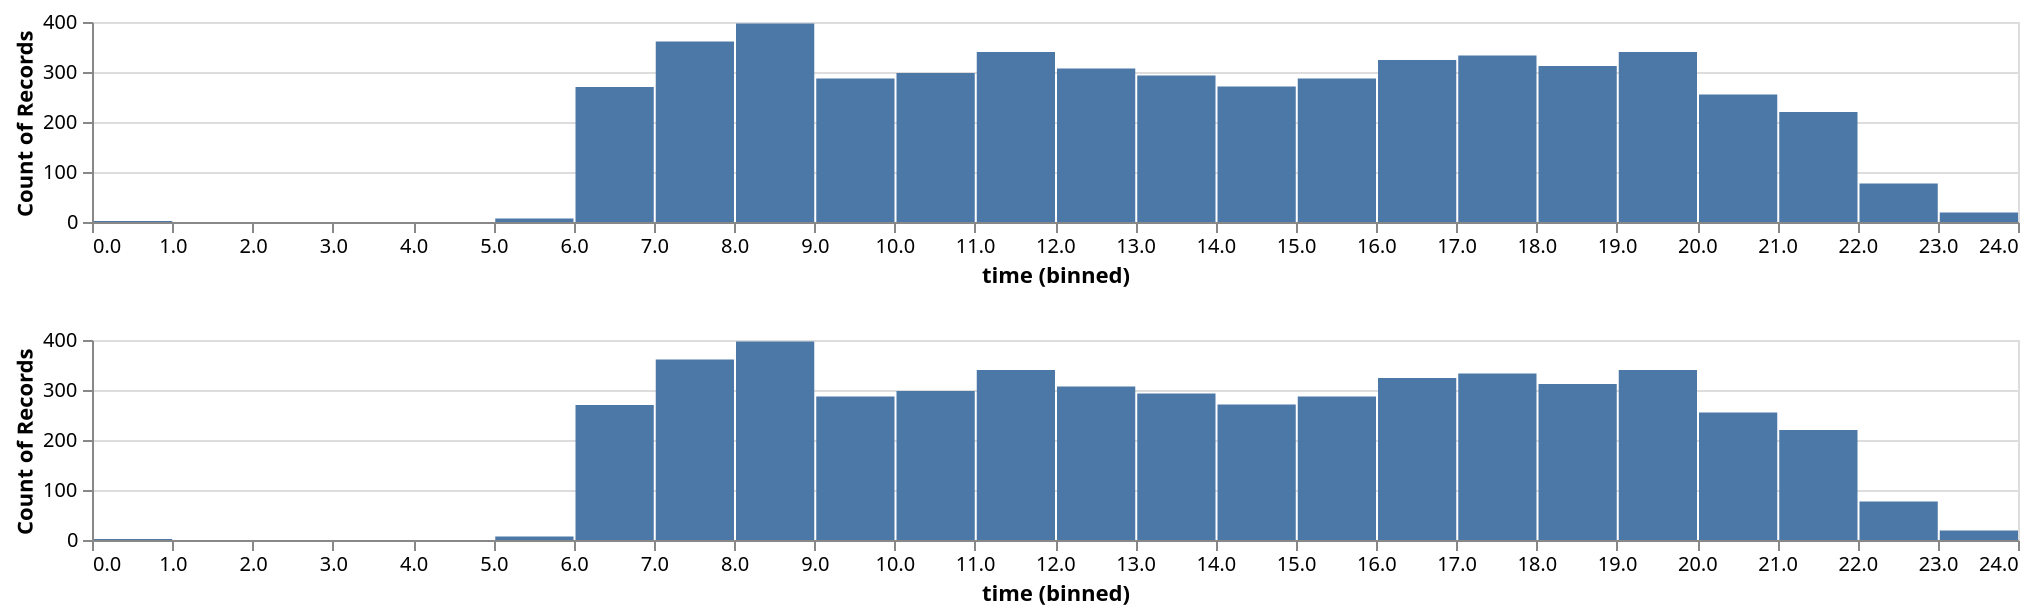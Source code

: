 {"$schema": "https://vega.github.io/schema/vega-lite/v4.json", "data": {"format": {"parse": {"date": "date"}}, "values": [{"date": "2001/01/10 18:20", "delay": 25, "distance": 192, "origin": "SAT", "destination": "HOU"}, {"date": "2001/01/31 16:45", "delay": 17, "distance": 371, "origin": "SNA", "destination": "OAK"}, {"date": "2001/02/16 12:07", "delay": 21, "distance": 417, "origin": "SJC", "destination": "SAN"}, {"date": "2001/02/03 17:00", "delay": -5, "distance": 480, "origin": "SMF", "destination": "SAN"}, {"date": "2001/01/02 12:16", "delay": 5, "distance": 833, "origin": "OKC", "destination": "PHX"}, {"date": "2001/01/02 10:12", "delay": 5, "distance": 601, "origin": "PHX", "destination": "RNO"}, {"date": "2001/02/27 21:35", "delay": 10, "distance": 462, "origin": "OKC", "destination": "STL"}, {"date": "2001/01/16 12:33", "delay": 8, "distance": 323, "origin": "BHM", "destination": "SDF"}, {"date": "2001/03/26 21:20", "delay": 65, "distance": 423, "origin": "MDW", "destination": "OMA"}, {"date": "2001/03/30 15:42", "delay": 9, "distance": 237, "origin": "TUL", "destination": "DAL"}, {"date": "2001/03/23 14:55", "delay": -3, "distance": 437, "origin": "MSY", "destination": "DAL"}, {"date": "2001/01/05 08:28", "delay": 3, "distance": 386, "origin": "LAS", "destination": "SJC"}, {"date": "2001/02/01 21:38", "delay": 27, "distance": 188, "origin": "SJC", "destination": "RNO"}, {"date": "2001/03/20 09:30", "delay": -10, "distance": 281, "origin": "BUF", "destination": "BWI"}, {"date": "2001/01/21 10:50", "delay": -5, "distance": 229, "origin": "DTW", "destination": "MDW"}, {"date": "2001/02/07 08:30", "delay": 0, "distance": 417, "origin": "SJC", "destination": "SAN"}, {"date": "2001/03/31 08:10", "delay": -5, "distance": 276, "origin": "HRL", "destination": "HOU"}, {"date": "2001/01/25 06:45", "delay": 0, "distance": 178, "origin": "MCO", "destination": "FLL"}, {"date": "2001/02/10 20:27", "delay": 0, "distance": 564, "origin": "RNO", "destination": "SEA"}, {"date": "2001/01/31 20:20", "delay": -10, "distance": 321, "origin": "MSY", "destination": "BHM"}, {"date": "2001/01/17 19:47", "delay": 4, "distance": 444, "origin": "RNO", "destination": "PDX"}, {"date": "2001/03/25 20:45", "delay": -7, "distance": 588, "origin": "OAK", "destination": "SLC"}, {"date": "2001/03/12 07:05", "delay": 6, "distance": 365, "origin": "JAX", "destination": "BHM"}, {"date": "2001/01/06 17:25", "delay": -12, "distance": 491, "origin": "MCI", "destination": "BNA"}, {"date": "2001/02/02 17:45", "delay": 28, "distance": 520, "origin": "LAS", "destination": "BOI"}, {"date": "2001/02/07 09:55", "delay": -7, "distance": 365, "origin": "LAS", "destination": "TUS"}, {"date": "2001/03/06 11:35", "delay": 9, "distance": 446, "origin": "SAN", "destination": "OAK"}, {"date": "2001/01/28 14:10", "delay": 8, "distance": 371, "origin": "SNA", "destination": "OAK"}, {"date": "2001/02/25 17:50", "delay": 93, "distance": 1797, "origin": "BNA", "destination": "LAX"}, {"date": "2001/03/02 19:25", "delay": 0, "distance": 1156, "origin": "STL", "destination": "SLC"}, {"date": "2001/03/26 14:00", "delay": -7, "distance": 361, "origin": "OAK", "destination": "ONT"}, {"date": "2001/03/22 20:10", "delay": -7, "distance": 405, "origin": "MDW", "destination": "MCI"}, {"date": "2001/01/10 08:45", "delay": 2, "distance": 925, "origin": "FLL", "destination": "BWI"}, {"date": "2001/02/16 18:20", "delay": 86, "distance": 370, "origin": "PHX", "destination": "LAX"}, {"date": "2001/02/04 18:45", "delay": -2, "distance": 180, "origin": "OAK", "destination": "RNO"}, {"date": "2001/01/11 19:25", "delay": 14, "distance": 829, "origin": "TPA", "destination": "CMH"}, {"date": "2001/01/12 23:23", "delay": 149, "distance": 197, "origin": "LAS", "destination": "ONT"}, {"date": "2001/03/08 14:22", "delay": 5, "distance": 318, "origin": "JAX", "destination": "FLL"}, {"date": "2001/02/19 08:50", "delay": -5, "distance": 777, "origin": "MDW", "destination": "BDL"}, {"date": "2001/01/19 08:25", "delay": -14, "distance": 937, "origin": "HOU", "destination": "MDW"}, {"date": "2001/02/04 15:15", "delay": -4, "distance": 236, "origin": "LAX", "destination": "LAS"}, {"date": "2001/02/18 11:50", "delay": 0, "distance": 220, "origin": "BWI", "destination": "ISP"}, {"date": "2001/03/03 14:45", "delay": 0, "distance": 189, "origin": "AUS", "destination": "DAL"}, {"date": "2001/01/02 09:40", "delay": 0, "distance": 370, "origin": "PHX", "destination": "LAX"}, {"date": "2001/01/22 06:15", "delay": -7, "distance": 562, "origin": "ELP", "destination": "DAL"}, {"date": "2001/03/06 06:40", "delay": 5, "distance": 197, "origin": "ONT", "destination": "LAS"}, {"date": "2001/01/27 07:50", "delay": -5, "distance": 174, "origin": "PBI", "destination": "TPA"}, {"date": "2001/03/01 16:05", "delay": 11, "distance": 328, "origin": "PHX", "destination": "ABQ"}, {"date": "2001/03/30 06:30", "delay": -7, "distance": 237, "origin": "MCI", "destination": "STL"}, {"date": "2001/02/02 22:51", "delay": -8, "distance": 236, "origin": "LAS", "destination": "LAX"}, {"date": "2001/01/28 11:05", "delay": 12, "distance": 611, "origin": "BWI", "destination": "MDW"}, {"date": "2001/02/12 21:15", "delay": 10, "distance": 192, "origin": "HOU", "destination": "SAT"}, {"date": "2001/03/23 16:50", "delay": 0, "distance": 441, "origin": "HOU", "destination": "MAF"}, {"date": "2001/01/05 06:25", "delay": 6, "distance": 361, "origin": "ONT", "destination": "OAK"}, {"date": "2001/03/10 08:15", "delay": 0, "distance": 405, "origin": "MDW", "destination": "MCI"}, {"date": "2001/02/27 06:25", "delay": 2, "distance": 328, "origin": "ABQ", "destination": "PHX"}, {"date": "2001/01/28 08:15", "delay": 0, "distance": 162, "origin": "IND", "destination": "MDW"}, {"date": "2001/01/03 17:15", "delay": 22, "distance": 197, "origin": "LAS", "destination": "ONT"}, {"date": "2001/03/25 20:08", "delay": 14, "distance": 351, "origin": "STL", "destination": "TUL"}, {"date": "2001/01/09 11:20", "delay": 0, "distance": 444, "origin": "PDX", "destination": "RNO"}, {"date": "2001/01/15 14:53", "delay": 18, "distance": 417, "origin": "SAN", "destination": "SJC"}, {"date": "2001/03/11 15:59", "delay": 19, "distance": 347, "origin": "PHX", "destination": "ELP"}, {"date": "2001/01/31 19:45", "delay": 3, "distance": 446, "origin": "OAK", "destination": "SAN"}, {"date": "2001/01/10 11:44", "delay": 6, "distance": 1040, "origin": "SAT", "destination": "MCO"}, {"date": "2001/03/06 10:00", "delay": -5, "distance": 397, "origin": "LAS", "destination": "SMF"}, {"date": "2001/01/28 15:15", "delay": 40, "distance": 938, "origin": "BNA", "destination": "MHT"}, {"date": "2001/03/12 16:35", "delay": 10, "distance": 325, "origin": "ONT", "destination": "PHX"}, {"date": "2001/02/14 16:35", "delay": -7, "distance": 1552, "origin": "MCO", "destination": "ABQ"}, {"date": "2001/02/14 13:40", "delay": 5, "distance": 319, "origin": "DAL", "destination": "MAF"}, {"date": "2001/03/12 12:30", "delay": -5, "distance": 239, "origin": "HOU", "destination": "DAL"}, {"date": "2001/01/12 17:29", "delay": 9, "distance": 189, "origin": "AUS", "destination": "DAL"}, {"date": "2001/03/14 09:50", "delay": 7, "distance": 1588, "origin": "LAS", "destination": "BNA"}, {"date": "2001/01/25 19:45", "delay": -10, "distance": 487, "origin": "CLE", "destination": "STL"}, {"date": "2001/03/16 08:56", "delay": 0, "distance": 236, "origin": "LAX", "destination": "LAS"}, {"date": "2001/02/02 19:55", "delay": -11, "distance": 377, "origin": "MHT", "destination": "BWI"}, {"date": "2001/03/17 09:40", "delay": 5, "distance": 324, "origin": "AMA", "destination": "DAL"}, {"date": "2001/01/01 18:44", "delay": 0, "distance": 258, "origin": "SAN", "destination": "LAS"}, {"date": "2001/01/02 18:21", "delay": 32, "distance": 765, "origin": "MDW", "destination": "ISP"}, {"date": "2001/03/29 10:45", "delay": -7, "distance": 453, "origin": "TUL", "destination": "HOU"}, {"date": "2001/03/16 18:09", "delay": 25, "distance": 677, "origin": "LAX", "destination": "ABQ"}, {"date": "2001/02/11 08:45", "delay": -7, "distance": 313, "origin": "OKC", "destination": "MCI"}, {"date": "2001/01/15 18:45", "delay": 3, "distance": 405, "origin": "MCI", "destination": "MDW"}, {"date": "2001/02/04 17:37", "delay": 42, "distance": 321, "origin": "BHM", "destination": "MSY"}, {"date": "2001/01/27 17:35", "delay": 95, "distance": 507, "origin": "SLC", "destination": "PHX"}, {"date": "2001/01/08 09:00", "delay": -4, "distance": 189, "origin": "DAL", "destination": "AUS"}, {"date": "2001/01/07 18:35", "delay": 0, "distance": 670, "origin": "BNA", "destination": "HOU"}, {"date": "2001/01/07 10:00", "delay": -11, "distance": 677, "origin": "ABQ", "destination": "LAX"}, {"date": "2001/03/24 08:20", "delay": 0, "distance": 562, "origin": "ELP", "destination": "DAL"}, {"date": "2001/01/21 19:43", "delay": 9, "distance": 417, "origin": "SAN", "destination": "SJC"}, {"date": "2001/03/27 14:25", "delay": -16, "distance": 646, "origin": "PHX", "destination": "OAK"}, {"date": "2001/02/14 19:25", "delay": 25, "distance": 471, "origin": "MSY", "destination": "BNA"}, {"date": "2001/02/02 08:25", "delay": 7, "distance": 328, "origin": "PVD", "destination": "BWI"}, {"date": "2001/02/04 20:20", "delay": 22, "distance": 342, "origin": "SNA", "destination": "SJC"}, {"date": "2001/02/07 16:04", "delay": -12, "distance": 2277, "origin": "PHX", "destination": "PVD"}, {"date": "2001/01/06 10:30", "delay": 0, "distance": 564, "origin": "SEA", "destination": "RNO"}, {"date": "2001/03/23 10:45", "delay": -4, "distance": 287, "origin": "BOI", "destination": "GEG"}, {"date": "2001/03/28 17:20", "delay": 2, "distance": 174, "origin": "PBI", "destination": "TPA"}, {"date": "2001/03/12 18:13", "delay": 8, "distance": 389, "origin": "SMF", "destination": "ONT"}, {"date": "2001/02/07 10:05", "delay": -2, "distance": 308, "origin": "SJC", "destination": "LAX"}, {"date": "2001/02/21 17:20", "delay": 0, "distance": 390, "origin": "LAX", "destination": "RNO"}, {"date": "2001/01/06 14:00", "delay": -7, "distance": 361, "origin": "OAK", "destination": "ONT"}, {"date": "2001/03/11 20:53", "delay": 36, "distance": 229, "origin": "DTW", "destination": "MDW"}, {"date": "2001/03/21 14:39", "delay": 20, "distance": 1246, "origin": "HOU", "destination": "BWI"}, {"date": "2001/03/13 14:22", "delay": 111, "distance": 869, "origin": "TPA", "destination": "STL"}, {"date": "2001/01/25 20:20", "delay": 40, "distance": 258, "origin": "SAN", "destination": "LAS"}, {"date": "2001/01/14 15:30", "delay": -2, "distance": 220, "origin": "ISP", "destination": "BWI"}, {"date": "2001/02/13 10:00", "delay": 5, "distance": 1670, "origin": "BWI", "destination": "ABQ"}, {"date": "2001/02/22 10:10", "delay": 6, "distance": 220, "origin": "ISP", "destination": "BWI"}, {"date": "2001/02/14 08:03", "delay": 0, "distance": 321, "origin": "BHM", "destination": "MSY"}, {"date": "2001/03/04 09:00", "delay": -5, "distance": 239, "origin": "DAL", "destination": "HOU"}, {"date": "2001/02/28 06:45", "delay": 2, "distance": 178, "origin": "MCO", "destination": "FLL"}, {"date": "2001/02/21 15:39", "delay": 31, "distance": 188, "origin": "SJC", "destination": "RNO"}, {"date": "2001/01/05 16:31", "delay": 74, "distance": 325, "origin": "OAK", "destination": "BUR"}, {"date": "2001/03/07 14:51", "delay": 17, "distance": 303, "origin": "HOU", "destination": "MSY"}, {"date": "2001/01/13 09:05", "delay": -13, "distance": 487, "origin": "TPA", "destination": "MSY"}, {"date": "2001/02/16 07:55", "delay": 8, "distance": 718, "origin": "MCI", "destination": "ABQ"}, {"date": "2001/02/06 07:45", "delay": -4, "distance": 187, "origin": "HOU", "destination": "CRP"}, {"date": "2001/03/25 13:45", "delay": 19, "distance": 417, "origin": "SAN", "destination": "SJC"}, {"date": "2001/02/18 18:58", "delay": 22, "distance": 1363, "origin": "LAX", "destination": "MCI"}, {"date": "2001/02/14 15:50", "delay": 35, "distance": 223, "origin": "LAS", "destination": "BUR"}, {"date": "2001/03/02 21:33", "delay": 67, "distance": 359, "origin": "HOU", "destination": "JAN"}, {"date": "2001/01/21 11:15", "delay": -14, "distance": 458, "origin": "HRL", "destination": "DAL"}, {"date": "2001/02/27 10:25", "delay": 27, "distance": 1037, "origin": "OMA", "destination": "PHX"}, {"date": "2001/01/31 11:16", "delay": 0, "distance": 341, "origin": "LBB", "destination": "AUS"}, {"date": "2001/01/28 13:20", "delay": 0, "distance": 671, "origin": "SEA", "destination": "OAK"}, {"date": "2001/01/08 16:20", "delay": 0, "distance": 187, "origin": "CRP", "destination": "HOU"}, {"date": "2001/03/17 11:00", "delay": -1, "distance": 337, "origin": "OAK", "destination": "LAX"}, {"date": "2001/01/11 17:15", "delay": -1, "distance": 189, "origin": "DAL", "destination": "AUS"}, {"date": "2001/03/17 09:00", "delay": 0, "distance": 544, "origin": "MDW", "destination": "LIT"}, {"date": "2001/02/21 16:55", "delay": -11, "distance": 651, "origin": "PHX", "destination": "SFO"}, {"date": "2001/01/27 17:50", "delay": -3, "distance": 842, "origin": "BWI", "destination": "TPA"}, {"date": "2001/03/23 15:55", "delay": 3, "distance": 371, "origin": "OAK", "destination": "SNA"}, {"date": "2001/02/03 07:00", "delay": 0, "distance": 370, "origin": "PHX", "destination": "LAX"}, {"date": "2001/03/04 22:09", "delay": 25, "distance": 621, "origin": "SJC", "destination": "PHX"}, {"date": "2001/03/29 13:05", "delay": 0, "distance": 328, "origin": "ABQ", "destination": "PHX"}, {"date": "2001/03/25 08:20", "delay": -2, "distance": 188, "origin": "SJC", "destination": "RNO"}, {"date": "2001/02/07 07:40", "delay": 3, "distance": 904, "origin": "RDU", "destination": "MCI"}, {"date": "2001/01/28 18:15", "delay": -5, "distance": 251, "origin": "STL", "destination": "MDW"}, {"date": "2001/02/09 08:49", "delay": 11, "distance": 325, "origin": "OAK", "destination": "BUR"}, {"date": "2001/03/28 07:05", "delay": 39, "distance": 256, "origin": "PHX", "destination": "LAS"}, {"date": "2001/02/17 15:15", "delay": -5, "distance": 480, "origin": "SAN", "destination": "SMF"}, {"date": "2001/03/23 06:30", "delay": -1, "distance": 181, "origin": "DAL", "destination": "OKC"}, {"date": "2001/02/02 11:55", "delay": -19, "distance": 972, "origin": "MCO", "destination": "ISP"}, {"date": "2001/01/28 09:05", "delay": -3, "distance": 528, "origin": "AUS", "destination": "ELP"}, {"date": "2001/01/23 14:05", "delay": -11, "distance": 254, "origin": "SDF", "destination": "STL"}, {"date": "2001/03/06 21:39", "delay": 21, "distance": 407, "origin": "OAK", "destination": "LAS"}, {"date": "2001/02/20 08:25", "delay": -8, "distance": 448, "origin": "BNA", "destination": "CLE"}, {"date": "2001/02/25 12:20", "delay": -9, "distance": 496, "origin": "ELP", "destination": "SAT"}, {"date": "2001/02/18 16:05", "delay": 5, "distance": 407, "origin": "OAK", "destination": "LAS"}, {"date": "2001/03/04 08:45", "delay": -5, "distance": 1235, "origin": "HOU", "destination": "LAS"}, {"date": "2001/02/02 14:12", "delay": 0, "distance": 303, "origin": "MSY", "destination": "HOU"}, {"date": "2001/03/19 20:15", "delay": -20, "distance": 1069, "origin": "SAT", "destination": "LAS"}, {"date": "2001/03/08 15:50", "delay": 5, "distance": 307, "origin": "MDW", "destination": "CLE"}, {"date": "2001/02/21 21:40", "delay": -6, "distance": 328, "origin": "ABQ", "destination": "PHX"}, {"date": "2001/02/14 20:20", "delay": -2, "distance": 358, "origin": "BUR", "destination": "SMF"}, {"date": "2001/02/17 09:15", "delay": -3, "distance": 395, "origin": "BNA", "destination": "MDW"}, {"date": "2001/02/20 16:15", "delay": 5, "distance": 935, "origin": "TUL", "destination": "PHX"}, {"date": "2001/02/16 20:16", "delay": 41, "distance": 239, "origin": "DAL", "destination": "HOU"}, {"date": "2001/01/05 18:15", "delay": 1, "distance": 251, "origin": "STL", "destination": "MDW"}, {"date": "2001/02/27 17:40", "delay": -2, "distance": 308, "origin": "LAX", "destination": "SJC"}, {"date": "2001/03/10 15:05", "delay": -3, "distance": 888, "origin": "BWI", "destination": "JAN"}, {"date": "2001/01/30 12:32", "delay": 68, "distance": 256, "origin": "PHX", "destination": "LAS"}, {"date": "2001/03/04 06:30", "delay": 14, "distance": 588, "origin": "BWI", "destination": "BNA"}, {"date": "2001/03/23 06:00", "delay": -2, "distance": 371, "origin": "OAK", "destination": "SNA"}, {"date": "2001/03/07 19:24", "delay": 40, "distance": 838, "origin": "MHT", "destination": "MDW"}, {"date": "2001/01/04 10:10", "delay": 12, "distance": 1772, "origin": "LAS", "destination": "CMH"}, {"date": "2001/03/06 11:00", "delay": -6, "distance": 332, "origin": "MAF", "destination": "ABQ"}, {"date": "2001/03/27 14:15", "delay": -7, "distance": 407, "origin": "LAS", "destination": "OAK"}, {"date": "2001/02/17 07:00", "delay": -11, "distance": 1140, "origin": "LAS", "destination": "MCI"}, {"date": "2001/02/27 08:15", "delay": -10, "distance": 1814, "origin": "LAX", "destination": "IND"}, {"date": "2001/03/19 11:10", "delay": 0, "distance": 341, "origin": "LBB", "destination": "AUS"}, {"date": "2001/02/07 07:00", "delay": -6, "distance": 248, "origin": "SAT", "destination": "DAL"}, {"date": "2001/02/03 07:25", "delay": -7, "distance": 758, "origin": "AMA", "destination": "LAS"}, {"date": "2001/03/20 05:30", "delay": -9, "distance": 236, "origin": "LAS", "destination": "LAX"}, {"date": "2001/01/02 11:39", "delay": 1, "distance": 239, "origin": "HOU", "destination": "DAL"}, {"date": "2001/01/29 09:15", "delay": 19, "distance": 296, "origin": "LIT", "destination": "DAL"}, {"date": "2001/01/21 14:55", "delay": -10, "distance": 308, "origin": "LAX", "destination": "SJC"}, {"date": "2001/03/17 12:15", "delay": 0, "distance": 251, "origin": "STL", "destination": "MDW"}, {"date": "2001/02/21 08:40", "delay": 7, "distance": 180, "origin": "RNO", "destination": "OAK"}, {"date": "2001/02/27 10:52", "delay": 13, "distance": 189, "origin": "AUS", "destination": "DAL"}, {"date": "2001/01/28 08:25", "delay": -5, "distance": 1588, "origin": "LAS", "destination": "BNA"}, {"date": "2001/01/19 15:10", "delay": 6, "distance": 337, "origin": "LAX", "destination": "OAK"}, {"date": "2001/01/18 12:05", "delay": -6, "distance": 223, "origin": "BUR", "destination": "LAS"}, {"date": "2001/02/02 06:25", "delay": -7, "distance": 314, "origin": "CLE", "destination": "BWI"}, {"date": "2001/02/05 16:30", "delay": -2, "distance": 239, "origin": "DAL", "destination": "HOU"}, {"date": "2001/03/22 08:43", "delay": 15, "distance": 325, "origin": "PHX", "destination": "ONT"}, {"date": "2001/02/21 06:30", "delay": -10, "distance": 345, "origin": "RNO", "destination": "LAS"}, {"date": "2001/01/14 09:20", "delay": -4, "distance": 588, "origin": "BWI", "destination": "BNA"}, {"date": "2001/01/14 12:43", "delay": -12, "distance": 1262, "origin": "PHX", "destination": "STL"}, {"date": "2001/03/19 12:00", "delay": -4, "distance": 303, "origin": "HOU", "destination": "MSY"}, {"date": "2001/02/06 11:55", "delay": 0, "distance": 296, "origin": "DAL", "destination": "LIT"}, {"date": "2001/02/03 16:55", "delay": -15, "distance": 236, "origin": "LAS", "destination": "LAX"}, {"date": "2001/01/06 17:00", "delay": -10, "distance": 495, "origin": "SDF", "destination": "BWI"}, {"date": "2001/02/08 10:30", "delay": -10, "distance": 239, "origin": "HOU", "destination": "DAL"}, {"date": "2001/01/08 14:33", "delay": 3, "distance": 223, "origin": "MCI", "destination": "TUL"}, {"date": "2001/03/30 18:00", "delay": -5, "distance": 223, "origin": "BUR", "destination": "LAS"}, {"date": "2001/02/24 07:30", "delay": 3, "distance": 365, "origin": "TUS", "destination": "LAS"}, {"date": "2001/01/23 12:15", "delay": -2, "distance": 273, "origin": "AUS", "destination": "HRL"}, {"date": "2001/03/31 15:10", "delay": -6, "distance": 1670, "origin": "ABQ", "destination": "BWI"}, {"date": "2001/02/06 19:45", "delay": -5, "distance": 1020, "origin": "PHX", "destination": "HOU"}, {"date": "2001/01/11 11:25", "delay": 2, "distance": 496, "origin": "SAT", "destination": "ELP"}, {"date": "2001/01/30 16:10", "delay": 4, "distance": 248, "origin": "SAT", "destination": "DAL"}, {"date": "2001/03/06 10:20", "delay": -17, "distance": 1552, "origin": "ABQ", "destination": "MCO"}, {"date": "2001/02/19 09:25", "delay": -1, "distance": 453, "origin": "HOU", "destination": "TUL"}, {"date": "2001/03/29 09:00", "delay": -5, "distance": 248, "origin": "DAL", "destination": "SAT"}, {"date": "2001/03/15 20:40", "delay": -6, "distance": 395, "origin": "BNA", "destination": "MDW"}, {"date": "2001/02/01 08:55", "delay": -10, "distance": 588, "origin": "BNA", "destination": "BWI"}, {"date": "2001/01/12 21:29", "delay": 39, "distance": 677, "origin": "LAX", "destination": "ABQ"}, {"date": "2001/02/11 14:00", "delay": 23, "distance": 1136, "origin": "PHX", "destination": "LIT"}, {"date": "2001/02/21 06:20", "delay": -5, "distance": 325, "origin": "OAK", "destination": "BUR"}, {"date": "2001/01/05 07:15", "delay": -3, "distance": 528, "origin": "ELP", "destination": "AUS"}, {"date": "2001/03/26 08:00", "delay": -8, "distance": 281, "origin": "BWI", "destination": "BUF"}, {"date": "2001/02/05 12:25", "delay": -9, "distance": 1797, "origin": "BNA", "destination": "LAX"}, {"date": "2001/01/27 11:35", "delay": -10, "distance": 1333, "origin": "MCI", "destination": "SAN"}, {"date": "2001/03/08 09:20", "delay": -8, "distance": 687, "origin": "HOU", "destination": "STL"}, {"date": "2001/02/11 15:12", "delay": 5, "distance": 361, "origin": "OAK", "destination": "ONT"}, {"date": "2001/02/27 19:40", "delay": -10, "distance": 605, "origin": "SEA", "destination": "SMF"}, {"date": "2001/01/22 19:30", "delay": -5, "distance": 239, "origin": "DAL", "destination": "HOU"}, {"date": "2001/01/03 17:00", "delay": -10, "distance": 562, "origin": "DAL", "destination": "ELP"}, {"date": "2001/02/04 15:35", "delay": -8, "distance": 1009, "origin": "PDX", "destination": "PHX"}, {"date": "2001/03/21 17:40", "delay": 6, "distance": 318, "origin": "FLL", "destination": "JAX"}, {"date": "2001/03/29 22:25", "delay": 155, "distance": 419, "origin": "HOU", "destination": "OKC"}, {"date": "2001/01/23 12:20", "delay": 1, "distance": 256, "origin": "PHX", "destination": "LAS"}, {"date": "2001/01/14 14:42", "delay": 10, "distance": 587, "origin": "TPA", "destination": "RDU"}, {"date": "2001/03/07 20:30", "delay": -3, "distance": 239, "origin": "HOU", "destination": "DAL"}, {"date": "2001/03/07 16:10", "delay": 40, "distance": 370, "origin": "LAX", "destination": "PHX"}, {"date": "2001/03/25 08:05", "delay": 0, "distance": 178, "origin": "FLL", "destination": "MCO"}, {"date": "2001/01/04 09:00", "delay": -21, "distance": 544, "origin": "MDW", "destination": "LIT"}, {"date": "2001/03/25 18:40", "delay": 13, "distance": 296, "origin": "DAL", "destination": "LIT"}, {"date": "2001/01/11 06:35", "delay": -7, "distance": 441, "origin": "MAF", "destination": "HOU"}, {"date": "2001/03/13 11:00", "delay": -9, "distance": 180, "origin": "RNO", "destination": "OAK"}, {"date": "2001/01/29 10:55", "delay": 28, "distance": 580, "origin": "DAL", "destination": "ABQ"}, {"date": "2001/01/27 22:19", "delay": 82, "distance": 370, "origin": "LAX", "destination": "PHX"}, {"date": "2001/02/02 15:20", "delay": 1, "distance": 377, "origin": "BWI", "destination": "MHT"}, {"date": "2001/01/13 10:55", "delay": -5, "distance": 925, "origin": "BWI", "destination": "FLL"}, {"date": "2001/02/01 13:45", "delay": 2, "distance": 1037, "origin": "PHX", "destination": "OMA"}, {"date": "2001/03/20 08:15", "delay": -5, "distance": 307, "origin": "CLE", "destination": "MDW"}, {"date": "2001/02/28 11:56", "delay": 7, "distance": 314, "origin": "BWI", "destination": "CLE"}, {"date": "2001/03/05 12:55", "delay": -15, "distance": 1093, "origin": "ISP", "destination": "FLL"}, {"date": "2001/03/02 08:45", "delay": 0, "distance": 889, "origin": "ABQ", "destination": "OAK"}, {"date": "2001/01/16 06:30", "delay": -3, "distance": 237, "origin": "MCI", "destination": "STL"}, {"date": "2001/01/14 17:45", "delay": -10, "distance": 328, "origin": "BWI", "destination": "PVD"}, {"date": "2001/02/28 09:35", "delay": -7, "distance": 188, "origin": "RNO", "destination": "SJC"}, {"date": "2001/02/16 14:45", "delay": -3, "distance": 351, "origin": "STL", "destination": "TUL"}, {"date": "2001/03/24 09:40", "delay": -2, "distance": 328, "origin": "PHX", "destination": "ABQ"}, {"date": "2001/02/15 19:37", "delay": 34, "distance": 345, "origin": "RNO", "destination": "LAS"}, {"date": "2001/03/16 14:13", "delay": 20, "distance": 453, "origin": "TUL", "destination": "HOU"}, {"date": "2001/03/28 17:30", "delay": 4, "distance": 220, "origin": "ISP", "destination": "BWI"}, {"date": "2001/03/12 18:50", "delay": -3, "distance": 283, "origin": "BDL", "destination": "BWI"}, {"date": "2001/03/13 22:02", "delay": 1, "distance": 397, "origin": "SMF", "destination": "LAS"}, {"date": "2001/02/20 19:10", "delay": 32, "distance": 611, "origin": "MDW", "destination": "BWI"}, {"date": "2001/01/31 18:00", "delay": 0, "distance": 239, "origin": "DAL", "destination": "HOU"}, {"date": "2001/02/25 10:10", "delay": -13, "distance": 296, "origin": "LIT", "destination": "STL"}, {"date": "2001/01/21 19:15", "delay": 13, "distance": 345, "origin": "RNO", "destination": "LAS"}, {"date": "2001/01/15 20:00", "delay": -15, "distance": 368, "origin": "LAS", "destination": "SLC"}, {"date": "2001/02/22 15:29", "delay": 8, "distance": 324, "origin": "DAL", "destination": "AMA"}, {"date": "2001/03/28 12:05", "delay": -11, "distance": 373, "origin": "LAX", "destination": "SMF"}, {"date": "2001/03/04 13:50", "delay": -15, "distance": 1999, "origin": "PHX", "destination": "BWI"}, {"date": "2001/03/24 19:30", "delay": -15, "distance": 1111, "origin": "BDL", "destination": "TPA"}, {"date": "2001/01/03 15:07", "delay": 14, "distance": 351, "origin": "STL", "destination": "TUL"}, {"date": "2001/02/07 06:25", "delay": -7, "distance": 417, "origin": "SJC", "destination": "SAN"}, {"date": "2001/03/24 08:04", "delay": -11, "distance": 1262, "origin": "STL", "destination": "PHX"}, {"date": "2001/01/28 19:15", "delay": 0, "distance": 283, "origin": "BWI", "destination": "BDL"}, {"date": "2001/03/15 11:10", "delay": -8, "distance": 321, "origin": "MSY", "destination": "BHM"}, {"date": "2001/03/09 21:48", "delay": 66, "distance": 236, "origin": "LAX", "destination": "LAS"}, {"date": "2001/03/06 11:24", "delay": 2, "distance": 1295, "origin": "LAS", "destination": "LIT"}, {"date": "2001/03/31 13:00", "delay": -6, "distance": 178, "origin": "MCO", "destination": "FLL"}, {"date": "2001/03/14 16:30", "delay": 20, "distance": 1797, "origin": "BNA", "destination": "LAX"}, {"date": "2001/03/13 15:05", "delay": 8, "distance": 319, "origin": "MAF", "destination": "DAL"}, {"date": "2001/02/21 18:50", "delay": 13, "distance": 1235, "origin": "HOU", "destination": "LAS"}, {"date": "2001/01/26 12:05", "delay": 53, "distance": 1073, "origin": "PVD", "destination": "MCO"}, {"date": "2001/01/05 13:00", "delay": 0, "distance": 328, "origin": "ABQ", "destination": "PHX"}, {"date": "2001/02/04 21:52", "delay": 18, "distance": 386, "origin": "SJC", "destination": "LAS"}, {"date": "2001/03/07 21:15", "delay": -4, "distance": 373, "origin": "SMF", "destination": "LAX"}, {"date": "2001/02/13 14:00", "delay": -11, "distance": 224, "origin": "GEG", "destination": "SEA"}, {"date": "2001/01/19 09:25", "delay": 0, "distance": 358, "origin": "SMF", "destination": "BUR"}, {"date": "2001/03/30 09:15", "delay": -4, "distance": 333, "origin": "ONT", "destination": "SJC"}, {"date": "2001/01/26 15:08", "delay": 55, "distance": 258, "origin": "LAS", "destination": "SAN"}, {"date": "2001/01/24 21:00", "delay": 0, "distance": 677, "origin": "ABQ", "destination": "LAX"}, {"date": "2001/02/15 18:09", "delay": 29, "distance": 443, "origin": "RDU", "destination": "BNA"}, {"date": "2001/02/03 14:10", "delay": -23, "distance": 1180, "origin": "SEA", "destination": "ABQ"}, {"date": "2001/01/12 16:55", "delay": 74, "distance": 687, "origin": "STL", "destination": "HOU"}, {"date": "2001/01/01 13:00", "delay": -6, "distance": 239, "origin": "HOU", "destination": "DAL"}, {"date": "2001/03/17 14:26", "delay": 10, "distance": 480, "origin": "SMF", "destination": "SAN"}, {"date": "2001/03/05 12:05", "delay": 62, "distance": 256, "origin": "LAS", "destination": "PHX"}, {"date": "2001/01/30 17:46", "delay": 13, "distance": 967, "origin": "BWI", "destination": "MCI"}, {"date": "2001/03/01 17:53", "delay": 2, "distance": 386, "origin": "LAS", "destination": "SJC"}, {"date": "2001/02/14 16:05", "delay": -4, "distance": 178, "origin": "MCO", "destination": "FLL"}, {"date": "2001/01/05 11:10", "delay": -3, "distance": 287, "origin": "GEG", "destination": "BOI"}, {"date": "2001/03/25 19:20", "delay": -11, "distance": 935, "origin": "TUL", "destination": "PHX"}, {"date": "2001/03/06 14:15", "delay": -10, "distance": 405, "origin": "MDW", "destination": "MCI"}, {"date": "2001/02/18 08:55", "delay": -6, "distance": 233, "origin": "SAT", "destination": "HRL"}, {"date": "2001/03/01 13:10", "delay": 0, "distance": 677, "origin": "ELP", "destination": "HOU"}, {"date": "2001/03/18 12:40", "delay": -9, "distance": 395, "origin": "MDW", "destination": "BNA"}, {"date": "2001/01/28 13:25", "delay": -5, "distance": 448, "origin": "BNA", "destination": "CLE"}, {"date": "2001/03/11 17:00", "delay": 14, "distance": 324, "origin": "DAL", "destination": "AMA"}, {"date": "2001/03/13 14:20", "delay": 122, "distance": 1137, "origin": "PVD", "destination": "TPA"}, {"date": "2001/02/23 08:05", "delay": -4, "distance": 358, "origin": "SMF", "destination": "BUR"}, {"date": "2001/03/06 08:50", "delay": -5, "distance": 189, "origin": "DAL", "destination": "AUS"}, {"date": "2001/03/12 19:50", "delay": -17, "distance": 1363, "origin": "MCI", "destination": "LAX"}, {"date": "2001/03/28 13:40", "delay": -5, "distance": 417, "origin": "SJC", "destination": "SAN"}, {"date": "2001/03/27 09:40", "delay": 0, "distance": 520, "origin": "LAS", "destination": "BOI"}, {"date": "2001/01/21 18:47", "delay": 8, "distance": 181, "origin": "OKC", "destination": "DAL"}, {"date": "2001/03/23 07:30", "delay": -15, "distance": 1204, "origin": "TPA", "destination": "MHT"}, {"date": "2001/01/17 12:05", "delay": -3, "distance": 1235, "origin": "HOU", "destination": "LAS"}, {"date": "2001/01/22 13:10", "delay": -5, "distance": 256, "origin": "PHX", "destination": "LAS"}, {"date": "2001/03/17 08:50", "delay": -5, "distance": 777, "origin": "MDW", "destination": "BDL"}, {"date": "2001/02/27 21:45", "delay": 0, "distance": 480, "origin": "SMF", "destination": "SAN"}, {"date": "2001/02/23 11:25", "delay": 28, "distance": 239, "origin": "DAL", "destination": "HOU"}, {"date": "2001/01/13 06:40", "delay": -5, "distance": 590, "origin": "SLC", "destination": "LAX"}, {"date": "2001/03/23 07:55", "delay": -2, "distance": 997, "origin": "MDW", "destination": "TPA"}, {"date": "2001/02/05 06:45", "delay": -10, "distance": 178, "origin": "FLL", "destination": "MCO"}, {"date": "2001/02/19 14:00", "delay": -10, "distance": 869, "origin": "STL", "destination": "TPA"}, {"date": "2001/01/28 18:35", "delay": -9, "distance": 377, "origin": "MHT", "destination": "BWI"}, {"date": "2001/03/03 16:05", "delay": 34, "distance": 487, "origin": "ABQ", "destination": "LAS"}, {"date": "2001/01/22 16:20", "delay": -13, "distance": 308, "origin": "SJC", "destination": "LAX"}, {"date": "2001/02/22 18:46", "delay": 22, "distance": 229, "origin": "DTW", "destination": "MDW"}, {"date": "2001/02/11 15:28", "delay": 55, "distance": 677, "origin": "LAX", "destination": "ABQ"}, {"date": "2001/02/05 06:45", "delay": 0, "distance": 328, "origin": "PHX", "destination": "ABQ"}, {"date": "2001/01/30 17:10", "delay": 0, "distance": 256, "origin": "LAS", "destination": "PHX"}, {"date": "2001/03/05 12:07", "delay": 3, "distance": 417, "origin": "SAN", "destination": "SJC"}, {"date": "2001/02/27 14:19", "delay": 7, "distance": 451, "origin": "TUS", "destination": "LAX"}, {"date": "2001/03/11 11:00", "delay": -10, "distance": 337, "origin": "OAK", "destination": "LAX"}, {"date": "2001/02/24 17:36", "delay": 37, "distance": 457, "origin": "BNA", "destination": "DTW"}, {"date": "2001/01/24 14:55", "delay": -9, "distance": 758, "origin": "BNA", "destination": "PBI"}, {"date": "2001/01/18 18:57", "delay": 5, "distance": 223, "origin": "MCI", "destination": "TUL"}, {"date": "2001/03/15 14:55", "delay": 22, "distance": 588, "origin": "BNA", "destination": "BWI"}, {"date": "2001/01/16 09:39", "delay": 7, "distance": 239, "origin": "HOU", "destination": "DAL"}, {"date": "2001/03/29 08:20", "delay": 9, "distance": 588, "origin": "BWI", "destination": "BNA"}, {"date": "2001/01/16 09:00", "delay": 17, "distance": 256, "origin": "PHX", "destination": "LAS"}, {"date": "2001/01/10 21:18", "delay": 30, "distance": 229, "origin": "DTW", "destination": "MDW"}, {"date": "2001/03/22 13:54", "delay": -1, "distance": 562, "origin": "DAL", "destination": "ELP"}, {"date": "2001/03/31 17:48", "delay": 40, "distance": 337, "origin": "OAK", "destination": "LAX"}, {"date": "2001/03/06 08:25", "delay": 14, "distance": 989, "origin": "MCO", "destination": "MDW"}, {"date": "2001/01/06 08:00", "delay": -8, "distance": 337, "origin": "LAX", "destination": "OAK"}, {"date": "2001/03/14 06:25", "delay": -3, "distance": 258, "origin": "SAN", "destination": "LAS"}, {"date": "2001/02/23 09:55", "delay": 17, "distance": 319, "origin": "MAF", "destination": "DAL"}, {"date": "2001/02/07 16:00", "delay": -5, "distance": 328, "origin": "BWI", "destination": "PVD"}, {"date": "2001/02/19 11:15", "delay": -8, "distance": 197, "origin": "LAS", "destination": "ONT"}, {"date": "2001/01/15 08:35", "delay": -10, "distance": 325, "origin": "ONT", "destination": "PHX"}, {"date": "2001/03/22 20:55", "delay": 20, "distance": 395, "origin": "MDW", "destination": "BNA"}, {"date": "2001/03/19 08:45", "delay": 0, "distance": 407, "origin": "OAK", "destination": "LAS"}, {"date": "2001/01/07 08:00", "delay": -7, "distance": 407, "origin": "OAK", "destination": "LAS"}, {"date": "2001/01/06 14:45", "delay": 3, "distance": 251, "origin": "MDW", "destination": "STL"}, {"date": "2001/03/12 19:35", "delay": 4, "distance": 793, "origin": "BNA", "destination": "FLL"}, {"date": "2001/03/13 11:10", "delay": 13, "distance": 487, "origin": "CLE", "destination": "STL"}, {"date": "2001/03/30 21:54", "delay": 7, "distance": 314, "origin": "BWI", "destination": "CLE"}, {"date": "2001/02/11 15:50", "delay": -5, "distance": 1618, "origin": "BHM", "destination": "LAS"}, {"date": "2001/02/23 19:45", "delay": 56, "distance": 236, "origin": "LAX", "destination": "LAS"}, {"date": "2001/03/06 10:15", "delay": -20, "distance": 1037, "origin": "OMA", "destination": "PHX"}, {"date": "2001/01/27 14:30", "delay": -3, "distance": 687, "origin": "STL", "destination": "HOU"}, {"date": "2001/01/16 06:55", "delay": -6, "distance": 1864, "origin": "BWI", "destination": "SLC"}, {"date": "2001/03/04 19:05", "delay": 25, "distance": 1506, "origin": "PHX", "destination": "SDF"}, {"date": "2001/03/19 21:22", "delay": -6, "distance": 192, "origin": "HOU", "destination": "SAT"}, {"date": "2001/02/12 20:45", "delay": 2, "distance": 148, "origin": "AUS", "destination": "HOU"}, {"date": "2001/01/22 12:30", "delay": 6, "distance": 347, "origin": "ELP", "destination": "PHX"}, {"date": "2001/01/08 13:50", "delay": 3, "distance": 276, "origin": "HOU", "destination": "HRL"}, {"date": "2001/02/16 13:28", "delay": 7, "distance": 318, "origin": "FLL", "destination": "JAX"}, {"date": "2001/03/15 16:00", "delay": -5, "distance": 258, "origin": "LAS", "destination": "SAN"}, {"date": "2001/02/13 06:49", "delay": 25, "distance": 677, "origin": "ABQ", "destination": "LAX"}, {"date": "2001/03/05 21:05", "delay": -4, "distance": 580, "origin": "ABQ", "destination": "DAL"}, {"date": "2001/02/01 14:50", "delay": 2, "distance": 1073, "origin": "MCO", "destination": "PVD"}, {"date": "2001/01/22 11:30", "delay": 7, "distance": 471, "origin": "MSY", "destination": "BNA"}, {"date": "2001/03/09 13:55", "delay": -2, "distance": 534, "origin": "RDU", "destination": "MCO"}, {"date": "2001/02/23 18:36", "delay": 99, "distance": 325, "origin": "OAK", "destination": "BUR"}, {"date": "2001/03/11 19:35", "delay": -10, "distance": 612, "origin": "BNA", "destination": "TPA"}, {"date": "2001/02/18 18:25", "delay": -3, "distance": 187, "origin": "CRP", "destination": "HOU"}, {"date": "2001/01/29 15:35", "delay": -8, "distance": 417, "origin": "SJC", "destination": "SAN"}, {"date": "2001/01/10 08:00", "delay": -5, "distance": 389, "origin": "ONT", "destination": "SMF"}, {"date": "2001/01/08 17:40", "delay": 1, "distance": 328, "origin": "PVD", "destination": "BWI"}, {"date": "2001/03/28 17:00", "delay": 0, "distance": 495, "origin": "SDF", "destination": "BWI"}, {"date": "2001/03/27 10:00", "delay": -4, "distance": 513, "origin": "MSY", "destination": "JAX"}, {"date": "2001/03/15 09:30", "delay": -5, "distance": 1140, "origin": "LAS", "destination": "MCI"}, {"date": "2001/02/10 13:30", "delay": 0, "distance": 419, "origin": "OKC", "destination": "HOU"}, {"date": "2001/01/28 18:45", "delay": 0, "distance": 440, "origin": "DTW", "destination": "STL"}, {"date": "2001/01/20 18:05", "delay": -5, "distance": 347, "origin": "PHX", "destination": "ELP"}, {"date": "2001/02/02 11:00", "delay": -6, "distance": 189, "origin": "DAL", "destination": "AUS"}, {"date": "2001/03/03 15:45", "delay": 18, "distance": 1044, "origin": "PHX", "destination": "MCI"}, {"date": "2001/03/16 08:30", "delay": 46, "distance": 997, "origin": "MDW", "destination": "TPA"}, {"date": "2001/01/05 13:40", "delay": -15, "distance": 229, "origin": "MDW", "destination": "DTW"}, {"date": "2001/02/09 14:23", "delay": 152, "distance": 313, "origin": "MCI", "destination": "OKC"}, {"date": "2001/02/25 20:04", "delay": 66, "distance": 611, "origin": "BWI", "destination": "MDW"}, {"date": "2001/03/23 15:20", "delay": 0, "distance": 254, "origin": "SDF", "destination": "STL"}, {"date": "2001/03/19 06:15", "delay": -8, "distance": 333, "origin": "ONT", "destination": "SJC"}, {"date": "2001/01/26 16:51", "delay": 30, "distance": 423, "origin": "MDW", "destination": "OMA"}, {"date": "2001/02/18 13:20", "delay": -6, "distance": 671, "origin": "SEA", "destination": "OAK"}, {"date": "2001/02/15 07:20", "delay": 3, "distance": 447, "origin": "SFO", "destination": "SAN"}, {"date": "2001/01/06 20:05", "delay": -5, "distance": 1363, "origin": "MCI", "destination": "LAX"}, {"date": "2001/01/01 12:20", "delay": 7, "distance": 187, "origin": "HOU", "destination": "CRP"}, {"date": "2001/02/11 15:35", "delay": -2, "distance": 361, "origin": "ONT", "destination": "OAK"}, {"date": "2001/02/08 22:05", "delay": 59, "distance": 389, "origin": "ONT", "destination": "SMF"}, {"date": "2001/01/10 09:30", "delay": 55, "distance": 256, "origin": "LAS", "destination": "PHX"}, {"date": "2001/01/23 21:35", "delay": -3, "distance": 487, "origin": "LAS", "destination": "ABQ"}, {"date": "2001/03/23 23:53", "delay": 144, "distance": 437, "origin": "DAL", "destination": "MSY"}, {"date": "2001/01/17 15:45", "delay": 27, "distance": 189, "origin": "DAL", "destination": "AUS"}, {"date": "2001/03/29 17:25", "delay": -5, "distance": 457, "origin": "DTW", "destination": "BNA"}, {"date": "2001/02/02 10:30", "delay": 5, "distance": 328, "origin": "PHX", "destination": "ABQ"}, {"date": "2001/03/29 12:15", "delay": -13, "distance": 636, "origin": "SAN", "destination": "ELP"}, {"date": "2001/02/21 12:20", "delay": -10, "distance": 174, "origin": "PBI", "destination": "TPA"}, {"date": "2001/01/10 17:05", "delay": 5, "distance": 718, "origin": "ABQ", "destination": "MCI"}, {"date": "2001/02/07 11:15", "delay": -12, "distance": 677, "origin": "HOU", "destination": "ELP"}, {"date": "2001/01/07 15:25", "delay": 25, "distance": 677, "origin": "HOU", "destination": "ELP"}, {"date": "2001/01/20 08:40", "delay": 0, "distance": 1236, "origin": "MHT", "destination": "MCI"}, {"date": "2001/03/04 09:50", "delay": 4, "distance": 723, "origin": "GEG", "destination": "OAK"}, {"date": "2001/02/08 12:50", "delay": -10, "distance": 666, "origin": "JAN", "destination": "MDW"}, {"date": "2001/02/08 22:00", "delay": 2, "distance": 328, "origin": "PHX", "destination": "ABQ"}, {"date": "2001/03/26 16:49", "delay": 4, "distance": 405, "origin": "MDW", "destination": "MCI"}, {"date": "2001/01/10 08:55", "delay": 10, "distance": 1090, "origin": "LAS", "destination": "AUS"}, {"date": "2001/03/23 06:25", "delay": -1, "distance": 377, "origin": "MHT", "destination": "BWI"}, {"date": "2001/01/11 08:27", "delay": -5, "distance": 872, "origin": "PHX", "destination": "AUS"}, {"date": "2001/03/28 21:50", "delay": -4, "distance": 687, "origin": "HOU", "destination": "STL"}, {"date": "2001/01/04 14:37", "delay": 5, "distance": 255, "origin": "RDU", "destination": "BWI"}, {"date": "2001/01/24 15:50", "delay": 4, "distance": 440, "origin": "STL", "destination": "DTW"}, {"date": "2001/03/26 09:30", "delay": -7, "distance": 487, "origin": "ABQ", "destination": "LAS"}, {"date": "2001/01/16 11:25", "delay": 8, "distance": 187, "origin": "CRP", "destination": "HOU"}, {"date": "2001/02/05 20:40", "delay": 7, "distance": 866, "origin": "LAS", "destination": "SEA"}, {"date": "2001/03/03 09:30", "delay": 2, "distance": 239, "origin": "DAL", "destination": "HOU"}, {"date": "2001/03/07 13:45", "delay": -31, "distance": 1987, "origin": "BUF", "destination": "LAS"}, {"date": "2001/03/10 13:25", "delay": -3, "distance": 342, "origin": "SNA", "destination": "SJC"}, {"date": "2001/03/28 06:25", "delay": -6, "distance": 399, "origin": "SEA", "destination": "BOI"}, {"date": "2001/01/23 11:05", "delay": -7, "distance": 612, "origin": "TPA", "destination": "BNA"}, {"date": "2001/03/19 14:00", "delay": -5, "distance": 677, "origin": "ELP", "destination": "HOU"}, {"date": "2001/03/01 18:56", "delay": 29, "distance": 447, "origin": "SAN", "destination": "SFO"}, {"date": "2001/02/02 18:25", "delay": 0, "distance": 325, "origin": "PHX", "destination": "ONT"}, {"date": "2001/03/22 23:50", "delay": -10, "distance": 405, "origin": "MCI", "destination": "MDW"}, {"date": "2001/01/29 19:46", "delay": 8, "distance": 373, "origin": "LAX", "destination": "SMF"}, {"date": "2001/02/25 11:39", "delay": 51, "distance": 787, "origin": "BWI", "destination": "MCO"}, {"date": "2001/03/15 17:33", "delay": 9, "distance": 328, "origin": "BWI", "destination": "PVD"}, {"date": "2001/03/21 13:55", "delay": -6, "distance": 251, "origin": "STL", "destination": "MDW"}, {"date": "2001/01/14 16:45", "delay": 18, "distance": 178, "origin": "FLL", "destination": "MCO"}, {"date": "2001/03/29 06:40", "delay": -6, "distance": 507, "origin": "SLC", "destination": "PHX"}, {"date": "2001/02/08 07:30", "delay": -14, "distance": 1020, "origin": "PHX", "destination": "HOU"}, {"date": "2001/01/12 07:40", "delay": -5, "distance": 1521, "origin": "MDW", "destination": "LAS"}, {"date": "2001/02/09 11:55", "delay": -5, "distance": 197, "origin": "TPA", "destination": "FLL"}, {"date": "2001/01/31 10:40", "delay": -5, "distance": 447, "origin": "SFO", "destination": "SAN"}, {"date": "2001/02/01 21:07", "delay": 3, "distance": 333, "origin": "ONT", "destination": "SJC"}, {"date": "2001/01/09 20:25", "delay": 0, "distance": 303, "origin": "MSY", "destination": "HOU"}, {"date": "2001/03/29 16:09", "delay": -4, "distance": 341, "origin": "AUS", "destination": "LBB"}, {"date": "2001/03/15 15:20", "delay": -7, "distance": 1044, "origin": "PHX", "destination": "MCI"}, {"date": "2001/01/22 12:45", "delay": -1, "distance": 217, "origin": "IAH", "destination": "DAL"}, {"date": "2001/01/01 11:20", "delay": -18, "distance": 1363, "origin": "MCI", "destination": "LAX"}, {"date": "2001/02/16 20:00", "delay": -12, "distance": 718, "origin": "ABQ", "destination": "MCI"}, {"date": "2001/03/27 12:15", "delay": -3, "distance": 397, "origin": "LAS", "destination": "SMF"}, {"date": "2001/01/10 07:25", "delay": 2, "distance": 294, "origin": "MAF", "destination": "AUS"}, {"date": "2001/02/22 06:55", "delay": -15, "distance": 1797, "origin": "LAX", "destination": "BNA"}, {"date": "2001/01/20 10:45", "delay": -6, "distance": 224, "origin": "GEG", "destination": "SEA"}, {"date": "2001/02/19 19:07", "delay": 20, "distance": 335, "origin": "BOI", "destination": "RNO"}, {"date": "2001/03/10 09:30", "delay": -10, "distance": 271, "origin": "SDF", "destination": "MDW"}, {"date": "2001/03/27 21:40", "delay": 6, "distance": 256, "origin": "PHX", "destination": "LAS"}, {"date": "2001/01/31 13:05", "delay": 18, "distance": 487, "origin": "MSY", "destination": "TPA"}, {"date": "2001/03/18 13:50", "delay": -15, "distance": 462, "origin": "STL", "destination": "OKC"}, {"date": "2001/03/18 18:25", "delay": -20, "distance": 254, "origin": "SDF", "destination": "STL"}, {"date": "2001/01/20 19:25", "delay": 0, "distance": 236, "origin": "LAX", "destination": "LAS"}, {"date": "2001/01/02 09:00", "delay": -10, "distance": 337, "origin": "LAX", "destination": "OAK"}, {"date": "2001/02/19 07:10", "delay": 4, "distance": 318, "origin": "FLL", "destination": "JAX"}, {"date": "2001/01/09 12:45", "delay": -18, "distance": 1137, "origin": "PVD", "destination": "TPA"}, {"date": "2001/01/14 19:00", "delay": 44, "distance": 612, "origin": "TPA", "destination": "BNA"}, {"date": "2001/01/16 14:00", "delay": -3, "distance": 308, "origin": "LAX", "destination": "SJC"}, {"date": "2001/03/21 14:20", "delay": -10, "distance": 1262, "origin": "PHX", "destination": "STL"}, {"date": "2001/01/30 10:10", "delay": 6, "distance": 1107, "origin": "PHX", "destination": "SEA"}, {"date": "2001/02/18 13:03", "delay": -3, "distance": 590, "origin": "LAX", "destination": "SLC"}, {"date": "2001/01/12 11:40", "delay": -2, "distance": 395, "origin": "MDW", "destination": "BNA"}, {"date": "2001/01/09 16:10", "delay": 13, "distance": 616, "origin": "MCO", "destination": "BNA"}, {"date": "2001/02/16 12:40", "delay": 5, "distance": 843, "origin": "SAT", "destination": "PHX"}, {"date": "2001/03/17 15:10", "delay": -5, "distance": 677, "origin": "HOU", "destination": "ELP"}, {"date": "2001/02/02 10:10", "delay": -6, "distance": 419, "origin": "OKC", "destination": "HOU"}, {"date": "2001/01/31 21:05", "delay": -2, "distance": 451, "origin": "MCI", "destination": "IND"}, {"date": "2001/02/01 16:10", "delay": -5, "distance": 611, "origin": "MDW", "destination": "BWI"}, {"date": "2001/01/18 17:08", "delay": 3, "distance": 687, "origin": "HOU", "destination": "STL"}, {"date": "2001/02/27 12:20", "delay": 0, "distance": 397, "origin": "LAS", "destination": "SMF"}, {"date": "2001/01/14 14:00", "delay": -10, "distance": 869, "origin": "STL", "destination": "TPA"}, {"date": "2001/03/20 14:00", "delay": -14, "distance": 453, "origin": "TUL", "destination": "HOU"}, {"date": "2001/01/06 17:00", "delay": 3, "distance": 562, "origin": "DAL", "destination": "ELP"}, {"date": "2001/01/05 19:30", "delay": -5, "distance": 277, "origin": "AMA", "destination": "ABQ"}, {"date": "2001/03/19 16:08", "delay": 163, "distance": 758, "origin": "PBI", "destination": "BNA"}, {"date": "2001/02/04 10:40", "delay": -8, "distance": 313, "origin": "MCI", "destination": "OKC"}, {"date": "2001/03/19 17:45", "delay": -16, "distance": 251, "origin": "STL", "destination": "MDW"}, {"date": "2001/01/10 07:00", "delay": -9, "distance": 1235, "origin": "LAS", "destination": "HOU"}, {"date": "2001/02/25 08:55", "delay": 5, "distance": 828, "origin": "IND", "destination": "MCO"}, {"date": "2001/03/20 18:30", "delay": -15, "distance": 843, "origin": "SAT", "destination": "PHX"}, {"date": "2001/03/30 19:00", "delay": 3, "distance": 370, "origin": "PHX", "destination": "LAX"}, {"date": "2001/03/12 07:59", "delay": 59, "distance": 671, "origin": "OAK", "destination": "SEA"}, {"date": "2001/03/25 14:10", "delay": 13, "distance": 197, "origin": "ONT", "destination": "LAS"}, {"date": "2001/02/18 12:40", "delay": 35, "distance": 663, "origin": "BWI", "destination": "JAX"}, {"date": "2001/03/23 06:10", "delay": 35, "distance": 453, "origin": "TUL", "destination": "HOU"}, {"date": "2001/01/23 11:50", "delay": 2, "distance": 419, "origin": "HOU", "destination": "OKC"}, {"date": "2001/02/07 13:40", "delay": 0, "distance": 197, "origin": "LAS", "destination": "ONT"}, {"date": "2001/01/01 11:55", "delay": 13, "distance": 487, "origin": "STL", "destination": "CLE"}, {"date": "2001/02/01 15:20", "delay": 0, "distance": 405, "origin": "MDW", "destination": "MCI"}, {"date": "2001/03/18 20:50", "delay": -7, "distance": 480, "origin": "SAN", "destination": "SMF"}, {"date": "2001/02/26 16:35", "delay": -6, "distance": 580, "origin": "DAL", "destination": "ABQ"}, {"date": "2001/03/26 17:55", "delay": -5, "distance": 1204, "origin": "MHT", "destination": "TPA"}, {"date": "2001/03/29 20:00", "delay": 14, "distance": 220, "origin": "ISP", "destination": "BWI"}, {"date": "2001/03/10 20:30", "delay": 13, "distance": 328, "origin": "BWI", "destination": "PVD"}, {"date": "2001/01/27 10:55", "delay": -4, "distance": 288, "origin": "BWI", "destination": "ALB"}, {"date": "2001/03/01 17:03", "delay": 8, "distance": 737, "origin": "BWI", "destination": "STL"}, {"date": "2001/02/07 22:06", "delay": 22, "distance": 291, "origin": "SLC", "destination": "BOI"}, {"date": "2001/03/17 13:30", "delay": -10, "distance": 371, "origin": "OAK", "destination": "SNA"}, {"date": "2001/03/20 20:40", "delay": -8, "distance": 108, "origin": "PVD", "destination": "ISP"}, {"date": "2001/01/13 18:45", "delay": 38, "distance": 197, "origin": "LAS", "destination": "ONT"}, {"date": "2001/02/16 15:41", "delay": 32, "distance": 188, "origin": "SJC", "destination": "RNO"}, {"date": "2001/01/26 11:20", "delay": -5, "distance": 528, "origin": "ELP", "destination": "AUS"}, {"date": "2001/03/16 14:35", "delay": -7, "distance": 1050, "origin": "MCO", "destination": "BDL"}, {"date": "2001/03/13 21:50", "delay": 9, "distance": 395, "origin": "BNA", "destination": "MDW"}, {"date": "2001/01/24 10:40", "delay": -10, "distance": 440, "origin": "DTW", "destination": "STL"}, {"date": "2001/02/09 21:40", "delay": 43, "distance": 462, "origin": "STL", "destination": "OKC"}, {"date": "2001/01/31 13:55", "delay": -11, "distance": 1333, "origin": "SAN", "destination": "MCI"}, {"date": "2001/02/15 07:30", "delay": 67, "distance": 351, "origin": "TUL", "destination": "STL"}, {"date": "2001/03/02 11:30", "delay": -3, "distance": 318, "origin": "JAX", "destination": "FLL"}, {"date": "2001/01/29 15:10", "delay": 4, "distance": 291, "origin": "SLC", "destination": "BOI"}, {"date": "2001/01/29 18:39", "delay": 10, "distance": 296, "origin": "DAL", "destination": "LIT"}, {"date": "2001/03/29 13:37", "delay": 5, "distance": 224, "origin": "SEA", "destination": "GEG"}, {"date": "2001/02/27 12:00", "delay": -3, "distance": 325, "origin": "ONT", "destination": "PHX"}, {"date": "2001/03/07 19:27", "delay": 53, "distance": 888, "origin": "JAN", "destination": "BWI"}, {"date": "2001/02/28 13:35", "delay": 6, "distance": 325, "origin": "BUR", "destination": "OAK"}, {"date": "2001/01/11 13:14", "delay": 129, "distance": 796, "origin": "LAS", "destination": "MAF"}, {"date": "2001/03/22 07:30", "delay": -5, "distance": 480, "origin": "SAN", "destination": "SMF"}, {"date": "2001/02/11 06:30", "delay": -5, "distance": 588, "origin": "BWI", "destination": "BNA"}, {"date": "2001/03/07 06:45", "delay": -5, "distance": 319, "origin": "MAF", "destination": "DAL"}, {"date": "2001/01/02 20:39", "delay": 13, "distance": 162, "origin": "MDW", "destination": "IND"}, {"date": "2001/02/22 10:35", "delay": 5, "distance": 237, "origin": "TUL", "destination": "DAL"}, {"date": "2001/01/14 20:21", "delay": 14, "distance": 365, "origin": "LAS", "destination": "TUS"}, {"date": "2001/03/19 06:25", "delay": -10, "distance": 258, "origin": "SAN", "destination": "LAS"}, {"date": "2001/02/16 07:20", "delay": -10, "distance": 632, "origin": "RDU", "destination": "MDW"}, {"date": "2001/03/15 16:15", "delay": 22, "distance": 255, "origin": "BWI", "destination": "RDU"}, {"date": "2001/02/20 06:00", "delay": -1, "distance": 337, "origin": "OAK", "destination": "LAX"}, {"date": "2001/01/01 16:15", "delay": 35, "distance": 318, "origin": "FLL", "destination": "JAX"}, {"date": "2001/02/01 12:25", "delay": 2, "distance": 935, "origin": "PHX", "destination": "TUL"}, {"date": "2001/01/20 10:05", "delay": 0, "distance": 321, "origin": "MSY", "destination": "BHM"}, {"date": "2001/03/04 13:49", "delay": 18, "distance": 325, "origin": "BUR", "destination": "OAK"}, {"date": "2001/03/19 16:00", "delay": -20, "distance": 833, "origin": "OKC", "destination": "PHX"}, {"date": "2001/03/10 19:09", "delay": 5, "distance": 197, "origin": "FLL", "destination": "TPA"}, {"date": "2001/01/16 21:22", "delay": 23, "distance": 223, "origin": "LAS", "destination": "BUR"}, {"date": "2001/01/04 18:30", "delay": -25, "distance": 611, "origin": "MDW", "destination": "BWI"}, {"date": "2001/01/29 09:21", "delay": 3, "distance": 407, "origin": "OAK", "destination": "LAS"}, {"date": "2001/02/11 14:30", "delay": -11, "distance": 255, "origin": "RDU", "destination": "BWI"}, {"date": "2001/01/21 08:05", "delay": 1, "distance": 314, "origin": "BWI", "destination": "CLE"}, {"date": "2001/03/08 17:30", "delay": -2, "distance": 342, "origin": "SNA", "destination": "SJC"}, {"date": "2001/01/18 14:48", "delay": -2, "distance": 584, "origin": "ELP", "destination": "LAS"}, {"date": "2001/03/19 21:05", "delay": 15, "distance": 389, "origin": "ONT", "destination": "SMF"}, {"date": "2001/02/20 16:10", "delay": 7, "distance": 443, "origin": "RDU", "destination": "BNA"}, {"date": "2001/03/07 07:30", "delay": -6, "distance": 365, "origin": "TUS", "destination": "LAS"}, {"date": "2001/01/20 11:35", "delay": 6, "distance": 671, "origin": "SEA", "destination": "OAK"}, {"date": "2001/01/03 19:30", "delay": 22, "distance": 440, "origin": "DTW", "destination": "STL"}, {"date": "2001/02/19 20:25", "delay": -5, "distance": 838, "origin": "IND", "destination": "TPA"}, {"date": "2001/01/13 07:48", "delay": 12, "distance": 308, "origin": "SJC", "destination": "LAX"}, {"date": "2001/02/02 06:25", "delay": 0, "distance": 313, "origin": "MCI", "destination": "OKC"}, {"date": "2001/03/26 06:20", "delay": 0, "distance": 283, "origin": "BDL", "destination": "BWI"}, {"date": "2001/01/02 07:40", "delay": -5, "distance": 587, "origin": "TPA", "destination": "RDU"}, {"date": "2001/01/30 14:00", "delay": 5, "distance": 453, "origin": "TUL", "destination": "HOU"}, {"date": "2001/03/06 06:45", "delay": -4, "distance": 178, "origin": "FLL", "destination": "MCO"}, {"date": "2001/01/27 09:35", "delay": -10, "distance": 762, "origin": "LAS", "destination": "PDX"}, {"date": "2001/01/27 12:20", "delay": 17, "distance": 495, "origin": "BWI", "destination": "SDF"}, {"date": "2001/01/07 07:10", "delay": -2, "distance": 866, "origin": "SEA", "destination": "LAS"}, {"date": "2001/03/30 18:45", "delay": 14, "distance": 181, "origin": "OKC", "destination": "DAL"}, {"date": "2001/01/26 20:00", "delay": 55, "distance": 632, "origin": "MDW", "destination": "RDU"}, {"date": "2001/01/31 22:00", "delay": -5, "distance": 303, "origin": "HOU", "destination": "MSY"}, {"date": "2001/01/27 19:05", "delay": 45, "distance": 1442, "origin": "MCI", "destination": "SMF"}, {"date": "2001/01/22 12:40", "delay": -5, "distance": 1072, "origin": "MCI", "destination": "MCO"}, {"date": "2001/02/25 21:09", "delay": 9, "distance": 224, "origin": "GEG", "destination": "SEA"}, {"date": "2001/02/16 17:45", "delay": 52, "distance": 224, "origin": "GEG", "destination": "SEA"}, {"date": "2001/01/14 07:00", "delay": -7, "distance": 1481, "origin": "PDX", "destination": "MCI"}, {"date": "2001/01/14 21:45", "delay": 33, "distance": 550, "origin": "MSY", "destination": "MCO"}, {"date": "2001/02/10 13:38", "delay": 39, "distance": 590, "origin": "LAX", "destination": "SLC"}, {"date": "2001/01/07 11:00", "delay": -15, "distance": 671, "origin": "OAK", "destination": "SEA"}, {"date": "2001/03/14 15:45", "delay": 51, "distance": 687, "origin": "STL", "destination": "HOU"}, {"date": "2001/02/13 06:25", "delay": 12, "distance": 480, "origin": "SMF", "destination": "SAN"}, {"date": "2001/03/27 08:20", "delay": -18, "distance": 1363, "origin": "MCI", "destination": "LAX"}, {"date": "2001/02/03 08:17", "delay": -10, "distance": 188, "origin": "SJC", "destination": "RNO"}, {"date": "2001/01/26 19:45", "delay": 5, "distance": 288, "origin": "ALB", "destination": "BWI"}, {"date": "2001/01/30 12:10", "delay": -8, "distance": 237, "origin": "STL", "destination": "MCI"}, {"date": "2001/02/24 10:30", "delay": -5, "distance": 802, "origin": "CMH", "destination": "MCO"}, {"date": "2001/02/18 09:50", "delay": 3, "distance": 787, "origin": "MCO", "destination": "BWI"}, {"date": "2001/01/08 19:00", "delay": -15, "distance": 1156, "origin": "STL", "destination": "SLC"}, {"date": "2001/01/10 18:14", "delay": 22, "distance": 928, "origin": "AUS", "destination": "TPA"}, {"date": "2001/02/16 20:44", "delay": 35, "distance": 487, "origin": "LAS", "destination": "ABQ"}, {"date": "2001/01/15 16:20", "delay": 3, "distance": 345, "origin": "LAS", "destination": "RNO"}, {"date": "2001/02/10 10:30", "delay": -25, "distance": 1372, "origin": "LAS", "destination": "STL"}, {"date": "2001/03/13 07:35", "delay": -5, "distance": 181, "origin": "OKC", "destination": "DAL"}, {"date": "2001/03/13 14:35", "delay": 0, "distance": 621, "origin": "PHX", "destination": "SJC"}, {"date": "2001/02/14 17:30", "delay": 0, "distance": 337, "origin": "OAK", "destination": "LAX"}, {"date": "2001/03/13 13:37", "delay": 0, "distance": 419, "origin": "OKC", "destination": "HOU"}, {"date": "2001/01/03 21:20", "delay": 65, "distance": 239, "origin": "DAL", "destination": "HOU"}, {"date": "2001/02/08 17:05", "delay": 11, "distance": 108, "origin": "ISP", "destination": "PVD"}, {"date": "2001/03/26 19:50", "delay": 5, "distance": 296, "origin": "LIT", "destination": "DAL"}, {"date": "2001/03/22 12:35", "delay": 0, "distance": 189, "origin": "AUS", "destination": "DAL"}, {"date": "2001/01/19 18:40", "delay": 60, "distance": 2106, "origin": "BWI", "destination": "LAS"}, {"date": "2001/01/25 08:50", "delay": -10, "distance": 328, "origin": "ABQ", "destination": "PHX"}, {"date": "2001/03/03 07:30", "delay": -3, "distance": 1020, "origin": "PHX", "destination": "HOU"}, {"date": "2001/01/09 06:00", "delay": -15, "distance": 405, "origin": "MDW", "destination": "MCI"}, {"date": "2001/03/24 07:45", "delay": -5, "distance": 283, "origin": "BDL", "destination": "BWI"}, {"date": "2001/02/08 08:05", "delay": 3, "distance": 237, "origin": "STL", "destination": "MCI"}, {"date": "2001/02/23 07:30", "delay": -10, "distance": 251, "origin": "MDW", "destination": "STL"}, {"date": "2001/03/09 20:35", "delay": -2, "distance": 405, "origin": "MCI", "destination": "MDW"}, {"date": "2001/03/11 15:30", "delay": -3, "distance": 258, "origin": "LAS", "destination": "SAN"}, {"date": "2001/02/16 10:20", "delay": -1, "distance": 833, "origin": "PHX", "destination": "OKC"}, {"date": "2001/03/13 07:30", "delay": 13, "distance": 288, "origin": "ALB", "destination": "BWI"}, {"date": "2001/03/14 14:50", "delay": 43, "distance": 647, "origin": "PHX", "destination": "SMF"}, {"date": "2001/01/15 13:14", "delay": 10, "distance": 369, "origin": "PHX", "destination": "BUR"}, {"date": "2001/02/25 14:10", "delay": -3, "distance": 1180, "origin": "SEA", "destination": "ABQ"}, {"date": "2001/03/24 08:45", "delay": -12, "distance": 588, "origin": "OAK", "destination": "SLC"}, {"date": "2001/02/18 21:15", "delay": 3, "distance": 397, "origin": "LAS", "destination": "SMF"}, {"date": "2001/01/12 13:58", "delay": 23, "distance": 460, "origin": "TPA", "destination": "BHM"}, {"date": "2001/01/01 13:04", "delay": 10, "distance": 935, "origin": "PHX", "destination": "TUL"}, {"date": "2001/02/10 18:57", "delay": 3, "distance": 281, "origin": "BWI", "destination": "BUF"}, {"date": "2001/03/18 17:00", "delay": 16, "distance": 197, "origin": "FLL", "destination": "TPA"}, {"date": "2001/02/16 14:10", "delay": -6, "distance": 142, "origin": "PBI", "destination": "MCO"}, {"date": "2001/03/21 08:35", "delay": 10, "distance": 1588, "origin": "LAS", "destination": "BNA"}, {"date": "2001/01/29 12:40", "delay": 5, "distance": 1072, "origin": "MCI", "destination": "MCO"}, {"date": "2001/03/21 18:03", "delay": 2, "distance": 328, "origin": "ABQ", "destination": "PHX"}, {"date": "2001/02/08 16:20", "delay": 24, "distance": 534, "origin": "MCO", "destination": "RDU"}, {"date": "2001/01/07 16:00", "delay": -5, "distance": 237, "origin": "DAL", "destination": "TUL"}, {"date": "2001/02/13 07:55", "delay": 0, "distance": 972, "origin": "ISP", "destination": "MCO"}, {"date": "2001/01/23 09:30", "delay": 5, "distance": 223, "origin": "MCI", "destination": "TUL"}, {"date": "2001/01/30 09:29", "delay": 15, "distance": 1442, "origin": "SMF", "destination": "MCI"}, {"date": "2001/03/25 20:05", "delay": 0, "distance": 347, "origin": "ELP", "destination": "PHX"}, {"date": "2001/03/31 19:58", "delay": 0, "distance": 180, "origin": "RNO", "destination": "OAK"}, {"date": "2001/02/03 06:40", "delay": -10, "distance": 601, "origin": "RNO", "destination": "PHX"}, {"date": "2001/03/23 12:20", "delay": -5, "distance": 296, "origin": "SJC", "destination": "BUR"}, {"date": "2001/01/09 20:45", "delay": -8, "distance": 229, "origin": "MDW", "destination": "DTW"}, {"date": "2001/02/01 14:24", "delay": 6, "distance": 318, "origin": "JAX", "destination": "FLL"}, {"date": "2001/01/09 20:20", "delay": -10, "distance": 718, "origin": "SDF", "destination": "MCO"}, {"date": "2001/01/17 14:30", "delay": 7, "distance": 223, "origin": "MCI", "destination": "TUL"}, {"date": "2001/03/05 18:35", "delay": -3, "distance": 174, "origin": "TPA", "destination": "PBI"}, {"date": "2001/03/25 21:46", "delay": 6, "distance": 386, "origin": "SJC", "destination": "LAS"}, {"date": "2001/01/16 13:40", "delay": 130, "distance": 328, "origin": "PHX", "destination": "ABQ"}, {"date": "2001/02/16 09:34", "delay": 11, "distance": 314, "origin": "CLE", "destination": "BWI"}, {"date": "2001/01/23 17:40", "delay": -4, "distance": 328, "origin": "PVD", "destination": "BWI"}, {"date": "2001/03/29 12:05", "delay": -5, "distance": 737, "origin": "BWI", "destination": "STL"}, {"date": "2001/03/20 17:15", "delay": 2, "distance": 239, "origin": "HOU", "destination": "DAL"}, {"date": "2001/03/26 12:50", "delay": 0, "distance": 276, "origin": "HOU", "destination": "HRL"}, {"date": "2001/03/30 19:25", "delay": -5, "distance": 361, "origin": "OAK", "destination": "ONT"}, {"date": "2001/01/07 07:15", "delay": -8, "distance": 671, "origin": "OAK", "destination": "SEA"}, {"date": "2001/01/12 20:45", "delay": 69, "distance": 543, "origin": "PDX", "destination": "OAK"}, {"date": "2001/03/07 20:50", "delay": 5, "distance": 303, "origin": "HOU", "destination": "MSY"}, {"date": "2001/03/16 07:00", "delay": -5, "distance": 370, "origin": "PHX", "destination": "LAX"}, {"date": "2001/01/14 22:40", "delay": 9, "distance": 303, "origin": "HOU", "destination": "MSY"}, {"date": "2001/02/09 18:43", "delay": 35, "distance": 236, "origin": "LAX", "destination": "LAS"}, {"date": "2001/03/20 16:27", "delay": 47, "distance": 236, "origin": "LAX", "destination": "LAS"}, {"date": "2001/02/05 21:25", "delay": -21, "distance": 236, "origin": "LAS", "destination": "LAX"}, {"date": "2001/03/20 06:30", "delay": -2, "distance": 189, "origin": "AUS", "destination": "DAL"}, {"date": "2001/03/12 10:00", "delay": -2, "distance": 337, "origin": "OAK", "destination": "LAX"}, {"date": "2001/01/19 16:05", "delay": 36, "distance": 328, "origin": "PVD", "destination": "BWI"}, {"date": "2001/01/18 14:14", "delay": -1, "distance": 276, "origin": "HRL", "destination": "HOU"}, {"date": "2001/03/28 10:50", "delay": -8, "distance": 236, "origin": "LAX", "destination": "LAS"}, {"date": "2001/01/17 18:55", "delay": 70, "distance": 967, "origin": "BWI", "destination": "MCI"}, {"date": "2001/01/06 08:25", "delay": -4, "distance": 229, "origin": "MDW", "destination": "DTW"}, {"date": "2001/03/23 16:30", "delay": 0, "distance": 838, "origin": "TPA", "destination": "IND"}, {"date": "2001/03/15 08:15", "delay": 12, "distance": 307, "origin": "CLE", "destination": "MDW"}, {"date": "2001/02/25 11:45", "delay": -5, "distance": 319, "origin": "MAF", "destination": "DAL"}, {"date": "2001/03/20 11:20", "delay": -5, "distance": 1295, "origin": "LAS", "destination": "LIT"}, {"date": "2001/01/15 13:39", "delay": 19, "distance": 447, "origin": "SAN", "destination": "SFO"}, {"date": "2001/01/05 11:00", "delay": -9, "distance": 148, "origin": "HOU", "destination": "AUS"}, {"date": "2001/02/21 14:55", "delay": -9, "distance": 758, "origin": "BNA", "destination": "PBI"}, {"date": "2001/02/12 06:30", "delay": 4, "distance": 437, "origin": "DAL", "destination": "MSY"}, {"date": "2001/01/01 17:35", "delay": -3, "distance": 271, "origin": "SDF", "destination": "MDW"}, {"date": "2001/03/13 09:50", "delay": -10, "distance": 197, "origin": "LAS", "destination": "ONT"}, {"date": "2001/03/26 12:20", "delay": -8, "distance": 1455, "origin": "PHX", "destination": "BHM"}, {"date": "2001/02/22 23:58", "delay": 213, "distance": 663, "origin": "BWI", "destination": "JAX"}, {"date": "2001/01/14 08:15", "delay": 0, "distance": 319, "origin": "DAL", "destination": "MAF"}, {"date": "2001/02/28 07:45", "delay": -12, "distance": 229, "origin": "STL", "destination": "IND"}, {"date": "2001/01/01 19:00", "delay": -1, "distance": 239, "origin": "DAL", "destination": "HOU"}, {"date": "2001/03/04 11:25", "delay": 0, "distance": 197, "origin": "LAS", "destination": "ONT"}, {"date": "2001/01/03 18:30", "delay": -9, "distance": 233, "origin": "SAT", "destination": "HRL"}, {"date": "2001/01/16 11:15", "delay": 0, "distance": 448, "origin": "CLE", "destination": "BNA"}, {"date": "2001/01/21 11:10", "delay": -5, "distance": 341, "origin": "LBB", "destination": "AUS"}, {"date": "2001/03/06 14:55", "delay": -8, "distance": 569, "origin": "PDX", "destination": "SJC"}, {"date": "2001/02/01 10:25", "delay": -12, "distance": 258, "origin": "LAS", "destination": "SAN"}, {"date": "2001/03/22 11:15", "delay": -3, "distance": 444, "origin": "PDX", "destination": "RNO"}, {"date": "2001/02/05 10:30", "delay": -7, "distance": 337, "origin": "OAK", "destination": "LAX"}, {"date": "2001/01/07 09:05", "delay": -15, "distance": 1671, "origin": "MSY", "destination": "LAX"}, {"date": "2001/01/07 07:20", "delay": -6, "distance": 479, "origin": "SMF", "destination": "PDX"}, {"date": "2001/01/25 09:10", "delay": -11, "distance": 304, "origin": "PHX", "destination": "SAN"}, {"date": "2001/03/13 14:28", "delay": 18, "distance": 872, "origin": "AUS", "destination": "PHX"}, {"date": "2001/03/08 21:55", "delay": 111, "distance": 328, "origin": "ABQ", "destination": "PHX"}, {"date": "2001/01/22 08:05", "delay": -3, "distance": 174, "origin": "TPA", "destination": "PBI"}, {"date": "2001/02/11 13:30", "delay": -10, "distance": 550, "origin": "MCO", "destination": "MSY"}, {"date": "2001/03/08 15:06", "delay": 115, "distance": 370, "origin": "LAX", "destination": "PHX"}, {"date": "2001/03/31 17:40", "delay": -11, "distance": 325, "origin": "PHX", "destination": "ONT"}, {"date": "2001/03/28 17:00", "delay": -9, "distance": 239, "origin": "DAL", "destination": "HOU"}, {"date": "2001/01/18 13:45", "delay": -12, "distance": 314, "origin": "CLE", "destination": "BWI"}, {"date": "2001/03/12 15:35", "delay": -8, "distance": 314, "origin": "BWI", "destination": "CLE"}, {"date": "2001/02/21 20:35", "delay": -5, "distance": 611, "origin": "MDW", "destination": "BWI"}, {"date": "2001/03/25 07:40", "delay": 4, "distance": 437, "origin": "MSY", "destination": "DAL"}, {"date": "2001/01/24 15:00", "delay": 0, "distance": 919, "origin": "MCI", "destination": "SLC"}, {"date": "2001/02/08 17:05", "delay": -8, "distance": 543, "origin": "OAK", "destination": "PDX"}, {"date": "2001/03/11 16:20", "delay": 13, "distance": 236, "origin": "LAS", "destination": "LAX"}, {"date": "2001/03/20 08:45", "delay": -5, "distance": 148, "origin": "AUS", "destination": "HOU"}, {"date": "2001/03/01 18:52", "delay": 20, "distance": 197, "origin": "ONT", "destination": "LAS"}, {"date": "2001/03/28 14:50", "delay": 20, "distance": 1009, "origin": "PHX", "destination": "PDX"}, {"date": "2001/02/14 20:55", "delay": -7, "distance": 569, "origin": "SJC", "destination": "PDX"}, {"date": "2001/03/18 12:00", "delay": 10, "distance": 256, "origin": "LAS", "destination": "PHX"}, {"date": "2001/01/07 11:20", "delay": -10, "distance": 487, "origin": "MSY", "destination": "TPA"}, {"date": "2001/01/29 19:55", "delay": 13, "distance": 612, "origin": "BNA", "destination": "TPA"}, {"date": "2001/03/29 17:05", "delay": 35, "distance": 395, "origin": "BNA", "destination": "MDW"}, {"date": "2001/01/24 12:15", "delay": -5, "distance": 273, "origin": "AUS", "destination": "HRL"}, {"date": "2001/03/17 18:35", "delay": -7, "distance": 407, "origin": "LAS", "destination": "OAK"}, {"date": "2001/01/14 21:00", "delay": -6, "distance": 389, "origin": "SMF", "destination": "ONT"}, {"date": "2001/03/25 17:05", "delay": -10, "distance": 237, "origin": "MCI", "destination": "STL"}, {"date": "2001/03/21 07:50", "delay": -18, "distance": 351, "origin": "STL", "destination": "TUL"}, {"date": "2001/01/19 20:15", "delay": 20, "distance": 236, "origin": "LAS", "destination": "LAX"}, {"date": "2001/02/05 18:55", "delay": 13, "distance": 1156, "origin": "STL", "destination": "SLC"}, {"date": "2001/02/28 16:27", "delay": 13, "distance": 480, "origin": "SMF", "destination": "SAN"}, {"date": "2001/01/23 17:20", "delay": 1, "distance": 229, "origin": "IND", "destination": "STL"}, {"date": "2001/03/30 13:55", "delay": 0, "distance": 584, "origin": "LAS", "destination": "ELP"}, {"date": "2001/03/30 07:25", "delay": -5, "distance": 304, "origin": "SAN", "destination": "PHX"}, {"date": "2001/03/10 07:35", "delay": -20, "distance": 1011, "origin": "BUF", "destination": "MCO"}, {"date": "2001/03/31 10:25", "delay": -5, "distance": 389, "origin": "SMF", "destination": "ONT"}, {"date": "2001/01/17 17:38", "delay": 7, "distance": 239, "origin": "DAL", "destination": "HOU"}, {"date": "2001/02/22 12:40", "delay": -5, "distance": 148, "origin": "AUS", "destination": "HOU"}, {"date": "2001/01/15 18:30", "delay": -2, "distance": 233, "origin": "SAT", "destination": "HRL"}, {"date": "2001/02/20 13:52", "delay": 9, "distance": 223, "origin": "BUR", "destination": "LAS"}, {"date": "2001/01/22 19:25", "delay": -3, "distance": 180, "origin": "OAK", "destination": "RNO"}, {"date": "2001/02/06 21:25", "delay": -8, "distance": 304, "origin": "SAN", "destination": "PHX"}, {"date": "2001/01/11 09:28", "delay": 15, "distance": 333, "origin": "ONT", "destination": "SJC"}, {"date": "2001/02/10 18:25", "delay": -5, "distance": 187, "origin": "CRP", "destination": "HOU"}, {"date": "2001/03/02 08:35", "delay": -2, "distance": 279, "origin": "PDX", "destination": "GEG"}, {"date": "2001/02/08 12:55", "delay": -3, "distance": 345, "origin": "RNO", "destination": "LAS"}, {"date": "2001/01/06 12:07", "delay": 14, "distance": 1999, "origin": "PHX", "destination": "BWI"}, {"date": "2001/01/17 19:30", "delay": -7, "distance": 647, "origin": "PHX", "destination": "SMF"}, {"date": "2001/01/17 16:47", "delay": -11, "distance": 756, "origin": "AUS", "destination": "BNA"}, {"date": "2001/02/26 17:15", "delay": 2, "distance": 670, "origin": "BNA", "destination": "HOU"}, {"date": "2001/02/15 07:05", "delay": -11, "distance": 616, "origin": "MCO", "destination": "BNA"}, {"date": "2001/01/06 09:15", "delay": -5, "distance": 333, "origin": "ONT", "destination": "SJC"}, {"date": "2001/02/10 19:50", "delay": 0, "distance": 446, "origin": "OAK", "destination": "SAN"}, {"date": "2001/01/25 06:45", "delay": 0, "distance": 612, "origin": "TPA", "destination": "BNA"}, {"date": "2001/03/17 12:22", "delay": -2, "distance": 328, "origin": "BWI", "destination": "PVD"}, {"date": "2001/02/04 11:10", "delay": -5, "distance": 358, "origin": "BUR", "destination": "SMF"}, {"date": "2001/03/11 09:15", "delay": -25, "distance": 2106, "origin": "LAS", "destination": "BWI"}, {"date": "2001/01/19 17:00", "delay": -7, "distance": 677, "origin": "ELP", "destination": "HOU"}, {"date": "2001/03/16 08:00", "delay": 1, "distance": 389, "origin": "ONT", "destination": "SMF"}, {"date": "2001/03/16 21:03", "delay": 44, "distance": 838, "origin": "IND", "destination": "TPA"}, {"date": "2001/03/05 14:55", "delay": -5, "distance": 1034, "origin": "ISP", "destination": "TPA"}, {"date": "2001/03/23 07:00", "delay": -5, "distance": 258, "origin": "LAS", "destination": "SAN"}, {"date": "2001/01/27 09:15", "delay": -17, "distance": 987, "origin": "OKC", "destination": "LAS"}, {"date": "2001/01/18 09:05", "delay": 6, "distance": 148, "origin": "HOU", "destination": "AUS"}, {"date": "2001/01/03 08:00", "delay": -1, "distance": 843, "origin": "PHX", "destination": "SAT"}, {"date": "2001/02/06 22:39", "delay": 49, "distance": 223, "origin": "BUR", "destination": "LAS"}, {"date": "2001/01/17 19:45", "delay": 82, "distance": 189, "origin": "AUS", "destination": "DAL"}, {"date": "2001/02/01 13:35", "delay": 0, "distance": 562, "origin": "ELP", "destination": "DAL"}, {"date": "2001/01/23 08:20", "delay": -3, "distance": 550, "origin": "MSY", "destination": "MCO"}, {"date": "2001/03/29 17:55", "delay": 20, "distance": 1204, "origin": "MHT", "destination": "TPA"}, {"date": "2001/03/01 16:26", "delay": 166, "distance": 256, "origin": "LAS", "destination": "PHX"}, {"date": "2001/01/10 11:40", "delay": -5, "distance": 351, "origin": "STL", "destination": "TUL"}, {"date": "2001/03/04 12:00", "delay": 5, "distance": 256, "origin": "LAS", "destination": "PHX"}, {"date": "2001/01/13 18:05", "delay": -5, "distance": 347, "origin": "PHX", "destination": "ELP"}, {"date": "2001/01/05 08:40", "delay": -15, "distance": 1236, "origin": "MHT", "destination": "MCI"}, {"date": "2001/02/22 08:02", "delay": 0, "distance": 321, "origin": "BHM", "destination": "MSY"}, {"date": "2001/01/04 21:28", "delay": 18, "distance": 328, "origin": "BWI", "destination": "PVD"}, {"date": "2001/01/18 19:10", "delay": 12, "distance": 487, "origin": "LAS", "destination": "ABQ"}, {"date": "2001/02/12 13:45", "delay": -5, "distance": 1489, "origin": "OAK", "destination": "MCI"}, {"date": "2001/01/28 12:50", "delay": 37, "distance": 337, "origin": "OAK", "destination": "LAX"}, {"date": "2001/02/07 17:01", "delay": 93, "distance": 1009, "origin": "PDX", "destination": "PHX"}, {"date": "2001/02/05 15:00", "delay": -5, "distance": 337, "origin": "OAK", "destination": "LAX"}, {"date": "2001/02/07 17:30", "delay": 0, "distance": 220, "origin": "ISP", "destination": "BWI"}, {"date": "2001/01/09 18:00", "delay": -5, "distance": 303, "origin": "MSY", "destination": "HOU"}, {"date": "2001/02/07 08:20", "delay": 0, "distance": 872, "origin": "PHX", "destination": "AUS"}, {"date": "2001/01/06 09:55", "delay": -6, "distance": 647, "origin": "SMF", "destination": "PHX"}, {"date": "2001/01/22 17:10", "delay": -4, "distance": 405, "origin": "MDW", "destination": "MCI"}, {"date": "2001/03/02 08:25", "delay": -1, "distance": 448, "origin": "BNA", "destination": "CLE"}, {"date": "2001/02/14 11:20", "delay": 3, "distance": 359, "origin": "HOU", "destination": "JAN"}, {"date": "2001/02/12 09:50", "delay": -4, "distance": 325, "origin": "ONT", "destination": "PHX"}, {"date": "2001/01/03 17:59", "delay": 6, "distance": 386, "origin": "LAS", "destination": "SJC"}, {"date": "2001/02/05 13:15", "delay": 2, "distance": 258, "origin": "SAN", "destination": "LAS"}, {"date": "2001/01/20 08:45", "delay": -10, "distance": 777, "origin": "MDW", "destination": "BDL"}, {"date": "2001/02/20 15:45", "delay": 0, "distance": 224, "origin": "SEA", "destination": "GEG"}, {"date": "2001/03/26 17:45", "delay": -12, "distance": 255, "origin": "RDU", "destination": "BWI"}, {"date": "2001/03/21 18:15", "delay": -5, "distance": 192, "origin": "SAT", "destination": "HOU"}, {"date": "2001/03/16 18:25", "delay": 11, "distance": 369, "origin": "BUR", "destination": "PHX"}, {"date": "2001/01/20 18:36", "delay": 7, "distance": 1037, "origin": "OMA", "destination": "PHX"}, {"date": "2001/01/27 08:00", "delay": -10, "distance": 612, "origin": "BNA", "destination": "TPA"}, {"date": "2001/02/10 17:20", "delay": -12, "distance": 562, "origin": "DAL", "destination": "ELP"}, {"date": "2001/01/12 06:40", "delay": 0, "distance": 293, "origin": "LBB", "destination": "DAL"}, {"date": "2001/02/07 19:45", "delay": -2, "distance": 543, "origin": "PDX", "destination": "OAK"}, {"date": "2001/03/16 16:20", "delay": 25, "distance": 358, "origin": "BUR", "destination": "SMF"}, {"date": "2001/01/05 10:45", "delay": -7, "distance": 276, "origin": "HOU", "destination": "HRL"}, {"date": "2001/01/14 16:30", "delay": -5, "distance": 189, "origin": "DAL", "destination": "AUS"}, {"date": "2001/01/20 08:45", "delay": -3, "distance": 293, "origin": "DAL", "destination": "LBB"}, {"date": "2001/02/11 19:35", "delay": -6, "distance": 313, "origin": "OKC", "destination": "MCI"}, {"date": "2001/02/21 19:45", "delay": -10, "distance": 314, "origin": "CLE", "destination": "BWI"}, {"date": "2001/01/23 17:15", "delay": -13, "distance": 1099, "origin": "LAS", "destination": "OMA"}, {"date": "2001/03/30 13:07", "delay": -2, "distance": 361, "origin": "ONT", "destination": "OAK"}, {"date": "2001/01/23 21:25", "delay": -3, "distance": 437, "origin": "DAL", "destination": "MSY"}, {"date": "2001/03/25 20:43", "delay": 0, "distance": 671, "origin": "OAK", "destination": "SEA"}, {"date": "2001/02/25 20:30", "delay": 30, "distance": 1140, "origin": "LAS", "destination": "MCI"}, {"date": "2001/03/29 17:28", "delay": 80, "distance": 289, "origin": "ABQ", "destination": "LBB"}, {"date": "2001/01/27 07:55", "delay": 0, "distance": 358, "origin": "BUR", "destination": "SMF"}, {"date": "2001/01/01 11:55", "delay": 23, "distance": 588, "origin": "OAK", "destination": "SLC"}, {"date": "2001/02/22 10:35", "delay": 16, "distance": 224, "origin": "GEG", "destination": "SEA"}, {"date": "2001/03/09 16:10", "delay": 70, "distance": 407, "origin": "LAS", "destination": "OAK"}, {"date": "2001/02/17 14:25", "delay": -5, "distance": 1050, "origin": "MCO", "destination": "BDL"}, {"date": "2001/01/01 17:37", "delay": -13, "distance": 880, "origin": "STL", "destination": "MCO"}, {"date": "2001/01/07 18:50", "delay": 5, "distance": 328, "origin": "PVD", "destination": "BWI"}, {"date": "2001/03/12 06:20", "delay": -5, "distance": 358, "origin": "SMF", "destination": "BUR"}, {"date": "2001/02/25 09:05", "delay": 4, "distance": 937, "origin": "MDW", "destination": "HOU"}, {"date": "2001/02/03 17:25", "delay": -6, "distance": 1121, "origin": "ABQ", "destination": "MDW"}, {"date": "2001/01/29 09:30", "delay": -32, "distance": 1977, "origin": "BNA", "destination": "SEA"}, {"date": "2001/02/10 16:05", "delay": 0, "distance": 281, "origin": "BWI", "destination": "BUF"}, {"date": "2001/03/28 12:10", "delay": -12, "distance": 237, "origin": "STL", "destination": "MCI"}, {"date": "2001/01/24 21:42", "delay": 10, "distance": 1140, "origin": "MCI", "destination": "LAS"}, {"date": "2001/03/12 13:05", "delay": 39, "distance": 321, "origin": "BHM", "destination": "MSY"}, {"date": "2001/03/21 13:18", "delay": 30, "distance": 611, "origin": "BWI", "destination": "MDW"}, {"date": "2001/03/19 14:10", "delay": -9, "distance": 511, "origin": "OAK", "destination": "BOI"}, {"date": "2001/03/26 20:48", "delay": 20, "distance": 223, "origin": "BUR", "destination": "LAS"}, {"date": "2001/03/18 19:25", "delay": 0, "distance": 496, "origin": "SAT", "destination": "ELP"}, {"date": "2001/03/07 10:30", "delay": -13, "distance": 802, "origin": "CMH", "destination": "MCO"}, {"date": "2001/01/03 06:30", "delay": 0, "distance": 351, "origin": "TUL", "destination": "STL"}, {"date": "2001/02/15 14:23", "delay": 9, "distance": 236, "origin": "LAX", "destination": "LAS"}, {"date": "2001/01/01 17:22", "delay": 5, "distance": 239, "origin": "DAL", "destination": "HOU"}, {"date": "2001/03/13 13:55", "delay": -4, "distance": 390, "origin": "RNO", "destination": "LAX"}, {"date": "2001/01/28 08:15", "delay": -3, "distance": 1407, "origin": "BWI", "destination": "SAT"}, {"date": "2001/02/17 10:45", "delay": -4, "distance": 758, "origin": "BNA", "destination": "PBI"}, {"date": "2001/01/31 21:00", "delay": -1, "distance": 303, "origin": "HOU", "destination": "MSY"}, {"date": "2001/03/11 19:50", "delay": -5, "distance": 333, "origin": "SJC", "destination": "ONT"}, {"date": "2001/02/02 06:15", "delay": -2, "distance": 373, "origin": "LAX", "destination": "SMF"}, {"date": "2001/02/01 11:00", "delay": -17, "distance": 796, "origin": "LAS", "destination": "MAF"}, {"date": "2001/01/10 07:00", "delay": -7, "distance": 457, "origin": "DTW", "destination": "BNA"}, {"date": "2001/01/18 12:12", "delay": 6, "distance": 303, "origin": "HOU", "destination": "MSY"}, {"date": "2001/02/10 16:20", "delay": -6, "distance": 395, "origin": "BNA", "destination": "MDW"}, {"date": "2001/01/10 17:00", "delay": 18, "distance": 359, "origin": "JAN", "destination": "HOU"}, {"date": "2001/01/11 07:00", "delay": -5, "distance": 328, "origin": "ABQ", "destination": "PHX"}, {"date": "2001/02/04 17:56", "delay": -8, "distance": 787, "origin": "MCO", "destination": "BWI"}, {"date": "2001/03/05 16:40", "delay": 13, "distance": 423, "origin": "MDW", "destination": "OMA"}, {"date": "2001/01/22 08:45", "delay": -5, "distance": 1235, "origin": "HOU", "destination": "LAS"}, {"date": "2001/03/23 12:40", "delay": 0, "distance": 304, "origin": "PHX", "destination": "SAN"}, {"date": "2001/01/10 12:58", "delay": 47, "distance": 347, "origin": "PHX", "destination": "ELP"}, {"date": "2001/01/11 17:51", "delay": 1, "distance": 1599, "origin": "MSY", "destination": "SAN"}, {"date": "2001/03/28 19:39", "delay": 12, "distance": 616, "origin": "BNA", "destination": "MCO"}, {"date": "2001/03/15 18:55", "delay": 18, "distance": 440, "origin": "DTW", "destination": "STL"}, {"date": "2001/01/16 11:06", "delay": 2, "distance": 303, "origin": "HOU", "destination": "MSY"}, {"date": "2001/01/29 13:50", "delay": 12, "distance": 487, "origin": "LAS", "destination": "ABQ"}, {"date": "2001/01/24 05:40", "delay": -10, "distance": 389, "origin": "ONT", "destination": "SMF"}, {"date": "2001/02/10 11:10", "delay": -4, "distance": 324, "origin": "AMA", "destination": "DAL"}, {"date": "2001/03/12 08:45", "delay": -10, "distance": 142, "origin": "MCO", "destination": "PBI"}, {"date": "2001/02/22 07:10", "delay": 0, "distance": 866, "origin": "SEA", "destination": "LAS"}, {"date": "2001/02/09 19:22", "delay": 37, "distance": 405, "origin": "MCI", "destination": "MDW"}, {"date": "2001/01/01 17:35", "delay": 12, "distance": 291, "origin": "BOI", "destination": "SLC"}, {"date": "2001/03/04 20:20", "delay": 40, "distance": 373, "origin": "LAX", "destination": "SMF"}, {"date": "2001/01/14 21:17", "delay": 0, "distance": 187, "origin": "HOU", "destination": "CRP"}, {"date": "2001/01/29 12:35", "delay": -8, "distance": 395, "origin": "BNA", "destination": "MDW"}, {"date": "2001/03/04 16:22", "delay": 20, "distance": 446, "origin": "OAK", "destination": "SAN"}, {"date": "2001/03/01 08:45", "delay": 3, "distance": 1235, "origin": "HOU", "destination": "LAS"}, {"date": "2001/02/03 19:28", "delay": 0, "distance": 993, "origin": "AUS", "destination": "MCO"}, {"date": "2001/03/18 17:06", "delay": -1, "distance": 223, "origin": "TUL", "destination": "MCI"}, {"date": "2001/03/26 09:35", "delay": -13, "distance": 907, "origin": "BNA", "destination": "PVD"}, {"date": "2001/03/03 12:45", "delay": -4, "distance": 621, "origin": "SJC", "destination": "PHX"}, {"date": "2001/01/29 09:45", "delay": 6, "distance": 1772, "origin": "LAS", "destination": "CMH"}, {"date": "2001/03/23 09:32", "delay": -12, "distance": 437, "origin": "DAL", "destination": "MSY"}, {"date": "2001/02/02 20:08", "delay": 39, "distance": 417, "origin": "SAN", "destination": "SJC"}, {"date": "2001/01/27 08:10", "delay": 22, "distance": 288, "origin": "BWI", "destination": "ALB"}, {"date": "2001/01/28 09:35", "delay": -15, "distance": 1262, "origin": "PHX", "destination": "STL"}, {"date": "2001/03/14 13:15", "delay": 0, "distance": 328, "origin": "PVD", "destination": "BWI"}, {"date": "2001/03/15 21:25", "delay": 8, "distance": 304, "origin": "SAN", "destination": "PHX"}, {"date": "2001/03/05 06:30", "delay": 0, "distance": 345, "origin": "RNO", "destination": "LAS"}, {"date": "2001/02/27 15:25", "delay": -10, "distance": 564, "origin": "SEA", "destination": "RNO"}, {"date": "2001/03/23 09:10", "delay": 0, "distance": 570, "origin": "BHM", "destination": "HOU"}, {"date": "2001/02/15 06:55", "delay": 0, "distance": 369, "origin": "PHX", "destination": "BUR"}, {"date": "2001/03/29 06:30", "delay": 0, "distance": 308, "origin": "LAX", "destination": "SJC"}, {"date": "2001/02/05 06:30", "delay": -8, "distance": 224, "origin": "GEG", "destination": "SEA"}, {"date": "2001/03/18 12:02", "delay": 21, "distance": 288, "origin": "BWI", "destination": "ALB"}, {"date": "2001/01/08 07:35", "delay": 1, "distance": 251, "origin": "MDW", "destination": "STL"}, {"date": "2001/01/30 16:13", "delay": 35, "distance": 197, "origin": "TPA", "destination": "FLL"}, {"date": "2001/03/02 09:10", "delay": 0, "distance": 1069, "origin": "LAS", "destination": "SAT"}, {"date": "2001/03/20 17:18", "delay": 4, "distance": 588, "origin": "BWI", "destination": "BNA"}, {"date": "2001/01/28 10:15", "delay": -10, "distance": 251, "origin": "MDW", "destination": "STL"}, {"date": "2001/01/07 10:35", "delay": -10, "distance": 325, "origin": "ONT", "destination": "PHX"}, {"date": "2001/03/16 07:35", "delay": 5, "distance": 852, "origin": "BDL", "destination": "BNA"}, {"date": "2001/02/06 20:02", "delay": 19, "distance": 697, "origin": "SJC", "destination": "SEA"}, {"date": "2001/03/26 06:45", "delay": -4, "distance": 612, "origin": "TPA", "destination": "BNA"}, {"date": "2001/02/08 06:30", "delay": 0, "distance": 192, "origin": "HOU", "destination": "SAT"}, {"date": "2001/02/12 19:30", "delay": 1, "distance": 236, "origin": "LAX", "destination": "LAS"}, {"date": "2001/01/31 09:55", "delay": -5, "distance": 446, "origin": "SAN", "destination": "OAK"}, {"date": "2001/01/26 16:50", "delay": 24, "distance": 361, "origin": "ONT", "destination": "OAK"}, {"date": "2001/02/23 08:30", "delay": -2, "distance": 162, "origin": "MDW", "destination": "IND"}, {"date": "2001/01/06 16:40", "delay": -3, "distance": 972, "origin": "TPA", "destination": "SAT"}, {"date": "2001/02/17 09:30", "delay": 5, "distance": 308, "origin": "LAX", "destination": "SJC"}, {"date": "2001/03/25 06:55", "delay": 0, "distance": 423, "origin": "MDW", "destination": "OMA"}, {"date": "2001/03/18 21:22", "delay": 70, "distance": 838, "origin": "IND", "destination": "TPA"}, {"date": "2001/02/23 21:47", "delay": 18, "distance": 370, "origin": "PHX", "destination": "LAX"}, {"date": "2001/01/19 21:55", "delay": 64, "distance": 325, "origin": "BUR", "destination": "OAK"}, {"date": "2001/02/21 09:20", "delay": 6, "distance": 758, "origin": "PBI", "destination": "BNA"}, {"date": "2001/03/24 09:00", "delay": -2, "distance": 361, "origin": "OAK", "destination": "ONT"}, {"date": "2001/02/09 07:30", "delay": 0, "distance": 192, "origin": "SAT", "destination": "HOU"}, {"date": "2001/03/08 11:08", "delay": 4, "distance": 288, "origin": "BWI", "destination": "ALB"}, {"date": "2001/03/01 13:55", "delay": -3, "distance": 251, "origin": "STL", "destination": "MDW"}, {"date": "2001/02/17 15:31", "delay": 4, "distance": 258, "origin": "SAN", "destination": "LAS"}, {"date": "2001/03/27 10:25", "delay": -3, "distance": 389, "origin": "SMF", "destination": "ONT"}, {"date": "2001/03/31 13:35", "delay": 0, "distance": 319, "origin": "DAL", "destination": "MAF"}, {"date": "2001/02/14 08:50", "delay": -3, "distance": 220, "origin": "BWI", "destination": "ISP"}, {"date": "2001/01/20 14:02", "delay": 64, "distance": 361, "origin": "ONT", "destination": "OAK"}, {"date": "2001/02/06 09:00", "delay": -9, "distance": 487, "origin": "TPA", "destination": "MSY"}, {"date": "2001/03/04 10:42", "delay": 45, "distance": 677, "origin": "ABQ", "destination": "LAX"}, {"date": "2001/01/05 06:15", "delay": -5, "distance": 239, "origin": "DAL", "destination": "HOU"}, {"date": "2001/03/10 07:00", "delay": -8, "distance": 423, "origin": "OMA", "destination": "MDW"}, {"date": "2001/01/01 13:40", "delay": 0, "distance": 293, "origin": "LBB", "destination": "DAL"}, {"date": "2001/02/11 17:25", "delay": 30, "distance": 308, "origin": "SJC", "destination": "LAX"}, {"date": "2001/02/26 08:00", "delay": 2, "distance": 239, "origin": "HOU", "destination": "DAL"}, {"date": "2001/01/24 19:16", "delay": 9, "distance": 337, "origin": "LAX", "destination": "OAK"}, {"date": "2001/03/12 07:50", "delay": -20, "distance": 1797, "origin": "BNA", "destination": "LAX"}, {"date": "2001/01/11 10:58", "delay": 22, "distance": 446, "origin": "OAK", "destination": "SAN"}, {"date": "2001/03/19 07:10", "delay": -7, "distance": 271, "origin": "SDF", "destination": "MDW"}, {"date": "2001/02/03 14:50", "delay": -8, "distance": 1140, "origin": "LAS", "destination": "MCI"}, {"date": "2001/03/07 20:50", "delay": -2, "distance": 756, "origin": "BNA", "destination": "AUS"}, {"date": "2001/02/25 12:47", "delay": 50, "distance": 1797, "origin": "BNA", "destination": "LAX"}, {"date": "2001/01/31 19:05", "delay": 3, "distance": 345, "origin": "RNO", "destination": "LAS"}, {"date": "2001/02/01 22:55", "delay": -6, "distance": 236, "origin": "LAX", "destination": "LAS"}, {"date": "2001/02/26 12:20", "delay": -4, "distance": 496, "origin": "ELP", "destination": "SAT"}, {"date": "2001/03/14 10:58", "delay": 10, "distance": 223, "origin": "LAS", "destination": "BUR"}, {"date": "2001/01/28 11:52", "delay": 0, "distance": 407, "origin": "OAK", "destination": "LAS"}, {"date": "2001/03/07 17:24", "delay": 2, "distance": 319, "origin": "MAF", "destination": "DAL"}, {"date": "2001/03/20 10:10", "delay": -7, "distance": 569, "origin": "PDX", "destination": "SJC"}, {"date": "2001/03/11 19:35", "delay": -10, "distance": 588, "origin": "SLC", "destination": "OAK"}, {"date": "2001/03/12 12:40", "delay": -2, "distance": 148, "origin": "AUS", "destination": "HOU"}, {"date": "2001/02/17 16:20", "delay": -1, "distance": 188, "origin": "RNO", "destination": "SJC"}, {"date": "2001/02/25 23:40", "delay": 125, "distance": 487, "origin": "LAS", "destination": "ABQ"}, {"date": "2001/03/26 13:25", "delay": -7, "distance": 677, "origin": "ABQ", "destination": "LAX"}, {"date": "2001/03/05 14:20", "delay": 6, "distance": 1448, "origin": "BNA", "destination": "PHX"}, {"date": "2001/02/03 17:30", "delay": -12, "distance": 370, "origin": "LAX", "destination": "PHX"}, {"date": "2001/03/09 14:30", "delay": -7, "distance": 328, "origin": "PHX", "destination": "ABQ"}, {"date": "2001/03/10 18:35", "delay": 12, "distance": 407, "origin": "LAS", "destination": "OAK"}, {"date": "2001/01/09 11:35", "delay": 8, "distance": 328, "origin": "ABQ", "destination": "PHX"}, {"date": "2001/01/02 20:25", "delay": 13, "distance": 325, "origin": "PHX", "destination": "ONT"}, {"date": "2001/03/16 15:52", "delay": 14, "distance": 361, "origin": "ONT", "destination": "OAK"}, {"date": "2001/02/24 16:55", "delay": 30, "distance": 1448, "origin": "PHX", "destination": "BNA"}, {"date": "2001/03/12 16:00", "delay": -10, "distance": 646, "origin": "PHX", "destination": "OAK"}, {"date": "2001/01/22 13:35", "delay": 45, "distance": 632, "origin": "MDW", "destination": "RDU"}, {"date": "2001/03/02 09:30", "delay": 15, "distance": 934, "origin": "STL", "destination": "ABQ"}, {"date": "2001/01/29 18:15", "delay": 2, "distance": 369, "origin": "BUR", "destination": "PHX"}, {"date": "2001/03/30 10:20", "delay": -5, "distance": 1069, "origin": "SAT", "destination": "LAS"}, {"date": "2001/02/05 18:45", "delay": 63, "distance": 842, "origin": "BWI", "destination": "TPA"}, {"date": "2001/03/22 17:10", "delay": -5, "distance": 359, "origin": "HOU", "destination": "JAN"}, {"date": "2001/03/01 20:40", "delay": -6, "distance": 307, "origin": "MDW", "destination": "CLE"}, {"date": "2001/01/24 09:55", "delay": -5, "distance": 446, "origin": "SAN", "destination": "OAK"}, {"date": "2001/01/19 06:40", "delay": 10, "distance": 737, "origin": "BWI", "destination": "STL"}, {"date": "2001/02/21 11:20", "delay": -3, "distance": 528, "origin": "ELP", "destination": "AUS"}, {"date": "2001/02/13 10:35", "delay": 6, "distance": 325, "origin": "ONT", "destination": "PHX"}, {"date": "2001/03/22 06:45", "delay": -6, "distance": 390, "origin": "LAX", "destination": "RNO"}, {"date": "2001/03/05 20:40", "delay": -10, "distance": 189, "origin": "AUS", "destination": "DAL"}, {"date": "2001/02/26 18:35", "delay": 11, "distance": 670, "origin": "HOU", "destination": "BNA"}, {"date": "2001/02/27 16:36", "delay": 5, "distance": 451, "origin": "TUS", "destination": "LAX"}, {"date": "2001/01/30 20:30", "delay": 4, "distance": 370, "origin": "PHX", "destination": "LAX"}, {"date": "2001/02/03 14:55", "delay": -4, "distance": 288, "origin": "BWI", "destination": "ALB"}, {"date": "2001/01/02 12:50", "delay": 19, "distance": 229, "origin": "STL", "destination": "IND"}, {"date": "2001/02/27 11:29", "delay": 13, "distance": 321, "origin": "MSY", "destination": "BHM"}, {"date": "2001/01/31 09:37", "delay": 40, "distance": 303, "origin": "MSY", "destination": "HOU"}, {"date": "2001/03/13 20:30", "delay": -5, "distance": 1262, "origin": "STL", "destination": "PHX"}, {"date": "2001/03/25 16:00", "delay": -10, "distance": 1262, "origin": "STL", "destination": "PHX"}, {"date": "2001/01/07 21:00", "delay": -10, "distance": 108, "origin": "PVD", "destination": "ISP"}, {"date": "2001/02/16 19:00", "delay": 17, "distance": 370, "origin": "PHX", "destination": "LAX"}, {"date": "2001/03/18 08:24", "delay": 5, "distance": 335, "origin": "RNO", "destination": "BOI"}, {"date": "2001/01/20 10:55", "delay": -2, "distance": 866, "origin": "SEA", "destination": "LAS"}, {"date": "2001/02/02 21:30", "delay": 0, "distance": 256, "origin": "LAS", "destination": "PHX"}, {"date": "2001/01/12 13:45", "delay": -17, "distance": 611, "origin": "BWI", "destination": "MDW"}, {"date": "2001/03/29 16:24", "delay": 23, "distance": 337, "origin": "OAK", "destination": "LAX"}, {"date": "2001/02/22 10:02", "delay": 20, "distance": 271, "origin": "MDW", "destination": "SDF"}, {"date": "2001/01/13 13:30", "delay": 5, "distance": 337, "origin": "LAX", "destination": "OAK"}, {"date": "2001/02/01 07:15", "delay": 12, "distance": 386, "origin": "SJC", "destination": "LAS"}, {"date": "2001/02/26 15:46", "delay": 40, "distance": 303, "origin": "HOU", "destination": "MSY"}, {"date": "2001/02/22 10:50", "delay": 10, "distance": 446, "origin": "OAK", "destination": "SAN"}, {"date": "2001/02/18 19:05", "delay": 4, "distance": 663, "origin": "JAX", "destination": "BWI"}, {"date": "2001/01/10 22:33", "delay": 106, "distance": 337, "origin": "OAK", "destination": "LAX"}, {"date": "2001/01/02 13:40", "delay": 20, "distance": 223, "origin": "BUR", "destination": "LAS"}, {"date": "2001/03/10 18:35", "delay": -8, "distance": 446, "origin": "OAK", "destination": "SAN"}, {"date": "2001/01/24 07:20", "delay": -10, "distance": 632, "origin": "RDU", "destination": "MDW"}, {"date": "2001/02/07 19:05", "delay": 5, "distance": 189, "origin": "AUS", "destination": "DAL"}, {"date": "2001/01/17 11:45", "delay": 0, "distance": 843, "origin": "PHX", "destination": "SAT"}, {"date": "2001/03/16 18:37", "delay": 26, "distance": 197, "origin": "LAS", "destination": "ONT"}, {"date": "2001/02/06 19:45", "delay": -10, "distance": 419, "origin": "HOU", "destination": "OKC"}, {"date": "2001/01/14 06:30", "delay": -4, "distance": 407, "origin": "OAK", "destination": "LAS"}, {"date": "2001/02/06 10:10", "delay": 32, "distance": 314, "origin": "CLE", "destination": "BWI"}, {"date": "2001/01/23 11:25", "delay": -5, "distance": 307, "origin": "MDW", "destination": "CLE"}, {"date": "2001/02/07 19:00", "delay": 5, "distance": 304, "origin": "PHX", "destination": "SAN"}, {"date": "2001/01/31 13:30", "delay": -5, "distance": 324, "origin": "AMA", "destination": "DAL"}, {"date": "2001/03/17 08:35", "delay": -14, "distance": 325, "origin": "OAK", "destination": "BUR"}, {"date": "2001/03/23 12:00", "delay": 54, "distance": 564, "origin": "RNO", "destination": "SEA"}, {"date": "2001/02/23 21:42", "delay": 37, "distance": 369, "origin": "BUR", "destination": "PHX"}, {"date": "2001/03/29 07:25", "delay": -5, "distance": 935, "origin": "PHX", "destination": "TUL"}, {"date": "2001/03/01 17:45", "delay": 0, "distance": 255, "origin": "RDU", "destination": "BWI"}, {"date": "2001/02/17 11:22", "delay": 23, "distance": 248, "origin": "DAL", "destination": "SAT"}, {"date": "2001/01/19 08:47", "delay": 10, "distance": 313, "origin": "MCI", "destination": "OKC"}, {"date": "2001/01/08 08:00", "delay": -7, "distance": 288, "origin": "BWI", "destination": "ALB"}, {"date": "2001/02/08 06:30", "delay": -5, "distance": 303, "origin": "MSY", "destination": "HOU"}, {"date": "2001/03/07 07:25", "delay": -5, "distance": 491, "origin": "MCI", "destination": "BNA"}, {"date": "2001/01/17 11:05", "delay": 9, "distance": 1246, "origin": "BWI", "destination": "HOU"}, {"date": "2001/03/21 19:30", "delay": -6, "distance": 368, "origin": "SLC", "destination": "LAS"}, {"date": "2001/02/11 06:30", "delay": -13, "distance": 337, "origin": "OAK", "destination": "LAX"}, {"date": "2001/03/16 17:44", "delay": 22, "distance": 446, "origin": "SAN", "destination": "OAK"}, {"date": "2001/03/03 09:05", "delay": 23, "distance": 989, "origin": "MCO", "destination": "MDW"}, {"date": "2001/01/16 13:48", "delay": -18, "distance": 714, "origin": "LAX", "destination": "ELP"}, {"date": "2001/02/21 14:30", "delay": -4, "distance": 239, "origin": "DAL", "destination": "HOU"}, {"date": "2001/01/03 10:11", "delay": 42, "distance": 304, "origin": "PHX", "destination": "SAN"}, {"date": "2001/03/09 21:35", "delay": -3, "distance": 358, "origin": "BUR", "destination": "SMF"}, {"date": "2001/03/07 22:40", "delay": -3, "distance": 389, "origin": "SMF", "destination": "ONT"}, {"date": "2001/01/16 20:06", "delay": 139, "distance": 677, "origin": "LAX", "destination": "ABQ"}, {"date": "2001/03/19 21:20", "delay": 5, "distance": 462, "origin": "OKC", "destination": "STL"}, {"date": "2001/02/11 06:30", "delay": 0, "distance": 177, "origin": "BHM", "destination": "BNA"}, {"date": "2001/03/28 16:10", "delay": 1, "distance": 405, "origin": "MCI", "destination": "MDW"}, {"date": "2001/03/18 09:30", "delay": 10, "distance": 1140, "origin": "LAS", "destination": "MCI"}, {"date": "2001/03/29 17:54", "delay": 0, "distance": 1034, "origin": "TPA", "destination": "ISP"}, {"date": "2001/03/10 18:00", "delay": 4, "distance": 605, "origin": "SMF", "destination": "SEA"}, {"date": "2001/01/16 14:35", "delay": 0, "distance": 682, "origin": "BWI", "destination": "BHM"}, {"date": "2001/03/08 09:45", "delay": -6, "distance": 180, "origin": "RNO", "destination": "OAK"}, {"date": "2001/03/13 11:15", "delay": 15, "distance": 1246, "origin": "BWI", "destination": "HOU"}, {"date": "2001/01/17 20:40", "delay": 24, "distance": 714, "origin": "ELP", "destination": "LAX"}, {"date": "2001/03/13 19:17", "delay": 82, "distance": 787, "origin": "MCO", "destination": "BWI"}, {"date": "2001/03/15 13:52", "delay": 15, "distance": 550, "origin": "MCO", "destination": "MSY"}, {"date": "2001/01/30 09:15", "delay": 21, "distance": 304, "origin": "SAN", "destination": "PHX"}, {"date": "2001/01/29 10:07", "delay": 37, "distance": 223, "origin": "MCI", "destination": "TUL"}, {"date": "2001/03/28 14:34", "delay": -8, "distance": 370, "origin": "LAX", "destination": "PHX"}, {"date": "2001/02/10 17:25", "delay": -32, "distance": 1121, "origin": "ABQ", "destination": "MDW"}, {"date": "2001/01/17 09:09", "delay": 12, "distance": 233, "origin": "SAT", "destination": "HRL"}, {"date": "2001/02/01 17:45", "delay": -12, "distance": 1848, "origin": "PHX", "destination": "MCO"}, {"date": "2001/02/17 11:57", "delay": 0, "distance": 1671, "origin": "LAX", "destination": "MSY"}, {"date": "2001/03/15 12:07", "delay": 10, "distance": 1044, "origin": "PHX", "destination": "MCI"}, {"date": "2001/01/22 11:30", "delay": 0, "distance": 1407, "origin": "SAT", "destination": "BWI"}, {"date": "2001/02/22 15:40", "delay": -3, "distance": 307, "origin": "MDW", "destination": "CLE"}, {"date": "2001/01/31 15:05", "delay": 16, "distance": 842, "origin": "TPA", "destination": "BWI"}, {"date": "2001/01/30 18:00", "delay": 2, "distance": 303, "origin": "MSY", "destination": "HOU"}, {"date": "2001/01/24 06:25", "delay": -15, "distance": 258, "origin": "SAN", "destination": "LAS"}, {"date": "2001/02/02 17:55", "delay": -30, "distance": 1136, "origin": "LIT", "destination": "PHX"}, {"date": "2001/03/23 20:57", "delay": 5, "distance": 345, "origin": "RNO", "destination": "LAS"}, {"date": "2001/01/05 07:15", "delay": -25, "distance": 1076, "origin": "TUL", "destination": "LAS"}, {"date": "2001/03/11 19:48", "delay": 39, "distance": 611, "origin": "BWI", "destination": "MDW"}, {"date": "2001/01/03 06:50", "delay": 22, "distance": 570, "origin": "BHM", "destination": "HOU"}, {"date": "2001/03/21 20:25", "delay": 5, "distance": 325, "origin": "BUR", "destination": "OAK"}, {"date": "2001/03/10 06:40", "delay": 5, "distance": 507, "origin": "SLC", "destination": "PHX"}, {"date": "2001/03/03 10:10", "delay": -9, "distance": 236, "origin": "LAS", "destination": "LAX"}, {"date": "2001/01/19 09:00", "delay": -5, "distance": 236, "origin": "LAS", "destination": "LAX"}, {"date": "2001/01/17 19:55", "delay": 0, "distance": 342, "origin": "SNA", "destination": "SJC"}, {"date": "2001/03/08 10:05", "delay": 20, "distance": 307, "origin": "CLE", "destination": "MDW"}, {"date": "2001/03/03 12:55", "delay": -6, "distance": 447, "origin": "SFO", "destination": "SAN"}, {"date": "2001/03/06 09:44", "delay": -9, "distance": 762, "origin": "LAS", "destination": "PDX"}, {"date": "2001/03/15 13:40", "delay": -5, "distance": 335, "origin": "RNO", "destination": "BOI"}, {"date": "2001/01/26 12:40", "delay": 4, "distance": 484, "origin": "JAX", "destination": "BNA"}, {"date": "2001/01/31 20:35", "delay": 5, "distance": 397, "origin": "SMF", "destination": "LAS"}, {"date": "2001/02/04 14:20", "delay": 20, "distance": 325, "origin": "ONT", "destination": "PHX"}, {"date": "2001/02/15 16:30", "delay": 11, "distance": 308, "origin": "SJC", "destination": "LAX"}, {"date": "2001/03/06 06:00", "delay": 7, "distance": 256, "origin": "LAS", "destination": "PHX"}, {"date": "2001/02/25 13:25", "delay": 13, "distance": 220, "origin": "ISP", "destination": "BWI"}, {"date": "2001/02/28 10:20", "delay": 4, "distance": 359, "origin": "JAN", "destination": "HOU"}, {"date": "2001/02/02 06:45", "delay": -9, "distance": 647, "origin": "SMF", "destination": "PHX"}, {"date": "2001/02/04 08:00", "delay": 8, "distance": 989, "origin": "MDW", "destination": "MCO"}, {"date": "2001/01/18 08:30", "delay": -5, "distance": 440, "origin": "STL", "destination": "DTW"}, {"date": "2001/03/30 12:20", "delay": -5, "distance": 293, "origin": "DAL", "destination": "LBB"}, {"date": "2001/03/01 13:44", "delay": 9, "distance": 325, "origin": "OAK", "destination": "BUR"}, {"date": "2001/03/20 06:30", "delay": -15, "distance": 562, "origin": "DAL", "destination": "ELP"}, {"date": "2001/03/06 16:15", "delay": -4, "distance": 419, "origin": "OKC", "destination": "HOU"}, {"date": "2001/01/09 09:05", "delay": 13, "distance": 254, "origin": "STL", "destination": "SDF"}, {"date": "2001/02/04 08:35", "delay": -13, "distance": 451, "origin": "IND", "destination": "MCI"}, {"date": "2001/03/26 15:30", "delay": 8, "distance": 377, "origin": "BWI", "destination": "MHT"}, {"date": "2001/02/20 18:15", "delay": 0, "distance": 251, "origin": "STL", "destination": "MDW"}, {"date": "2001/02/22 12:45", "delay": 0, "distance": 358, "origin": "SMF", "destination": "BUR"}, {"date": "2001/02/12 16:40", "delay": 10, "distance": 239, "origin": "DAL", "destination": "HOU"}, {"date": "2001/02/05 12:55", "delay": -13, "distance": 628, "origin": "ABQ", "destination": "SAN"}, {"date": "2001/01/20 17:25", "delay": 4, "distance": 291, "origin": "BOI", "destination": "SLC"}, {"date": "2001/03/14 17:55", "delay": -4, "distance": 765, "origin": "MDW", "destination": "ISP"}, {"date": "2001/01/07 09:45", "delay": -12, "distance": 1489, "origin": "MCI", "destination": "OAK"}, {"date": "2001/02/26 09:30", "delay": 4, "distance": 288, "origin": "ALB", "destination": "BWI"}, {"date": "2001/03/03 08:55", "delay": -1, "distance": 765, "origin": "MDW", "destination": "ISP"}, {"date": "2001/01/09 08:45", "delay": -2, "distance": 148, "origin": "AUS", "destination": "HOU"}, {"date": "2001/02/15 19:00", "delay": -2, "distance": 307, "origin": "MDW", "destination": "CLE"}, {"date": "2001/01/23 16:20", "delay": -10, "distance": 395, "origin": "BNA", "destination": "MDW"}, {"date": "2001/01/10 18:40", "delay": 0, "distance": 324, "origin": "DAL", "destination": "AMA"}, {"date": "2001/01/09 11:50", "delay": 17, "distance": 371, "origin": "SNA", "destination": "OAK"}, {"date": "2001/02/01 17:00", "delay": -10, "distance": 370, "origin": "PHX", "destination": "LAX"}, {"date": "2001/01/20 07:25", "delay": 18, "distance": 491, "origin": "MCI", "destination": "BNA"}, {"date": "2001/01/28 10:10", "delay": -2, "distance": 636, "origin": "SAN", "destination": "ELP"}, {"date": "2001/01/08 13:40", "delay": 0, "distance": 197, "origin": "TPA", "destination": "FLL"}, {"date": "2001/01/05 13:00", "delay": 3, "distance": 1069, "origin": "SAT", "destination": "LAS"}, {"date": "2001/01/21 20:30", "delay": 6, "distance": 279, "origin": "PDX", "destination": "GEG"}, {"date": "2001/01/06 08:00", "delay": -3, "distance": 389, "origin": "ONT", "destination": "SMF"}, {"date": "2001/02/01 13:20", "delay": -5, "distance": 303, "origin": "HOU", "destination": "MSY"}, {"date": "2001/02/05 14:00", "delay": -10, "distance": 308, "origin": "LAX", "destination": "SJC"}, {"date": "2001/01/08 15:40", "delay": -13, "distance": 611, "origin": "BWI", "destination": "MDW"}, {"date": "2001/01/08 07:40", "delay": -5, "distance": 325, "origin": "BUR", "destination": "OAK"}, {"date": "2001/03/16 16:06", "delay": 3, "distance": 248, "origin": "SAT", "destination": "DAL"}, {"date": "2001/01/25 21:35", "delay": -10, "distance": 284, "origin": "CMH", "destination": "MDW"}, {"date": "2001/02/13 07:05", "delay": 14, "distance": 407, "origin": "OAK", "destination": "LAS"}, {"date": "2001/02/12 12:57", "delay": -4, "distance": 1262, "origin": "PHX", "destination": "STL"}, {"date": "2001/02/13 08:20", "delay": 7, "distance": 335, "origin": "RNO", "destination": "BOI"}, {"date": "2001/02/09 10:17", "delay": 2, "distance": 611, "origin": "BWI", "destination": "MDW"}, {"date": "2001/01/15 13:10", "delay": 4, "distance": 256, "origin": "PHX", "destination": "LAS"}, {"date": "2001/03/29 16:48", "delay": 33, "distance": 351, "origin": "TUL", "destination": "STL"}, {"date": "2001/02/22 11:15", "delay": -5, "distance": 677, "origin": "HOU", "destination": "ELP"}, {"date": "2001/01/24 17:40", "delay": -1, "distance": 328, "origin": "PVD", "destination": "BWI"}, {"date": "2001/03/27 11:04", "delay": 0, "distance": 337, "origin": "LAX", "destination": "OAK"}, {"date": "2001/03/13 14:20", "delay": -10, "distance": 440, "origin": "DTW", "destination": "STL"}, {"date": "2001/01/30 08:55", "delay": 1, "distance": 925, "origin": "FLL", "destination": "BWI"}, {"date": "2001/03/04 18:18", "delay": 0, "distance": 601, "origin": "RNO", "destination": "PHX"}, {"date": "2001/03/07 12:30", "delay": -14, "distance": 236, "origin": "LAS", "destination": "LAX"}, {"date": "2001/03/06 17:40", "delay": 0, "distance": 197, "origin": "TPA", "destination": "FLL"}, {"date": "2001/02/19 21:57", "delay": 137, "distance": 308, "origin": "LAX", "destination": "SJC"}, {"date": "2001/03/30 15:00", "delay": -7, "distance": 628, "origin": "ABQ", "destination": "SAN"}, {"date": "2001/03/12 17:33", "delay": 22, "distance": 405, "origin": "MCI", "destination": "MDW"}, {"date": "2001/02/23 08:45", "delay": 0, "distance": 323, "origin": "SDF", "destination": "BHM"}, {"date": "2001/03/14 19:30", "delay": -5, "distance": 368, "origin": "SLC", "destination": "LAS"}, {"date": "2001/02/08 15:30", "delay": 40, "distance": 688, "origin": "JAX", "destination": "IND"}, {"date": "2001/01/26 19:55", "delay": 8, "distance": 276, "origin": "HRL", "destination": "HOU"}, {"date": "2001/01/10 17:18", "delay": 15, "distance": 377, "origin": "BWI", "destination": "MHT"}, {"date": "2001/02/08 06:30", "delay": 1, "distance": 181, "origin": "DAL", "destination": "OKC"}, {"date": "2001/01/28 18:45", "delay": -24, "distance": 1073, "origin": "PVD", "destination": "MCO"}, {"date": "2001/03/13 16:20", "delay": -1, "distance": 187, "origin": "CRP", "destination": "HOU"}, {"date": "2001/01/29 12:15", "delay": -5, "distance": 616, "origin": "BNA", "destination": "MCO"}, {"date": "2001/02/11 14:40", "delay": 20, "distance": 1999, "origin": "PHX", "destination": "BWI"}, {"date": "2001/01/22 07:05", "delay": -4, "distance": 365, "origin": "JAX", "destination": "BHM"}, {"date": "2001/01/12 20:47", "delay": 209, "distance": 1262, "origin": "PHX", "destination": "STL"}, {"date": "2001/01/31 11:10", "delay": -2, "distance": 358, "origin": "BUR", "destination": "SMF"}, {"date": "2001/02/15 19:38", "delay": 84, "distance": 192, "origin": "SAT", "destination": "HOU"}, {"date": "2001/01/14 08:55", "delay": 5, "distance": 838, "origin": "MDW", "destination": "MHT"}, {"date": "2001/02/16 18:20", "delay": 16, "distance": 787, "origin": "MCO", "destination": "BWI"}, {"date": "2001/03/14 17:38", "delay": 121, "distance": 570, "origin": "BHM", "destination": "HOU"}, {"date": "2001/03/08 11:35", "delay": 18, "distance": 496, "origin": "SAT", "destination": "ELP"}, {"date": "2001/01/19 07:00", "delay": 2, "distance": 303, "origin": "MSY", "destination": "HOU"}, {"date": "2001/03/17 15:40", "delay": -5, "distance": 347, "origin": "PHX", "destination": "ELP"}, {"date": "2001/01/14 09:35", "delay": -5, "distance": 471, "origin": "BNA", "destination": "MSY"}, {"date": "2001/01/25 07:05", "delay": 0, "distance": 727, "origin": "TPA", "destination": "SDF"}, {"date": "2001/01/14 17:25", "delay": -8, "distance": 471, "origin": "BNA", "destination": "MSY"}, {"date": "2001/03/03 12:05", "delay": 0, "distance": 1069, "origin": "LAS", "destination": "SAT"}, {"date": "2001/02/19 11:25", "delay": -2, "distance": 471, "origin": "MSY", "destination": "BNA"}, {"date": "2001/02/12 19:30", "delay": -15, "distance": 304, "origin": "SAN", "destination": "PHX"}, {"date": "2001/02/14 18:45", "delay": 57, "distance": 407, "origin": "LAS", "destination": "OAK"}, {"date": "2001/01/13 10:20", "delay": -6, "distance": 1552, "origin": "ABQ", "destination": "MCO"}, {"date": "2001/01/12 23:41", "delay": 196, "distance": 361, "origin": "OAK", "destination": "ONT"}, {"date": "2001/03/07 08:00", "delay": -2, "distance": 239, "origin": "HOU", "destination": "DAL"}, {"date": "2001/03/04 22:01", "delay": 87, "distance": 279, "origin": "PDX", "destination": "GEG"}, {"date": "2001/01/09 09:05", "delay": -1, "distance": 335, "origin": "BOI", "destination": "RNO"}, {"date": "2001/01/22 08:20", "delay": -4, "distance": 550, "origin": "MSY", "destination": "MCO"}, {"date": "2001/02/25 07:00", "delay": -15, "distance": 928, "origin": "TPA", "destination": "AUS"}, {"date": "2001/02/11 08:25", "delay": -1, "distance": 423, "origin": "MDW", "destination": "OMA"}, {"date": "2001/01/29 23:05", "delay": -16, "distance": 256, "origin": "LAS", "destination": "PHX"}, {"date": "2001/02/03 18:45", "delay": 10, "distance": 220, "origin": "BWI", "destination": "ISP"}, {"date": "2001/01/14 13:39", "delay": 2, "distance": 395, "origin": "BNA", "destination": "MDW"}, {"date": "2001/02/05 11:50", "delay": 5, "distance": 1848, "origin": "MCO", "destination": "PHX"}, {"date": "2001/02/21 17:00", "delay": 27, "distance": 1772, "origin": "CMH", "destination": "LAS"}, {"date": "2001/02/21 11:05", "delay": -3, "distance": 1210, "origin": "SAT", "destination": "LAX"}, {"date": "2001/03/15 09:50", "delay": -11, "distance": 1588, "origin": "LAS", "destination": "BNA"}, {"date": "2001/01/05 12:55", "delay": 0, "distance": 447, "origin": "SFO", "destination": "SAN"}, {"date": "2001/03/20 11:25", "delay": 3, "distance": 543, "origin": "PDX", "destination": "OAK"}, {"date": "2001/01/15 11:00", "delay": -5, "distance": 1073, "origin": "MCO", "destination": "PVD"}, {"date": "2001/02/17 18:05", "delay": -5, "distance": 737, "origin": "BWI", "destination": "STL"}, {"date": "2001/02/07 18:20", "delay": -3, "distance": 447, "origin": "SAN", "destination": "SFO"}, {"date": "2001/02/05 17:15", "delay": -4, "distance": 239, "origin": "HOU", "destination": "DAL"}, {"date": "2001/03/19 13:20", "delay": -5, "distance": 389, "origin": "ONT", "destination": "SMF"}, {"date": "2001/02/26 15:50", "delay": -6, "distance": 338, "origin": "CMH", "destination": "BNA"}, {"date": "2001/02/14 15:45", "delay": 2, "distance": 236, "origin": "LAX", "destination": "LAS"}, {"date": "2001/03/10 08:00", "delay": 0, "distance": 612, "origin": "BNA", "destination": "TPA"}, {"date": "2001/01/06 15:03", "delay": 0, "distance": 569, "origin": "PDX", "destination": "SJC"}, {"date": "2001/02/17 10:10", "delay": -2, "distance": 192, "origin": "HOU", "destination": "SAT"}, {"date": "2001/03/30 22:50", "delay": 37, "distance": 528, "origin": "AUS", "destination": "ELP"}, {"date": "2001/01/22 11:40", "delay": 0, "distance": 443, "origin": "BNA", "destination": "RDU"}, {"date": "2001/02/12 13:15", "delay": -4, "distance": 453, "origin": "TUL", "destination": "HOU"}, {"date": "2001/01/09 08:25", "delay": 13, "distance": 487, "origin": "STL", "destination": "CLE"}, {"date": "2001/03/24 08:20", "delay": -6, "distance": 550, "origin": "MSY", "destination": "MCO"}, {"date": "2001/02/20 11:50", "delay": 0, "distance": 390, "origin": "LAX", "destination": "RNO"}, {"date": "2001/01/15 09:05", "delay": 0, "distance": 148, "origin": "HOU", "destination": "AUS"}, {"date": "2001/03/12 14:36", "delay": 17, "distance": 677, "origin": "LAX", "destination": "ABQ"}, {"date": "2001/02/23 06:45", "delay": 2, "distance": 647, "origin": "SMF", "destination": "PHX"}, {"date": "2001/01/30 08:00", "delay": -2, "distance": 342, "origin": "SJC", "destination": "SNA"}, {"date": "2001/02/18 20:50", "delay": 0, "distance": 756, "origin": "BNA", "destination": "AUS"}, {"date": "2001/01/08 16:30", "delay": -10, "distance": 284, "origin": "CMH", "destination": "MDW"}, {"date": "2001/02/12 19:10", "delay": 5, "distance": 872, "origin": "PHX", "destination": "AUS"}, {"date": "2001/02/19 06:40", "delay": 0, "distance": 601, "origin": "RNO", "destination": "PHX"}, {"date": "2001/01/25 11:50", "delay": 8, "distance": 487, "origin": "TPA", "destination": "MSY"}, {"date": "2001/03/16 11:20", "delay": 3, "distance": 528, "origin": "ELP", "destination": "AUS"}, {"date": "2001/02/06 14:10", "delay": -8, "distance": 277, "origin": "AMA", "destination": "ABQ"}, {"date": "2001/02/16 16:30", "delay": 9, "distance": 256, "origin": "LAS", "destination": "PHX"}, {"date": "2001/01/23 12:40", "delay": 0, "distance": 479, "origin": "PDX", "destination": "SMF"}, {"date": "2001/02/25 06:55", "delay": -14, "distance": 1481, "origin": "PDX", "destination": "MCI"}, {"date": "2001/01/10 22:15", "delay": 19, "distance": 325, "origin": "PHX", "destination": "ONT"}, {"date": "2001/03/08 16:43", "delay": 12, "distance": 423, "origin": "MDW", "destination": "OMA"}, {"date": "2001/01/07 21:18", "delay": 10, "distance": 229, "origin": "IND", "destination": "STL"}, {"date": "2001/02/17 19:23", "delay": 7, "distance": 444, "origin": "PDX", "destination": "RNO"}, {"date": "2001/03/17 07:55", "delay": -20, "distance": 2298, "origin": "BDL", "destination": "LAS"}, {"date": "2001/01/21 09:35", "delay": -4, "distance": 319, "origin": "DAL", "destination": "MAF"}, {"date": "2001/02/19 22:30", "delay": 2, "distance": 303, "origin": "HOU", "destination": "MSY"}, {"date": "2001/03/21 15:15", "delay": -2, "distance": 256, "origin": "PHX", "destination": "LAS"}, {"date": "2001/03/13 18:00", "delay": 0, "distance": 370, "origin": "LAX", "destination": "PHX"}, {"date": "2001/01/30 12:53", "delay": 5, "distance": 446, "origin": "OAK", "destination": "SAN"}, {"date": "2001/02/07 09:49", "delay": 22, "distance": 1044, "origin": "MCI", "destination": "PHX"}, {"date": "2001/03/04 06:40", "delay": -3, "distance": 496, "origin": "SAT", "destination": "ELP"}, {"date": "2001/01/08 17:55", "delay": 0, "distance": 347, "origin": "ELP", "destination": "PHX"}, {"date": "2001/02/13 14:05", "delay": -2, "distance": 444, "origin": "RNO", "destination": "PDX"}, {"date": "2001/01/06 08:02", "delay": 26, "distance": 368, "origin": "SLC", "destination": "LAS"}, {"date": "2001/03/21 16:16", "delay": 13, "distance": 189, "origin": "AUS", "destination": "DAL"}, {"date": "2001/03/04 19:53", "delay": 3, "distance": 237, "origin": "TUL", "destination": "DAL"}, {"date": "2001/01/16 19:15", "delay": 14, "distance": 803, "origin": "ISP", "destination": "BNA"}, {"date": "2001/01/21 21:46", "delay": 28, "distance": 187, "origin": "HOU", "destination": "CRP"}, {"date": "2001/02/16 20:45", "delay": 26, "distance": 328, "origin": "BWI", "destination": "PVD"}, {"date": "2001/02/20 13:25", "delay": 14, "distance": 328, "origin": "ABQ", "destination": "PHX"}, {"date": "2001/03/02 06:30", "delay": -6, "distance": 237, "origin": "STL", "destination": "MCI"}, {"date": "2001/01/19 23:05", "delay": 105, "distance": 487, "origin": "TPA", "destination": "MSY"}, {"date": "2001/02/05 06:30", "delay": -9, "distance": 543, "origin": "OAK", "destination": "PDX"}, {"date": "2001/03/18 13:36", "delay": 14, "distance": 236, "origin": "LAX", "destination": "LAS"}, {"date": "2001/01/03 17:18", "delay": 20, "distance": 405, "origin": "MDW", "destination": "MCI"}, {"date": "2001/01/07 14:25", "delay": -1, "distance": 237, "origin": "TUL", "destination": "DAL"}, {"date": "2001/01/26 10:30", "delay": -8, "distance": 802, "origin": "CMH", "destination": "MCO"}, {"date": "2001/01/19 18:45", "delay": 9, "distance": 611, "origin": "MDW", "destination": "BWI"}, {"date": "2001/03/14 16:25", "delay": 9, "distance": 1072, "origin": "MCO", "destination": "MCI"}, {"date": "2001/03/19 14:20", "delay": 18, "distance": 1751, "origin": "SAN", "destination": "BNA"}, {"date": "2001/03/26 07:05", "delay": -4, "distance": 727, "origin": "TPA", "destination": "SDF"}, {"date": "2001/03/11 21:28", "delay": 15, "distance": 462, "origin": "OKC", "destination": "STL"}, {"date": "2001/01/10 11:30", "delay": 3, "distance": 239, "origin": "DAL", "destination": "HOU"}, {"date": "2001/03/17 13:40", "delay": -4, "distance": 460, "origin": "TPA", "destination": "BHM"}, {"date": "2001/01/14 13:55", "delay": -7, "distance": 448, "origin": "BNA", "destination": "CLE"}, {"date": "2001/03/30 07:40", "delay": -3, "distance": 462, "origin": "STL", "destination": "OKC"}, {"date": "2001/02/15 08:45", "delay": 10, "distance": 313, "origin": "OKC", "destination": "MCI"}, {"date": "2001/02/10 17:35", "delay": -11, "distance": 872, "origin": "AUS", "destination": "PHX"}, {"date": "2001/01/03 22:02", "delay": 5, "distance": 258, "origin": "SAN", "destination": "LAS"}, {"date": "2001/02/08 14:00", "delay": 0, "distance": 284, "origin": "MDW", "destination": "CMH"}, {"date": "2001/03/19 19:00", "delay": -5, "distance": 370, "origin": "PHX", "destination": "LAX"}, {"date": "2001/03/14 17:12", "delay": 4, "distance": 251, "origin": "STL", "destination": "MDW"}, {"date": "2001/02/24 07:55", "delay": 1, "distance": 367, "origin": "TUS", "destination": "SAN"}, {"date": "2001/03/04 08:00", "delay": -5, "distance": 1037, "origin": "PHX", "destination": "OMA"}, {"date": "2001/03/29 21:40", "delay": 0, "distance": 325, "origin": "BUR", "destination": "OAK"}, {"date": "2001/01/07 15:18", "delay": 66, "distance": 236, "origin": "LAX", "destination": "LAS"}, {"date": "2001/01/31 09:40", "delay": -2, "distance": 307, "origin": "CLE", "destination": "MDW"}, {"date": "2001/01/25 21:45", "delay": 0, "distance": 220, "origin": "BWI", "destination": "ISP"}, {"date": "2001/02/08 07:35", "delay": -20, "distance": 1073, "origin": "PVD", "destination": "MCO"}, {"date": "2001/02/19 11:02", "delay": 14, "distance": 296, "origin": "BUR", "destination": "SJC"}, {"date": "2001/01/12 10:00", "delay": -5, "distance": 239, "origin": "DAL", "destination": "HOU"}, {"date": "2001/03/17 07:34", "delay": 20, "distance": 1140, "origin": "LAS", "destination": "MCI"}, {"date": "2001/03/28 07:00", "delay": -2, "distance": 296, "origin": "BUR", "destination": "SJC"}, {"date": "2001/03/23 11:10", "delay": 2, "distance": 621, "origin": "PHX", "destination": "SJC"}, {"date": "2001/02/06 13:35", "delay": -9, "distance": 447, "origin": "SAN", "destination": "SFO"}, {"date": "2001/02/13 07:00", "delay": -5, "distance": 358, "origin": "BUR", "destination": "SMF"}, {"date": "2001/01/29 07:00", "delay": -8, "distance": 407, "origin": "OAK", "destination": "LAS"}, {"date": "2001/03/17 13:55", "delay": -1, "distance": 390, "origin": "RNO", "destination": "LAX"}, {"date": "2001/02/02 06:15", "delay": 0, "distance": 562, "origin": "ELP", "destination": "DAL"}, {"date": "2001/02/11 10:25", "delay": 3, "distance": 296, "origin": "STL", "destination": "LIT"}, {"date": "2001/01/11 15:33", "delay": 21, "distance": 187, "origin": "HOU", "destination": "CRP"}, {"date": "2001/02/07 12:15", "delay": 3, "distance": 803, "origin": "ISP", "destination": "BNA"}, {"date": "2001/01/22 19:00", "delay": -6, "distance": 192, "origin": "HOU", "destination": "SAT"}, {"date": "2001/03/25 12:15", "delay": 5, "distance": 852, "origin": "BDL", "destination": "BNA"}, {"date": "2001/03/14 06:40", "delay": -3, "distance": 197, "origin": "ONT", "destination": "LAS"}, {"date": "2001/01/31 18:10", "delay": 20, "distance": 251, "origin": "STL", "destination": "MDW"}, {"date": "2001/03/18 07:50", "delay": -3, "distance": 174, "origin": "PBI", "destination": "TPA"}, {"date": "2001/03/05 06:30", "delay": -3, "distance": 223, "origin": "LAS", "destination": "BUR"}, {"date": "2001/01/12 22:50", "delay": 273, "distance": 605, "origin": "SMF", "destination": "SEA"}, {"date": "2001/03/08 21:18", "delay": 14, "distance": 328, "origin": "BWI", "destination": "PVD"}, {"date": "2001/03/06 17:55", "delay": 1, "distance": 189, "origin": "DAL", "destination": "AUS"}, {"date": "2001/03/18 10:25", "delay": -5, "distance": 296, "origin": "STL", "destination": "LIT"}, {"date": "2001/01/11 20:58", "delay": -1, "distance": 605, "origin": "SMF", "destination": "SEA"}, {"date": "2001/01/31 07:25", "delay": -6, "distance": 281, "origin": "BUF", "destination": "BWI"}, {"date": "2001/01/04 10:45", "delay": -1, "distance": 223, "origin": "LAS", "destination": "BUR"}, {"date": "2001/02/02 15:55", "delay": 7, "distance": 251, "origin": "STL", "destination": "MDW"}, {"date": "2001/03/01 10:10", "delay": 75, "distance": 697, "origin": "SJC", "destination": "SEA"}, {"date": "2001/03/24 11:34", "delay": 31, "distance": 451, "origin": "LAX", "destination": "TUS"}, {"date": "2001/03/31 20:15", "delay": 0, "distance": 344, "origin": "PDX", "destination": "BOI"}, {"date": "2001/01/17 13:15", "delay": -12, "distance": 223, "origin": "LAS", "destination": "BUR"}, {"date": "2001/03/25 17:30", "delay": -2, "distance": 220, "origin": "ISP", "destination": "BWI"}, {"date": "2001/03/10 10:40", "delay": -3, "distance": 1588, "origin": "BNA", "destination": "LAS"}, {"date": "2001/03/30 19:37", "delay": 14, "distance": 616, "origin": "BNA", "destination": "MCO"}, {"date": "2001/01/23 20:05", "delay": 5, "distance": 822, "origin": "BNA", "destination": "SAT"}, {"date": "2001/03/13 20:15", "delay": -10, "distance": 446, "origin": "SAN", "destination": "OAK"}, {"date": "2001/03/25 08:00", "delay": -7, "distance": 689, "origin": "SEA", "destination": "SLC"}, {"date": "2001/03/24 18:00", "delay": -2, "distance": 223, "origin": "BUR", "destination": "LAS"}, {"date": "2001/03/14 10:05", "delay": 1, "distance": 303, "origin": "MSY", "destination": "HOU"}, {"date": "2001/03/11 07:40", "delay": 5, "distance": 437, "origin": "MSY", "destination": "DAL"}, {"date": "2001/02/04 18:25", "delay": -17, "distance": 1140, "origin": "MCI", "destination": "LAS"}, {"date": "2001/02/24 07:30", "delay": 35, "distance": 307, "origin": "CLE", "destination": "MDW"}, {"date": "2001/01/03 17:30", "delay": 13, "distance": 325, "origin": "BUR", "destination": "OAK"}, {"date": "2001/03/07 12:07", "delay": 32, "distance": 584, "origin": "LAS", "destination": "ELP"}, {"date": "2001/02/13 09:30", "delay": 11, "distance": 1137, "origin": "PVD", "destination": "TPA"}, {"date": "2001/03/29 11:30", "delay": -5, "distance": 342, "origin": "STL", "destination": "OMA"}, {"date": "2001/01/11 08:40", "delay": 2, "distance": 321, "origin": "BHM", "destination": "MSY"}, {"date": "2001/02/28 15:07", "delay": 37, "distance": 258, "origin": "LAS", "destination": "SAN"}, {"date": "2001/01/28 17:05", "delay": -4, "distance": 108, "origin": "ISP", "destination": "PVD"}, {"date": "2001/03/23 08:10", "delay": 0, "distance": 714, "origin": "LAX", "destination": "ELP"}, {"date": "2001/03/19 18:00", "delay": 91, "distance": 389, "origin": "ONT", "destination": "SMF"}, {"date": "2001/02/12 17:00", "delay": 67, "distance": 189, "origin": "DAL", "destination": "AUS"}, {"date": "2001/02/27 07:10", "delay": -8, "distance": 419, "origin": "HOU", "destination": "OKC"}, {"date": "2001/03/26 15:05", "delay": 5, "distance": 584, "origin": "ELP", "destination": "LAS"}, {"date": "2001/03/23 11:40", "delay": 26, "distance": 496, "origin": "SAT", "destination": "ELP"}, {"date": "2001/02/07 16:30", "delay": 4, "distance": 386, "origin": "SJC", "destination": "LAS"}, {"date": "2001/02/25 11:25", "delay": 14, "distance": 925, "origin": "BWI", "destination": "FLL"}, {"date": "2001/02/14 13:40", "delay": 37, "distance": 1020, "origin": "PHX", "destination": "HOU"}, {"date": "2001/01/23 17:50", "delay": -2, "distance": 787, "origin": "BWI", "destination": "MCO"}, {"date": "2001/02/06 18:10", "delay": -6, "distance": 325, "origin": "BUR", "destination": "OAK"}, {"date": "2001/03/12 19:15", "delay": -7, "distance": 682, "origin": "BHM", "destination": "BWI"}, {"date": "2001/02/02 08:20", "delay": 4, "distance": 496, "origin": "ELP", "destination": "SAT"}, {"date": "2001/03/27 08:28", "delay": 17, "distance": 319, "origin": "DAL", "destination": "MAF"}, {"date": "2001/03/02 19:10", "delay": 0, "distance": 872, "origin": "PHX", "destination": "AUS"}, {"date": "2001/03/26 12:35", "delay": 0, "distance": 570, "origin": "HOU", "destination": "BHM"}, {"date": "2001/03/31 19:10", "delay": -13, "distance": 371, "origin": "SNA", "destination": "OAK"}, {"date": "2001/01/24 12:14", "delay": 14, "distance": 258, "origin": "SAN", "destination": "LAS"}, {"date": "2001/01/27 11:45", "delay": -6, "distance": 325, "origin": "BUR", "destination": "OAK"}, {"date": "2001/02/05 07:35", "delay": -7, "distance": 271, "origin": "MDW", "destination": "SDF"}, {"date": "2001/03/06 07:15", "delay": -8, "distance": 515, "origin": "IND", "destination": "BWI"}, {"date": "2001/01/05 17:38", "delay": 1, "distance": 361, "origin": "ONT", "destination": "OAK"}, {"date": "2001/01/18 14:40", "delay": -2, "distance": 345, "origin": "LAS", "destination": "RNO"}, {"date": "2001/02/19 19:40", "delay": -12, "distance": 347, "origin": "PHX", "destination": "ELP"}, {"date": "2001/01/10 07:00", "delay": -5, "distance": 284, "origin": "MDW", "destination": "CMH"}, {"date": "2001/03/28 20:19", "delay": 22, "distance": 437, "origin": "MSY", "destination": "DAL"}, {"date": "2001/03/30 07:20", "delay": -3, "distance": 446, "origin": "OAK", "destination": "SAN"}, {"date": "2001/01/01 07:00", "delay": -10, "distance": 1481, "origin": "PDX", "destination": "MCI"}, {"date": "2001/03/07 11:15", "delay": 0, "distance": 325, "origin": "OAK", "destination": "BUR"}, {"date": "2001/02/13 06:30", "delay": -3, "distance": 611, "origin": "MDW", "destination": "BWI"}, {"date": "2001/02/15 17:35", "delay": 3, "distance": 370, "origin": "LAX", "destination": "PHX"}, {"date": "2001/02/28 13:25", "delay": 4, "distance": 359, "origin": "JAN", "destination": "HOU"}, {"date": "2001/03/23 17:15", "delay": -5, "distance": 480, "origin": "SAN", "destination": "SMF"}, {"date": "2001/03/18 13:40", "delay": 4, "distance": 2106, "origin": "LAS", "destination": "BWI"}, {"date": "2001/02/11 12:10", "delay": -6, "distance": 377, "origin": "BWI", "destination": "MHT"}, {"date": "2001/01/19 13:30", "delay": 20, "distance": 328, "origin": "PVD", "destination": "BWI"}, {"date": "2001/02/17 21:00", "delay": -2, "distance": 389, "origin": "SMF", "destination": "ONT"}, {"date": "2001/02/18 16:17", "delay": 22, "distance": 328, "origin": "PHX", "destination": "ABQ"}, {"date": "2001/03/15 07:40", "delay": 8, "distance": 437, "origin": "MSY", "destination": "DAL"}, {"date": "2001/01/12 15:13", "delay": 14, "distance": 437, "origin": "DAL", "destination": "MSY"}, {"date": "2001/03/12 23:25", "delay": 20, "distance": 256, "origin": "LAS", "destination": "PHX"}, {"date": "2001/01/28 11:35", "delay": -3, "distance": 1999, "origin": "BWI", "destination": "PHX"}, {"date": "2001/03/30 14:20", "delay": 6, "distance": 511, "origin": "OAK", "destination": "BOI"}, {"date": "2001/02/15 21:00", "delay": 25, "distance": 279, "origin": "PDX", "destination": "GEG"}, {"date": "2001/03/23 18:45", "delay": 10, "distance": 197, "origin": "ONT", "destination": "LAS"}, {"date": "2001/03/21 10:00", "delay": -5, "distance": 397, "origin": "LAS", "destination": "SMF"}, {"date": "2001/02/27 22:08", "delay": 72, "distance": 480, "origin": "SAN", "destination": "SMF"}, {"date": "2001/03/22 21:01", "delay": 14, "distance": 342, "origin": "SNA", "destination": "SJC"}, {"date": "2001/03/06 08:45", "delay": -7, "distance": 296, "origin": "STL", "destination": "LIT"}, {"date": "2001/03/31 15:50", "delay": 0, "distance": 1546, "origin": "HOU", "destination": "RNO"}, {"date": "2001/03/20 09:05", "delay": 8, "distance": 759, "origin": "HOU", "destination": "ABQ"}, {"date": "2001/03/29 16:45", "delay": 62, "distance": 377, "origin": "MHT", "destination": "BWI"}, {"date": "2001/01/27 13:35", "delay": 0, "distance": 611, "origin": "BWI", "destination": "MDW"}, {"date": "2001/03/11 19:40", "delay": 30, "distance": 308, "origin": "SJC", "destination": "LAX"}, {"date": "2001/01/11 19:30", "delay": 0, "distance": 395, "origin": "BNA", "destination": "MDW"}, {"date": "2001/01/26 21:25", "delay": 58, "distance": 373, "origin": "SMF", "destination": "LAX"}, {"date": "2001/02/18 14:15", "delay": -2, "distance": 187, "origin": "HOU", "destination": "CRP"}, {"date": "2001/01/16 07:30", "delay": 0, "distance": 281, "origin": "BUF", "destination": "BWI"}, {"date": "2001/03/29 14:00", "delay": -6, "distance": 677, "origin": "ELP", "destination": "HOU"}, {"date": "2001/03/14 20:25", "delay": -6, "distance": 307, "origin": "CLE", "destination": "MDW"}, {"date": "2001/03/09 20:05", "delay": 15, "distance": 180, "origin": "RNO", "destination": "OAK"}, {"date": "2001/01/15 06:30", "delay": 0, "distance": 370, "origin": "PHX", "destination": "LAX"}, {"date": "2001/03/23 08:05", "delay": -2, "distance": 1448, "origin": "BNA", "destination": "PHX"}, {"date": "2001/03/18 20:23", "delay": 50, "distance": 528, "origin": "ELP", "destination": "AUS"}, {"date": "2001/01/11 11:40", "delay": -8, "distance": 1407, "origin": "SAT", "destination": "BWI"}, {"date": "2001/02/24 07:05", "delay": -9, "distance": 443, "origin": "RDU", "destination": "BNA"}, {"date": "2001/01/23 09:00", "delay": -6, "distance": 338, "origin": "BNA", "destination": "CMH"}, {"date": "2001/02/05 21:25", "delay": -2, "distance": 440, "origin": "STL", "destination": "DTW"}, {"date": "2001/01/06 13:25", "delay": -11, "distance": 345, "origin": "LAS", "destination": "RNO"}, {"date": "2001/01/11 13:38", "delay": 131, "distance": 236, "origin": "LAS", "destination": "LAX"}, {"date": "2001/01/12 20:15", "delay": 59, "distance": 319, "origin": "DAL", "destination": "MAF"}, {"date": "2001/02/11 19:30", "delay": 0, "distance": 237, "origin": "MCI", "destination": "STL"}, {"date": "2001/01/25 20:30", "delay": 46, "distance": 276, "origin": "HRL", "destination": "HOU"}, {"date": "2001/01/23 13:55", "delay": -10, "distance": 491, "origin": "MCI", "destination": "BNA"}, {"date": "2001/02/20 12:07", "delay": 10, "distance": 677, "origin": "LAX", "destination": "ABQ"}, {"date": "2001/01/09 16:10", "delay": 0, "distance": 1210, "origin": "LAX", "destination": "SAT"}, {"date": "2001/02/06 07:15", "delay": 6, "distance": 967, "origin": "BWI", "destination": "MCI"}, {"date": "2001/02/27 12:30", "delay": 3, "distance": 325, "origin": "PHX", "destination": "ONT"}, {"date": "2001/01/24 07:55", "delay": -6, "distance": 419, "origin": "OKC", "destination": "HOU"}, {"date": "2001/01/19 05:30", "delay": -5, "distance": 337, "origin": "LAX", "destination": "OAK"}, {"date": "2001/01/10 17:50", "delay": 202, "distance": 447, "origin": "SFO", "destination": "SAN"}, {"date": "2001/02/10 15:55", "delay": -10, "distance": 162, "origin": "MDW", "destination": "IND"}, {"date": "2001/03/18 13:30", "delay": -3, "distance": 419, "origin": "OKC", "destination": "HOU"}, {"date": "2001/02/06 15:30", "delay": -10, "distance": 1156, "origin": "STL", "destination": "SLC"}, {"date": "2001/03/30 11:00", "delay": -10, "distance": 368, "origin": "LAS", "destination": "SLC"}, {"date": "2001/02/12 13:25", "delay": -5, "distance": 405, "origin": "MCI", "destination": "MDW"}, {"date": "2001/02/27 16:20", "delay": 3, "distance": 187, "origin": "CRP", "destination": "HOU"}, {"date": "2001/03/07 13:18", "delay": 10, "distance": 1137, "origin": "TPA", "destination": "PVD"}, {"date": "2001/03/14 18:10", "delay": 71, "distance": 192, "origin": "HOU", "destination": "SAT"}, {"date": "2001/01/24 09:30", "delay": 10, "distance": 670, "origin": "HOU", "destination": "BNA"}, {"date": "2001/03/30 19:30", "delay": 12, "distance": 1262, "origin": "STL", "destination": "PHX"}, {"date": "2001/02/10 12:00", "delay": 0, "distance": 324, "origin": "DAL", "destination": "AMA"}, {"date": "2001/03/23 09:00", "delay": -13, "distance": 520, "origin": "BOI", "destination": "LAS"}, {"date": "2001/01/29 11:05", "delay": -17, "distance": 369, "origin": "BUR", "destination": "PHX"}, {"date": "2001/03/02 19:45", "delay": -7, "distance": 276, "origin": "HRL", "destination": "HOU"}, {"date": "2001/03/06 10:40", "delay": -18, "distance": 1180, "origin": "ABQ", "destination": "SEA"}, {"date": "2001/01/02 13:00", "delay": 2, "distance": 178, "origin": "MCO", "destination": "FLL"}, {"date": "2001/02/01 06:30", "delay": -3, "distance": 293, "origin": "LBB", "destination": "DAL"}, {"date": "2001/03/18 17:00", "delay": -4, "distance": 237, "origin": "STL", "destination": "MCI"}, {"date": "2001/02/07 20:35", "delay": 20, "distance": 192, "origin": "SAT", "destination": "HOU"}, {"date": "2001/03/26 12:30", "delay": -7, "distance": 342, "origin": "SJC", "destination": "SNA"}, {"date": "2001/01/25 14:45", "delay": 5, "distance": 370, "origin": "LAX", "destination": "PHX"}, {"date": "2001/01/14 15:55", "delay": 0, "distance": 236, "origin": "LAS", "destination": "LAX"}, {"date": "2001/03/26 21:20", "delay": -1, "distance": 237, "origin": "DAL", "destination": "TUL"}, {"date": "2001/01/20 17:40", "delay": 5, "distance": 248, "origin": "SAT", "destination": "DAL"}, {"date": "2001/02/25 16:50", "delay": 85, "distance": 308, "origin": "SJC", "destination": "LAX"}, {"date": "2001/02/06 21:45", "delay": 35, "distance": 397, "origin": "LAS", "destination": "SMF"}, {"date": "2001/02/23 19:40", "delay": 7, "distance": 373, "origin": "LAX", "destination": "SMF"}, {"date": "2001/01/10 09:10", "delay": 0, "distance": 616, "origin": "BNA", "destination": "MCO"}, {"date": "2001/01/14 21:16", "delay": 23, "distance": 328, "origin": "PHX", "destination": "ABQ"}, {"date": "2001/01/04 15:00", "delay": 0, "distance": 197, "origin": "ONT", "destination": "LAS"}, {"date": "2001/02/12 12:19", "delay": 11, "distance": 588, "origin": "BWI", "destination": "BNA"}, {"date": "2001/01/15 09:45", "delay": 0, "distance": 324, "origin": "DAL", "destination": "AMA"}, {"date": "2001/01/17 19:14", "delay": 19, "distance": 422, "origin": "SLC", "destination": "RNO"}, {"date": "2001/02/14 19:30", "delay": 0, "distance": 223, "origin": "BUR", "destination": "LAS"}, {"date": "2001/02/25 19:51", "delay": 62, "distance": 1156, "origin": "STL", "destination": "SLC"}, {"date": "2001/02/08 12:35", "delay": -2, "distance": 248, "origin": "SAT", "destination": "DAL"}, {"date": "2001/03/03 19:15", "delay": 20, "distance": 883, "origin": "BWI", "destination": "PBI"}, {"date": "2001/03/01 09:30", "delay": -10, "distance": 281, "origin": "BUF", "destination": "BWI"}, {"date": "2001/02/02 14:22", "delay": 6, "distance": 480, "origin": "SMF", "destination": "SAN"}, {"date": "2001/03/12 19:36", "delay": 15, "distance": 303, "origin": "MSY", "destination": "HOU"}, {"date": "2001/02/12 15:20", "delay": 12, "distance": 1262, "origin": "STL", "destination": "PHX"}, {"date": "2001/01/17 10:30", "delay": -5, "distance": 281, "origin": "BWI", "destination": "BUF"}, {"date": "2001/03/19 06:30", "delay": 0, "distance": 611, "origin": "MDW", "destination": "BWI"}, {"date": "2001/01/29 16:42", "delay": 10, "distance": 647, "origin": "PHX", "destination": "SMF"}, {"date": "2001/02/18 07:55", "delay": -5, "distance": 367, "origin": "TUS", "destination": "SAN"}, {"date": "2001/03/05 08:00", "delay": -3, "distance": 389, "origin": "ONT", "destination": "SMF"}, {"date": "2001/02/02 06:30", "delay": -7, "distance": 229, "origin": "DTW", "destination": "MDW"}, {"date": "2001/02/11 16:05", "delay": 0, "distance": 358, "origin": "BUR", "destination": "SMF"}, {"date": "2001/03/13 19:20", "delay": 84, "distance": 1599, "origin": "MSY", "destination": "SAN"}, {"date": "2001/03/05 11:50", "delay": 5, "distance": 304, "origin": "PHX", "destination": "SAN"}, {"date": "2001/02/02 13:50", "delay": -8, "distance": 373, "origin": "SMF", "destination": "LAX"}, {"date": "2001/03/12 19:50", "delay": 5, "distance": 223, "origin": "LAS", "destination": "BUR"}, {"date": "2001/01/16 07:50", "delay": 10, "distance": 187, "origin": "HOU", "destination": "CRP"}, {"date": "2001/03/20 18:30", "delay": 15, "distance": 670, "origin": "HOU", "destination": "BNA"}, {"date": "2001/03/28 09:54", "delay": 20, "distance": 762, "origin": "LAS", "destination": "PDX"}, {"date": "2001/01/15 20:36", "delay": 33, "distance": 308, "origin": "SJC", "destination": "LAX"}, {"date": "2001/02/03 17:30", "delay": -6, "distance": 682, "origin": "BWI", "destination": "BHM"}, {"date": "2001/02/07 09:35", "delay": -9, "distance": 762, "origin": "LAS", "destination": "PDX"}, {"date": "2001/02/22 11:10", "delay": 0, "distance": 237, "origin": "DAL", "destination": "TUL"}, {"date": "2001/02/28 21:00", "delay": 95, "distance": 1501, "origin": "LAS", "destination": "MSY"}, {"date": "2001/01/12 11:40", "delay": 7, "distance": 325, "origin": "BUR", "destination": "OAK"}, {"date": "2001/02/12 18:30", "delay": 0, "distance": 293, "origin": "LBB", "destination": "DAL"}, {"date": "2001/01/02 07:48", "delay": 6, "distance": 395, "origin": "BNA", "destination": "MDW"}, {"date": "2001/03/14 06:30", "delay": 5, "distance": 682, "origin": "BWI", "destination": "BHM"}, {"date": "2001/01/26 15:22", "delay": 50, "distance": 237, "origin": "TUL", "destination": "DAL"}, {"date": "2001/03/01 19:28", "delay": 41, "distance": 451, "origin": "LAX", "destination": "TUS"}, {"date": "2001/03/07 17:15", "delay": -5, "distance": 480, "origin": "SAN", "destination": "SMF"}, {"date": "2001/03/25 19:24", "delay": -12, "distance": 682, "origin": "BHM", "destination": "BWI"}, {"date": "2001/01/25 15:09", "delay": 8, "distance": 446, "origin": "SAN", "destination": "OAK"}, {"date": "2001/03/28 08:25", "delay": -5, "distance": 229, "origin": "MDW", "destination": "DTW"}, {"date": "2001/03/19 18:10", "delay": -10, "distance": 325, "origin": "BUR", "destination": "OAK"}, {"date": "2001/01/31 11:10", "delay": 4, "distance": 487, "origin": "CLE", "destination": "STL"}, {"date": "2001/01/30 13:15", "delay": 3, "distance": 296, "origin": "LIT", "destination": "DAL"}, {"date": "2001/03/10 07:00", "delay": -3, "distance": 1072, "origin": "MCO", "destination": "MCI"}, {"date": "2001/02/25 07:40", "delay": -1, "distance": 248, "origin": "DAL", "destination": "SAT"}, {"date": "2001/03/18 19:34", "delay": 22, "distance": 829, "origin": "TPA", "destination": "CMH"}, {"date": "2001/01/16 14:58", "delay": 15, "distance": 313, "origin": "MCI", "destination": "OKC"}, {"date": "2001/01/20 10:25", "delay": 0, "distance": 480, "origin": "SAN", "destination": "SMF"}, {"date": "2001/02/20 16:00", "delay": 0, "distance": 237, "origin": "DAL", "destination": "TUL"}, {"date": "2001/01/09 13:30", "delay": 0, "distance": 324, "origin": "AMA", "destination": "DAL"}, {"date": "2001/03/02 06:45", "delay": 0, "distance": 460, "origin": "TPA", "destination": "BHM"}, {"date": "2001/02/22 10:50", "delay": 3, "distance": 787, "origin": "BWI", "destination": "MCO"}, {"date": "2001/01/02 10:23", "delay": 18, "distance": 181, "origin": "OKC", "destination": "DAL"}, {"date": "2001/02/10 20:25", "delay": -15, "distance": 303, "origin": "MSY", "destination": "HOU"}, {"date": "2001/01/20 18:30", "delay": 4, "distance": 220, "origin": "BWI", "destination": "ISP"}, {"date": "2001/02/18 06:40", "delay": -8, "distance": 397, "origin": "SMF", "destination": "LAS"}, {"date": "2001/01/16 19:02", "delay": 43, "distance": 1162, "origin": "AUS", "destination": "RDU"}, {"date": "2001/03/05 08:00", "delay": 0, "distance": 883, "origin": "PBI", "destination": "BWI"}, {"date": "2001/03/06 11:00", "delay": -5, "distance": 180, "origin": "RNO", "destination": "OAK"}, {"date": "2001/03/10 13:52", "delay": 24, "distance": 487, "origin": "LAS", "destination": "ABQ"}, {"date": "2001/01/12 08:35", "delay": 1, "distance": 279, "origin": "PDX", "destination": "GEG"}, {"date": "2001/03/15 13:15", "delay": -7, "distance": 367, "origin": "SAN", "destination": "TUS"}, {"date": "2001/03/20 08:45", "delay": -5, "distance": 293, "origin": "DAL", "destination": "LBB"}, {"date": "2001/01/24 13:20", "delay": 8, "distance": 180, "origin": "RNO", "destination": "OAK"}, {"date": "2001/01/03 10:45", "delay": 35, "distance": 373, "origin": "LAX", "destination": "SMF"}, {"date": "2001/03/27 11:26", "delay": 10, "distance": 248, "origin": "SAT", "destination": "DAL"}, {"date": "2001/02/25 19:00", "delay": -6, "distance": 441, "origin": "MAF", "destination": "HOU"}, {"date": "2001/01/16 07:00", "delay": 0, "distance": 389, "origin": "ONT", "destination": "SMF"}, {"date": "2001/01/06 07:35", "delay": -4, "distance": 181, "origin": "OKC", "destination": "DAL"}, {"date": "2001/03/29 07:00", "delay": -6, "distance": 370, "origin": "LAX", "destination": "PHX"}, {"date": "2001/02/12 16:40", "delay": 50, "distance": 447, "origin": "SFO", "destination": "SAN"}, {"date": "2001/02/20 18:10", "delay": -6, "distance": 148, "origin": "HOU", "destination": "AUS"}, {"date": "2001/03/23 13:00", "delay": 5, "distance": 276, "origin": "HRL", "destination": "HOU"}, {"date": "2001/02/23 09:28", "delay": 17, "distance": 254, "origin": "STL", "destination": "SDF"}, {"date": "2001/01/23 07:20", "delay": 4, "distance": 108, "origin": "ISP", "destination": "PVD"}, {"date": "2001/03/22 14:43", "delay": 11, "distance": 254, "origin": "STL", "destination": "SDF"}, {"date": "2001/01/02 15:42", "delay": 12, "distance": 687, "origin": "HOU", "destination": "STL"}, {"date": "2001/03/16 20:20", "delay": 4, "distance": 446, "origin": "SAN", "destination": "OAK"}, {"date": "2001/01/24 20:12", "delay": 17, "distance": 303, "origin": "HOU", "destination": "MSY"}, {"date": "2001/03/13 18:20", "delay": 0, "distance": 248, "origin": "DAL", "destination": "SAT"}, {"date": "2001/02/13 17:12", "delay": 0, "distance": 224, "origin": "GEG", "destination": "SEA"}, {"date": "2001/01/11 07:30", "delay": -3, "distance": 284, "origin": "CMH", "destination": "MDW"}, {"date": "2001/03/19 14:29", "delay": -3, "distance": 405, "origin": "MCI", "destination": "MDW"}, {"date": "2001/01/24 12:10", "delay": -9, "distance": 872, "origin": "AUS", "destination": "PHX"}, {"date": "2001/03/05 21:00", "delay": 2, "distance": 446, "origin": "OAK", "destination": "SAN"}, {"date": "2001/01/28 16:10", "delay": 61, "distance": 281, "origin": "BUF", "destination": "BWI"}, {"date": "2001/02/26 21:20", "delay": 10, "distance": 405, "origin": "MDW", "destination": "MCI"}, {"date": "2001/01/10 18:40", "delay": 7, "distance": 220, "origin": "ISP", "destination": "BWI"}, {"date": "2001/02/20 11:10", "delay": -12, "distance": 611, "origin": "MDW", "destination": "BWI"}, {"date": "2001/02/23 12:10", "delay": 18, "distance": 304, "origin": "PHX", "destination": "SAN"}, {"date": "2001/02/26 18:25", "delay": -5, "distance": 666, "origin": "HOU", "destination": "MCI"}, {"date": "2001/03/30 15:20", "delay": 6, "distance": 677, "origin": "HOU", "destination": "ELP"}, {"date": "2001/01/18 08:35", "delay": 0, "distance": 328, "origin": "PHX", "destination": "ABQ"}, {"date": "2001/03/16 15:55", "delay": 10, "distance": 236, "origin": "LAX", "destination": "LAS"}, {"date": "2001/03/02 14:50", "delay": -10, "distance": 1588, "origin": "LAS", "destination": "BNA"}, {"date": "2001/03/10 18:05", "delay": 10, "distance": 361, "origin": "OAK", "destination": "ONT"}, {"date": "2001/02/27 15:36", "delay": 85, "distance": 148, "origin": "AUS", "destination": "HOU"}, {"date": "2001/03/30 16:15", "delay": -2, "distance": 389, "origin": "SMF", "destination": "ONT"}, {"date": "2001/03/06 15:00", "delay": 2, "distance": 361, "origin": "OAK", "destination": "ONT"}, {"date": "2001/01/30 08:55", "delay": -3, "distance": 480, "origin": "SMF", "destination": "SAN"}, {"date": "2001/01/04 16:55", "delay": 4, "distance": 628, "origin": "SAN", "destination": "ABQ"}, {"date": "2001/02/22 09:20", "delay": 50, "distance": 2106, "origin": "LAS", "destination": "BWI"}, {"date": "2001/01/22 07:10", "delay": -10, "distance": 842, "origin": "TPA", "destination": "BWI"}, {"date": "2001/03/29 19:28", "delay": 90, "distance": 925, "origin": "FLL", "destination": "BWI"}, {"date": "2001/03/15 11:05", "delay": 7, "distance": 351, "origin": "TUL", "destination": "STL"}, {"date": "2001/01/29 15:15", "delay": 3, "distance": 993, "origin": "MCO", "destination": "AUS"}, {"date": "2001/02/17 12:40", "delay": -2, "distance": 148, "origin": "AUS", "destination": "HOU"}, {"date": "2001/03/12 18:30", "delay": 19, "distance": 181, "origin": "DAL", "destination": "OKC"}, {"date": "2001/01/26 14:25", "delay": -2, "distance": 223, "origin": "MCI", "destination": "TUL"}, {"date": "2001/02/15 12:20", "delay": 10, "distance": 663, "origin": "JAX", "destination": "BWI"}, {"date": "2001/02/28 07:45", "delay": -3, "distance": 296, "origin": "DAL", "destination": "LIT"}, {"date": "2001/02/11 19:06", "delay": 65, "distance": 239, "origin": "DAL", "destination": "HOU"}, {"date": "2001/01/05 17:25", "delay": -1, "distance": 189, "origin": "AUS", "destination": "DAL"}, {"date": "2001/02/16 19:19", "delay": 39, "distance": 998, "origin": "BWI", "destination": "MSY"}, {"date": "2001/01/26 18:50", "delay": 17, "distance": 332, "origin": "MAF", "destination": "ABQ"}, {"date": "2001/03/09 13:50", "delay": -3, "distance": 328, "origin": "PHX", "destination": "ABQ"}, {"date": "2001/03/07 18:55", "delay": -5, "distance": 345, "origin": "RNO", "destination": "LAS"}, {"date": "2001/03/30 11:55", "delay": 5, "distance": 371, "origin": "OAK", "destination": "SNA"}, {"date": "2001/03/11 17:35", "delay": -9, "distance": 842, "origin": "BWI", "destination": "TPA"}, {"date": "2001/02/12 16:25", "delay": 19, "distance": 289, "origin": "ABQ", "destination": "LBB"}, {"date": "2001/03/22 18:40", "delay": -6, "distance": 324, "origin": "DAL", "destination": "AMA"}, {"date": "2001/03/15 16:15", "delay": -20, "distance": 1987, "origin": "LAS", "destination": "BUF"}, {"date": "2001/01/10 07:00", "delay": 0, "distance": 337, "origin": "LAX", "destination": "OAK"}, {"date": "2001/03/29 11:22", "delay": -7, "distance": 444, "origin": "PDX", "destination": "RNO"}, {"date": "2001/03/31 21:00", "delay": 0, "distance": 389, "origin": "SMF", "destination": "ONT"}, {"date": "2001/01/26 14:07", "delay": 51, "distance": 223, "origin": "LAS", "destination": "BUR"}, {"date": "2001/02/15 16:10", "delay": 85, "distance": 248, "origin": "DAL", "destination": "SAT"}, {"date": "2001/01/07 21:05", "delay": -2, "distance": 361, "origin": "OAK", "destination": "ONT"}, {"date": "2001/03/26 16:10", "delay": -4, "distance": 1363, "origin": "MCI", "destination": "LAX"}, {"date": "2001/01/07 14:05", "delay": -25, "distance": 1751, "origin": "SAN", "destination": "BNA"}, {"date": "2001/03/26 06:55", "delay": -8, "distance": 328, "origin": "BWI", "destination": "PVD"}, {"date": "2001/02/20 14:30", "delay": 2, "distance": 580, "origin": "ABQ", "destination": "DAL"}, {"date": "2001/01/07 06:36", "delay": 5, "distance": 397, "origin": "SMF", "destination": "LAS"}, {"date": "2001/02/22 20:45", "delay": 5, "distance": 229, "origin": "DTW", "destination": "MDW"}, {"date": "2001/02/28 18:20", "delay": 6, "distance": 484, "origin": "BNA", "destination": "JAX"}, {"date": "2001/03/05 18:45", "delay": -4, "distance": 217, "origin": "DAL", "destination": "IAH"}, {"date": "2001/02/16 06:25", "delay": -8, "distance": 451, "origin": "TUS", "destination": "LAX"}, {"date": "2001/01/02 20:30", "delay": -2, "distance": 580, "origin": "ABQ", "destination": "DAL"}, {"date": "2001/01/21 16:20", "delay": 31, "distance": 907, "origin": "PVD", "destination": "BNA"}, {"date": "2001/02/18 19:17", "delay": 69, "distance": 256, "origin": "LAS", "destination": "PHX"}, {"date": "2001/03/08 15:40", "delay": -10, "distance": 377, "origin": "MHT", "destination": "BWI"}, {"date": "2001/01/03 20:15", "delay": -13, "distance": 1069, "origin": "SAT", "destination": "LAS"}, {"date": "2001/02/13 11:54", "delay": 7, "distance": 181, "origin": "OKC", "destination": "DAL"}, {"date": "2001/02/02 15:35", "delay": -12, "distance": 237, "origin": "STL", "destination": "MCI"}, {"date": "2001/03/19 20:05", "delay": -7, "distance": 368, "origin": "LAS", "destination": "SLC"}, {"date": "2001/02/24 07:20", "delay": 0, "distance": 446, "origin": "OAK", "destination": "SAN"}, {"date": "2001/02/22 20:30", "delay": -5, "distance": 866, "origin": "LAS", "destination": "SEA"}, {"date": "2001/01/28 12:22", "delay": 6, "distance": 236, "origin": "LAS", "destination": "LAX"}, {"date": "2001/02/14 16:05", "delay": 25, "distance": 370, "origin": "LAX", "destination": "PHX"}, {"date": "2001/02/20 21:05", "delay": -5, "distance": 217, "origin": "DAL", "destination": "IAH"}, {"date": "2001/01/15 17:45", "delay": 9, "distance": 361, "origin": "ONT", "destination": "OAK"}, {"date": "2001/01/15 19:25", "delay": -4, "distance": 294, "origin": "MAF", "destination": "AUS"}, {"date": "2001/01/17 09:20", "delay": 0, "distance": 446, "origin": "OAK", "destination": "SAN"}, {"date": "2001/01/12 09:50", "delay": -2, "distance": 324, "origin": "AMA", "destination": "DAL"}, {"date": "2001/02/13 07:00", "delay": 0, "distance": 304, "origin": "PHX", "destination": "SAN"}, {"date": "2001/01/18 10:53", "delay": 5, "distance": 181, "origin": "DAL", "destination": "OKC"}, {"date": "2001/02/26 08:05", "delay": 6, "distance": 358, "origin": "SMF", "destination": "BUR"}, {"date": "2001/03/08 06:15", "delay": -8, "distance": 239, "origin": "HOU", "destination": "DAL"}, {"date": "2001/02/17 09:15", "delay": 34, "distance": 142, "origin": "MCO", "destination": "PBI"}, {"date": "2001/01/13 09:35", "delay": -22, "distance": 1137, "origin": "PVD", "destination": "TPA"}, {"date": "2001/03/19 20:45", "delay": 7, "distance": 342, "origin": "SNA", "destination": "SJC"}, {"date": "2001/02/18 09:19", "delay": 2, "distance": 1671, "origin": "MSY", "destination": "LAX"}, {"date": "2001/01/14 13:50", "delay": 22, "distance": 407, "origin": "LAS", "destination": "OAK"}, {"date": "2001/03/18 20:54", "delay": 3, "distance": 236, "origin": "LAX", "destination": "LAS"}, {"date": "2001/03/21 07:35", "delay": -15, "distance": 852, "origin": "BDL", "destination": "BNA"}, {"date": "2001/03/01 20:06", "delay": 28, "distance": 236, "origin": "LAS", "destination": "LAX"}, {"date": "2001/01/15 18:25", "delay": 15, "distance": 443, "origin": "RDU", "destination": "BNA"}, {"date": "2001/01/05 17:20", "delay": 3, "distance": 718, "origin": "MCO", "destination": "SDF"}, {"date": "2001/02/01 10:27", "delay": 49, "distance": 1501, "origin": "MSY", "destination": "LAS"}, {"date": "2001/01/04 07:00", "delay": -8, "distance": 1481, "origin": "PDX", "destination": "MCI"}, {"date": "2001/01/27 13:37", "delay": 18, "distance": 223, "origin": "LAS", "destination": "BUR"}, {"date": "2001/01/24 15:40", "delay": -8, "distance": 479, "origin": "SMF", "destination": "PDX"}, {"date": "2001/01/11 18:35", "delay": 159, "distance": 507, "origin": "SLC", "destination": "PHX"}, {"date": "2001/02/18 15:15", "delay": 4, "distance": 993, "origin": "MCO", "destination": "AUS"}, {"date": "2001/02/20 12:05", "delay": -5, "distance": 588, "origin": "BWI", "destination": "BNA"}, {"date": "2001/01/31 20:00", "delay": -2, "distance": 220, "origin": "ISP", "destination": "BWI"}, {"date": "2001/02/24 18:55", "delay": 13, "distance": 1506, "origin": "PHX", "destination": "SDF"}, {"date": "2001/02/04 20:20", "delay": 46, "distance": 967, "origin": "MCI", "destination": "BWI"}, {"date": "2001/01/19 07:30", "delay": -10, "distance": 1591, "origin": "IND", "destination": "LAS"}, {"date": "2001/01/16 17:47", "delay": 37, "distance": 279, "origin": "PDX", "destination": "GEG"}, {"date": "2001/03/12 07:35", "delay": 1, "distance": 294, "origin": "AUS", "destination": "MAF"}, {"date": "2001/01/07 13:40", "delay": -2, "distance": 544, "origin": "LIT", "destination": "MDW"}, {"date": "2001/03/02 22:20", "delay": 61, "distance": 197, "origin": "FLL", "destination": "TPA"}, {"date": "2001/03/26 08:20", "delay": -2, "distance": 842, "origin": "MDW", "destination": "PVD"}, {"date": "2001/03/31 10:55", "delay": 28, "distance": 288, "origin": "ALB", "destination": "BWI"}, {"date": "2001/03/06 08:25", "delay": -7, "distance": 423, "origin": "MDW", "destination": "OMA"}, {"date": "2001/03/26 18:30", "delay": -9, "distance": 1069, "origin": "LAS", "destination": "SAT"}, {"date": "2001/03/07 10:32", "delay": -4, "distance": 258, "origin": "LAS", "destination": "SAN"}, {"date": "2001/01/10 20:20", "delay": 0, "distance": 1044, "origin": "MCI", "destination": "PHX"}, {"date": "2001/03/22 09:00", "delay": -3, "distance": 361, "origin": "OAK", "destination": "ONT"}, {"date": "2001/01/05 08:30", "delay": -2, "distance": 239, "origin": "DAL", "destination": "HOU"}, {"date": "2001/02/25 20:10", "delay": 38, "distance": 628, "origin": "ABQ", "destination": "SAN"}, {"date": "2001/03/29 21:48", "delay": 111, "distance": 197, "origin": "TPA", "destination": "FLL"}, {"date": "2001/02/20 16:37", "delay": 13, "distance": 423, "origin": "MDW", "destination": "OMA"}, {"date": "2001/01/27 13:55", "delay": -7, "distance": 1333, "origin": "SAN", "destination": "MCI"}, {"date": "2001/02/23 12:38", "delay": 15, "distance": 938, "origin": "MHT", "destination": "BNA"}, {"date": "2001/03/08 08:15", "delay": 11, "distance": 507, "origin": "PHX", "destination": "SLC"}, {"date": "2001/03/23 07:30", "delay": -4, "distance": 288, "origin": "ALB", "destination": "BWI"}, {"date": "2001/01/17 21:35", "delay": 41, "distance": 296, "origin": "DAL", "destination": "LIT"}, {"date": "2001/03/21 17:00", "delay": 73, "distance": 616, "origin": "MCO", "destination": "BNA"}, {"date": "2001/02/12 16:30", "delay": -3, "distance": 756, "origin": "AUS", "destination": "BNA"}, {"date": "2001/01/28 15:27", "delay": 7, "distance": 187, "origin": "HOU", "destination": "CRP"}, {"date": "2001/02/23 17:35", "delay": 62, "distance": 647, "origin": "PHX", "destination": "SMF"}, {"date": "2001/02/08 16:15", "delay": -9, "distance": 239, "origin": "HOU", "destination": "DAL"}, {"date": "2001/03/15 06:15", "delay": -5, "distance": 562, "origin": "ELP", "destination": "DAL"}, {"date": "2001/03/23 12:00", "delay": -1, "distance": 324, "origin": "DAL", "destination": "AMA"}, {"date": "2001/01/15 15:05", "delay": -9, "distance": 293, "origin": "LBB", "destination": "DAL"}, {"date": "2001/02/17 12:34", "delay": 12, "distance": 236, "origin": "LAX", "destination": "LAS"}, {"date": "2001/01/18 20:32", "delay": 12, "distance": 866, "origin": "LAS", "destination": "SEA"}, {"date": "2001/02/01 07:40", "delay": -10, "distance": 303, "origin": "HOU", "destination": "MSY"}, {"date": "2001/03/21 19:40", "delay": -5, "distance": 333, "origin": "ONT", "destination": "SJC"}, {"date": "2001/02/20 13:35", "delay": 0, "distance": 319, "origin": "DAL", "destination": "MAF"}, {"date": "2001/01/24 14:20", "delay": -3, "distance": 440, "origin": "DTW", "destination": "STL"}, {"date": "2001/02/17 11:51", "delay": -3, "distance": 258, "origin": "LAS", "destination": "SAN"}, {"date": "2001/03/15 16:40", "delay": 42, "distance": 325, "origin": "PHX", "destination": "ONT"}, {"date": "2001/03/22 20:50", "delay": 0, "distance": 443, "origin": "BNA", "destination": "RDU"}, {"date": "2001/03/19 06:30", "delay": -9, "distance": 239, "origin": "HOU", "destination": "DAL"}, {"date": "2001/03/09 17:20", "delay": 5, "distance": 295, "origin": "ELP", "destination": "LBB"}, {"date": "2001/01/23 13:15", "delay": -5, "distance": 220, "origin": "ISP", "destination": "BWI"}, {"date": "2001/02/15 21:28", "delay": 64, "distance": 677, "origin": "HOU", "destination": "ELP"}, {"date": "2001/02/22 15:53", "delay": 60, "distance": 1262, "origin": "STL", "destination": "PHX"}, {"date": "2001/02/27 23:25", "delay": 220, "distance": 647, "origin": "PHX", "destination": "SMF"}, {"date": "2001/03/03 08:30", "delay": -12, "distance": 239, "origin": "HOU", "destination": "DAL"}, {"date": "2001/02/04 13:45", "delay": -11, "distance": 2106, "origin": "LAS", "destination": "BWI"}, {"date": "2001/02/15 12:15", "delay": 18, "distance": 803, "origin": "ISP", "destination": "BNA"}, {"date": "2001/02/19 14:50", "delay": -10, "distance": 229, "origin": "STL", "destination": "IND"}, {"date": "2001/02/27 12:45", "delay": 0, "distance": 1751, "origin": "ONT", "destination": "BNA"}, {"date": "2001/03/27 06:30", "delay": 0, "distance": 304, "origin": "SAN", "destination": "PHX"}, {"date": "2001/01/02 18:45", "delay": -5, "distance": 328, "origin": "ABQ", "destination": "PHX"}, {"date": "2001/03/30 11:05", "delay": -10, "distance": 796, "origin": "LAS", "destination": "MAF"}, {"date": "2001/01/03 09:35", "delay": 13, "distance": 303, "origin": "MSY", "destination": "HOU"}, {"date": "2001/02/23 10:10", "delay": -2, "distance": 296, "origin": "LIT", "destination": "STL"}, {"date": "2001/03/30 07:38", "delay": 2, "distance": 410, "origin": "BHM", "destination": "STL"}, {"date": "2001/03/25 17:00", "delay": 13, "distance": 342, "origin": "SJC", "destination": "SNA"}, {"date": "2001/03/28 20:20", "delay": -5, "distance": 358, "origin": "BUR", "destination": "SMF"}, {"date": "2001/01/14 13:45", "delay": -10, "distance": 1363, "origin": "LAX", "destination": "MCI"}, {"date": "2001/01/11 20:35", "delay": 0, "distance": 303, "origin": "HOU", "destination": "MSY"}, {"date": "2001/01/04 08:00", "delay": -2, "distance": 229, "origin": "DTW", "destination": "MDW"}, {"date": "2001/03/08 07:25", "delay": -2, "distance": 491, "origin": "MCI", "destination": "BNA"}, {"date": "2001/01/04 17:15", "delay": -2, "distance": 187, "origin": "HOU", "destination": "CRP"}, {"date": "2001/02/17 08:50", "delay": 0, "distance": 189, "origin": "DAL", "destination": "AUS"}, {"date": "2001/03/02 06:20", "delay": -2, "distance": 358, "origin": "SMF", "destination": "BUR"}, {"date": "2001/02/15 18:45", "delay": 35, "distance": 288, "origin": "BWI", "destination": "ALB"}, {"date": "2001/03/11 19:55", "delay": 99, "distance": 181, "origin": "DAL", "destination": "OKC"}, {"date": "2001/03/02 06:55", "delay": -7, "distance": 187, "origin": "CRP", "destination": "HOU"}, {"date": "2001/01/03 08:35", "delay": 8, "distance": 448, "origin": "BNA", "destination": "CLE"}, {"date": "2001/01/29 20:50", "delay": 35, "distance": 564, "origin": "RNO", "destination": "SEA"}, {"date": "2001/03/15 19:43", "delay": 20, "distance": 328, "origin": "PVD", "destination": "BWI"}, {"date": "2001/03/14 10:05", "delay": -9, "distance": 677, "origin": "ABQ", "destination": "LAX"}, {"date": "2001/03/26 22:05", "delay": -8, "distance": 308, "origin": "SJC", "destination": "LAX"}, {"date": "2001/01/28 07:55", "delay": -10, "distance": 192, "origin": "HOU", "destination": "SAT"}, {"date": "2001/01/01 08:25", "delay": 5, "distance": 368, "origin": "LAS", "destination": "SLC"}, {"date": "2001/01/23 11:32", "delay": 14, "distance": 543, "origin": "PDX", "destination": "OAK"}, {"date": "2001/01/21 16:27", "delay": 24, "distance": 1448, "origin": "PHX", "destination": "BNA"}, {"date": "2001/03/24 18:35", "delay": -7, "distance": 220, "origin": "BWI", "destination": "ISP"}, {"date": "2001/01/09 19:35", "delay": -1, "distance": 177, "origin": "BNA", "destination": "BHM"}, {"date": "2001/03/19 20:30", "delay": -14, "distance": 616, "origin": "MCO", "destination": "BNA"}, {"date": "2001/03/11 12:15", "delay": 0, "distance": 478, "origin": "MCO", "destination": "BHM"}, {"date": "2001/01/07 07:10", "delay": 10, "distance": 550, "origin": "MCO", "destination": "MSY"}, {"date": "2001/03/03 13:34", "delay": 0, "distance": 758, "origin": "PBI", "destination": "BNA"}, {"date": "2001/02/24 16:08", "delay": 32, "distance": 370, "origin": "LAX", "destination": "PHX"}, {"date": "2001/02/23 10:31", "delay": 14, "distance": 405, "origin": "MDW", "destination": "MCI"}, {"date": "2001/02/26 11:30", "delay": 14, "distance": 239, "origin": "DAL", "destination": "HOU"}, {"date": "2001/02/12 08:28", "delay": 5, "distance": 405, "origin": "MCI", "destination": "MDW"}, {"date": "2001/03/29 07:10", "delay": -10, "distance": 803, "origin": "BNA", "destination": "ISP"}, {"date": "2001/03/18 21:15", "delay": -13, "distance": 373, "origin": "SMF", "destination": "LAX"}, {"date": "2001/01/23 06:30", "delay": 4, "distance": 370, "origin": "PHX", "destination": "LAX"}, {"date": "2001/03/06 13:37", "delay": 22, "distance": 367, "origin": "SAN", "destination": "TUS"}, {"date": "2001/01/09 09:49", "delay": 6, "distance": 588, "origin": "BWI", "destination": "BNA"}, {"date": "2001/01/27 13:30", "delay": 5, "distance": 718, "origin": "MCI", "destination": "ABQ"}, {"date": "2001/03/27 07:00", "delay": 0, "distance": 313, "origin": "OKC", "destination": "MCI"}, {"date": "2001/01/15 08:55", "delay": -9, "distance": 859, "origin": "ISP", "destination": "JAX"}, {"date": "2001/03/27 14:58", "delay": 5, "distance": 1073, "origin": "ALB", "destination": "MCO"}, {"date": "2001/03/24 15:15", "delay": 0, "distance": 328, "origin": "ABQ", "destination": "PHX"}, {"date": "2001/02/08 19:40", "delay": 14, "distance": 528, "origin": "ELP", "destination": "AUS"}, {"date": "2001/03/11 20:40", "delay": 2, "distance": 188, "origin": "RNO", "destination": "SJC"}, {"date": "2001/03/16 19:40", "delay": -5, "distance": 108, "origin": "ISP", "destination": "PVD"}, {"date": "2001/02/20 10:45", "delay": 10, "distance": 325, "origin": "ONT", "destination": "PHX"}, {"date": "2001/01/26 14:55", "delay": 0, "distance": 405, "origin": "MCI", "destination": "MDW"}, {"date": "2001/03/07 15:26", "delay": 12, "distance": 223, "origin": "LAS", "destination": "BUR"}, {"date": "2001/03/21 19:15", "delay": -2, "distance": 148, "origin": "AUS", "destination": "HOU"}, {"date": "2001/03/27 11:20", "delay": -5, "distance": 457, "origin": "DTW", "destination": "BNA"}, {"date": "2001/03/01 08:55", "delay": -8, "distance": 480, "origin": "SMF", "destination": "SAN"}, {"date": "2001/01/09 14:40", "delay": 3, "distance": 1342, "origin": "AUS", "destination": "BWI"}, {"date": "2001/01/07 14:50", "delay": 0, "distance": 580, "origin": "DAL", "destination": "ABQ"}, {"date": "2001/02/07 07:35", "delay": 5, "distance": 852, "origin": "BDL", "destination": "BNA"}, {"date": "2001/01/23 20:15", "delay": 6, "distance": 308, "origin": "SJC", "destination": "LAX"}, {"date": "2001/03/11 10:40", "delay": -11, "distance": 1164, "origin": "AUS", "destination": "SAN"}, {"date": "2001/03/18 14:15", "delay": 60, "distance": 646, "origin": "OAK", "destination": "PHX"}, {"date": "2001/03/24 14:25", "delay": 0, "distance": 507, "origin": "SLC", "destination": "PHX"}, {"date": "2001/02/20 15:35", "delay": 0, "distance": 197, "origin": "TPA", "destination": "FLL"}, {"date": "2001/01/23 07:30", "delay": -3, "distance": 337, "origin": "LAX", "destination": "OAK"}, {"date": "2001/02/19 06:10", "delay": 14, "distance": 188, "origin": "RNO", "destination": "SJC"}, {"date": "2001/02/25 12:55", "delay": 6, "distance": 271, "origin": "MDW", "destination": "SDF"}, {"date": "2001/01/10 18:50", "delay": 0, "distance": 314, "origin": "BWI", "destination": "CLE"}, {"date": "2001/02/23 17:50", "delay": 38, "distance": 319, "origin": "DAL", "destination": "MAF"}, {"date": "2001/02/23 09:36", "delay": -5, "distance": 632, "origin": "MDW", "destination": "RDU"}, {"date": "2001/02/24 16:42", "delay": 48, "distance": 223, "origin": "BUR", "destination": "LAS"}, {"date": "2001/03/01 09:10", "delay": 0, "distance": 440, "origin": "DTW", "destination": "STL"}, {"date": "2001/03/28 07:00", "delay": 3, "distance": 304, "origin": "PHX", "destination": "SAN"}, {"date": "2001/01/23 10:00", "delay": -4, "distance": 365, "origin": "TUS", "destination": "LAS"}, {"date": "2001/01/19 17:10", "delay": 60, "distance": 1448, "origin": "PHX", "destination": "BNA"}, {"date": "2001/03/19 11:27", "delay": -4, "distance": 630, "origin": "PDX", "destination": "SLC"}, {"date": "2001/01/14 19:30", "delay": -5, "distance": 197, "origin": "FLL", "destination": "TPA"}, {"date": "2001/01/07 09:00", "delay": -4, "distance": 246, "origin": "MAF", "destination": "ELP"}, {"date": "2001/01/26 17:15", "delay": -2, "distance": 325, "origin": "BUR", "destination": "OAK"}, {"date": "2001/02/26 12:40", "delay": 5, "distance": 304, "origin": "PHX", "destination": "SAN"}, {"date": "2001/03/24 11:10", "delay": -3, "distance": 237, "origin": "DAL", "destination": "TUL"}, {"date": "2001/01/31 08:55", "delay": 28, "distance": 697, "origin": "SJC", "destination": "SEA"}, {"date": "2001/02/15 16:10", "delay": 7, "distance": 255, "origin": "BWI", "destination": "RDU"}, {"date": "2001/02/07 11:55", "delay": 5, "distance": 417, "origin": "SJC", "destination": "SAN"}, {"date": "2001/01/01 17:40", "delay": -4, "distance": 487, "origin": "MSY", "destination": "TPA"}, {"date": "2001/01/23 21:10", "delay": -1, "distance": 369, "origin": "BUR", "destination": "PHX"}, {"date": "2001/02/20 09:15", "delay": -5, "distance": 1073, "origin": "MCO", "destination": "PVD"}, {"date": "2001/02/14 12:12", "delay": 31, "distance": 647, "origin": "PHX", "destination": "SMF"}, {"date": "2001/01/14 17:50", "delay": -9, "distance": 673, "origin": "MSY", "destination": "FLL"}, {"date": "2001/03/10 07:05", "delay": 25, "distance": 601, "origin": "RNO", "destination": "PHX"}, {"date": "2001/03/23 16:32", "delay": 0, "distance": 1999, "origin": "PHX", "destination": "BWI"}, {"date": "2001/02/22 21:50", "delay": 78, "distance": 328, "origin": "PVD", "destination": "BWI"}, {"date": "2001/03/02 07:35", "delay": -4, "distance": 220, "origin": "BWI", "destination": "ISP"}, {"date": "2001/01/21 15:38", "delay": -3, "distance": 237, "origin": "TUL", "destination": "DAL"}, {"date": "2001/02/10 16:45", "delay": -7, "distance": 324, "origin": "DAL", "destination": "AMA"}, {"date": "2001/03/27 19:30", "delay": -6, "distance": 337, "origin": "OAK", "destination": "LAX"}, {"date": "2001/03/21 14:15", "delay": 0, "distance": 1048, "origin": "TPA", "destination": "MCI"}, {"date": "2001/01/07 16:15", "delay": -5, "distance": 288, "origin": "ALB", "destination": "BWI"}, {"date": "2001/02/12 10:25", "delay": 6, "distance": 480, "origin": "SMF", "destination": "SAN"}, {"date": "2001/02/12 18:30", "delay": -11, "distance": 308, "origin": "LAX", "destination": "SJC"}, {"date": "2001/03/16 20:18", "delay": 35, "distance": 628, "origin": "ABQ", "destination": "SAN"}, {"date": "2001/02/17 17:10", "delay": -24, "distance": 1156, "origin": "SLC", "destination": "STL"}, {"date": "2001/03/08 16:22", "delay": 41, "distance": 181, "origin": "DAL", "destination": "OKC"}, {"date": "2001/02/22 08:05", "delay": -3, "distance": 321, "origin": "MSY", "destination": "BHM"}, {"date": "2001/02/05 15:38", "delay": 11, "distance": 258, "origin": "SAN", "destination": "LAS"}, {"date": "2001/03/29 16:43", "delay": 10, "distance": 405, "origin": "MDW", "destination": "MCI"}, {"date": "2001/02/11 16:32", "delay": 14, "distance": 972, "origin": "TPA", "destination": "SAT"}, {"date": "2001/02/06 15:50", "delay": 3, "distance": 534, "origin": "MCO", "destination": "RDU"}, {"date": "2001/03/11 20:28", "delay": 80, "distance": 1090, "origin": "LAS", "destination": "AUS"}, {"date": "2001/03/04 19:53", "delay": 14, "distance": 612, "origin": "BNA", "destination": "TPA"}, {"date": "2001/02/24 07:45", "delay": -15, "distance": 283, "origin": "BDL", "destination": "BWI"}, {"date": "2001/01/11 15:35", "delay": -5, "distance": 197, "origin": "TPA", "destination": "FLL"}, {"date": "2001/01/23 09:45", "delay": -2, "distance": 148, "origin": "AUS", "destination": "HOU"}, {"date": "2001/02/24 08:00", "delay": 10, "distance": 181, "origin": "DAL", "destination": "OKC"}, {"date": "2001/03/24 07:30", "delay": -9, "distance": 239, "origin": "HOU", "destination": "DAL"}, {"date": "2001/01/24 08:10", "delay": -6, "distance": 197, "origin": "ONT", "destination": "LAS"}, {"date": "2001/01/02 15:22", "delay": 21, "distance": 1009, "origin": "PHX", "destination": "PDX"}, {"date": "2001/03/19 18:00", "delay": -6, "distance": 370, "origin": "PHX", "destination": "LAX"}, {"date": "2001/02/14 22:35", "delay": 45, "distance": 229, "origin": "STL", "destination": "IND"}, {"date": "2001/03/25 07:50", "delay": -15, "distance": 351, "origin": "STL", "destination": "TUL"}, {"date": "2001/02/09 12:08", "delay": 3, "distance": 162, "origin": "IND", "destination": "MDW"}, {"date": "2001/01/28 13:58", "delay": 14, "distance": 197, "origin": "TPA", "destination": "FLL"}, {"date": "2001/02/16 06:30", "delay": 0, "distance": 192, "origin": "HOU", "destination": "SAT"}, {"date": "2001/03/16 17:49", "delay": 3, "distance": 180, "origin": "RNO", "destination": "OAK"}, {"date": "2001/03/14 09:05", "delay": -5, "distance": 192, "origin": "SAT", "destination": "HOU"}, {"date": "2001/03/19 11:30", "delay": -5, "distance": 370, "origin": "PHX", "destination": "LAX"}, {"date": "2001/01/16 21:15", "delay": 11, "distance": 319, "origin": "DAL", "destination": "MAF"}, {"date": "2001/03/21 06:25", "delay": 55, "distance": 417, "origin": "SJC", "destination": "SAN"}, {"date": "2001/01/28 17:51", "delay": 8, "distance": 303, "origin": "HOU", "destination": "MSY"}, {"date": "2001/03/15 18:30", "delay": -6, "distance": 293, "origin": "LBB", "destination": "DAL"}, {"date": "2001/03/02 08:35", "delay": 3, "distance": 347, "origin": "PHX", "destination": "ELP"}, {"date": "2001/01/02 10:15", "delay": 8, "distance": 417, "origin": "SAN", "destination": "SJC"}, {"date": "2001/03/17 17:38", "delay": -2, "distance": 671, "origin": "SEA", "destination": "OAK"}, {"date": "2001/03/19 14:30", "delay": -14, "distance": 255, "origin": "RDU", "destination": "BWI"}, {"date": "2001/01/15 18:20", "delay": -6, "distance": 256, "origin": "PHX", "destination": "LAS"}, {"date": "2001/02/11 08:15", "delay": -13, "distance": 677, "origin": "LAX", "destination": "ABQ"}, {"date": "2001/01/14 07:35", "delay": 8, "distance": 368, "origin": "LAS", "destination": "SLC"}, {"date": "2001/03/15 19:22", "delay": 6, "distance": 570, "origin": "HOU", "destination": "BHM"}, {"date": "2001/02/03 15:10", "delay": -6, "distance": 248, "origin": "DAL", "destination": "SAT"}, {"date": "2001/03/06 09:43", "delay": 16, "distance": 328, "origin": "BWI", "destination": "PVD"}, {"date": "2001/03/31 11:00", "delay": -4, "distance": 189, "origin": "DAL", "destination": "AUS"}, {"date": "2001/01/15 10:45", "delay": 17, "distance": 303, "origin": "MSY", "destination": "HOU"}, {"date": "2001/02/11 08:00", "delay": -9, "distance": 612, "origin": "BNA", "destination": "TPA"}, {"date": "2001/03/11 10:20", "delay": -4, "distance": 1069, "origin": "SAT", "destination": "LAS"}, {"date": "2001/01/23 17:15", "delay": 5, "distance": 325, "origin": "BUR", "destination": "OAK"}, {"date": "2001/01/11 20:32", "delay": 14, "distance": 283, "origin": "BWI", "destination": "BDL"}, {"date": "2001/02/06 23:05", "delay": -8, "distance": 256, "origin": "LAS", "destination": "PHX"}, {"date": "2001/02/13 06:30", "delay": 8, "distance": 288, "origin": "ALB", "destination": "BWI"}, {"date": "2001/02/06 17:35", "delay": 15, "distance": 189, "origin": "DAL", "destination": "AUS"}, {"date": "2001/02/07 15:05", "delay": -3, "distance": 293, "origin": "LBB", "destination": "DAL"}, {"date": "2001/01/13 10:05", "delay": -3, "distance": 229, "origin": "IND", "destination": "STL"}, {"date": "2001/03/28 08:35", "delay": -3, "distance": 361, "origin": "OAK", "destination": "ONT"}, {"date": "2001/03/23 19:52", "delay": 19, "distance": 308, "origin": "LAX", "destination": "SJC"}, {"date": "2001/01/08 07:25", "delay": -7, "distance": 935, "origin": "PHX", "destination": "TUL"}, {"date": "2001/02/07 19:15", "delay": -5, "distance": 308, "origin": "SJC", "destination": "LAX"}, {"date": "2001/01/30 12:05", "delay": -3, "distance": 393, "origin": "HOU", "destination": "LIT"}, {"date": "2001/02/16 19:54", "delay": 97, "distance": 229, "origin": "MDW", "destination": "DTW"}, {"date": "2001/03/19 06:10", "delay": -9, "distance": 399, "origin": "BOI", "destination": "SEA"}, {"date": "2001/01/10 08:30", "delay": -5, "distance": 580, "origin": "ABQ", "destination": "DAL"}, {"date": "2001/01/31 11:40", "delay": 4, "distance": 251, "origin": "STL", "destination": "MDW"}, {"date": "2001/03/12 14:50", "delay": 12, "distance": 303, "origin": "MSY", "destination": "HOU"}, {"date": "2001/03/05 12:10", "delay": 0, "distance": 389, "origin": "SMF", "destination": "ONT"}, {"date": "2001/01/08 15:40", "delay": 0, "distance": 347, "origin": "PHX", "destination": "ELP"}, {"date": "2001/01/12 08:55", "delay": -3, "distance": 192, "origin": "SAT", "destination": "HOU"}, {"date": "2001/03/26 08:40", "delay": -7, "distance": 229, "origin": "DTW", "destination": "MDW"}, {"date": "2001/03/20 16:20", "delay": 6, "distance": 197, "origin": "TPA", "destination": "FLL"}, {"date": "2001/01/14 21:35", "delay": 0, "distance": 223, "origin": "LAS", "destination": "BUR"}, {"date": "2001/03/17 13:30", "delay": -5, "distance": 337, "origin": "LAX", "destination": "OAK"}, {"date": "2001/03/18 20:50", "delay": 55, "distance": 303, "origin": "HOU", "destination": "MSY"}, {"date": "2001/01/18 11:50", "delay": 0, "distance": 189, "origin": "AUS", "destination": "DAL"}, {"date": "2001/01/01 20:35", "delay": 5, "distance": 178, "origin": "MCO", "destination": "FLL"}, {"date": "2001/02/16 21:05", "delay": 70, "distance": 337, "origin": "LAX", "destination": "OAK"}, {"date": "2001/03/16 11:05", "delay": 34, "distance": 224, "origin": "GEG", "destination": "SEA"}, {"date": "2001/03/01 18:46", "delay": 43, "distance": 321, "origin": "ABQ", "destination": "TUS"}, {"date": "2001/03/26 17:00", "delay": 5, "distance": 333, "origin": "SJC", "destination": "ONT"}, {"date": "2001/02/17 07:00", "delay": -7, "distance": 1072, "origin": "MCO", "destination": "MCI"}, {"date": "2001/03/03 15:46", "delay": 126, "distance": 1166, "origin": "MDW", "destination": "FLL"}, {"date": "2001/01/06 19:21", "delay": 6, "distance": 405, "origin": "MCI", "destination": "MDW"}, {"date": "2001/03/20 10:20", "delay": -10, "distance": 443, "origin": "RDU", "destination": "BNA"}, {"date": "2001/01/06 07:15", "delay": -2, "distance": 447, "origin": "SFO", "destination": "SAN"}, {"date": "2001/01/28 19:35", "delay": 14, "distance": 405, "origin": "MDW", "destination": "MCI"}, {"date": "2001/01/22 09:30", "delay": 4, "distance": 307, "origin": "MDW", "destination": "CLE"}, {"date": "2001/01/03 08:00", "delay": -2, "distance": 229, "origin": "DTW", "destination": "MDW"}, {"date": "2001/03/27 20:15", "delay": 2, "distance": 181, "origin": "DAL", "destination": "OKC"}, {"date": "2001/01/17 06:35", "delay": -10, "distance": 441, "origin": "MAF", "destination": "HOU"}, {"date": "2001/01/18 10:10", "delay": 15, "distance": 220, "origin": "ISP", "destination": "BWI"}, {"date": "2001/01/02 06:30", "delay": -7, "distance": 328, "origin": "ABQ", "destination": "PHX"}, {"date": "2001/03/24 13:05", "delay": -10, "distance": 590, "origin": "SLC", "destination": "LAX"}, {"date": "2001/03/28 17:35", "delay": 36, "distance": 443, "origin": "BNA", "destination": "RDU"}, {"date": "2001/03/29 07:20", "delay": -7, "distance": 632, "origin": "RDU", "destination": "MDW"}, {"date": "2001/03/09 07:55", "delay": -7, "distance": 507, "origin": "PHX", "destination": "SLC"}, {"date": "2001/03/15 07:00", "delay": -4, "distance": 437, "origin": "MSY", "destination": "DAL"}, {"date": "2001/01/05 14:35", "delay": 0, "distance": 389, "origin": "ONT", "destination": "SMF"}, {"date": "2001/02/01 11:48", "delay": 19, "distance": 303, "origin": "HOU", "destination": "MSY"}, {"date": "2001/03/15 19:40", "delay": 110, "distance": 255, "origin": "RDU", "destination": "BWI"}, {"date": "2001/01/04 18:00", "delay": -7, "distance": 443, "origin": "RDU", "destination": "BNA"}, {"date": "2001/02/17 09:15", "delay": -5, "distance": 237, "origin": "DAL", "destination": "TUL"}, {"date": "2001/02/16 22:04", "delay": 95, "distance": 283, "origin": "BWI", "destination": "BDL"}, {"date": "2001/01/29 18:50", "delay": -17, "distance": 1481, "origin": "MCI", "destination": "PDX"}, {"date": "2001/02/02 20:25", "delay": -8, "distance": 359, "origin": "HOU", "destination": "JAN"}, {"date": "2001/02/14 21:45", "delay": 0, "distance": 223, "origin": "BUR", "destination": "LAS"}, {"date": "2001/03/13 17:14", "delay": 7, "distance": 359, "origin": "JAN", "destination": "HOU"}, {"date": "2001/02/16 18:17", "delay": 33, "distance": 487, "origin": "MSY", "destination": "TPA"}, {"date": "2001/01/15 12:15", "delay": 26, "distance": 397, "origin": "LAS", "destination": "SMF"}, {"date": "2001/02/03 18:30", "delay": -8, "distance": 233, "origin": "SAT", "destination": "HRL"}, {"date": "2001/02/03 14:00", "delay": -7, "distance": 192, "origin": "SAT", "destination": "HOU"}, {"date": "2001/03/14 09:35", "delay": -10, "distance": 325, "origin": "BUR", "destination": "OAK"}, {"date": "2001/03/06 10:20", "delay": 15, "distance": 321, "origin": "MSY", "destination": "BHM"}, {"date": "2001/01/06 12:35", "delay": -6, "distance": 248, "origin": "SAT", "destination": "DAL"}, {"date": "2001/03/09 16:15", "delay": 22, "distance": 162, "origin": "MDW", "destination": "IND"}, {"date": "2001/02/21 09:15", "delay": 5, "distance": 237, "origin": "DAL", "destination": "TUL"}, {"date": "2001/03/15 12:20", "delay": 3, "distance": 229, "origin": "DTW", "destination": "MDW"}, {"date": "2001/02/19 06:50", "delay": -3, "distance": 550, "origin": "MCO", "destination": "MSY"}, {"date": "2001/03/18 13:45", "delay": 12, "distance": 197, "origin": "TPA", "destination": "FLL"}, {"date": "2001/01/12 07:10", "delay": 0, "distance": 108, "origin": "ISP", "destination": "PVD"}, {"date": "2001/02/22 11:00", "delay": -5, "distance": 347, "origin": "PHX", "destination": "ELP"}, {"date": "2001/03/27 09:40", "delay": 52, "distance": 189, "origin": "AUS", "destination": "DAL"}, {"date": "2001/02/21 17:10", "delay": -10, "distance": 307, "origin": "MDW", "destination": "CLE"}, {"date": "2001/03/30 16:32", "delay": 35, "distance": 443, "origin": "RDU", "destination": "BNA"}, {"date": "2001/02/14 12:45", "delay": 5, "distance": 256, "origin": "LAS", "destination": "PHX"}, {"date": "2001/02/22 08:20", "delay": 10, "distance": 1363, "origin": "MCI", "destination": "LAX"}, {"date": "2001/02/11 13:00", "delay": -3, "distance": 342, "origin": "OMA", "destination": "STL"}, {"date": "2001/01/13 09:45", "delay": -5, "distance": 1489, "origin": "MCI", "destination": "OAK"}, {"date": "2001/02/20 09:15", "delay": -5, "distance": 395, "origin": "BNA", "destination": "MDW"}, {"date": "2001/03/29 07:00", "delay": -5, "distance": 304, "origin": "PHX", "destination": "SAN"}, {"date": "2001/02/17 08:40", "delay": 0, "distance": 180, "origin": "RNO", "destination": "OAK"}, {"date": "2001/03/05 14:10", "delay": -5, "distance": 423, "origin": "OMA", "destination": "MDW"}, {"date": "2001/03/03 20:40", "delay": -2, "distance": 880, "origin": "MCO", "destination": "STL"}, {"date": "2001/01/19 21:20", "delay": 220, "distance": 444, "origin": "RNO", "destination": "PDX"}, {"date": "2001/01/16 13:52", "delay": 58, "distance": 762, "origin": "LAS", "destination": "PDX"}, {"date": "2001/02/22 19:45", "delay": 42, "distance": 1072, "origin": "MCI", "destination": "MCO"}, {"date": "2001/01/20 15:17", "delay": 12, "distance": 229, "origin": "STL", "destination": "IND"}, {"date": "2001/03/29 14:22", "delay": -3, "distance": 328, "origin": "BWI", "destination": "PVD"}, {"date": "2001/01/03 12:19", "delay": 19, "distance": 223, "origin": "BUR", "destination": "LAS"}, {"date": "2001/03/10 19:45", "delay": -6, "distance": 174, "origin": "PBI", "destination": "TPA"}, {"date": "2001/02/19 15:58", "delay": 8, "distance": 580, "origin": "DAL", "destination": "ABQ"}, {"date": "2001/02/14 18:50", "delay": 107, "distance": 934, "origin": "STL", "destination": "ABQ"}, {"date": "2001/03/20 19:05", "delay": 7, "distance": 335, "origin": "RNO", "destination": "BOI"}, {"date": "2001/02/26 09:50", "delay": -5, "distance": 787, "origin": "MCO", "destination": "BWI"}, {"date": "2001/01/06 11:30", "delay": 11, "distance": 256, "origin": "PHX", "destination": "LAS"}, {"date": "2001/02/26 20:15", "delay": -7, "distance": 507, "origin": "PHX", "destination": "SLC"}, {"date": "2001/02/18 08:00", "delay": -6, "distance": 303, "origin": "MSY", "destination": "HOU"}, {"date": "2001/01/26 21:19", "delay": 58, "distance": 325, "origin": "OAK", "destination": "BUR"}, {"date": "2001/01/25 10:05", "delay": -3, "distance": 337, "origin": "OAK", "destination": "LAX"}, {"date": "2001/03/11 18:38", "delay": 6, "distance": 907, "origin": "BNA", "destination": "PVD"}, {"date": "2001/02/23 08:15", "delay": 5, "distance": 308, "origin": "SJC", "destination": "LAX"}, {"date": "2001/02/03 16:00", "delay": -7, "distance": 358, "origin": "BUR", "destination": "SMF"}, {"date": "2001/01/24 16:05", "delay": 2, "distance": 255, "origin": "BWI", "destination": "RDU"}, {"date": "2001/02/23 20:01", "delay": 36, "distance": 496, "origin": "SAT", "destination": "ELP"}, {"date": "2001/03/16 12:58", "delay": 5, "distance": 358, "origin": "SMF", "destination": "BUR"}, {"date": "2001/02/11 16:15", "delay": 22, "distance": 935, "origin": "TUL", "destination": "PHX"}, {"date": "2001/01/08 08:30", "delay": -9, "distance": 802, "origin": "MCO", "destination": "CMH"}, {"date": "2001/01/24 09:20", "delay": -2, "distance": 588, "origin": "BWI", "destination": "BNA"}, {"date": "2001/01/03 21:25", "delay": -2, "distance": 256, "origin": "LAS", "destination": "PHX"}, {"date": "2001/03/11 16:25", "delay": 14, "distance": 361, "origin": "OAK", "destination": "ONT"}, {"date": "2001/03/18 20:50", "delay": 28, "distance": 229, "origin": "DTW", "destination": "MDW"}, {"date": "2001/03/30 10:25", "delay": -4, "distance": 237, "origin": "TUL", "destination": "DAL"}, {"date": "2001/02/12 07:25", "delay": -10, "distance": 935, "origin": "PHX", "destination": "TUL"}, {"date": "2001/03/06 19:47", "delay": 4, "distance": 793, "origin": "BNA", "destination": "FLL"}, {"date": "2001/03/20 10:05", "delay": -4, "distance": 181, "origin": "OKC", "destination": "DAL"}, {"date": "2001/02/26 18:15", "delay": -8, "distance": 192, "origin": "SAT", "destination": "HOU"}, {"date": "2001/03/18 13:15", "delay": -5, "distance": 405, "origin": "MDW", "destination": "MCI"}, {"date": "2001/02/02 16:50", "delay": 5, "distance": 197, "origin": "LAS", "destination": "ONT"}, {"date": "2001/03/28 19:10", "delay": -3, "distance": 296, "origin": "BUR", "destination": "SJC"}, {"date": "2001/03/14 08:00", "delay": 12, "distance": 883, "origin": "PBI", "destination": "BWI"}, {"date": "2001/01/29 06:50", "delay": 0, "distance": 181, "origin": "OKC", "destination": "DAL"}, {"date": "2001/02/02 12:05", "delay": -5, "distance": 325, "origin": "BUR", "destination": "OAK"}, {"date": "2001/01/10 14:10", "delay": 57, "distance": 369, "origin": "BUR", "destination": "PHX"}, {"date": "2001/03/23 07:00", "delay": -7, "distance": 1140, "origin": "LAS", "destination": "MCI"}, {"date": "2001/01/04 22:05", "delay": -5, "distance": 248, "origin": "SAT", "destination": "DAL"}, {"date": "2001/03/18 18:40", "delay": 40, "distance": 148, "origin": "AUS", "destination": "HOU"}, {"date": "2001/03/28 19:20", "delay": 6, "distance": 417, "origin": "SAN", "destination": "SJC"}, {"date": "2001/03/01 07:45", "delay": 4, "distance": 293, "origin": "DAL", "destination": "LBB"}, {"date": "2001/02/12 19:20", "delay": 0, "distance": 251, "origin": "MDW", "destination": "STL"}, {"date": "2001/02/07 10:15", "delay": -2, "distance": 187, "origin": "HOU", "destination": "CRP"}, {"date": "2001/01/05 08:33", "delay": 1, "distance": 588, "origin": "BWI", "destination": "BNA"}, {"date": "2001/01/12 06:00", "delay": -5, "distance": 303, "origin": "MSY", "destination": "HOU"}, {"date": "2001/01/10 18:45", "delay": 0, "distance": 304, "origin": "SAN", "destination": "PHX"}, {"date": "2001/01/15 09:00", "delay": 0, "distance": 246, "origin": "MAF", "destination": "ELP"}, {"date": "2001/03/27 18:38", "delay": 89, "distance": 187, "origin": "HOU", "destination": "CRP"}, {"date": "2001/03/20 12:35", "delay": 5, "distance": 587, "origin": "RDU", "destination": "TPA"}, {"date": "2001/03/27 11:40", "delay": 6, "distance": 775, "origin": "LBB", "destination": "LAS"}, {"date": "2001/03/17 09:55", "delay": -1, "distance": 446, "origin": "SAN", "destination": "OAK"}, {"date": "2001/01/26 08:15", "delay": 60, "distance": 319, "origin": "DAL", "destination": "MAF"}, {"date": "2001/02/27 12:40", "delay": -5, "distance": 621, "origin": "SJC", "destination": "PHX"}, {"date": "2001/01/05 15:32", "delay": 29, "distance": 229, "origin": "STL", "destination": "IND"}, {"date": "2001/02/14 14:48", "delay": 49, "distance": 869, "origin": "STL", "destination": "TPA"}, {"date": "2001/01/08 08:40", "delay": 0, "distance": 229, "origin": "DTW", "destination": "MDW"}, {"date": "2001/02/04 12:40", "delay": -8, "distance": 580, "origin": "ABQ", "destination": "DAL"}, {"date": "2001/03/23 16:08", "delay": 39, "distance": 1363, "origin": "LAX", "destination": "MCI"}, {"date": "2001/03/15 20:55", "delay": -3, "distance": 174, "origin": "TPA", "destination": "PBI"}, {"date": "2001/01/04 10:16", "delay": 3, "distance": 251, "origin": "MDW", "destination": "STL"}, {"date": "2001/01/28 20:22", "delay": 40, "distance": 1166, "origin": "FLL", "destination": "MDW"}, {"date": "2001/02/08 08:15", "delay": 3, "distance": 308, "origin": "SJC", "destination": "LAX"}, {"date": "2001/03/31 06:30", "delay": 0, "distance": 588, "origin": "BWI", "destination": "BNA"}, {"date": "2001/03/01 18:35", "delay": 0, "distance": 1959, "origin": "BNA", "destination": "OAK"}, {"date": "2001/03/29 12:20", "delay": -19, "distance": 229, "origin": "DTW", "destination": "MDW"}, {"date": "2001/01/16 11:46", "delay": 14, "distance": 1333, "origin": "MCI", "destination": "SAN"}, {"date": "2001/01/31 11:20", "delay": -5, "distance": 178, "origin": "MCO", "destination": "FLL"}, {"date": "2001/01/14 17:13", "delay": 0, "distance": 321, "origin": "MSY", "destination": "BHM"}, {"date": "2001/01/25 21:20", "delay": -8, "distance": 611, "origin": "BWI", "destination": "MDW"}, {"date": "2001/03/04 07:00", "delay": 6, "distance": 457, "origin": "DTW", "destination": "BNA"}, {"date": "2001/01/09 21:20", "delay": -5, "distance": 386, "origin": "SJC", "destination": "LAS"}, {"date": "2001/02/28 12:05", "delay": 5, "distance": 303, "origin": "MSY", "destination": "HOU"}, {"date": "2001/02/26 14:05", "delay": -5, "distance": 616, "origin": "MCO", "destination": "BNA"}, {"date": "2001/02/05 15:10", "delay": -3, "distance": 303, "origin": "HOU", "destination": "MSY"}, {"date": "2001/01/15 07:10", "delay": 4, "distance": 271, "origin": "SDF", "destination": "MDW"}, {"date": "2001/01/05 16:15", "delay": -15, "distance": 935, "origin": "TUL", "destination": "PHX"}, {"date": "2001/03/22 19:05", "delay": 0, "distance": 493, "origin": "ABQ", "destination": "SLC"}, {"date": "2001/02/27 08:10", "delay": 0, "distance": 587, "origin": "MCO", "destination": "JAN"}, {"date": "2001/02/06 16:20", "delay": -12, "distance": 687, "origin": "STL", "destination": "HOU"}, {"date": "2001/01/19 19:07", "delay": 38, "distance": 1959, "origin": "BNA", "destination": "OAK"}, {"date": "2001/03/31 10:50", "delay": 2, "distance": 229, "origin": "DTW", "destination": "MDW"}, {"date": "2001/01/09 06:30", "delay": -4, "distance": 236, "origin": "LAX", "destination": "LAS"}, {"date": "2001/03/30 07:55", "delay": 20, "distance": 972, "origin": "ISP", "destination": "MCO"}, {"date": "2001/01/25 21:30", "delay": -3, "distance": 687, "origin": "STL", "destination": "HOU"}, {"date": "2001/03/11 20:35", "delay": -8, "distance": 281, "origin": "BUF", "destination": "BWI"}, {"date": "2001/02/15 18:15", "delay": 0, "distance": 377, "origin": "BWI", "destination": "MHT"}, {"date": "2001/03/04 13:37", "delay": 14, "distance": 484, "origin": "BNA", "destination": "JAX"}, {"date": "2001/02/28 20:25", "delay": -8, "distance": 787, "origin": "BWI", "destination": "MCO"}, {"date": "2001/02/01 15:10", "delay": 9, "distance": 197, "origin": "FLL", "destination": "TPA"}, {"date": "2001/02/03 12:35", "delay": 5, "distance": 480, "origin": "SAN", "destination": "SMF"}, {"date": "2001/01/03 12:18", "delay": 5, "distance": 373, "origin": "LAX", "destination": "SMF"}, {"date": "2001/01/01 19:54", "delay": 25, "distance": 323, "origin": "BHM", "destination": "SDF"}, {"date": "2001/03/02 12:20", "delay": 23, "distance": 224, "origin": "SEA", "destination": "GEG"}, {"date": "2001/02/18 20:50", "delay": 20, "distance": 395, "origin": "MDW", "destination": "BNA"}, {"date": "2001/02/26 18:20", "delay": 14, "distance": 367, "origin": "SAN", "destination": "TUS"}, {"date": "2001/03/06 09:35", "delay": -1, "distance": 2277, "origin": "PHX", "destination": "PVD"}, {"date": "2001/02/15 17:10", "delay": -3, "distance": 284, "origin": "MDW", "destination": "CMH"}, {"date": "2001/03/16 11:55", "delay": 27, "distance": 328, "origin": "PHX", "destination": "ABQ"}, {"date": "2001/02/28 08:40", "delay": -5, "distance": 254, "origin": "SDF", "destination": "STL"}, {"date": "2001/01/24 13:20", "delay": 87, "distance": 236, "origin": "LAS", "destination": "LAX"}, {"date": "2001/02/02 09:45", "delay": 14, "distance": 663, "origin": "BWI", "destination": "JAX"}, {"date": "2001/03/27 10:20", "delay": -13, "distance": 1552, "origin": "ABQ", "destination": "MCO"}, {"date": "2001/02/13 09:00", "delay": -2, "distance": 288, "origin": "BWI", "destination": "ALB"}, {"date": "2001/03/07 15:35", "delay": 3, "distance": 1363, "origin": "LAX", "destination": "MCI"}, {"date": "2001/01/08 06:20", "delay": 3, "distance": 217, "origin": "IAH", "destination": "DAL"}, {"date": "2001/02/07 12:40", "delay": 8, "distance": 621, "origin": "SJC", "destination": "PHX"}, {"date": "2001/02/24 12:00", "delay": 25, "distance": 440, "origin": "STL", "destination": "DTW"}, {"date": "2001/03/18 15:35", "delay": 0, "distance": 197, "origin": "TPA", "destination": "FLL"}, {"date": "2001/01/23 19:45", "delay": -10, "distance": 587, "origin": "RDU", "destination": "TPA"}, {"date": "2001/02/15 14:45", "delay": 0, "distance": 1073, "origin": "ALB", "destination": "MCO"}, {"date": "2001/03/11 16:30", "delay": 28, "distance": 251, "origin": "STL", "destination": "MDW"}, {"date": "2001/01/12 07:00", "delay": -2, "distance": 1481, "origin": "PDX", "destination": "MCI"}, {"date": "2001/01/03 08:00", "delay": -1, "distance": 276, "origin": "HOU", "destination": "HRL"}, {"date": "2001/02/07 18:05", "delay": -7, "distance": 223, "origin": "ELP", "destination": "ABQ"}, {"date": "2001/03/10 08:05", "delay": -4, "distance": 321, "origin": "MSY", "destination": "BHM"}, {"date": "2001/02/15 08:10", "delay": 14, "distance": 239, "origin": "DAL", "destination": "HOU"}, {"date": "2001/01/25 09:17", "delay": 23, "distance": 1624, "origin": "LAS", "destination": "SDF"}, {"date": "2001/01/09 08:25", "delay": 4, "distance": 872, "origin": "PHX", "destination": "AUS"}, {"date": "2001/02/09 08:00", "delay": -2, "distance": 1069, "origin": "LAS", "destination": "SAT"}, {"date": "2001/03/08 17:35", "delay": -5, "distance": 842, "origin": "PVD", "destination": "MDW"}, {"date": "2001/01/22 19:45", "delay": 0, "distance": 777, "origin": "MDW", "destination": "BDL"}, {"date": "2001/01/09 07:10", "delay": 9, "distance": 803, "origin": "BNA", "destination": "ISP"}, {"date": "2001/03/29 18:50", "delay": -5, "distance": 279, "origin": "GEG", "destination": "PDX"}, {"date": "2001/03/27 15:45", "delay": 17, "distance": 239, "origin": "DAL", "destination": "HOU"}, {"date": "2001/02/25 07:20", "delay": -9, "distance": 373, "origin": "LAX", "destination": "SMF"}, {"date": "2001/02/19 18:45", "delay": -2, "distance": 687, "origin": "STL", "destination": "HOU"}, {"date": "2001/02/08 11:10", "delay": -2, "distance": 251, "origin": "MDW", "destination": "STL"}, {"date": "2001/03/30 06:30", "delay": -5, "distance": 351, "origin": "TUL", "destination": "STL"}, {"date": "2001/01/23 10:05", "delay": 3, "distance": 441, "origin": "HOU", "destination": "MAF"}, {"date": "2001/03/01 08:15", "delay": -6, "distance": 308, "origin": "SJC", "destination": "LAX"}, {"date": "2001/02/17 13:40", "delay": -3, "distance": 544, "origin": "LIT", "destination": "MDW"}, {"date": "2001/01/19 13:49", "delay": 21, "distance": 444, "origin": "RNO", "destination": "PDX"}, {"date": "2001/02/16 17:10", "delay": 10, "distance": 217, "origin": "IAH", "destination": "DAL"}, {"date": "2001/02/13 20:50", "delay": -8, "distance": 670, "origin": "HOU", "destination": "BNA"}, {"date": "2001/02/19 07:00", "delay": -13, "distance": 361, "origin": "OAK", "destination": "ONT"}, {"date": "2001/01/05 17:20", "delay": 16, "distance": 162, "origin": "IND", "destination": "MDW"}, {"date": "2001/03/15 19:37", "delay": 9, "distance": 838, "origin": "MDW", "destination": "MHT"}, {"date": "2001/01/02 06:30", "delay": -6, "distance": 281, "origin": "BUF", "destination": "BWI"}, {"date": "2001/01/30 20:25", "delay": -5, "distance": 304, "origin": "SAN", "destination": "PHX"}, {"date": "2001/02/21 09:10", "delay": -5, "distance": 570, "origin": "BHM", "destination": "HOU"}, {"date": "2001/03/15 09:00", "delay": -3, "distance": 544, "origin": "MDW", "destination": "LIT"}, {"date": "2001/03/29 12:44", "delay": 6, "distance": 189, "origin": "AUS", "destination": "DAL"}, {"date": "2001/02/02 11:55", "delay": -5, "distance": 277, "origin": "ABQ", "destination": "AMA"}, {"date": "2001/03/05 11:28", "delay": 21, "distance": 239, "origin": "HOU", "destination": "DAL"}, {"date": "2001/01/21 12:40", "delay": 8, "distance": 395, "origin": "MDW", "destination": "BNA"}, {"date": "2001/02/02 06:30", "delay": 0, "distance": 437, "origin": "DAL", "destination": "MSY"}, {"date": "2001/03/17 08:30", "delay": 0, "distance": 580, "origin": "ABQ", "destination": "DAL"}, {"date": "2001/03/24 11:55", "delay": 0, "distance": 417, "origin": "SAN", "destination": "SJC"}, {"date": "2001/02/22 20:47", "delay": 1, "distance": 550, "origin": "MCO", "destination": "MSY"}, {"date": "2001/03/17 15:55", "delay": 3, "distance": 328, "origin": "PHX", "destination": "ABQ"}, {"date": "2001/02/02 11:40", "delay": -11, "distance": 1999, "origin": "BWI", "destination": "PHX"}, {"date": "2001/02/11 19:20", "delay": 13, "distance": 296, "origin": "LIT", "destination": "STL"}, {"date": "2001/02/06 08:25", "delay": -2, "distance": 335, "origin": "BOI", "destination": "RNO"}, {"date": "2001/01/15 21:25", "delay": 2, "distance": 308, "origin": "SJC", "destination": "LAX"}, {"date": "2001/02/03 06:40", "delay": -18, "distance": 651, "origin": "SFO", "destination": "PHX"}, {"date": "2001/03/05 12:50", "delay": -20, "distance": 1977, "origin": "SEA", "destination": "BNA"}, {"date": "2001/02/19 18:19", "delay": 8, "distance": 484, "origin": "BNA", "destination": "JAX"}, {"date": "2001/02/21 21:07", "delay": 32, "distance": 646, "origin": "OAK", "destination": "PHX"}, {"date": "2001/02/09 20:50", "delay": 26, "distance": 303, "origin": "MSY", "destination": "HOU"}, {"date": "2001/02/20 14:30", "delay": 55, "distance": 371, "origin": "OAK", "destination": "SNA"}, {"date": "2001/02/17 16:03", "delay": 5, "distance": 590, "origin": "SLC", "destination": "LAX"}, {"date": "2001/02/01 16:30", "delay": 0, "distance": 180, "origin": "OAK", "destination": "RNO"}, {"date": "2001/03/08 10:30", "delay": -7, "distance": 889, "origin": "OAK", "destination": "ABQ"}, {"date": "2001/01/14 17:45", "delay": -2, "distance": 251, "origin": "STL", "destination": "MDW"}, {"date": "2001/01/24 15:00", "delay": 2, "distance": 628, "origin": "ABQ", "destination": "SAN"}, {"date": "2001/03/29 16:05", "delay": 7, "distance": 248, "origin": "SAT", "destination": "DAL"}, {"date": "2001/02/22 11:36", "delay": 4, "distance": 177, "origin": "BHM", "destination": "BNA"}, {"date": "2001/03/08 21:54", "delay": 105, "distance": 361, "origin": "OAK", "destination": "ONT"}, {"date": "2001/01/21 12:00", "delay": 0, "distance": 324, "origin": "DAL", "destination": "AMA"}, {"date": "2001/01/28 17:20", "delay": -2, "distance": 697, "origin": "SEA", "destination": "SJC"}, {"date": "2001/01/02 21:15", "delay": -4, "distance": 373, "origin": "SMF", "destination": "LAX"}, {"date": "2001/01/27 19:07", "delay": 4, "distance": 342, "origin": "OMA", "destination": "STL"}, {"date": "2001/01/28 21:30", "delay": -3, "distance": 337, "origin": "LAX", "destination": "OAK"}, {"date": "2001/01/08 17:00", "delay": -1, "distance": 197, "origin": "FLL", "destination": "TPA"}, {"date": "2001/03/28 15:05", "delay": 2, "distance": 296, "origin": "LIT", "destination": "DAL"}, {"date": "2001/03/27 19:36", "delay": 28, "distance": 570, "origin": "HOU", "destination": "BHM"}, {"date": "2001/01/31 07:00", "delay": -2, "distance": 370, "origin": "LAX", "destination": "PHX"}, {"date": "2001/01/19 08:20", "delay": -7, "distance": 180, "origin": "TPA", "destination": "JAX"}, {"date": "2001/01/14 13:20", "delay": 0, "distance": 1137, "origin": "TPA", "destination": "PVD"}, {"date": "2001/01/23 08:15", "delay": -17, "distance": 1751, "origin": "SAN", "destination": "BNA"}, {"date": "2001/01/11 14:55", "delay": 0, "distance": 328, "origin": "PVD", "destination": "BWI"}, {"date": "2001/02/03 13:05", "delay": 50, "distance": 1137, "origin": "PVD", "destination": "TPA"}, {"date": "2001/02/28 07:55", "delay": 5, "distance": 197, "origin": "TPA", "destination": "FLL"}, {"date": "2001/03/04 23:20", "delay": 48, "distance": 389, "origin": "SMF", "destination": "ONT"}, {"date": "2001/01/29 16:05", "delay": -10, "distance": 507, "origin": "SLC", "destination": "PHX"}, {"date": "2001/01/19 16:35", "delay": 45, "distance": 471, "origin": "BNA", "destination": "MSY"}, {"date": "2001/03/20 19:35", "delay": -2, "distance": 365, "origin": "TUS", "destination": "LAS"}, {"date": "2001/03/14 15:10", "delay": -7, "distance": 480, "origin": "SAN", "destination": "SMF"}, {"date": "2001/02/13 20:45", "delay": 0, "distance": 229, "origin": "DTW", "destination": "MDW"}, {"date": "2001/01/28 11:55", "delay": -10, "distance": 972, "origin": "MCO", "destination": "ISP"}, {"date": "2001/03/19 21:25", "delay": -10, "distance": 440, "origin": "STL", "destination": "DTW"}, {"date": "2001/03/17 08:25", "delay": -10, "distance": 480, "origin": "SMF", "destination": "SAN"}, {"date": "2001/03/17 17:27", "delay": 55, "distance": 296, "origin": "DAL", "destination": "LIT"}, {"date": "2001/01/25 18:55", "delay": 37, "distance": 451, "origin": "TUS", "destination": "LAX"}, {"date": "2001/03/31 17:00", "delay": 0, "distance": 689, "origin": "SLC", "destination": "SEA"}, {"date": "2001/02/17 20:25", "delay": -3, "distance": 303, "origin": "MSY", "destination": "HOU"}, {"date": "2001/03/08 08:35", "delay": -4, "distance": 325, "origin": "OAK", "destination": "BUR"}, {"date": "2001/02/15 11:02", "delay": 15, "distance": 714, "origin": "LAX", "destination": "ELP"}, {"date": "2001/02/26 17:00", "delay": 14, "distance": 480, "origin": "SMF", "destination": "SAN"}, {"date": "2001/01/29 16:20", "delay": -12, "distance": 670, "origin": "HOU", "destination": "BNA"}, {"date": "2001/03/02 20:02", "delay": 42, "distance": 296, "origin": "BUR", "destination": "SJC"}, {"date": "2001/01/04 06:45", "delay": 0, "distance": 314, "origin": "BWI", "destination": "CLE"}, {"date": "2001/01/12 18:36", "delay": 82, "distance": 373, "origin": "LAX", "destination": "SMF"}, {"date": "2001/03/01 11:55", "delay": -9, "distance": 972, "origin": "MCO", "destination": "ISP"}, {"date": "2001/01/01 08:55", "delay": 4, "distance": 838, "origin": "MDW", "destination": "MHT"}, {"date": "2001/01/30 15:40", "delay": -5, "distance": 181, "origin": "DAL", "destination": "OKC"}, {"date": "2001/01/31 15:35", "delay": 17, "distance": 314, "origin": "BWI", "destination": "CLE"}, {"date": "2001/02/21 11:08", "delay": 20, "distance": 453, "origin": "TUL", "destination": "HOU"}, {"date": "2001/02/14 07:30", "delay": -6, "distance": 365, "origin": "TUS", "destination": "LAS"}, {"date": "2001/02/28 12:47", "delay": 0, "distance": 828, "origin": "IND", "destination": "MCO"}, {"date": "2001/02/14 17:50", "delay": 40, "distance": 397, "origin": "SMF", "destination": "LAS"}, {"date": "2001/03/30 12:10", "delay": -7, "distance": 697, "origin": "SEA", "destination": "SJC"}, {"date": "2001/01/24 22:10", "delay": 25, "distance": 256, "origin": "PHX", "destination": "LAS"}, {"date": "2001/01/07 07:30", "delay": -4, "distance": 673, "origin": "FLL", "destination": "MSY"}, {"date": "2001/03/04 13:30", "delay": 18, "distance": 588, "origin": "BWI", "destination": "BNA"}, {"date": "2001/02/19 17:05", "delay": -10, "distance": 237, "origin": "MCI", "destination": "STL"}, {"date": "2001/01/29 06:55", "delay": 0, "distance": 187, "origin": "CRP", "destination": "HOU"}, {"date": "2001/02/03 12:30", "delay": -13, "distance": 370, "origin": "LAX", "destination": "PHX"}, {"date": "2001/02/24 13:20", "delay": 0, "distance": 181, "origin": "DAL", "destination": "OKC"}, {"date": "2001/03/28 18:00", "delay": 2, "distance": 271, "origin": "MDW", "destination": "SDF"}, {"date": "2001/03/03 08:25", "delay": -13, "distance": 448, "origin": "BNA", "destination": "CLE"}, {"date": "2001/01/18 20:59", "delay": 41, "distance": 284, "origin": "MDW", "destination": "CMH"}, {"date": "2001/03/16 15:50", "delay": -8, "distance": 448, "origin": "BNA", "destination": "CLE"}, {"date": "2001/01/06 19:24", "delay": 19, "distance": 337, "origin": "OAK", "destination": "LAX"}, {"date": "2001/03/28 13:44", "delay": 10, "distance": 197, "origin": "TPA", "destination": "FLL"}, {"date": "2001/03/23 15:45", "delay": 35, "distance": 446, "origin": "OAK", "destination": "SAN"}, {"date": "2001/03/21 17:35", "delay": 4, "distance": 928, "origin": "AUS", "destination": "TPA"}, {"date": "2001/03/22 14:10", "delay": -10, "distance": 670, "origin": "BNA", "destination": "HOU"}, {"date": "2001/01/09 13:20", "delay": 7, "distance": 296, "origin": "LIT", "destination": "DAL"}, {"date": "2001/03/20 07:15", "delay": -10, "distance": 1599, "origin": "SAN", "destination": "MSY"}, {"date": "2001/02/12 15:30", "delay": 54, "distance": 677, "origin": "LAX", "destination": "ABQ"}, {"date": "2001/01/10 18:09", "delay": 15, "distance": 389, "origin": "ONT", "destination": "SMF"}, {"date": "2001/01/02 19:05", "delay": 5, "distance": 562, "origin": "DAL", "destination": "ELP"}, {"date": "2001/02/16 13:22", "delay": 76, "distance": 872, "origin": "AUS", "destination": "PHX"}, {"date": "2001/01/03 22:15", "delay": -8, "distance": 528, "origin": "AUS", "destination": "ELP"}, {"date": "2001/02/16 10:05", "delay": 30, "distance": 1489, "origin": "MCI", "destination": "OAK"}, {"date": "2001/03/21 11:15", "delay": -4, "distance": 248, "origin": "SAT", "destination": "DAL"}, {"date": "2001/03/23 12:30", "delay": 25, "distance": 276, "origin": "HRL", "destination": "HOU"}, {"date": "2001/02/25 22:05", "delay": 45, "distance": 256, "origin": "LAS", "destination": "PHX"}, {"date": "2001/01/22 14:50", "delay": -2, "distance": 197, "origin": "LAS", "destination": "ONT"}, {"date": "2001/03/08 15:20", "delay": 2, "distance": 325, "origin": "OAK", "destination": "BUR"}, {"date": "2001/03/15 07:25", "delay": 3, "distance": 224, "origin": "SEA", "destination": "GEG"}, {"date": "2001/02/04 16:25", "delay": 10, "distance": 611, "origin": "MDW", "destination": "BWI"}, {"date": "2001/03/06 14:09", "delay": 5, "distance": 377, "origin": "MHT", "destination": "BWI"}, {"date": "2001/02/28 06:15", "delay": -5, "distance": 373, "origin": "LAX", "destination": "SMF"}, {"date": "2001/03/29 22:42", "delay": 78, "distance": 281, "origin": "BWI", "destination": "BUF"}, {"date": "2001/01/08 12:45", "delay": -8, "distance": 248, "origin": "DAL", "destination": "SAT"}, {"date": "2001/01/20 10:10", "delay": 0, "distance": 580, "origin": "DAL", "destination": "ABQ"}, {"date": "2001/03/14 08:45", "delay": -4, "distance": 1099, "origin": "OMA", "destination": "LAS"}, {"date": "2001/03/24 07:00", "delay": -13, "distance": 423, "origin": "OMA", "destination": "MDW"}, {"date": "2001/03/12 11:32", "delay": 0, "distance": 303, "origin": "HOU", "destination": "MSY"}, {"date": "2001/03/04 18:20", "delay": 30, "distance": 677, "origin": "LAX", "destination": "ABQ"}, {"date": "2001/02/07 07:45", "delay": 12, "distance": 229, "origin": "STL", "destination": "IND"}, {"date": "2001/02/10 08:50", "delay": 4, "distance": 447, "origin": "SFO", "destination": "SAN"}, {"date": "2001/01/06 10:30", "delay": -1, "distance": 281, "origin": "BWI", "destination": "BUF"}, {"date": "2001/02/18 17:50", "delay": 5, "distance": 237, "origin": "STL", "destination": "MCI"}, {"date": "2001/01/23 12:35", "delay": -18, "distance": 564, "origin": "RNO", "destination": "SEA"}, {"date": "2001/03/16 10:30", "delay": -2, "distance": 239, "origin": "HOU", "destination": "DAL"}, {"date": "2001/03/23 10:05", "delay": -5, "distance": 197, "origin": "ONT", "destination": "LAS"}, {"date": "2001/03/03 19:05", "delay": -4, "distance": 233, "origin": "HRL", "destination": "SAT"}, {"date": "2001/01/23 20:35", "delay": -2, "distance": 337, "origin": "OAK", "destination": "LAX"}, {"date": "2001/03/11 17:45", "delay": -8, "distance": 491, "origin": "MCI", "destination": "BNA"}, {"date": "2001/01/07 08:00", "delay": -13, "distance": 612, "origin": "BNA", "destination": "TPA"}, {"date": "2001/01/19 14:18", "delay": 52, "distance": 869, "origin": "STL", "destination": "TPA"}, {"date": "2001/03/30 15:50", "delay": 5, "distance": 347, "origin": "PHX", "destination": "ELP"}, {"date": "2001/03/04 11:55", "delay": -10, "distance": 229, "origin": "MDW", "destination": "DTW"}, {"date": "2001/03/04 18:18", "delay": 25, "distance": 389, "origin": "ONT", "destination": "SMF"}, {"date": "2001/01/15 22:35", "delay": 3, "distance": 370, "origin": "PHX", "destination": "LAX"}, {"date": "2001/03/05 16:50", "delay": -12, "distance": 293, "origin": "DAL", "destination": "LBB"}, {"date": "2001/02/01 09:15", "delay": 15, "distance": 829, "origin": "CMH", "destination": "TPA"}, {"date": "2001/03/05 18:55", "delay": -10, "distance": 1999, "origin": "BWI", "destination": "PHX"}, {"date": "2001/01/24 11:24", "delay": 0, "distance": 197, "origin": "LAS", "destination": "ONT"}, {"date": "2001/01/13 16:40", "delay": -7, "distance": 677, "origin": "ABQ", "destination": "LAX"}, {"date": "2001/02/01 16:06", "delay": 5, "distance": 239, "origin": "DAL", "destination": "HOU"}, {"date": "2001/01/06 15:00", "delay": -12, "distance": 223, "origin": "LAS", "destination": "BUR"}, {"date": "2001/03/14 20:40", "delay": -1, "distance": 446, "origin": "SAN", "destination": "OAK"}, {"date": "2001/02/01 08:45", "delay": -7, "distance": 313, "origin": "OKC", "destination": "MCI"}, {"date": "2001/01/02 19:10", "delay": 43, "distance": 361, "origin": "ONT", "destination": "OAK"}, {"date": "2001/03/14 17:15", "delay": 8, "distance": 342, "origin": "STL", "destination": "OMA"}, {"date": "2001/03/25 19:48", "delay": 60, "distance": 258, "origin": "SAN", "destination": "LAS"}, {"date": "2001/01/17 16:45", "delay": 7, "distance": 293, "origin": "DAL", "destination": "LBB"}, {"date": "2001/02/11 21:02", "delay": 8, "distance": 677, "origin": "LAX", "destination": "ABQ"}, {"date": "2001/02/03 13:25", "delay": 4, "distance": 1020, "origin": "PHX", "destination": "HOU"}, {"date": "2001/01/16 17:50", "delay": 4, "distance": 765, "origin": "MDW", "destination": "ISP"}, {"date": "2001/01/31 14:55", "delay": -4, "distance": 437, "origin": "MSY", "destination": "DAL"}, {"date": "2001/03/06 08:15", "delay": -3, "distance": 217, "origin": "IAH", "destination": "DAL"}, {"date": "2001/02/27 22:55", "delay": 5, "distance": 251, "origin": "STL", "destination": "MDW"}, {"date": "2001/03/26 13:20", "delay": 14, "distance": 632, "origin": "MDW", "destination": "RDU"}, {"date": "2001/01/21 18:30", "delay": 19, "distance": 843, "origin": "SAT", "destination": "PHX"}, {"date": "2001/03/12 08:12", "delay": 0, "distance": 370, "origin": "PHX", "destination": "LAX"}, {"date": "2001/03/16 18:22", "delay": 0, "distance": 324, "origin": "AMA", "destination": "DAL"}, {"date": "2001/03/22 20:20", "delay": 37, "distance": 993, "origin": "AUS", "destination": "MCO"}, {"date": "2001/01/18 17:05", "delay": -2, "distance": 108, "origin": "ISP", "destination": "PVD"}, {"date": "2001/01/20 07:50", "delay": 13, "distance": 997, "origin": "MDW", "destination": "TPA"}, {"date": "2001/02/16 15:58", "delay": 86, "distance": 671, "origin": "SEA", "destination": "OAK"}, {"date": "2001/03/27 11:52", "delay": 4, "distance": 671, "origin": "SEA", "destination": "OAK"}, {"date": "2001/02/05 06:15", "delay": 4, "distance": 491, "origin": "BNA", "destination": "MCI"}, {"date": "2001/02/18 08:00", "delay": 2, "distance": 1814, "origin": "LAX", "destination": "IND"}, {"date": "2001/03/28 10:40", "delay": -5, "distance": 325, "origin": "PHX", "destination": "ONT"}, {"date": "2001/01/18 15:10", "delay": 80, "distance": 1166, "origin": "MDW", "destination": "FLL"}, {"date": "2001/03/28 15:25", "delay": 6, "distance": 666, "origin": "MDW", "destination": "JAN"}, {"date": "2001/01/08 18:05", "delay": -3, "distance": 321, "origin": "ABQ", "destination": "TUS"}, {"date": "2001/02/24 20:00", "delay": -10, "distance": 328, "origin": "ABQ", "destination": "PHX"}, {"date": "2001/01/16 12:00", "delay": 91, "distance": 328, "origin": "PHX", "destination": "ABQ"}, {"date": "2001/02/18 16:00", "delay": 11, "distance": 446, "origin": "SAN", "destination": "OAK"}, {"date": "2001/02/14 15:39", "delay": 40, "distance": 197, "origin": "ONT", "destination": "LAS"}, {"date": "2001/03/07 18:25", "delay": -3, "distance": 395, "origin": "MDW", "destination": "BNA"}, {"date": "2001/02/08 15:30", "delay": 0, "distance": 564, "origin": "SEA", "destination": "RNO"}, {"date": "2001/03/18 16:32", "delay": 5, "distance": 345, "origin": "RNO", "destination": "LAS"}, {"date": "2001/03/03 16:05", "delay": -6, "distance": 178, "origin": "MCO", "destination": "FLL"}, {"date": "2001/02/28 06:30", "delay": -11, "distance": 611, "origin": "MDW", "destination": "BWI"}, {"date": "2001/01/20 15:20", "delay": -2, "distance": 373, "origin": "SMF", "destination": "LAX"}, {"date": "2001/03/01 23:14", "delay": 101, "distance": 407, "origin": "OAK", "destination": "LAS"}, {"date": "2001/01/30 19:40", "delay": 5, "distance": 277, "origin": "AMA", "destination": "ABQ"}, {"date": "2001/02/02 16:25", "delay": 3, "distance": 248, "origin": "DAL", "destination": "SAT"}, {"date": "2001/03/20 11:00", "delay": -1, "distance": 332, "origin": "MAF", "destination": "ABQ"}, {"date": "2001/01/03 07:00", "delay": -7, "distance": 239, "origin": "DAL", "destination": "HOU"}, {"date": "2001/03/04 10:00", "delay": 21, "distance": 727, "origin": "SDF", "destination": "TPA"}, {"date": "2001/03/07 14:20", "delay": 5, "distance": 328, "origin": "PVD", "destination": "BWI"}, {"date": "2001/02/13 18:45", "delay": 1, "distance": 480, "origin": "SAN", "destination": "SMF"}, {"date": "2001/03/16 14:49", "delay": 22, "distance": 446, "origin": "OAK", "destination": "SAN"}, {"date": "2001/01/19 18:15", "delay": 10, "distance": 294, "origin": "AUS", "destination": "MAF"}, {"date": "2001/03/06 15:10", "delay": -5, "distance": 671, "origin": "OAK", "destination": "SEA"}, {"date": "2001/02/09 06:15", "delay": 14, "distance": 838, "origin": "MHT", "destination": "MDW"}, {"date": "2001/01/05 13:55", "delay": 5, "distance": 251, "origin": "STL", "destination": "MDW"}, {"date": "2001/01/08 18:00", "delay": -9, "distance": 405, "origin": "MDW", "destination": "MCI"}, {"date": "2001/03/30 06:10", "delay": -5, "distance": 188, "origin": "RNO", "destination": "SJC"}, {"date": "2001/02/19 12:25", "delay": 32, "distance": 162, "origin": "IND", "destination": "MDW"}, {"date": "2001/01/16 16:15", "delay": -9, "distance": 296, "origin": "SJC", "destination": "BUR"}, {"date": "2001/01/30 14:50", "delay": 3, "distance": 313, "origin": "MCI", "destination": "OKC"}, {"date": "2001/01/19 12:45", "delay": -3, "distance": 223, "origin": "MCI", "destination": "TUL"}, {"date": "2001/03/15 20:50", "delay": 47, "distance": 866, "origin": "LAS", "destination": "SEA"}, {"date": "2001/03/19 08:45", "delay": -5, "distance": 313, "origin": "MCI", "destination": "OKC"}, {"date": "2001/03/24 10:45", "delay": 0, "distance": 453, "origin": "TUL", "destination": "HOU"}, {"date": "2001/02/13 17:08", "delay": -15, "distance": 689, "origin": "SLC", "destination": "SEA"}, {"date": "2001/02/03 17:00", "delay": -6, "distance": 359, "origin": "JAN", "destination": "HOU"}, {"date": "2001/01/25 20:28", "delay": 25, "distance": 239, "origin": "DAL", "destination": "HOU"}, {"date": "2001/03/26 09:25", "delay": -2, "distance": 224, "origin": "SEA", "destination": "GEG"}, {"date": "2001/03/24 11:25", "delay": -3, "distance": 197, "origin": "FLL", "destination": "TPA"}, {"date": "2001/01/21 17:58", "delay": 7, "distance": 367, "origin": "TUS", "destination": "SAN"}, {"date": "2001/03/01 19:28", "delay": 24, "distance": 441, "origin": "MAF", "destination": "HOU"}, {"date": "2001/03/10 06:50", "delay": -2, "distance": 938, "origin": "MHT", "destination": "BNA"}, {"date": "2001/01/11 10:14", "delay": 12, "distance": 1521, "origin": "LAS", "destination": "MDW"}, {"date": "2001/03/28 16:26", "delay": 8, "distance": 487, "origin": "TPA", "destination": "MSY"}, {"date": "2001/03/30 12:35", "delay": -5, "distance": 611, "origin": "BWI", "destination": "MDW"}, {"date": "2001/02/02 11:50", "delay": -6, "distance": 304, "origin": "PHX", "destination": "SAN"}, {"date": "2001/01/15 09:25", "delay": -3, "distance": 288, "origin": "ALB", "destination": "BWI"}, {"date": "2001/03/14 09:15", "delay": -8, "distance": 1671, "origin": "MSY", "destination": "LAX"}, {"date": "2001/03/13 09:40", "delay": -10, "distance": 462, "origin": "OKC", "destination": "STL"}, {"date": "2001/02/08 07:45", "delay": -2, "distance": 189, "origin": "AUS", "destination": "DAL"}, {"date": "2001/01/06 12:05", "delay": -2, "distance": 373, "origin": "LAX", "destination": "SMF"}, {"date": "2001/01/03 07:15", "delay": -3, "distance": 528, "origin": "ELP", "destination": "AUS"}, {"date": "2001/02/09 14:10", "delay": 10, "distance": 1301, "origin": "MSY", "destination": "PHX"}, {"date": "2001/01/11 07:58", "delay": 20, "distance": 192, "origin": "HOU", "destination": "SAT"}, {"date": "2001/02/25 07:00", "delay": 0, "distance": 303, "origin": "HOU", "destination": "MSY"}, {"date": "2001/02/25 21:35", "delay": 3, "distance": 189, "origin": "DAL", "destination": "AUS"}, {"date": "2001/03/28 09:02", "delay": 28, "distance": 335, "origin": "BOI", "destination": "RNO"}, {"date": "2001/02/11 21:30", "delay": 44, "distance": 276, "origin": "HRL", "destination": "HOU"}, {"date": "2001/03/01 17:41", "delay": 35, "distance": 342, "origin": "STL", "destination": "OMA"}, {"date": "2001/02/26 15:15", "delay": 43, "distance": 256, "origin": "LAS", "destination": "PHX"}, {"date": "2001/03/15 17:05", "delay": 4, "distance": 239, "origin": "HOU", "destination": "DAL"}, {"date": "2001/01/01 08:35", "delay": -14, "distance": 1099, "origin": "OMA", "destination": "LAS"}, {"date": "2001/03/03 18:25", "delay": -10, "distance": 1591, "origin": "LAS", "destination": "IND"}, {"date": "2001/03/09 10:45", "delay": -5, "distance": 325, "origin": "BUR", "destination": "OAK"}, {"date": "2001/03/06 19:10", "delay": -6, "distance": 570, "origin": "HOU", "destination": "BHM"}, {"date": "2001/02/06 07:05", "delay": -4, "distance": 325, "origin": "BUR", "destination": "OAK"}, {"date": "2001/01/06 08:15", "delay": -9, "distance": 223, "origin": "LAS", "destination": "BUR"}, {"date": "2001/03/15 18:20", "delay": 0, "distance": 369, "origin": "PHX", "destination": "BUR"}, {"date": "2001/01/03 08:35", "delay": 32, "distance": 304, "origin": "SAN", "destination": "PHX"}, {"date": "2001/02/26 18:30", "delay": -3, "distance": 293, "origin": "LBB", "destination": "DAL"}, {"date": "2001/03/15 15:47", "delay": 0, "distance": 520, "origin": "BOI", "destination": "LAS"}, {"date": "2001/02/15 18:10", "delay": -4, "distance": 294, "origin": "AUS", "destination": "MAF"}, {"date": "2001/01/24 17:10", "delay": -5, "distance": 321, "origin": "MSY", "destination": "BHM"}, {"date": "2001/02/22 11:40", "delay": -2, "distance": 775, "origin": "LBB", "destination": "LAS"}, {"date": "2001/01/26 15:07", "delay": 23, "distance": 304, "origin": "SAN", "destination": "PHX"}, {"date": "2001/03/26 14:20", "delay": 29, "distance": 377, "origin": "MHT", "destination": "BWI"}, {"date": "2001/03/31 08:55", "delay": -4, "distance": 937, "origin": "MDW", "destination": "HOU"}, {"date": "2001/03/05 16:35", "delay": -5, "distance": 325, "origin": "ONT", "destination": "PHX"}, {"date": "2001/03/14 08:45", "delay": -6, "distance": 1142, "origin": "MHT", "destination": "MCO"}, {"date": "2001/01/13 16:05", "delay": 60, "distance": 1073, "origin": "ALB", "destination": "MCO"}, {"date": "2001/01/30 09:20", "delay": -5, "distance": 687, "origin": "HOU", "destination": "STL"}, {"date": "2001/01/20 14:25", "delay": 0, "distance": 479, "origin": "SMF", "destination": "PDX"}, {"date": "2001/02/08 13:50", "delay": 0, "distance": 296, "origin": "DAL", "destination": "LIT"}, {"date": "2001/01/22 19:20", "delay": -5, "distance": 319, "origin": "DAL", "destination": "MAF"}, {"date": "2001/01/15 16:00", "delay": -4, "distance": 580, "origin": "ABQ", "destination": "DAL"}, {"date": "2001/01/22 21:15", "delay": 55, "distance": 787, "origin": "BWI", "destination": "MCO"}, {"date": "2001/03/04 15:00", "delay": 12, "distance": 342, "origin": "SJC", "destination": "SNA"}, {"date": "2001/02/27 16:14", "delay": 28, "distance": 407, "origin": "OAK", "destination": "LAS"}, {"date": "2001/01/17 22:15", "delay": 35, "distance": 293, "origin": "DAL", "destination": "LBB"}, {"date": "2001/01/17 20:50", "delay": -7, "distance": 345, "origin": "RNO", "destination": "LAS"}, {"date": "2001/03/17 17:38", "delay": 13, "distance": 423, "origin": "OMA", "destination": "MDW"}, {"date": "2001/01/29 11:25", "delay": -4, "distance": 543, "origin": "PDX", "destination": "OAK"}, {"date": "2001/01/07 13:30", "delay": -11, "distance": 444, "origin": "RNO", "destination": "PDX"}, {"date": "2001/02/20 08:21", "delay": 9, "distance": 237, "origin": "TUL", "destination": "DAL"}, {"date": "2001/02/08 12:35", "delay": -5, "distance": 323, "origin": "BHM", "destination": "SDF"}, {"date": "2001/01/29 13:25", "delay": 28, "distance": 271, "origin": "MDW", "destination": "SDF"}, {"date": "2001/01/22 17:30", "delay": -3, "distance": 178, "origin": "FLL", "destination": "MCO"}, {"date": "2001/03/13 11:58", "delay": 4, "distance": 443, "origin": "BNA", "destination": "RDU"}, {"date": "2001/02/02 08:10", "delay": 0, "distance": 714, "origin": "LAX", "destination": "ELP"}, {"date": "2001/02/10 22:15", "delay": 44, "distance": 487, "origin": "TPA", "destination": "MSY"}, {"date": "2001/01/05 21:00", "delay": -7, "distance": 239, "origin": "HOU", "destination": "DAL"}, {"date": "2001/01/10 07:40", "delay": 0, "distance": 294, "origin": "AUS", "destination": "MAF"}, {"date": "2001/02/27 20:43", "delay": 65, "distance": 628, "origin": "ABQ", "destination": "SAN"}, {"date": "2001/02/15 16:36", "delay": 14, "distance": 389, "origin": "SMF", "destination": "ONT"}, {"date": "2001/03/29 06:30", "delay": -4, "distance": 325, "origin": "PHX", "destination": "ONT"}, {"date": "2001/02/01 19:40", "delay": -3, "distance": 284, "origin": "CMH", "destination": "MDW"}, {"date": "2001/01/24 08:00", "delay": -10, "distance": 998, "origin": "MSY", "destination": "BWI"}, {"date": "2001/01/21 12:32", "delay": -7, "distance": 447, "origin": "SAN", "destination": "SFO"}, {"date": "2001/01/01 17:20", "delay": 12, "distance": 762, "origin": "PDX", "destination": "LAS"}, {"date": "2001/03/10 19:30", "delay": -3, "distance": 239, "origin": "HOU", "destination": "DAL"}, {"date": "2001/03/15 07:30", "delay": 0, "distance": 237, "origin": "MCI", "destination": "STL"}, {"date": "2001/02/16 21:05", "delay": 52, "distance": 188, "origin": "RNO", "destination": "SJC"}, {"date": "2001/02/25 11:45", "delay": 12, "distance": 108, "origin": "PVD", "destination": "ISP"}, {"date": "2001/01/14 14:35", "delay": -4, "distance": 318, "origin": "FLL", "destination": "JAX"}, {"date": "2001/02/18 09:10", "delay": -5, "distance": 361, "origin": "ONT", "destination": "OAK"}, {"date": "2001/02/18 08:25", "delay": -3, "distance": 229, "origin": "MDW", "destination": "DTW"}, {"date": "2001/03/05 07:35", "delay": -2, "distance": 220, "origin": "BWI", "destination": "ISP"}, {"date": "2001/02/08 13:15", "delay": 1, "distance": 367, "origin": "SAN", "destination": "TUS"}, {"date": "2001/03/08 21:53", "delay": 28, "distance": 303, "origin": "MSY", "destination": "HOU"}, {"date": "2001/03/25 18:25", "delay": -5, "distance": 187, "origin": "CRP", "destination": "HOU"}, {"date": "2001/03/22 16:55", "delay": -2, "distance": 325, "origin": "OAK", "destination": "BUR"}, {"date": "2001/02/16 17:23", "delay": 14, "distance": 325, "origin": "PHX", "destination": "ONT"}, {"date": "2001/02/18 09:50", "delay": 0, "distance": 296, "origin": "SJC", "destination": "BUR"}, {"date": "2001/01/22 20:14", "delay": 32, "distance": 587, "origin": "RDU", "destination": "TPA"}, {"date": "2001/02/23 16:10", "delay": 14, "distance": 407, "origin": "OAK", "destination": "LAS"}, {"date": "2001/02/01 07:00", "delay": 0, "distance": 303, "origin": "HOU", "destination": "MSY"}, {"date": "2001/01/04 15:40", "delay": 31, "distance": 223, "origin": "LAS", "destination": "BUR"}, {"date": "2001/01/24 11:30", "delay": -1, "distance": 440, "origin": "STL", "destination": "DTW"}, {"date": "2001/03/17 18:40", "delay": -21, "distance": 590, "origin": "SLC", "destination": "LAX"}, {"date": "2001/02/26 11:10", "delay": 75, "distance": 370, "origin": "LAX", "destination": "PHX"}, {"date": "2001/02/26 07:00", "delay": 30, "distance": 677, "origin": "ABQ", "destination": "LAX"}, {"date": "2001/03/27 20:40", "delay": 14, "distance": 293, "origin": "DAL", "destination": "LBB"}, {"date": "2001/01/13 08:35", "delay": -8, "distance": 325, "origin": "ONT", "destination": "PHX"}, {"date": "2001/03/24 06:30", "delay": -7, "distance": 351, "origin": "TUL", "destination": "STL"}, {"date": "2001/01/30 08:54", "delay": -2, "distance": 220, "origin": "BWI", "destination": "ISP"}, {"date": "2001/01/11 08:25", "delay": 0, "distance": 229, "origin": "MDW", "destination": "DTW"}, {"date": "2001/01/23 08:00", "delay": 7, "distance": 342, "origin": "SJC", "destination": "SNA"}, {"date": "2001/02/25 10:51", "delay": 40, "distance": 233, "origin": "HRL", "destination": "SAT"}, {"date": "2001/02/05 19:45", "delay": 9, "distance": 288, "origin": "ALB", "destination": "BWI"}, {"date": "2001/03/30 16:10", "delay": 0, "distance": 446, "origin": "OAK", "destination": "SAN"}, {"date": "2001/03/06 10:30", "delay": 5, "distance": 580, "origin": "ABQ", "destination": "DAL"}, {"date": "2001/03/31 19:15", "delay": -3, "distance": 1246, "origin": "BWI", "destination": "HOU"}, {"date": "2001/03/07 07:10", "delay": 45, "distance": 647, "origin": "SMF", "destination": "PHX"}, {"date": "2001/02/21 17:40", "delay": 0, "distance": 928, "origin": "AUS", "destination": "TPA"}, {"date": "2001/03/23 09:20", "delay": -8, "distance": 543, "origin": "OAK", "destination": "PDX"}, {"date": "2001/03/16 13:47", "delay": 13, "distance": 258, "origin": "LAS", "destination": "SAN"}, {"date": "2001/02/21 12:05", "delay": -2, "distance": 258, "origin": "SAN", "destination": "LAS"}, {"date": "2001/03/15 09:00", "delay": -10, "distance": 370, "origin": "PHX", "destination": "LAX"}, {"date": "2001/03/28 12:35", "delay": -10, "distance": 611, "origin": "BWI", "destination": "MDW"}, {"date": "2001/02/26 18:50", "delay": -5, "distance": 142, "origin": "PBI", "destination": "MCO"}, {"date": "2001/03/10 07:38", "delay": -10, "distance": 1020, "origin": "PHX", "destination": "HOU"}, {"date": "2001/02/24 09:10", "delay": 7, "distance": 223, "origin": "ELP", "destination": "ABQ"}, {"date": "2001/02/12 20:35", "delay": -5, "distance": 405, "origin": "MCI", "destination": "MDW"}, {"date": "2001/02/09 19:45", "delay": -9, "distance": 174, "origin": "PBI", "destination": "TPA"}, {"date": "2001/01/25 08:35", "delay": 3, "distance": 480, "origin": "SMF", "destination": "SAN"}, {"date": "2001/01/05 07:20", "delay": 7, "distance": 611, "origin": "BWI", "destination": "MDW"}, {"date": "2001/01/10 14:36", "delay": 0, "distance": 239, "origin": "HOU", "destination": "DAL"}, {"date": "2001/02/22 14:25", "delay": 10, "distance": 229, "origin": "DTW", "destination": "MDW"}, {"date": "2001/03/24 07:50", "delay": -5, "distance": 1797, "origin": "BNA", "destination": "LAX"}, {"date": "2001/02/01 14:00", "delay": -7, "distance": 224, "origin": "GEG", "destination": "SEA"}, {"date": "2001/02/20 13:00", "delay": -10, "distance": 1489, "origin": "SEA", "destination": "MCI"}, {"date": "2001/02/27 17:40", "delay": 3, "distance": 759, "origin": "HOU", "destination": "ABQ"}, {"date": "2001/02/27 12:05", "delay": -4, "distance": 663, "origin": "JAX", "destination": "BWI"}, {"date": "2001/02/22 11:45", "delay": 28, "distance": 507, "origin": "SLC", "destination": "PHX"}, {"date": "2001/02/07 14:46", "delay": 3, "distance": 254, "origin": "STL", "destination": "SDF"}, {"date": "2001/03/10 11:17", "delay": 3, "distance": 324, "origin": "AMA", "destination": "DAL"}, {"date": "2001/02/20 18:44", "delay": 0, "distance": 1591, "origin": "LAS", "destination": "IND"}, {"date": "2001/02/27 11:50", "delay": -8, "distance": 180, "origin": "JAX", "destination": "TPA"}, {"date": "2001/02/12 09:50", "delay": -5, "distance": 1618, "origin": "LAS", "destination": "BHM"}, {"date": "2001/02/04 16:30", "delay": -5, "distance": 287, "origin": "GEG", "destination": "BOI"}, {"date": "2001/03/16 18:48", "delay": 42, "distance": 256, "origin": "PHX", "destination": "LAS"}, {"date": "2001/02/13 11:20", "delay": 3, "distance": 359, "origin": "HOU", "destination": "JAN"}, {"date": "2001/02/11 14:34", "delay": 7, "distance": 258, "origin": "LAS", "destination": "SAN"}, {"date": "2001/03/27 06:30", "delay": -5, "distance": 229, "origin": "DTW", "destination": "MDW"}, {"date": "2001/02/12 10:20", "delay": 4, "distance": 443, "origin": "RDU", "destination": "BNA"}, {"date": "2001/03/07 19:55", "delay": -7, "distance": 236, "origin": "LAS", "destination": "LAX"}, {"date": "2001/02/08 19:45", "delay": 3, "distance": 487, "origin": "CLE", "destination": "STL"}, {"date": "2001/02/12 06:30", "delay": -3, "distance": 611, "origin": "MDW", "destination": "BWI"}, {"date": "2001/03/03 06:45", "delay": -5, "distance": 550, "origin": "MSY", "destination": "MCO"}, {"date": "2001/03/01 21:45", "delay": -7, "distance": 417, "origin": "SJC", "destination": "SAN"}, {"date": "2001/02/14 16:30", "delay": 0, "distance": 358, "origin": "SMF", "destination": "BUR"}, {"date": "2001/03/07 07:00", "delay": -2, "distance": 303, "origin": "HOU", "destination": "MSY"}, {"date": "2001/02/19 23:00", "delay": 70, "distance": 192, "origin": "SAT", "destination": "HOU"}, {"date": "2001/02/07 18:56", "delay": 13, "distance": 358, "origin": "SMF", "destination": "BUR"}, {"date": "2001/01/15 19:49", "delay": 29, "distance": 697, "origin": "SJC", "destination": "SEA"}, {"date": "2001/03/30 09:10", "delay": 9, "distance": 487, "origin": "MSY", "destination": "TPA"}, {"date": "2001/03/29 15:18", "delay": 12, "distance": 328, "origin": "ABQ", "destination": "PHX"}, {"date": "2001/01/04 15:28", "delay": -2, "distance": 1797, "origin": "LAX", "destination": "BNA"}, {"date": "2001/03/19 11:10", "delay": -3, "distance": 251, "origin": "MDW", "destination": "STL"}, {"date": "2001/03/03 10:10", "delay": 4, "distance": 237, "origin": "MCI", "destination": "STL"}, {"date": "2001/02/28 14:25", "delay": 6, "distance": 223, "origin": "MCI", "destination": "TUL"}, {"date": "2001/02/15 18:40", "delay": -13, "distance": 550, "origin": "MCO", "destination": "MSY"}, {"date": "2001/02/10 16:10", "delay": 14, "distance": 872, "origin": "PHX", "destination": "AUS"}, {"date": "2001/03/27 14:35", "delay": -5, "distance": 304, "origin": "PHX", "destination": "SAN"}, {"date": "2001/03/15 11:35", "delay": 3, "distance": 410, "origin": "CMH", "destination": "STL"}, {"date": "2001/02/08 06:50", "delay": 22, "distance": 777, "origin": "BDL", "destination": "MDW"}, {"date": "2001/01/13 13:15", "delay": 17, "distance": 304, "origin": "SAN", "destination": "PHX"}, {"date": "2001/01/18 14:45", "delay": 10, "distance": 236, "origin": "LAS", "destination": "LAX"}, {"date": "2001/02/02 08:00", "delay": -5, "distance": 251, "origin": "MDW", "destination": "STL"}, {"date": "2001/01/21 20:50", "delay": 0, "distance": 321, "origin": "BHM", "destination": "MSY"}, {"date": "2001/01/09 20:25", "delay": 2, "distance": 180, "origin": "TPA", "destination": "JAX"}, {"date": "2001/02/08 09:20", "delay": 2, "distance": 758, "origin": "PBI", "destination": "BNA"}, {"date": "2001/03/04 16:56", "delay": 5, "distance": 181, "origin": "OKC", "destination": "DAL"}, {"date": "2001/03/09 12:05", "delay": 10, "distance": 347, "origin": "PHX", "destination": "ELP"}, {"date": "2001/01/23 21:25", "delay": -2, "distance": 304, "origin": "SAN", "destination": "PHX"}, {"date": "2001/03/02 15:29", "delay": 32, "distance": 319, "origin": "MAF", "destination": "DAL"}, {"date": "2001/01/07 06:55", "delay": -1, "distance": 1797, "origin": "LAX", "destination": "BNA"}, {"date": "2001/02/07 10:26", "delay": 9, "distance": 495, "origin": "SDF", "destination": "BWI"}, {"date": "2001/02/04 17:50", "delay": -2, "distance": 148, "origin": "AUS", "destination": "HOU"}, {"date": "2001/02/15 18:10", "delay": 15, "distance": 673, "origin": "MSY", "destination": "FLL"}, {"date": "2001/03/02 06:30", "delay": 5, "distance": 337, "origin": "LAX", "destination": "OAK"}, {"date": "2001/03/13 08:00", "delay": 0, "distance": 239, "origin": "DAL", "destination": "HOU"}, {"date": "2001/02/09 17:37", "delay": 50, "distance": 925, "origin": "BWI", "destination": "FLL"}, {"date": "2001/01/08 15:29", "delay": 3, "distance": 1670, "origin": "ABQ", "destination": "BWI"}, {"date": "2001/02/12 13:40", "delay": 3, "distance": 1020, "origin": "HOU", "destination": "PHX"}, {"date": "2001/01/24 12:10", "delay": -5, "distance": 697, "origin": "SEA", "destination": "SJC"}, {"date": "2001/03/23 08:25", "delay": -11, "distance": 229, "origin": "MDW", "destination": "DTW"}, {"date": "2001/03/26 06:30", "delay": -2, "distance": 328, "origin": "ABQ", "destination": "PHX"}, {"date": "2001/01/25 17:00", "delay": 0, "distance": 236, "origin": "LAS", "destination": "LAX"}, {"date": "2001/02/10 13:47", "delay": 14, "distance": 345, "origin": "LAS", "destination": "RNO"}, {"date": "2001/03/17 16:20", "delay": -3, "distance": 395, "origin": "BNA", "destination": "MDW"}, {"date": "2001/02/04 22:05", "delay": 15, "distance": 325, "origin": "BUR", "destination": "OAK"}, {"date": "2001/03/23 11:20", "delay": 28, "distance": 325, "origin": "PHX", "destination": "ONT"}, {"date": "2001/01/10 06:45", "delay": -4, "distance": 328, "origin": "PHX", "destination": "ABQ"}, {"date": "2001/02/25 10:25", "delay": 18, "distance": 258, "origin": "LAS", "destination": "SAN"}, {"date": "2001/02/16 08:35", "delay": -5, "distance": 279, "origin": "PDX", "destination": "GEG"}, {"date": "2001/01/19 09:45", "delay": -5, "distance": 296, "origin": "SJC", "destination": "BUR"}, {"date": "2001/01/23 13:44", "delay": 19, "distance": 407, "origin": "LAS", "destination": "OAK"}, {"date": "2001/03/21 12:40", "delay": -3, "distance": 759, "origin": "ABQ", "destination": "HOU"}, {"date": "2001/01/20 07:05", "delay": -5, "distance": 258, "origin": "LAS", "destination": "SAN"}, {"date": "2001/01/30 11:09", "delay": 34, "distance": 1246, "origin": "BWI", "destination": "HOU"}, {"date": "2001/03/07 07:10", "delay": 4, "distance": 803, "origin": "BNA", "destination": "ISP"}, {"date": "2001/03/18 12:00", "delay": -1, "distance": 239, "origin": "DAL", "destination": "HOU"}, {"date": "2001/01/06 12:21", "delay": -2, "distance": 938, "origin": "MHT", "destination": "BNA"}, {"date": "2001/01/01 20:00", "delay": -3, "distance": 239, "origin": "DAL", "destination": "HOU"}, {"date": "2001/02/03 16:40", "delay": 11, "distance": 361, "origin": "ONT", "destination": "OAK"}, {"date": "2001/01/23 20:00", "delay": -5, "distance": 423, "origin": "MDW", "destination": "OMA"}, {"date": "2001/01/05 12:35", "delay": 0, "distance": 189, "origin": "AUS", "destination": "DAL"}, {"date": "2001/02/26 08:40", "delay": -1, "distance": 321, "origin": "BHM", "destination": "MSY"}, {"date": "2001/03/22 20:50", "delay": 0, "distance": 410, "origin": "STL", "destination": "CMH"}, {"date": "2001/02/17 11:40", "delay": 0, "distance": 775, "origin": "LBB", "destination": "LAS"}, {"date": "2001/03/03 14:10", "delay": -17, "distance": 670, "origin": "HOU", "destination": "BNA"}, {"date": "2001/01/19 19:55", "delay": 75, "distance": 1020, "origin": "HOU", "destination": "PHX"}, {"date": "2001/01/21 08:00", "delay": -3, "distance": 239, "origin": "HOU", "destination": "DAL"}, {"date": "2001/02/08 12:15", "delay": -12, "distance": 852, "origin": "BDL", "destination": "BNA"}, {"date": "2001/03/13 14:48", "delay": 20, "distance": 304, "origin": "SAN", "destination": "PHX"}, {"date": "2001/01/18 18:45", "delay": -8, "distance": 1751, "origin": "BNA", "destination": "SAN"}, {"date": "2001/01/16 12:40", "delay": -5, "distance": 358, "origin": "SMF", "destination": "BUR"}, {"date": "2001/01/11 15:29", "delay": 19, "distance": 677, "origin": "HOU", "destination": "ELP"}, {"date": "2001/03/20 21:30", "delay": 18, "distance": 446, "origin": "SAN", "destination": "OAK"}, {"date": "2001/02/01 07:10", "delay": -9, "distance": 842, "origin": "TPA", "destination": "BWI"}, {"date": "2001/03/30 17:10", "delay": 11, "distance": 220, "origin": "BWI", "destination": "ISP"}, {"date": "2001/03/02 11:40", "delay": 3, "distance": 288, "origin": "BWI", "destination": "ALB"}, {"date": "2001/02/08 07:10", "delay": -3, "distance": 251, "origin": "STL", "destination": "MDW"}, {"date": "2001/02/01 10:25", "delay": -4, "distance": 889, "origin": "OAK", "destination": "ABQ"}, {"date": "2001/02/13 19:05", "delay": 4, "distance": 1481, "origin": "MCI", "destination": "PDX"}, {"date": "2001/02/11 12:10", "delay": -5, "distance": 697, "origin": "SEA", "destination": "SJC"}, {"date": "2001/01/13 08:05", "delay": 0, "distance": 314, "origin": "BWI", "destination": "CLE"}, {"date": "2001/03/05 15:25", "delay": 30, "distance": 437, "origin": "DAL", "destination": "MSY"}, {"date": "2001/01/01 16:05", "delay": -10, "distance": 564, "origin": "SEA", "destination": "RNO"}, {"date": "2001/02/16 07:25", "delay": -8, "distance": 281, "origin": "BUF", "destination": "BWI"}, {"date": "2001/03/26 18:15", "delay": -6, "distance": 251, "origin": "STL", "destination": "MDW"}, {"date": "2001/01/11 19:20", "delay": 75, "distance": 308, "origin": "SJC", "destination": "LAX"}, {"date": "2001/02/01 13:00", "delay": -5, "distance": 370, "origin": "LAX", "destination": "PHX"}, {"date": "2001/02/01 13:00", "delay": 2, "distance": 308, "origin": "SJC", "destination": "LAX"}, {"date": "2001/01/04 13:30", "delay": 13, "distance": 478, "origin": "BHM", "destination": "MCO"}, {"date": "2001/02/21 15:10", "delay": 5, "distance": 677, "origin": "HOU", "destination": "ELP"}, {"date": "2001/01/15 19:19", "delay": -9, "distance": 1236, "origin": "MCI", "destination": "MHT"}, {"date": "2001/02/21 09:22", "delay": 0, "distance": 828, "origin": "MCO", "destination": "IND"}, {"date": "2001/01/01 17:30", "delay": 2, "distance": 239, "origin": "HOU", "destination": "DAL"}, {"date": "2001/02/25 13:25", "delay": 7, "distance": 480, "origin": "SMF", "destination": "SAN"}, {"date": "2001/03/24 13:50", "delay": 12, "distance": 907, "origin": "PVD", "destination": "BNA"}, {"date": "2001/02/01 20:30", "delay": -4, "distance": 361, "origin": "OAK", "destination": "ONT"}, {"date": "2001/03/27 06:20", "delay": -3, "distance": 389, "origin": "SMF", "destination": "ONT"}, {"date": "2001/02/17 14:14", "delay": 13, "distance": 304, "origin": "PHX", "destination": "SAN"}, {"date": "2001/03/19 14:35", "delay": -8, "distance": 237, "origin": "MCI", "destination": "STL"}, {"date": "2001/03/06 07:40", "delay": -2, "distance": 718, "origin": "MCI", "destination": "ABQ"}, {"date": "2001/03/12 17:00", "delay": -3, "distance": 303, "origin": "MSY", "destination": "HOU"}, {"date": "2001/03/27 15:50", "delay": -7, "distance": 251, "origin": "STL", "destination": "MDW"}, {"date": "2001/03/03 07:30", "delay": -8, "distance": 237, "origin": "MCI", "destination": "STL"}, {"date": "2001/01/28 11:43", "delay": 0, "distance": 370, "origin": "LAX", "destination": "PHX"}, {"date": "2001/03/31 12:45", "delay": 11, "distance": 321, "origin": "BHM", "destination": "MSY"}, {"date": "2001/01/14 18:15", "delay": 30, "distance": 1599, "origin": "MSY", "destination": "SAN"}, {"date": "2001/01/25 19:45", "delay": 8, "distance": 395, "origin": "BNA", "destination": "MDW"}, {"date": "2001/03/28 21:35", "delay": -7, "distance": 284, "origin": "CMH", "destination": "MDW"}, {"date": "2001/01/31 08:15", "delay": 0, "distance": 248, "origin": "SAT", "destination": "DAL"}, {"date": "2001/01/29 12:50", "delay": 7, "distance": 276, "origin": "HOU", "destination": "HRL"}, {"date": "2001/02/23 20:48", "delay": 80, "distance": 296, "origin": "LIT", "destination": "DAL"}, {"date": "2001/02/16 15:30", "delay": 5, "distance": 377, "origin": "BWI", "destination": "MHT"}, {"date": "2001/03/29 06:15", "delay": -1, "distance": 239, "origin": "DAL", "destination": "HOU"}, {"date": "2001/02/22 09:40", "delay": -5, "distance": 328, "origin": "BWI", "destination": "PVD"}, {"date": "2001/03/19 07:15", "delay": 0, "distance": 386, "origin": "SJC", "destination": "LAS"}, {"date": "2001/02/04 09:45", "delay": -5, "distance": 328, "origin": "PVD", "destination": "BWI"}, {"date": "2001/01/30 09:15", "delay": 16, "distance": 405, "origin": "MDW", "destination": "MCI"}, {"date": "2001/03/23 21:37", "delay": 13, "distance": 178, "origin": "MCO", "destination": "FLL"}, {"date": "2001/03/28 11:15", "delay": 17, "distance": 351, "origin": "TUL", "destination": "STL"}, {"date": "2001/01/13 07:00", "delay": 0, "distance": 328, "origin": "ABQ", "destination": "PHX"}, {"date": "2001/03/20 07:59", "delay": 4, "distance": 487, "origin": "LAS", "destination": "ABQ"}, {"date": "2001/03/22 16:10", "delay": 18, "distance": 621, "origin": "SJC", "destination": "PHX"}, {"date": "2001/02/26 20:00", "delay": 27, "distance": 189, "origin": "DAL", "destination": "AUS"}, {"date": "2001/01/16 16:52", "delay": 20, "distance": 239, "origin": "HOU", "destination": "DAL"}, {"date": "2001/01/26 10:11", "delay": 20, "distance": 337, "origin": "LAX", "destination": "OAK"}, {"date": "2001/01/21 07:00", "delay": -7, "distance": 1090, "origin": "AUS", "destination": "LAS"}, {"date": "2001/02/05 10:35", "delay": -6, "distance": 543, "origin": "OAK", "destination": "PDX"}, {"date": "2001/01/14 16:06", "delay": 24, "distance": 256, "origin": "LAS", "destination": "PHX"}, {"date": "2001/03/08 21:50", "delay": 135, "distance": 528, "origin": "ELP", "destination": "AUS"}, {"date": "2001/01/13 18:40", "delay": 3, "distance": 324, "origin": "DAL", "destination": "AMA"}, {"date": "2001/03/20 21:45", "delay": 50, "distance": 337, "origin": "OAK", "destination": "LAX"}, {"date": "2001/03/25 16:44", "delay": 31, "distance": 337, "origin": "LAX", "destination": "OAK"}, {"date": "2001/03/31 15:10", "delay": 6, "distance": 487, "origin": "LAS", "destination": "ABQ"}, {"date": "2001/02/12 19:07", "delay": 35, "distance": 239, "origin": "HOU", "destination": "DAL"}, {"date": "2001/02/10 08:15", "delay": -4, "distance": 237, "origin": "TUL", "destination": "DAL"}, {"date": "2001/01/31 10:45", "delay": 5, "distance": 787, "origin": "BWI", "destination": "MCO"}, {"date": "2001/01/09 06:30", "delay": -11, "distance": 405, "origin": "MDW", "destination": "MCI"}, {"date": "2001/02/07 21:30", "delay": 0, "distance": 407, "origin": "OAK", "destination": "LAS"}, {"date": "2001/02/20 09:18", "delay": 7, "distance": 361, "origin": "ONT", "destination": "OAK"}, {"date": "2001/02/10 18:10", "delay": -2, "distance": 714, "origin": "LAX", "destination": "ELP"}, {"date": "2001/01/26 00:35", "delay": 181, "distance": 487, "origin": "LAS", "destination": "ABQ"}, {"date": "2001/02/12 15:20", "delay": 0, "distance": 880, "origin": "MCO", "destination": "STL"}, {"date": "2001/03/09 15:50", "delay": 0, "distance": 448, "origin": "BNA", "destination": "CLE"}, {"date": "2001/02/21 07:35", "delay": 0, "distance": 935, "origin": "PHX", "destination": "TUL"}, {"date": "2001/02/23 09:35", "delay": -9, "distance": 762, "origin": "LAS", "destination": "PDX"}, {"date": "2001/01/02 14:10", "delay": 33, "distance": 325, "origin": "BUR", "destination": "OAK"}, {"date": "2001/01/04 18:45", "delay": 35, "distance": 347, "origin": "PHX", "destination": "ELP"}, {"date": "2001/03/27 08:50", "delay": -2, "distance": 777, "origin": "MDW", "destination": "BDL"}, {"date": "2001/01/07 07:40", "delay": 4, "distance": 718, "origin": "MCI", "destination": "ABQ"}, {"date": "2001/03/07 21:00", "delay": 55, "distance": 399, "origin": "BOI", "destination": "SEA"}, {"date": "2001/03/28 15:57", "delay": 14, "distance": 224, "origin": "SEA", "destination": "GEG"}, {"date": "2001/01/16 07:30", "delay": -1, "distance": 787, "origin": "BWI", "destination": "MCO"}, {"date": "2001/01/17 13:38", "delay": 3, "distance": 447, "origin": "SAN", "destination": "SFO"}, {"date": "2001/01/31 15:20", "delay": -12, "distance": 515, "origin": "IND", "destination": "BWI"}, {"date": "2001/03/13 06:25", "delay": 7, "distance": 480, "origin": "SMF", "destination": "SAN"}, {"date": "2001/02/20 16:51", "delay": -2, "distance": 437, "origin": "MSY", "destination": "DAL"}, {"date": "2001/01/17 06:30", "delay": -4, "distance": 189, "origin": "AUS", "destination": "DAL"}, {"date": "2001/02/20 19:45", "delay": 50, "distance": 304, "origin": "PHX", "destination": "SAN"}, {"date": "2001/02/10 12:50", "delay": -13, "distance": 1977, "origin": "SEA", "destination": "BNA"}, {"date": "2001/02/20 11:25", "delay": 0, "distance": 307, "origin": "MDW", "destination": "CLE"}, {"date": "2001/03/12 13:55", "delay": 0, "distance": 829, "origin": "CMH", "destination": "TPA"}, {"date": "2001/01/26 15:50", "delay": 0, "distance": 621, "origin": "SJC", "destination": "PHX"}, {"date": "2001/01/05 12:20", "delay": 1, "distance": 296, "origin": "SJC", "destination": "BUR"}, {"date": "2001/02/03 20:30", "delay": -20, "distance": 938, "origin": "BNA", "destination": "MHT"}, {"date": "2001/03/01 06:30", "delay": 11, "distance": 562, "origin": "DAL", "destination": "ELP"}, {"date": "2001/02/18 16:15", "delay": 20, "distance": 236, "origin": "LAX", "destination": "LAS"}, {"date": "2001/03/08 09:35", "delay": -2, "distance": 328, "origin": "BWI", "destination": "PVD"}, {"date": "2001/03/04 07:15", "delay": 0, "distance": 386, "origin": "SJC", "destination": "LAS"}, {"date": "2001/03/03 10:50", "delay": -7, "distance": 333, "origin": "SJC", "destination": "ONT"}, {"date": "2001/01/18 18:37", "delay": 8, "distance": 997, "origin": "MDW", "destination": "TPA"}, {"date": "2001/02/23 20:37", "delay": 9, "distance": 337, "origin": "LAX", "destination": "OAK"}, {"date": "2001/02/01 15:25", "delay": 13, "distance": 666, "origin": "MDW", "destination": "JAN"}, {"date": "2001/01/27 11:29", "delay": 18, "distance": 1342, "origin": "BWI", "destination": "AUS"}, {"date": "2001/01/30 17:45", "delay": -13, "distance": 367, "origin": "TUS", "destination": "SAN"}, {"date": "2001/03/21 17:15", "delay": -12, "distance": 325, "origin": "BUR", "destination": "OAK"}, {"date": "2001/02/08 11:35", "delay": -2, "distance": 256, "origin": "PHX", "destination": "LAS"}, {"date": "2001/02/02 21:20", "delay": 0, "distance": 258, "origin": "LAS", "destination": "SAN"}, {"date": "2001/03/22 23:15", "delay": -8, "distance": 325, "origin": "PHX", "destination": "ONT"}, {"date": "2001/03/22 16:35", "delay": 32, "distance": 328, "origin": "ABQ", "destination": "PHX"}, {"date": "2001/03/09 09:16", "delay": 14, "distance": 233, "origin": "SAT", "destination": "HRL"}, {"date": "2001/02/04 12:10", "delay": -4, "distance": 258, "origin": "LAS", "destination": "SAN"}, {"date": "2001/02/14 07:30", "delay": -3, "distance": 223, "origin": "ELP", "destination": "ABQ"}, {"date": "2001/01/23 10:15", "delay": -8, "distance": 389, "origin": "ONT", "destination": "SMF"}, {"date": "2001/01/29 09:00", "delay": -10, "distance": 1034, "origin": "ISP", "destination": "TPA"}, {"date": "2001/02/17 07:35", "delay": 0, "distance": 491, "origin": "MCI", "destination": "BNA"}, {"date": "2001/03/26 07:25", "delay": -7, "distance": 328, "origin": "PHX", "destination": "ABQ"}, {"date": "2001/02/14 10:00", "delay": -2, "distance": 507, "origin": "SLC", "destination": "PHX"}, {"date": "2001/02/12 07:15", "delay": 47, "distance": 239, "origin": "HOU", "destination": "DAL"}, {"date": "2001/02/22 12:40", "delay": 0, "distance": 601, "origin": "RNO", "destination": "PHX"}, {"date": "2001/02/12 11:38", "delay": 48, "distance": 714, "origin": "LAX", "destination": "ELP"}, {"date": "2001/02/16 20:12", "delay": 9, "distance": 588, "origin": "BWI", "destination": "BNA"}, {"date": "2001/02/03 19:55", "delay": -10, "distance": 342, "origin": "SNA", "destination": "SJC"}, {"date": "2001/03/09 22:10", "delay": 30, "distance": 386, "origin": "SJC", "destination": "LAS"}, {"date": "2001/01/10 15:37", "delay": 52, "distance": 304, "origin": "SAN", "destination": "PHX"}, {"date": "2001/02/09 11:05", "delay": -8, "distance": 1050, "origin": "BDL", "destination": "MCO"}, {"date": "2001/02/21 12:40", "delay": 4, "distance": 333, "origin": "ONT", "destination": "SJC"}, {"date": "2001/01/13 08:35", "delay": -11, "distance": 605, "origin": "SMF", "destination": "SEA"}, {"date": "2001/03/29 21:20", "delay": 3, "distance": 237, "origin": "DAL", "destination": "TUL"}, {"date": "2001/02/08 08:45", "delay": 5, "distance": 323, "origin": "SDF", "destination": "BHM"}, {"date": "2001/03/09 08:35", "delay": -5, "distance": 888, "origin": "JAN", "destination": "BWI"}, {"date": "2001/03/16 19:09", "delay": 23, "distance": 361, "origin": "ONT", "destination": "OAK"}, {"date": "2001/02/18 16:26", "delay": 30, "distance": 283, "origin": "BDL", "destination": "BWI"}, {"date": "2001/03/11 09:25", "delay": 5, "distance": 303, "origin": "MSY", "destination": "HOU"}, {"date": "2001/03/01 06:25", "delay": 2, "distance": 251, "origin": "MDW", "destination": "STL"}, {"date": "2001/01/03 15:16", "delay": 30, "distance": 1588, "origin": "LAS", "destination": "BNA"}, {"date": "2001/01/08 12:23", "delay": 15, "distance": 258, "origin": "SAN", "destination": "LAS"}, {"date": "2001/02/27 19:42", "delay": 13, "distance": 308, "origin": "LAX", "destination": "SJC"}, {"date": "2001/02/02 17:16", "delay": 33, "distance": 368, "origin": "LAS", "destination": "SLC"}, {"date": "2001/01/26 13:20", "delay": 23, "distance": 361, "origin": "OAK", "destination": "ONT"}, {"date": "2001/01/04 06:27", "delay": 7, "distance": 291, "origin": "BOI", "destination": "SLC"}, {"date": "2001/01/13 07:40", "delay": -3, "distance": 325, "origin": "BUR", "destination": "OAK"}, {"date": "2001/02/23 14:15", "delay": -2, "distance": 405, "origin": "MDW", "destination": "MCI"}, {"date": "2001/03/30 12:00", "delay": 17, "distance": 328, "origin": "PVD", "destination": "BWI"}, {"date": "2001/03/30 16:30", "delay": 0, "distance": 440, "origin": "DTW", "destination": "STL"}, {"date": "2001/02/18 14:55", "delay": 35, "distance": 283, "origin": "BWI", "destination": "BDL"}, {"date": "2001/01/15 21:31", "delay": 25, "distance": 601, "origin": "PHX", "destination": "RNO"}, {"date": "2001/03/12 14:20", "delay": -6, "distance": 217, "origin": "IAH", "destination": "DAL"}, {"date": "2001/01/30 19:25", "delay": -8, "distance": 236, "origin": "LAX", "destination": "LAS"}, {"date": "2001/02/08 11:45", "delay": -7, "distance": 395, "origin": "MDW", "destination": "BNA"}, {"date": "2001/03/15 16:14", "delay": 18, "distance": 237, "origin": "DAL", "destination": "TUL"}, {"date": "2001/02/03 08:35", "delay": -7, "distance": 888, "origin": "JAN", "destination": "BWI"}, {"date": "2001/01/30 11:20", "delay": -5, "distance": 217, "origin": "DAL", "destination": "IAH"}, {"date": "2001/03/20 10:10", "delay": 2, "distance": 178, "origin": "FLL", "destination": "MCO"}, {"date": "2001/02/15 10:45", "delay": -5, "distance": 395, "origin": "BNA", "destination": "MDW"}, {"date": "2001/03/31 19:01", "delay": 27, "distance": 843, "origin": "SAT", "destination": "PHX"}, {"date": "2001/01/08 17:20", "delay": 18, "distance": 1099, "origin": "LAS", "destination": "OMA"}, {"date": "2001/01/05 09:05", "delay": -9, "distance": 148, "origin": "HOU", "destination": "AUS"}, {"date": "2001/03/25 10:10", "delay": -1, "distance": 220, "origin": "ISP", "destination": "BWI"}, {"date": "2001/03/20 19:05", "delay": -14, "distance": 829, "origin": "TPA", "destination": "CMH"}, {"date": "2001/02/12 18:15", "delay": -5, "distance": 612, "origin": "TPA", "destination": "BNA"}, {"date": "2001/02/08 09:35", "delay": -5, "distance": 1140, "origin": "LAS", "destination": "MCI"}, {"date": "2001/02/20 15:20", "delay": -23, "distance": 1912, "origin": "PHX", "destination": "BUF"}, {"date": "2001/01/21 17:18", "delay": -1, "distance": 256, "origin": "LAS", "destination": "PHX"}, {"date": "2001/01/11 19:25", "delay": 0, "distance": 419, "origin": "HOU", "destination": "OKC"}, {"date": "2001/02/23 18:18", "delay": 15, "distance": 777, "origin": "BDL", "destination": "MDW"}, {"date": "2001/03/11 17:05", "delay": 12, "distance": 359, "origin": "JAN", "destination": "HOU"}, {"date": "2001/02/04 17:05", "delay": -17, "distance": 2277, "origin": "PVD", "destination": "PHX"}, {"date": "2001/01/03 07:00", "delay": 13, "distance": 217, "origin": "DAL", "destination": "IAH"}, {"date": "2001/02/05 17:25", "delay": -9, "distance": 296, "origin": "LIT", "destination": "DAL"}, {"date": "2001/02/22 20:04", "delay": 100, "distance": 417, "origin": "SAN", "destination": "SJC"}, {"date": "2001/01/28 09:40", "delay": 12, "distance": 324, "origin": "AMA", "destination": "DAL"}, {"date": "2001/01/19 17:15", "delay": 0, "distance": 934, "origin": "ABQ", "destination": "STL"}, {"date": "2001/01/20 17:00", "delay": -4, "distance": 480, "origin": "SMF", "destination": "SAN"}, {"date": "2001/03/27 16:30", "delay": -2, "distance": 389, "origin": "ONT", "destination": "SMF"}, {"date": "2001/02/06 08:15", "delay": -5, "distance": 237, "origin": "TUL", "destination": "DAL"}, {"date": "2001/02/01 07:09", "delay": -3, "distance": 671, "origin": "OAK", "destination": "SEA"}, {"date": "2001/01/18 08:15", "delay": -8, "distance": 389, "origin": "SMF", "destination": "ONT"}, {"date": "2001/02/10 14:15", "delay": 3, "distance": 1363, "origin": "LAX", "destination": "MCI"}, {"date": "2001/03/26 12:35", "delay": -7, "distance": 687, "origin": "STL", "destination": "HOU"}, {"date": "2001/01/29 10:24", "delay": 7, "distance": 361, "origin": "OAK", "destination": "ONT"}, {"date": "2001/02/19 21:45", "delay": 29, "distance": 1140, "origin": "MCI", "destination": "LAS"}, {"date": "2001/01/30 21:00", "delay": -11, "distance": 495, "origin": "SDF", "destination": "BWI"}, {"date": "2001/01/13 11:50", "delay": 2, "distance": 677, "origin": "LAX", "destination": "ABQ"}, {"date": "2001/02/19 14:25", "delay": 21, "distance": 296, "origin": "BUR", "destination": "SJC"}, {"date": "2001/03/05 13:20", "delay": 28, "distance": 590, "origin": "SLC", "destination": "LAX"}, {"date": "2001/01/03 12:30", "delay": 10, "distance": 972, "origin": "MCO", "destination": "ISP"}, {"date": "2001/01/25 14:35", "delay": 5, "distance": 1073, "origin": "MCO", "destination": "PVD"}, {"date": "2001/01/30 11:44", "delay": -8, "distance": 1407, "origin": "SAT", "destination": "BWI"}, {"date": "2001/02/19 16:20", "delay": 8, "distance": 397, "origin": "LAS", "destination": "SMF"}, {"date": "2001/02/22 13:10", "delay": 53, "distance": 342, "origin": "SJC", "destination": "SNA"}, {"date": "2001/03/11 18:33", "delay": 5, "distance": 220, "origin": "ISP", "destination": "BWI"}, {"date": "2001/03/26 07:15", "delay": -24, "distance": 1599, "origin": "SAN", "destination": "MSY"}, {"date": "2001/03/16 19:05", "delay": 19, "distance": 569, "origin": "PDX", "destination": "SJC"}, {"date": "2001/01/12 21:50", "delay": 10, "distance": 220, "origin": "BWI", "destination": "ISP"}, {"date": "2001/02/09 16:21", "delay": 13, "distance": 239, "origin": "DAL", "destination": "HOU"}, {"date": "2001/02/22 08:25", "delay": 7, "distance": 480, "origin": "SMF", "destination": "SAN"}, {"date": "2001/02/15 16:55", "delay": 3, "distance": 550, "origin": "MCO", "destination": "MSY"}, {"date": "2001/01/22 14:36", "delay": -4, "distance": 255, "origin": "RDU", "destination": "BWI"}, {"date": "2001/01/24 13:30", "delay": 10, "distance": 307, "origin": "MDW", "destination": "CLE"}, {"date": "2001/03/06 19:34", "delay": 14, "distance": 325, "origin": "ONT", "destination": "PHX"}, {"date": "2001/01/31 06:25", "delay": -10, "distance": 451, "origin": "TUS", "destination": "LAX"}, {"date": "2001/03/01 19:00", "delay": -1, "distance": 347, "origin": "ELP", "destination": "PHX"}, {"date": "2001/01/14 16:25", "delay": 6, "distance": 304, "origin": "PHX", "destination": "SAN"}, {"date": "2001/02/14 08:35", "delay": 13, "distance": 162, "origin": "MDW", "destination": "IND"}, {"date": "2001/01/27 07:08", "delay": -5, "distance": 866, "origin": "SEA", "destination": "LAS"}, {"date": "2001/01/01 19:45", "delay": 10, "distance": 647, "origin": "PHX", "destination": "SMF"}, {"date": "2001/02/06 19:35", "delay": -3, "distance": 628, "origin": "ABQ", "destination": "SAN"}, {"date": "2001/02/18 21:55", "delay": -16, "distance": 550, "origin": "MSY", "destination": "MCO"}, {"date": "2001/02/17 10:45", "delay": -5, "distance": 108, "origin": "ISP", "destination": "PVD"}, {"date": "2001/03/18 08:00", "delay": -15, "distance": 304, "origin": "PHX", "destination": "SAN"}, {"date": "2001/01/06 14:11", "delay": 5, "distance": 390, "origin": "RNO", "destination": "LAX"}, {"date": "2001/02/17 14:02", "delay": 20, "distance": 256, "origin": "LAS", "destination": "PHX"}, {"date": "2001/01/26 11:20", "delay": -2, "distance": 187, "origin": "CRP", "destination": "HOU"}, {"date": "2001/02/19 16:22", "delay": 10, "distance": 480, "origin": "SMF", "destination": "SAN"}, {"date": "2001/02/20 06:56", "delay": 0, "distance": 550, "origin": "MCO", "destination": "MSY"}, {"date": "2001/01/26 17:19", "delay": 78, "distance": 229, "origin": "DTW", "destination": "MDW"}, {"date": "2001/03/24 10:00", "delay": 0, "distance": 197, "origin": "LAS", "destination": "ONT"}, {"date": "2001/03/29 07:55", "delay": 48, "distance": 997, "origin": "MDW", "destination": "TPA"}, {"date": "2001/01/25 15:35", "delay": -11, "distance": 256, "origin": "LAS", "destination": "PHX"}, {"date": "2001/03/09 12:43", "delay": 5, "distance": 828, "origin": "IND", "destination": "MCO"}, {"date": "2001/03/14 06:35", "delay": -1, "distance": 256, "origin": "PHX", "destination": "LAS"}, {"date": "2001/03/13 07:15", "delay": -5, "distance": 284, "origin": "CMH", "destination": "MDW"}, {"date": "2001/03/27 10:33", "delay": 7, "distance": 237, "origin": "DAL", "destination": "TUL"}, {"date": "2001/02/23 12:57", "delay": 6, "distance": 1301, "origin": "PHX", "destination": "MSY"}, {"date": "2001/03/31 18:10", "delay": -26, "distance": 777, "origin": "BDL", "destination": "MDW"}, {"date": "2001/01/26 10:00", "delay": -2, "distance": 369, "origin": "PHX", "destination": "BUR"}, {"date": "2001/02/17 18:10", "delay": 3, "distance": 223, "origin": "BUR", "destination": "LAS"}, {"date": "2001/03/04 12:52", "delay": 6, "distance": 829, "origin": "TPA", "destination": "CMH"}, {"date": "2001/03/15 11:00", "delay": 3, "distance": 256, "origin": "LAS", "destination": "PHX"}, {"date": "2001/02/06 18:45", "delay": 39, "distance": 237, "origin": "DAL", "destination": "TUL"}, {"date": "2001/02/07 10:35", "delay": -2, "distance": 224, "origin": "GEG", "destination": "SEA"}, {"date": "2001/01/27 14:20", "delay": 10, "distance": 479, "origin": "SMF", "destination": "PDX"}, {"date": "2001/02/05 06:30", "delay": 0, "distance": 441, "origin": "MAF", "destination": "HOU"}, {"date": "2001/03/15 11:35", "delay": -2, "distance": 284, "origin": "MDW", "destination": "CMH"}, {"date": "2001/01/24 08:15", "delay": -20, "distance": 1999, "origin": "PHX", "destination": "BWI"}, {"date": "2001/02/01 16:00", "delay": -15, "distance": 1262, "origin": "STL", "destination": "PHX"}, {"date": "2001/01/21 11:45", "delay": 254, "distance": 108, "origin": "PVD", "destination": "ISP"}, {"date": "2001/01/10 20:20", "delay": -5, "distance": 718, "origin": "SDF", "destination": "MCO"}, {"date": "2001/03/14 20:25", "delay": -5, "distance": 842, "origin": "TPA", "destination": "BWI"}, {"date": "2001/03/12 12:35", "delay": 0, "distance": 687, "origin": "STL", "destination": "HOU"}, {"date": "2001/03/16 13:48", "delay": 20, "distance": 417, "origin": "SAN", "destination": "SJC"}, {"date": "2001/02/18 15:10", "delay": -2, "distance": 178, "origin": "MCO", "destination": "FLL"}, {"date": "2001/02/06 16:35", "delay": 8, "distance": 883, "origin": "PBI", "destination": "BWI"}, {"date": "2001/01/13 08:30", "delay": -6, "distance": 580, "origin": "ABQ", "destination": "DAL"}, {"date": "2001/01/09 11:45", "delay": 44, "distance": 369, "origin": "BUR", "destination": "PHX"}, {"date": "2001/01/14 11:35", "delay": -8, "distance": 368, "origin": "SLC", "destination": "LAS"}, {"date": "2001/03/25 17:50", "delay": 5, "distance": 180, "origin": "RNO", "destination": "OAK"}, {"date": "2001/03/02 07:00", "delay": 9, "distance": 345, "origin": "LAS", "destination": "RNO"}, {"date": "2001/03/03 19:45", "delay": -3, "distance": 587, "origin": "RDU", "destination": "TPA"}, {"date": "2001/02/26 16:30", "delay": 22, "distance": 937, "origin": "MDW", "destination": "HOU"}, {"date": "2001/01/24 17:45", "delay": 5, "distance": 367, "origin": "TUS", "destination": "SAN"}, {"date": "2001/02/23 14:15", "delay": 0, "distance": 496, "origin": "SAT", "destination": "ELP"}, {"date": "2001/01/27 15:25", "delay": -14, "distance": 564, "origin": "SEA", "destination": "RNO"}, {"date": "2001/02/11 12:35", "delay": -4, "distance": 587, "origin": "RDU", "destination": "TPA"}, {"date": "2001/01/18 15:06", "delay": 0, "distance": 487, "origin": "LAS", "destination": "ABQ"}, {"date": "2001/03/27 06:30", "delay": -7, "distance": 580, "origin": "ABQ", "destination": "DAL"}, {"date": "2001/03/30 17:05", "delay": -4, "distance": 295, "origin": "ELP", "destination": "LBB"}, {"date": "2001/02/27 13:09", "delay": 6, "distance": 345, "origin": "RNO", "destination": "LAS"}, {"date": "2001/03/08 12:35", "delay": 10, "distance": 345, "origin": "LAS", "destination": "RNO"}, {"date": "2001/03/26 17:15", "delay": -5, "distance": 405, "origin": "MCI", "destination": "MDW"}, {"date": "2001/02/17 11:53", "delay": 46, "distance": 647, "origin": "PHX", "destination": "SMF"}, {"date": "2001/01/04 20:07", "delay": 23, "distance": 967, "origin": "MCI", "destination": "BWI"}, {"date": "2001/02/02 07:50", "delay": -5, "distance": 174, "origin": "PBI", "destination": "TPA"}, {"date": "2001/03/25 21:15", "delay": -6, "distance": 515, "origin": "BWI", "destination": "IND"}, {"date": "2001/03/01 18:00", "delay": 0, "distance": 223, "origin": "BUR", "destination": "LAS"}, {"date": "2001/01/22 11:05", "delay": -7, "distance": 564, "origin": "RNO", "destination": "SEA"}, {"date": "2001/03/25 17:18", "delay": 67, "distance": 570, "origin": "BHM", "destination": "HOU"}, {"date": "2001/02/08 11:30", "delay": 0, "distance": 787, "origin": "MCO", "destination": "BWI"}, {"date": "2001/03/16 06:25", "delay": 2, "distance": 417, "origin": "SJC", "destination": "SAN"}, {"date": "2001/03/10 20:42", "delay": 17, "distance": 866, "origin": "LAS", "destination": "SEA"}, {"date": "2001/02/27 08:15", "delay": -3, "distance": 1407, "origin": "BWI", "destination": "SAT"}, {"date": "2001/01/18 14:00", "delay": -13, "distance": 803, "origin": "BNA", "destination": "ISP"}, {"date": "2001/02/24 13:35", "delay": -2, "distance": 361, "origin": "ONT", "destination": "OAK"}, {"date": "2001/02/01 06:00", "delay": -5, "distance": 395, "origin": "MDW", "destination": "BNA"}, {"date": "2001/03/09 16:00", "delay": 6, "distance": 588, "origin": "BNA", "destination": "BWI"}, {"date": "2001/03/21 17:25", "delay": 10, "distance": 528, "origin": "AUS", "destination": "ELP"}, {"date": "2001/01/13 10:15", "delay": -5, "distance": 291, "origin": "BOI", "destination": "SLC"}, {"date": "2001/01/08 13:10", "delay": 0, "distance": 288, "origin": "ALB", "destination": "BWI"}, {"date": "2001/02/11 11:00", "delay": 10, "distance": 337, "origin": "LAX", "destination": "OAK"}, {"date": "2001/03/13 06:30", "delay": -5, "distance": 239, "origin": "DAL", "destination": "HOU"}, {"date": "2001/03/06 13:45", "delay": 2, "distance": 303, "origin": "HOU", "destination": "MSY"}, {"date": "2001/01/15 16:24", "delay": 10, "distance": 288, "origin": "ALB", "destination": "BWI"}, {"date": "2001/01/19 09:10", "delay": -14, "distance": 304, "origin": "PHX", "destination": "SAN"}, {"date": "2001/03/26 20:45", "delay": -3, "distance": 417, "origin": "SJC", "destination": "SAN"}, {"date": "2001/01/06 07:30", "delay": 3, "distance": 762, "origin": "PDX", "destination": "LAS"}, {"date": "2001/03/05 08:50", "delay": -10, "distance": 328, "origin": "ABQ", "destination": "PHX"}, {"date": "2001/02/16 19:04", "delay": 8, "distance": 236, "origin": "LAS", "destination": "LAX"}, {"date": "2001/02/01 17:20", "delay": 3, "distance": 520, "origin": "LAS", "destination": "BOI"}, {"date": "2001/03/31 06:20", "delay": -8, "distance": 291, "origin": "BOI", "destination": "SLC"}, {"date": "2001/01/30 09:40", "delay": -10, "distance": 325, "origin": "OAK", "destination": "BUR"}, {"date": "2001/03/02 19:25", "delay": 29, "distance": 296, "origin": "SJC", "destination": "BUR"}, {"date": "2001/01/25 17:30", "delay": 5, "distance": 718, "origin": "MCO", "destination": "SDF"}, {"date": "2001/03/03 11:45", "delay": -1, "distance": 371, "origin": "OAK", "destination": "SNA"}, {"date": "2001/03/03 07:35", "delay": 4, "distance": 1489, "origin": "OAK", "destination": "MCI"}, {"date": "2001/02/07 16:33", "delay": 4, "distance": 1020, "origin": "HOU", "destination": "PHX"}, {"date": "2001/01/28 15:10", "delay": 38, "distance": 677, "origin": "LAX", "destination": "ABQ"}, {"date": "2001/01/30 16:35", "delay": -16, "distance": 1020, "origin": "PHX", "destination": "HOU"}, {"date": "2001/01/07 08:00", "delay": -5, "distance": 148, "origin": "HOU", "destination": "AUS"}, {"date": "2001/02/03 14:10", "delay": 6, "distance": 423, "origin": "OMA", "destination": "MDW"}, {"date": "2001/02/09 09:30", "delay": -9, "distance": 1977, "origin": "BNA", "destination": "SEA"}, {"date": "2001/02/12 09:31", "delay": 11, "distance": 543, "origin": "OAK", "destination": "PDX"}, {"date": "2001/03/15 08:09", "delay": 0, "distance": 288, "origin": "BWI", "destination": "ALB"}, {"date": "2001/02/06 20:15", "delay": -2, "distance": 197, "origin": "TPA", "destination": "FLL"}, {"date": "2001/01/26 06:30", "delay": 0, "distance": 345, "origin": "RNO", "destination": "LAS"}, {"date": "2001/01/14 20:40", "delay": 10, "distance": 417, "origin": "SJC", "destination": "SAN"}, {"date": "2001/03/30 11:50", "delay": 10, "distance": 419, "origin": "HOU", "destination": "OKC"}, {"date": "2001/02/13 08:00", "delay": 0, "distance": 197, "origin": "LAS", "destination": "ONT"}, {"date": "2001/03/09 21:34", "delay": 89, "distance": 325, "origin": "BUR", "destination": "OAK"}, {"date": "2001/02/17 15:35", "delay": -2, "distance": 611, "origin": "BWI", "destination": "MDW"}, {"date": "2001/03/23 12:20", "delay": -10, "distance": 1044, "origin": "MCI", "destination": "PHX"}, {"date": "2001/03/28 11:40", "delay": 2, "distance": 723, "origin": "OAK", "destination": "GEG"}, {"date": "2001/01/02 08:00", "delay": -5, "distance": 345, "origin": "LAS", "destination": "RNO"}, {"date": "2001/01/05 07:30", "delay": -2, "distance": 288, "origin": "ALB", "destination": "BWI"}, {"date": "2001/03/31 17:10", "delay": -10, "distance": 359, "origin": "HOU", "destination": "JAN"}, {"date": "2001/02/19 14:55", "delay": -10, "distance": 842, "origin": "BWI", "destination": "TPA"}, {"date": "2001/02/25 07:50", "delay": -15, "distance": 1448, "origin": "PHX", "destination": "BNA"}, {"date": "2001/02/22 11:20", "delay": 17, "distance": 248, "origin": "DAL", "destination": "SAT"}, {"date": "2001/03/09 12:50", "delay": -20, "distance": 1164, "origin": "SAN", "destination": "AUS"}, {"date": "2001/03/28 19:25", "delay": -10, "distance": 838, "origin": "MDW", "destination": "MHT"}, {"date": "2001/02/23 15:16", "delay": 15, "distance": 279, "origin": "GEG", "destination": "PDX"}, {"date": "2001/02/26 07:00", "delay": 0, "distance": 337, "origin": "OAK", "destination": "LAX"}, {"date": "2001/03/23 06:45", "delay": -2, "distance": 314, "origin": "BWI", "destination": "CLE"}, {"date": "2001/03/21 17:45", "delay": 7, "distance": 787, "origin": "MCO", "destination": "BWI"}, {"date": "2001/01/13 11:44", "delay": 9, "distance": 308, "origin": "LAX", "destination": "SJC"}, {"date": "2001/01/16 22:18", "delay": 52, "distance": 258, "origin": "LAS", "destination": "SAN"}, {"date": "2001/03/15 17:20", "delay": 28, "distance": 342, "origin": "SJC", "destination": "SNA"}, {"date": "2001/02/22 07:00", "delay": 0, "distance": 239, "origin": "DAL", "destination": "HOU"}, {"date": "2001/03/14 21:05", "delay": 22, "distance": 189, "origin": "AUS", "destination": "DAL"}, {"date": "2001/02/04 19:50", "delay": -26, "distance": 1363, "origin": "MCI", "destination": "LAX"}, {"date": "2001/03/28 13:30", "delay": -5, "distance": 370, "origin": "PHX", "destination": "LAX"}, {"date": "2001/02/15 12:20", "delay": -4, "distance": 174, "origin": "PBI", "destination": "TPA"}, {"date": "2001/03/14 17:04", "delay": 25, "distance": 714, "origin": "ELP", "destination": "LAX"}, {"date": "2001/01/15 08:00", "delay": 4, "distance": 1162, "origin": "RDU", "destination": "AUS"}, {"date": "2001/03/02 17:35", "delay": 5, "distance": 296, "origin": "LIT", "destination": "DAL"}, {"date": "2001/03/23 06:25", "delay": -6, "distance": 313, "origin": "MCI", "destination": "OKC"}, {"date": "2001/01/18 08:00", "delay": -8, "distance": 328, "origin": "BWI", "destination": "PVD"}, {"date": "2001/03/07 12:35", "delay": 2, "distance": 189, "origin": "AUS", "destination": "DAL"}, {"date": "2001/02/23 14:52", "delay": 46, "distance": 803, "origin": "BNA", "destination": "ISP"}, {"date": "2001/02/10 14:05", "delay": 7, "distance": 451, "origin": "TUS", "destination": "LAX"}, {"date": "2001/02/12 11:40", "delay": -8, "distance": 443, "origin": "BNA", "destination": "RDU"}, {"date": "2001/01/21 19:20", "delay": 47, "distance": 283, "origin": "BDL", "destination": "BWI"}, {"date": "2001/02/19 13:37", "delay": 5, "distance": 371, "origin": "OAK", "destination": "SNA"}, {"date": "2001/03/24 16:30", "delay": -6, "distance": 239, "origin": "DAL", "destination": "HOU"}, {"date": "2001/01/18 07:10", "delay": -15, "distance": 651, "origin": "PHX", "destination": "SFO"}, {"date": "2001/01/04 10:59", "delay": 0, "distance": 296, "origin": "BUR", "destination": "SJC"}, {"date": "2001/02/13 20:10", "delay": 0, "distance": 446, "origin": "OAK", "destination": "SAN"}, {"date": "2001/02/20 21:25", "delay": 22, "distance": 446, "origin": "SAN", "destination": "OAK"}, {"date": "2001/03/03 14:20", "delay": 40, "distance": 281, "origin": "BWI", "destination": "BUF"}, {"date": "2001/03/14 19:00", "delay": 47, "distance": 192, "origin": "HOU", "destination": "SAT"}, {"date": "2001/03/02 09:50", "delay": 0, "distance": 296, "origin": "SJC", "destination": "BUR"}, {"date": "2001/03/03 10:55", "delay": 3, "distance": 866, "origin": "SEA", "destination": "LAS"}, {"date": "2001/02/05 08:00", "delay": -12, "distance": 447, "origin": "SAN", "destination": "SFO"}, {"date": "2001/01/25 15:00", "delay": -1, "distance": 197, "origin": "FLL", "destination": "TPA"}, {"date": "2001/02/07 19:10", "delay": -14, "distance": 803, "origin": "ISP", "destination": "BNA"}, {"date": "2001/02/13 17:15", "delay": -16, "distance": 1099, "origin": "LAS", "destination": "OMA"}, {"date": "2001/02/22 09:30", "delay": 40, "distance": 1977, "origin": "BNA", "destination": "SEA"}, {"date": "2001/01/22 14:45", "delay": -3, "distance": 239, "origin": "HOU", "destination": "DAL"}, {"date": "2001/02/07 17:40", "delay": 10, "distance": 1099, "origin": "OMA", "destination": "LAS"}, {"date": "2001/03/03 12:45", "delay": -2, "distance": 344, "origin": "BOI", "destination": "PDX"}, {"date": "2001/01/08 18:00", "delay": -6, "distance": 370, "origin": "LAX", "destination": "PHX"}, {"date": "2001/02/02 16:00", "delay": 18, "distance": 224, "origin": "SEA", "destination": "GEG"}, {"date": "2001/02/20 18:55", "delay": 5, "distance": 255, "origin": "BWI", "destination": "RDU"}, {"date": "2001/02/21 19:55", "delay": -12, "distance": 437, "origin": "DAL", "destination": "MSY"}, {"date": "2001/02/06 18:00", "delay": -7, "distance": 367, "origin": "SAN", "destination": "TUS"}, {"date": "2001/01/23 07:25", "delay": -3, "distance": 368, "origin": "LAS", "destination": "SLC"}, {"date": "2001/02/16 19:35", "delay": 27, "distance": 303, "origin": "HOU", "destination": "MSY"}, {"date": "2001/01/15 21:00", "delay": 3, "distance": 369, "origin": "BUR", "destination": "PHX"}, {"date": "2001/01/01 09:15", "delay": -5, "distance": 333, "origin": "ONT", "destination": "SJC"}, {"date": "2001/02/20 06:35", "delay": 15, "distance": 373, "origin": "LAX", "destination": "SMF"}, {"date": "2001/02/17 18:50", "delay": -11, "distance": 248, "origin": "DAL", "destination": "SAT"}, {"date": "2001/01/05 09:10", "delay": -21, "distance": 1751, "origin": "BNA", "destination": "SAN"}, {"date": "2001/01/29 16:57", "delay": 25, "distance": 180, "origin": "OAK", "destination": "RNO"}, {"date": "2001/02/11 22:58", "delay": 12, "distance": 236, "origin": "LAS", "destination": "LAX"}, {"date": "2001/03/11 22:45", "delay": 10, "distance": 304, "origin": "PHX", "destination": "SAN"}, {"date": "2001/03/07 12:00", "delay": -8, "distance": 628, "origin": "SAN", "destination": "ABQ"}, {"date": "2001/01/31 17:45", "delay": -8, "distance": 386, "origin": "LAS", "destination": "SJC"}, {"date": "2001/01/06 08:35", "delay": 0, "distance": 361, "origin": "OAK", "destination": "ONT"}, {"date": "2001/01/29 20:25", "delay": -3, "distance": 223, "origin": "LAS", "destination": "BUR"}, {"date": "2001/01/04 07:50", "delay": -1, "distance": 192, "origin": "HOU", "destination": "SAT"}, {"date": "2001/03/12 08:25", "delay": -3, "distance": 989, "origin": "MCO", "destination": "MDW"}, {"date": "2001/01/24 12:00", "delay": -5, "distance": 495, "origin": "BWI", "destination": "SDF"}, {"date": "2001/02/26 21:01", "delay": 123, "distance": 345, "origin": "RNO", "destination": "LAS"}, {"date": "2001/02/13 10:20", "delay": 14, "distance": 580, "origin": "DAL", "destination": "ABQ"}, {"date": "2001/02/24 19:51", "delay": 87, "distance": 417, "origin": "SAN", "destination": "SJC"}, {"date": "2001/03/20 15:00", "delay": -5, "distance": 197, "origin": "ONT", "destination": "LAS"}, {"date": "2001/03/09 18:55", "delay": -4, "distance": 443, "origin": "BNA", "destination": "RDU"}, {"date": "2001/03/01 17:10", "delay": 0, "distance": 365, "origin": "BHM", "destination": "JAX"}, {"date": "2001/03/06 13:00", "delay": -4, "distance": 239, "origin": "DAL", "destination": "HOU"}, {"date": "2001/02/22 07:35", "delay": 12, "distance": 440, "origin": "DTW", "destination": "STL"}, {"date": "2001/02/24 17:45", "delay": -12, "distance": 255, "origin": "RDU", "destination": "BWI"}, {"date": "2001/01/15 10:05", "delay": -9, "distance": 217, "origin": "IAH", "destination": "DAL"}, {"date": "2001/01/24 06:40", "delay": 3, "distance": 590, "origin": "SLC", "destination": "LAX"}, {"date": "2001/01/09 10:30", "delay": -17, "distance": 708, "origin": "IND", "destination": "MSY"}, {"date": "2001/01/02 12:57", "delay": 20, "distance": 255, "origin": "BWI", "destination": "RDU"}, {"date": "2001/01/10 18:10", "delay": -4, "distance": 293, "origin": "LBB", "destination": "DAL"}, {"date": "2001/01/31 15:56", "delay": 19, "distance": 471, "origin": "BNA", "destination": "MSY"}, {"date": "2001/02/17 07:50", "delay": -7, "distance": 351, "origin": "STL", "destination": "TUL"}, {"date": "2001/03/02 10:50", "delay": -7, "distance": 493, "origin": "SLC", "destination": "ABQ"}, {"date": "2001/02/27 18:05", "delay": -5, "distance": 325, "origin": "OAK", "destination": "BUR"}, {"date": "2001/02/24 17:35", "delay": 20, "distance": 1588, "origin": "BNA", "destination": "LAS"}, {"date": "2001/02/13 13:45", "delay": 14, "distance": 671, "origin": "OAK", "destination": "SEA"}, {"date": "2001/02/13 13:00", "delay": 0, "distance": 189, "origin": "DAL", "destination": "AUS"}, {"date": "2001/03/05 07:20", "delay": -10, "distance": 632, "origin": "RDU", "destination": "MDW"}, {"date": "2001/01/24 10:00", "delay": 0, "distance": 303, "origin": "MSY", "destination": "HOU"}, {"date": "2001/03/07 12:05", "delay": -23, "distance": 1235, "origin": "HOU", "destination": "LAS"}, {"date": "2001/03/01 15:20", "delay": -4, "distance": 405, "origin": "MDW", "destination": "MCI"}, {"date": "2001/03/02 21:10", "delay": -8, "distance": 229, "origin": "IND", "destination": "STL"}, {"date": "2001/01/17 16:15", "delay": -4, "distance": 308, "origin": "LAX", "destination": "SJC"}, {"date": "2001/02/21 08:02", "delay": 46, "distance": 294, "origin": "MAF", "destination": "AUS"}, {"date": "2001/01/10 07:05", "delay": -9, "distance": 197, "origin": "FLL", "destination": "TPA"}, {"date": "2001/02/05 09:30", "delay": -5, "distance": 283, "origin": "BWI", "destination": "BDL"}, {"date": "2001/03/31 09:35", "delay": -1, "distance": 188, "origin": "RNO", "destination": "SJC"}, {"date": "2001/03/31 13:50", "delay": -13, "distance": 462, "origin": "STL", "destination": "OKC"}, {"date": "2001/02/26 18:15", "delay": -8, "distance": 325, "origin": "ONT", "destination": "PHX"}, {"date": "2001/03/28 16:05", "delay": 32, "distance": 1797, "origin": "LAX", "destination": "BNA"}, {"date": "2001/02/03 21:00", "delay": -7, "distance": 337, "origin": "LAX", "destination": "OAK"}, {"date": "2001/01/10 15:00", "delay": 0, "distance": 405, "origin": "MCI", "destination": "MDW"}, {"date": "2001/03/08 10:40", "delay": -5, "distance": 451, "origin": "TUS", "destination": "LAX"}, {"date": "2001/03/15 06:30", "delay": 0, "distance": 405, "origin": "MDW", "destination": "MCI"}, {"date": "2001/01/17 09:55", "delay": -4, "distance": 446, "origin": "SAN", "destination": "OAK"}, {"date": "2001/03/13 16:00", "delay": 0, "distance": 276, "origin": "HRL", "destination": "HOU"}, {"date": "2001/01/06 13:40", "delay": 0, "distance": 319, "origin": "DAL", "destination": "MAF"}, {"date": "2001/01/13 13:40", "delay": -15, "distance": 544, "origin": "LIT", "destination": "MDW"}, {"date": "2001/03/20 22:28", "delay": 20, "distance": 308, "origin": "SJC", "destination": "LAX"}, {"date": "2001/02/26 07:50", "delay": -12, "distance": 646, "origin": "PHX", "destination": "OAK"}, {"date": "2001/02/26 13:58", "delay": 22, "distance": 407, "origin": "LAS", "destination": "OAK"}, {"date": "2001/01/31 19:30", "delay": -19, "distance": 1236, "origin": "MCI", "destination": "MHT"}, {"date": "2001/01/15 17:55", "delay": -12, "distance": 507, "origin": "PHX", "destination": "SLC"}, {"date": "2001/01/09 16:20", "delay": 13, "distance": 296, "origin": "SJC", "destination": "BUR"}, {"date": "2001/03/31 16:55", "delay": -8, "distance": 511, "origin": "BOI", "destination": "OAK"}, {"date": "2001/03/25 18:50", "delay": 35, "distance": 370, "origin": "LAX", "destination": "PHX"}, {"date": "2001/02/10 13:00", "delay": -5, "distance": 276, "origin": "HRL", "destination": "HOU"}, {"date": "2001/02/24 15:15", "delay": -11, "distance": 993, "origin": "MCO", "destination": "AUS"}, {"date": "2001/03/11 10:50", "delay": 3, "distance": 333, "origin": "SJC", "destination": "ONT"}, {"date": "2001/03/24 09:55", "delay": -2, "distance": 453, "origin": "TUL", "destination": "HOU"}, {"date": "2001/03/27 20:25", "delay": 8, "distance": 325, "origin": "PHX", "destination": "ONT"}, {"date": "2001/03/17 09:26", "delay": 5, "distance": 543, "origin": "OAK", "destination": "PDX"}, {"date": "2001/01/20 14:20", "delay": -7, "distance": 405, "origin": "MDW", "destination": "MCI"}, {"date": "2001/03/04 12:20", "delay": 0, "distance": 229, "origin": "DTW", "destination": "MDW"}, {"date": "2001/01/03 16:32", "delay": 12, "distance": 296, "origin": "SJC", "destination": "BUR"}, {"date": "2001/01/21 16:20", "delay": 8, "distance": 229, "origin": "DTW", "destination": "MDW"}, {"date": "2001/03/14 12:05", "delay": -1, "distance": 313, "origin": "MCI", "destination": "OKC"}, {"date": "2001/03/25 17:00", "delay": -6, "distance": 365, "origin": "BHM", "destination": "JAX"}, {"date": "2001/02/04 08:13", "delay": 10, "distance": 251, "origin": "MDW", "destination": "STL"}, {"date": "2001/03/14 08:35", "delay": 27, "distance": 422, "origin": "RNO", "destination": "SLC"}, {"date": "2001/02/24 11:27", "delay": 28, "distance": 1797, "origin": "LAX", "destination": "BNA"}, {"date": "2001/01/23 08:33", "delay": -4, "distance": 646, "origin": "OAK", "destination": "PHX"}, {"date": "2001/02/04 08:30", "delay": -15, "distance": 446, "origin": "SAN", "destination": "OAK"}, {"date": "2001/02/08 21:25", "delay": 27, "distance": 611, "origin": "BWI", "destination": "MDW"}, {"date": "2001/01/03 13:41", "delay": 40, "distance": 369, "origin": "PHX", "destination": "BUR"}, {"date": "2001/01/24 20:50", "delay": 2, "distance": 345, "origin": "RNO", "destination": "LAS"}, {"date": "2001/01/08 13:15", "delay": 7, "distance": 258, "origin": "SAN", "destination": "LAS"}, {"date": "2001/01/06 09:35", "delay": -3, "distance": 371, "origin": "SNA", "destination": "OAK"}, {"date": "2001/03/20 06:55", "delay": 0, "distance": 342, "origin": "SJC", "destination": "SNA"}, {"date": "2001/03/13 18:45", "delay": 1, "distance": 687, "origin": "STL", "destination": "HOU"}, {"date": "2001/01/26 10:40", "delay": -7, "distance": 440, "origin": "DTW", "destination": "STL"}, {"date": "2001/01/07 09:13", "delay": 7, "distance": 370, "origin": "LAX", "destination": "PHX"}, {"date": "2001/02/17 10:35", "delay": -2, "distance": 224, "origin": "GEG", "destination": "SEA"}, {"date": "2001/02/21 10:40", "delay": -1, "distance": 440, "origin": "DTW", "destination": "STL"}, {"date": "2001/02/06 13:35", "delay": -3, "distance": 361, "origin": "ONT", "destination": "OAK"}, {"date": "2001/03/10 18:30", "delay": -1, "distance": 233, "origin": "SAT", "destination": "HRL"}, {"date": "2001/02/07 22:00", "delay": -5, "distance": 337, "origin": "LAX", "destination": "OAK"}, {"date": "2001/03/16 08:25", "delay": -2, "distance": 989, "origin": "MCO", "destination": "MDW"}, {"date": "2001/02/13 12:40", "delay": 16, "distance": 347, "origin": "ELP", "destination": "PHX"}, {"date": "2001/02/25 14:40", "delay": -3, "distance": 248, "origin": "DAL", "destination": "SAT"}, {"date": "2001/03/01 12:50", "delay": 3, "distance": 395, "origin": "MDW", "destination": "BNA"}, {"date": "2001/03/11 17:40", "delay": 5, "distance": 407, "origin": "LAS", "destination": "OAK"}, {"date": "2001/01/03 18:58", "delay": 5, "distance": 187, "origin": "HOU", "destination": "CRP"}, {"date": "2001/03/11 08:35", "delay": -5, "distance": 611, "origin": "MDW", "destination": "BWI"}, {"date": "2001/01/15 15:35", "delay": 1, "distance": 651, "origin": "SFO", "destination": "PHX"}, {"date": "2001/03/08 11:55", "delay": 5, "distance": 389, "origin": "ONT", "destination": "SMF"}, {"date": "2001/03/12 21:45", "delay": -6, "distance": 601, "origin": "PHX", "destination": "RNO"}, {"date": "2001/02/06 16:50", "delay": 0, "distance": 441, "origin": "HOU", "destination": "MAF"}, {"date": "2001/02/08 12:12", "delay": 31, "distance": 1407, "origin": "SAT", "destination": "BWI"}, {"date": "2001/02/24 13:30", "delay": 1, "distance": 239, "origin": "DAL", "destination": "HOU"}, {"date": "2001/03/23 13:00", "delay": 3, "distance": 337, "origin": "LAX", "destination": "OAK"}, {"date": "2001/01/01 17:57", "delay": 14, "distance": 296, "origin": "LIT", "destination": "DAL"}, {"date": "2001/02/08 08:20", "delay": -8, "distance": 550, "origin": "MSY", "destination": "MCO"}, {"date": "2001/01/02 15:49", "delay": 12, "distance": 347, "origin": "PHX", "destination": "ELP"}, {"date": "2001/03/01 19:45", "delay": 69, "distance": 407, "origin": "LAS", "destination": "OAK"}, {"date": "2001/02/20 15:10", "delay": -2, "distance": 677, "origin": "HOU", "destination": "ELP"}, {"date": "2001/01/08 10:30", "delay": -3, "distance": 239, "origin": "HOU", "destination": "DAL"}, {"date": "2001/01/12 12:10", "delay": -9, "distance": 323, "origin": "SDF", "destination": "BHM"}, {"date": "2001/01/17 22:05", "delay": 0, "distance": 423, "origin": "OMA", "destination": "MDW"}, {"date": "2001/01/18 08:30", "delay": -10, "distance": 255, "origin": "RDU", "destination": "BWI"}, {"date": "2001/03/20 15:50", "delay": -2, "distance": 223, "origin": "BUR", "destination": "LAS"}, {"date": "2001/01/14 21:45", "delay": 60, "distance": 646, "origin": "OAK", "destination": "PHX"}, {"date": "2001/03/13 10:16", "delay": 30, "distance": 632, "origin": "RDU", "destination": "MDW"}, {"date": "2001/02/23 14:25", "delay": 1, "distance": 528, "origin": "ELP", "destination": "AUS"}, {"date": "2001/02/04 06:30", "delay": -11, "distance": 337, "origin": "OAK", "destination": "LAX"}, {"date": "2001/03/20 16:45", "delay": 12, "distance": 239, "origin": "HOU", "destination": "DAL"}, {"date": "2001/01/20 08:00", "delay": -5, "distance": 358, "origin": "SMF", "destination": "BUR"}, {"date": "2001/01/22 13:30", "delay": -7, "distance": 273, "origin": "HRL", "destination": "AUS"}, {"date": "2001/02/19 19:30", "delay": -2, "distance": 588, "origin": "BWI", "destination": "BNA"}, {"date": "2001/01/18 22:00", "delay": -5, "distance": 389, "origin": "ONT", "destination": "SMF"}, {"date": "2001/02/07 06:30", "delay": 0, "distance": 833, "origin": "OKC", "destination": "PHX"}, {"date": "2001/03/01 17:40", "delay": -8, "distance": 281, "origin": "BUF", "destination": "BWI"}, {"date": "2001/02/11 15:10", "delay": 12, "distance": 188, "origin": "RNO", "destination": "SJC"}, {"date": "2001/03/20 11:50", "delay": 21, "distance": 443, "origin": "BNA", "destination": "RDU"}, {"date": "2001/01/07 19:10", "delay": -5, "distance": 998, "origin": "BWI", "destination": "MSY"}, {"date": "2001/03/12 11:20", "delay": 0, "distance": 528, "origin": "ELP", "destination": "AUS"}, {"date": "2001/03/31 12:45", "delay": 20, "distance": 1099, "origin": "LAS", "destination": "OMA"}, {"date": "2001/03/15 20:33", "delay": 30, "distance": 325, "origin": "PHX", "destination": "ONT"}, {"date": "2001/02/08 21:07", "delay": 31, "distance": 296, "origin": "STL", "destination": "LIT"}, {"date": "2001/02/06 11:40", "delay": 11, "distance": 251, "origin": "STL", "destination": "MDW"}, {"date": "2001/02/18 10:30", "delay": -8, "distance": 370, "origin": "PHX", "destination": "LAX"}, {"date": "2001/01/30 15:20", "delay": -4, "distance": 487, "origin": "ABQ", "destination": "LAS"}, {"date": "2001/03/15 06:45", "delay": 4, "distance": 178, "origin": "MCO", "destination": "FLL"}, {"date": "2001/01/12 08:05", "delay": 0, "distance": 325, "origin": "BUR", "destination": "OAK"}, {"date": "2001/03/29 19:30", "delay": 10, "distance": 444, "origin": "PDX", "destination": "RNO"}, {"date": "2001/03/13 08:55", "delay": 0, "distance": 859, "origin": "ISP", "destination": "JAX"}, {"date": "2001/01/10 07:40", "delay": 17, "distance": 1020, "origin": "HOU", "destination": "PHX"}, {"date": "2001/03/10 07:45", "delay": -2, "distance": 793, "origin": "FLL", "destination": "BNA"}, {"date": "2001/02/23 15:17", "delay": 27, "distance": 437, "origin": "MSY", "destination": "DAL"}, {"date": "2001/01/25 19:19", "delay": 16, "distance": 192, "origin": "HOU", "destination": "SAT"}, {"date": "2001/01/16 13:39", "delay": 20, "distance": 718, "origin": "MCI", "destination": "ABQ"}, {"date": "2001/03/22 16:35", "delay": -13, "distance": 925, "origin": "BWI", "destination": "FLL"}, {"date": "2001/02/27 06:30", "delay": 3, "distance": 689, "origin": "SLC", "destination": "SEA"}, {"date": "2001/01/18 19:10", "delay": -2, "distance": 162, "origin": "IND", "destination": "MDW"}, {"date": "2001/01/06 07:30", "delay": 0, "distance": 284, "origin": "CMH", "destination": "MDW"}, {"date": "2001/01/26 15:45", "delay": 10, "distance": 256, "origin": "PHX", "destination": "LAS"}, {"date": "2001/01/01 19:10", "delay": 6, "distance": 405, "origin": "MCI", "destination": "MDW"}, {"date": "2001/02/21 15:50", "delay": 1, "distance": 440, "origin": "STL", "destination": "DTW"}, {"date": "2001/02/05 07:00", "delay": -7, "distance": 325, "origin": "OAK", "destination": "BUR"}, {"date": "2001/03/25 08:10", "delay": -8, "distance": 328, "origin": "ABQ", "destination": "PHX"}, {"date": "2001/03/27 07:00", "delay": -5, "distance": 303, "origin": "HOU", "destination": "MSY"}, {"date": "2001/02/07 18:55", "delay": 7, "distance": 345, "origin": "LAS", "destination": "RNO"}, {"date": "2001/03/27 10:30", "delay": -5, "distance": 239, "origin": "HOU", "destination": "DAL"}, {"date": "2001/01/30 20:20", "delay": 0, "distance": 443, "origin": "RDU", "destination": "BNA"}, {"date": "2001/03/06 18:55", "delay": -5, "distance": 255, "origin": "BWI", "destination": "RDU"}, {"date": "2001/01/26 14:15", "delay": -5, "distance": 543, "origin": "PDX", "destination": "OAK"}, {"date": "2001/03/31 15:05", "delay": -9, "distance": 888, "origin": "BWI", "destination": "JAN"}, {"date": "2001/02/27 06:15", "delay": -12, "distance": 361, "origin": "ONT", "destination": "OAK"}, {"date": "2001/02/08 20:52", "delay": 20, "distance": 663, "origin": "BWI", "destination": "JAX"}, {"date": "2001/01/12 21:40", "delay": 31, "distance": 325, "origin": "PHX", "destination": "ONT"}, {"date": "2001/03/15 22:23", "delay": 20, "distance": 254, "origin": "SDF", "destination": "STL"}, {"date": "2001/03/19 16:25", "delay": -4, "distance": 437, "origin": "DAL", "destination": "MSY"}, {"date": "2001/01/08 11:20", "delay": 7, "distance": 580, "origin": "DAL", "destination": "ABQ"}, {"date": "2001/03/29 11:15", "delay": 0, "distance": 248, "origin": "SAT", "destination": "DAL"}, {"date": "2001/03/30 20:40", "delay": 5, "distance": 304, "origin": "PHX", "destination": "SAN"}, {"date": "2001/02/06 14:30", "delay": -2, "distance": 328, "origin": "ABQ", "destination": "PHX"}, {"date": "2001/03/30 07:10", "delay": -30, "distance": 2106, "origin": "BWI", "destination": "LAS"}, {"date": "2001/01/20 07:35", "delay": 0, "distance": 345, "origin": "RNO", "destination": "LAS"}, {"date": "2001/03/20 08:25", "delay": -10, "distance": 296, "origin": "BUR", "destination": "SJC"}, {"date": "2001/03/22 16:40", "delay": -7, "distance": 687, "origin": "HOU", "destination": "STL"}, {"date": "2001/01/10 07:40", "delay": 3, "distance": 239, "origin": "HOU", "destination": "DAL"}, {"date": "2001/03/07 20:00", "delay": 0, "distance": 271, "origin": "SDF", "destination": "MDW"}, {"date": "2001/01/06 10:10", "delay": -6, "distance": 495, "origin": "SDF", "destination": "BWI"}, {"date": "2001/01/29 07:10", "delay": -5, "distance": 389, "origin": "ONT", "destination": "SMF"}, {"date": "2001/01/19 08:15", "delay": -7, "distance": 580, "origin": "DAL", "destination": "ABQ"}, {"date": "2001/03/04 16:30", "delay": 3, "distance": 287, "origin": "GEG", "destination": "BOI"}, {"date": "2001/02/26 19:47", "delay": 48, "distance": 223, "origin": "LAS", "destination": "BUR"}, {"date": "2001/03/07 13:33", "delay": 14, "distance": 296, "origin": "LIT", "destination": "DAL"}, {"date": "2001/01/17 08:10", "delay": -10, "distance": 447, "origin": "SAN", "destination": "SFO"}, {"date": "2001/03/18 21:20", "delay": 55, "distance": 1069, "origin": "SAT", "destination": "LAS"}, {"date": "2001/02/05 17:20", "delay": -3, "distance": 373, "origin": "LAX", "destination": "SMF"}, {"date": "2001/02/18 14:33", "delay": 31, "distance": 361, "origin": "OAK", "destination": "ONT"}, {"date": "2001/01/30 12:20", "delay": -6, "distance": 296, "origin": "SJC", "destination": "BUR"}, {"date": "2001/02/10 16:00", "delay": -8, "distance": 248, "origin": "SAT", "destination": "DAL"}, {"date": "2001/02/19 18:05", "delay": -24, "distance": 1162, "origin": "AUS", "destination": "RDU"}, {"date": "2001/03/02 21:35", "delay": -5, "distance": 314, "origin": "CLE", "destination": "BWI"}, {"date": "2001/01/30 16:08", "delay": 7, "distance": 239, "origin": "DAL", "destination": "HOU"}, {"date": "2001/02/09 11:20", "delay": -13, "distance": 630, "origin": "PDX", "destination": "SLC"}, {"date": "2001/01/09 14:55", "delay": 76, "distance": 368, "origin": "LAS", "destination": "SLC"}, {"date": "2001/01/31 09:55", "delay": -10, "distance": 291, "origin": "SLC", "destination": "BOI"}, {"date": "2001/02/03 18:30", "delay": 0, "distance": 972, "origin": "SAT", "destination": "TPA"}, {"date": "2001/03/22 09:35", "delay": 5, "distance": 369, "origin": "BUR", "destination": "PHX"}, {"date": "2001/02/10 19:05", "delay": -3, "distance": 663, "origin": "JAX", "destination": "BWI"}, {"date": "2001/03/01 11:00", "delay": 0, "distance": 325, "origin": "PHX", "destination": "ONT"}, {"date": "2001/02/12 14:25", "delay": 2, "distance": 1050, "origin": "MCO", "destination": "BDL"}, {"date": "2001/01/26 08:45", "delay": 14, "distance": 370, "origin": "LAX", "destination": "PHX"}, {"date": "2001/03/21 06:45", "delay": 10, "distance": 646, "origin": "OAK", "destination": "PHX"}, {"date": "2001/01/15 13:15", "delay": 18, "distance": 361, "origin": "ONT", "destination": "OAK"}, {"date": "2001/01/24 06:30", "delay": -2, "distance": 361, "origin": "OAK", "destination": "ONT"}, {"date": "2001/02/05 13:14", "delay": 72, "distance": 283, "origin": "BDL", "destination": "BWI"}, {"date": "2001/03/09 06:45", "delay": -3, "distance": 1959, "origin": "OAK", "destination": "BNA"}, {"date": "2001/01/08 18:50", "delay": 0, "distance": 852, "origin": "BNA", "destination": "BDL"}, {"date": "2001/01/08 12:57", "delay": 10, "distance": 487, "origin": "MSY", "destination": "TPA"}, {"date": "2001/03/14 06:30", "delay": -5, "distance": 487, "origin": "TPA", "destination": "MSY"}, {"date": "2001/02/19 20:23", "delay": 34, "distance": 446, "origin": "OAK", "destination": "SAN"}, {"date": "2001/01/17 13:40", "delay": -9, "distance": 1333, "origin": "SAN", "destination": "MCI"}, {"date": "2001/03/23 17:25", "delay": 3, "distance": 189, "origin": "AUS", "destination": "DAL"}, {"date": "2001/01/03 22:28", "delay": 43, "distance": 220, "origin": "BWI", "destination": "ISP"}, {"date": "2001/03/01 19:00", "delay": 10, "distance": 335, "origin": "BOI", "destination": "RNO"}, {"date": "2001/02/03 15:00", "delay": -7, "distance": 487, "origin": "LAS", "destination": "ABQ"}, {"date": "2001/01/18 08:25", "delay": 0, "distance": 304, "origin": "SAN", "destination": "PHX"}, {"date": "2001/03/21 22:02", "delay": 15, "distance": 256, "origin": "PHX", "destination": "LAS"}, {"date": "2001/01/03 11:10", "delay": -5, "distance": 687, "origin": "HOU", "destination": "STL"}, {"date": "2001/03/20 15:10", "delay": -10, "distance": 677, "origin": "HOU", "destination": "ELP"}, {"date": "2001/02/01 18:15", "delay": -6, "distance": 325, "origin": "ONT", "destination": "PHX"}, {"date": "2001/03/18 12:35", "delay": 4, "distance": 480, "origin": "SAN", "destination": "SMF"}, {"date": "2001/03/01 09:15", "delay": -7, "distance": 395, "origin": "BNA", "destination": "MDW"}, {"date": "2001/03/22 13:17", "delay": 18, "distance": 632, "origin": "MDW", "destination": "RDU"}, {"date": "2001/02/22 17:25", "delay": -5, "distance": 296, "origin": "LIT", "destination": "DAL"}, {"date": "2001/02/02 20:40", "delay": -2, "distance": 307, "origin": "MDW", "destination": "CLE"}, {"date": "2001/01/12 08:00", "delay": 8, "distance": 337, "origin": "OAK", "destination": "LAX"}, {"date": "2001/02/20 18:02", "delay": 7, "distance": 328, "origin": "ABQ", "destination": "PHX"}, {"date": "2001/03/27 10:05", "delay": -8, "distance": 1140, "origin": "MCI", "destination": "LAS"}, {"date": "2001/01/16 16:20", "delay": -10, "distance": 1624, "origin": "SDF", "destination": "LAS"}, {"date": "2001/03/05 19:50", "delay": 5, "distance": 333, "origin": "SJC", "destination": "ONT"}, {"date": "2001/02/18 21:21", "delay": 0, "distance": 319, "origin": "DAL", "destination": "MAF"}, {"date": "2001/03/04 17:40", "delay": 29, "distance": 256, "origin": "LAS", "destination": "PHX"}, {"date": "2001/03/14 12:10", "delay": -10, "distance": 389, "origin": "SMF", "destination": "ONT"}, {"date": "2001/01/18 19:35", "delay": 14, "distance": 437, "origin": "DAL", "destination": "MSY"}, {"date": "2001/01/04 14:10", "delay": -8, "distance": 677, "origin": "LAX", "destination": "ABQ"}, {"date": "2001/03/13 07:05", "delay": -7, "distance": 333, "origin": "ONT", "destination": "SJC"}, {"date": "2001/03/12 21:45", "delay": 4, "distance": 223, "origin": "BUR", "destination": "LAS"}, {"date": "2001/03/01 13:00", "delay": -5, "distance": 337, "origin": "LAX", "destination": "OAK"}, {"date": "2001/03/05 06:00", "delay": -3, "distance": 395, "origin": "MDW", "destination": "BNA"}, {"date": "2001/01/30 12:20", "delay": -7, "distance": 1107, "origin": "SEA", "destination": "PHX"}, {"date": "2001/03/16 17:56", "delay": 12, "distance": 671, "origin": "SEA", "destination": "OAK"}, {"date": "2001/02/08 12:20", "delay": 4, "distance": 197, "origin": "ONT", "destination": "LAS"}, {"date": "2001/03/05 11:10", "delay": 23, "distance": 1050, "origin": "BDL", "destination": "MCO"}, {"date": "2001/03/19 18:28", "delay": 40, "distance": 967, "origin": "BWI", "destination": "MCI"}, {"date": "2001/03/13 06:30", "delay": -9, "distance": 370, "origin": "PHX", "destination": "LAX"}, {"date": "2001/03/09 10:30", "delay": -4, "distance": 370, "origin": "LAX", "destination": "PHX"}, {"date": "2001/02/15 18:23", "delay": 12, "distance": 646, "origin": "PHX", "destination": "OAK"}, {"date": "2001/01/03 22:10", "delay": 5, "distance": 254, "origin": "SDF", "destination": "STL"}, {"date": "2001/02/01 18:35", "delay": -6, "distance": 889, "origin": "ABQ", "destination": "OAK"}, {"date": "2001/02/14 13:15", "delay": -5, "distance": 1136, "origin": "PHX", "destination": "LIT"}, {"date": "2001/01/14 14:05", "delay": -7, "distance": 371, "origin": "SNA", "destination": "OAK"}, {"date": "2001/02/01 06:36", "delay": 10, "distance": 288, "origin": "ALB", "destination": "BWI"}, {"date": "2001/01/10 06:40", "delay": 4, "distance": 446, "origin": "SAN", "destination": "OAK"}, {"date": "2001/02/08 11:10", "delay": -5, "distance": 287, "origin": "GEG", "destination": "BOI"}, {"date": "2001/02/26 08:50", "delay": -7, "distance": 251, "origin": "STL", "destination": "MDW"}, {"date": "2001/03/15 08:25", "delay": -5, "distance": 480, "origin": "SMF", "destination": "SAN"}, {"date": "2001/03/26 21:40", "delay": -9, "distance": 328, "origin": "ABQ", "destination": "PHX"}, {"date": "2001/03/06 06:36", "delay": 10, "distance": 304, "origin": "SAN", "destination": "PHX"}, {"date": "2001/03/15 08:25", "delay": -5, "distance": 335, "origin": "BOI", "destination": "RNO"}, {"date": "2001/02/06 07:25", "delay": -5, "distance": 281, "origin": "BUF", "destination": "BWI"}, {"date": "2001/03/10 12:57", "delay": -11, "distance": 1262, "origin": "PHX", "destination": "STL"}, {"date": "2001/03/09 15:43", "delay": 122, "distance": 584, "origin": "LAS", "destination": "ELP"}, {"date": "2001/01/18 16:00", "delay": 0, "distance": 1262, "origin": "STL", "destination": "PHX"}, {"date": "2001/03/20 17:58", "delay": 10, "distance": 361, "origin": "ONT", "destination": "OAK"}, {"date": "2001/03/10 15:10", "delay": -5, "distance": 342, "origin": "SNA", "destination": "SJC"}, {"date": "2001/03/18 18:45", "delay": 10, "distance": 687, "origin": "STL", "destination": "HOU"}, {"date": "2001/03/02 14:00", "delay": -2, "distance": 534, "origin": "RDU", "destination": "MCO"}, {"date": "2001/03/12 09:00", "delay": -9, "distance": 239, "origin": "HOU", "destination": "DAL"}, {"date": "2001/02/03 18:10", "delay": 50, "distance": 174, "origin": "PBI", "destination": "TPA"}, {"date": "2001/01/28 09:45", "delay": -11, "distance": 180, "origin": "RNO", "destination": "OAK"}, {"date": "2001/03/21 15:54", "delay": 5, "distance": 256, "origin": "PHX", "destination": "LAS"}, {"date": "2001/02/10 10:15", "delay": 0, "distance": 187, "origin": "HOU", "destination": "CRP"}, {"date": "2001/01/09 17:34", "delay": 5, "distance": 239, "origin": "DAL", "destination": "HOU"}, {"date": "2001/02/14 17:20", "delay": -5, "distance": 319, "origin": "MAF", "destination": "DAL"}, {"date": "2001/03/23 10:05", "delay": 3, "distance": 229, "origin": "IND", "destination": "STL"}, {"date": "2001/01/08 20:30", "delay": -10, "distance": 251, "origin": "MDW", "destination": "STL"}, {"date": "2001/02/13 18:08", "delay": 20, "distance": 417, "origin": "SJC", "destination": "SAN"}, {"date": "2001/02/05 12:00", "delay": -9, "distance": 337, "origin": "LAX", "destination": "OAK"}, {"date": "2001/02/08 19:25", "delay": 31, "distance": 251, "origin": "MDW", "destination": "STL"}, {"date": "2001/03/28 21:08", "delay": 5, "distance": 239, "origin": "HOU", "destination": "DAL"}, {"date": "2001/03/20 17:45", "delay": -3, "distance": 367, "origin": "TUS", "destination": "SAN"}, {"date": "2001/02/19 11:05", "delay": -13, "distance": 174, "origin": "TPA", "destination": "PBI"}, {"date": "2001/02/05 21:25", "delay": 0, "distance": 487, "origin": "TPA", "destination": "MSY"}, {"date": "2001/03/10 20:30", "delay": 0, "distance": 1048, "origin": "MCI", "destination": "TPA"}, {"date": "2001/01/29 06:20", "delay": -11, "distance": 325, "origin": "OAK", "destination": "BUR"}, {"date": "2001/01/29 11:20", "delay": 75, "distance": 630, "origin": "SLC", "destination": "PDX"}, {"date": "2001/01/19 21:05", "delay": 68, "distance": 325, "origin": "OAK", "destination": "BUR"}, {"date": "2001/03/20 11:35", "delay": -8, "distance": 368, "origin": "SLC", "destination": "LAS"}, {"date": "2001/02/03 07:00", "delay": -4, "distance": 313, "origin": "OKC", "destination": "MCI"}, {"date": "2001/03/29 21:15", "delay": 49, "distance": 337, "origin": "OAK", "destination": "LAX"}, {"date": "2001/03/27 18:15", "delay": -2, "distance": 371, "origin": "OAK", "destination": "SNA"}, {"date": "2001/01/18 11:20", "delay": 7, "distance": 528, "origin": "ELP", "destination": "AUS"}, {"date": "2001/03/02 16:42", "delay": -9, "distance": 1999, "origin": "PHX", "destination": "BWI"}, {"date": "2001/02/08 13:19", "delay": -7, "distance": 1136, "origin": "PHX", "destination": "LIT"}, {"date": "2001/02/28 19:04", "delay": 35, "distance": 1073, "origin": "MCO", "destination": "ALB"}, {"date": "2001/03/01 14:30", "delay": 1, "distance": 328, "origin": "PHX", "destination": "ABQ"}, {"date": "2001/01/06 11:25", "delay": -6, "distance": 303, "origin": "HOU", "destination": "MSY"}, {"date": "2001/02/07 08:50", "delay": -10, "distance": 328, "origin": "ABQ", "destination": "PHX"}, {"date": "2001/02/19 15:15", "delay": 2, "distance": 347, "origin": "ELP", "destination": "PHX"}, {"date": "2001/02/07 14:42", "delay": 2, "distance": 389, "origin": "ONT", "destination": "SMF"}, {"date": "2001/01/03 10:14", "delay": 3, "distance": 181, "origin": "OKC", "destination": "DAL"}, {"date": "2001/02/09 15:30", "delay": 12, "distance": 1156, "origin": "STL", "destination": "SLC"}, {"date": "2001/02/18 08:15", "delay": -5, "distance": 248, "origin": "SAT", "destination": "DAL"}, {"date": "2001/02/22 10:10", "delay": 9, "distance": 611, "origin": "BWI", "destination": "MDW"}, {"date": "2001/01/03 22:28", "delay": 52, "distance": 223, "origin": "BUR", "destination": "LAS"}, {"date": "2001/02/02 15:05", "delay": -4, "distance": 337, "origin": "OAK", "destination": "LAX"}, {"date": "2001/01/20 14:45", "delay": -7, "distance": 251, "origin": "MDW", "destination": "STL"}, {"date": "2001/01/30 15:29", "delay": -5, "distance": 880, "origin": "MCO", "destination": "STL"}, {"date": "2001/03/26 13:30", "delay": 14, "distance": 181, "origin": "DAL", "destination": "OKC"}, {"date": "2001/01/30 10:30", "delay": 25, "distance": 1040, "origin": "MCO", "destination": "SAT"}, {"date": "2001/03/24 12:15", "delay": 18, "distance": 223, "origin": "BUR", "destination": "LAS"}, {"date": "2001/02/11 07:20", "delay": -7, "distance": 632, "origin": "RDU", "destination": "MDW"}, {"date": "2001/01/29 15:53", "delay": 3, "distance": 283, "origin": "BDL", "destination": "BWI"}, {"date": "2001/02/13 16:13", "delay": 13, "distance": 197, "origin": "ONT", "destination": "LAS"}, {"date": "2001/02/23 12:38", "delay": 7, "distance": 347, "origin": "ELP", "destination": "PHX"}, {"date": "2001/01/10 19:30", "delay": 0, "distance": 197, "origin": "FLL", "destination": "TPA"}, {"date": "2001/03/15 07:50", "delay": -7, "distance": 229, "origin": "DTW", "destination": "MDW"}, {"date": "2001/03/22 10:55", "delay": 0, "distance": 866, "origin": "SEA", "destination": "LAS"}, {"date": "2001/01/17 18:56", "delay": 45, "distance": 251, "origin": "STL", "destination": "MDW"}, {"date": "2001/01/10 18:30", "delay": 4, "distance": 407, "origin": "LAS", "destination": "OAK"}, {"date": "2001/01/25 17:02", "delay": 14, "distance": 181, "origin": "OKC", "destination": "DAL"}, {"date": "2001/02/16 19:40", "delay": -3, "distance": 284, "origin": "CMH", "destination": "MDW"}, {"date": "2001/02/13 10:40", "delay": -5, "distance": 188, "origin": "SJC", "destination": "RNO"}, {"date": "2001/03/02 17:35", "delay": 44, "distance": 671, "origin": "OAK", "destination": "SEA"}, {"date": "2001/02/02 16:50", "delay": -12, "distance": 223, "origin": "LAS", "destination": "BUR"}, {"date": "2001/03/06 11:40", "delay": 6, "distance": 296, "origin": "SJC", "destination": "BUR"}, {"date": "2001/02/10 16:30", "delay": -9, "distance": 337, "origin": "OAK", "destination": "LAX"}, {"date": "2001/01/31 16:55", "delay": -15, "distance": 651, "origin": "PHX", "destination": "SFO"}, {"date": "2001/02/11 14:45", "delay": 0, "distance": 239, "origin": "HOU", "destination": "DAL"}, {"date": "2001/03/01 07:05", "delay": 0, "distance": 616, "origin": "MCO", "destination": "BNA"}, {"date": "2001/01/02 07:00", "delay": -8, "distance": 347, "origin": "PHX", "destination": "ELP"}, {"date": "2001/03/07 16:38", "delay": 20, "distance": 256, "origin": "LAS", "destination": "PHX"}, {"date": "2001/02/25 15:14", "delay": 2, "distance": 248, "origin": "DAL", "destination": "SAT"}, {"date": "2001/03/16 10:25", "delay": -2, "distance": 237, "origin": "TUL", "destination": "DAL"}, {"date": "2001/01/19 08:02", "delay": 5, "distance": 1497, "origin": "TPA", "destination": "ABQ"}, {"date": "2001/03/06 16:05", "delay": -6, "distance": 178, "origin": "MCO", "destination": "FLL"}, {"date": "2001/01/26 13:05", "delay": 43, "distance": 616, "origin": "BNA", "destination": "MCO"}, {"date": "2001/02/01 08:25", "delay": 5, "distance": 1044, "origin": "PHX", "destination": "MCI"}, {"date": "2001/02/04 09:30", "delay": -9, "distance": 487, "origin": "ABQ", "destination": "LAS"}, {"date": "2001/01/30 10:10", "delay": 3, "distance": 528, "origin": "AUS", "destination": "ELP"}, {"date": "2001/02/27 10:00", "delay": 5, "distance": 337, "origin": "OAK", "destination": "LAX"}, {"date": "2001/01/29 20:40", "delay": -7, "distance": 276, "origin": "HRL", "destination": "HOU"}, {"date": "2001/03/02 14:15", "delay": -5, "distance": 407, "origin": "LAS", "destination": "OAK"}, {"date": "2001/02/28 08:40", "delay": -12, "distance": 180, "origin": "RNO", "destination": "OAK"}, {"date": "2001/01/21 15:32", "delay": 15, "distance": 377, "origin": "BWI", "destination": "MHT"}, {"date": "2001/03/25 18:55", "delay": -7, "distance": 1999, "origin": "BWI", "destination": "PHX"}, {"date": "2001/03/02 11:30", "delay": 12, "distance": 677, "origin": "HOU", "destination": "ELP"}, {"date": "2001/03/15 07:00", "delay": 22, "distance": 239, "origin": "DAL", "destination": "HOU"}, {"date": "2001/03/23 21:25", "delay": 20, "distance": 303, "origin": "HOU", "destination": "MSY"}, {"date": "2001/02/08 13:45", "delay": 17, "distance": 487, "origin": "LAS", "destination": "ABQ"}, {"date": "2001/02/18 09:40", "delay": -12, "distance": 479, "origin": "SMF", "destination": "PDX"}, {"date": "2001/03/04 08:40", "delay": 16, "distance": 446, "origin": "SAN", "destination": "OAK"}, {"date": "2001/03/02 09:35", "delay": -13, "distance": 907, "origin": "BNA", "destination": "PVD"}, {"date": "2001/02/12 07:20", "delay": -10, "distance": 373, "origin": "LAX", "destination": "SMF"}, {"date": "2001/01/14 10:10", "delay": 3, "distance": 588, "origin": "SLC", "destination": "OAK"}, {"date": "2001/01/03 19:06", "delay": 0, "distance": 192, "origin": "HOU", "destination": "SAT"}, {"date": "2001/01/04 07:10", "delay": -10, "distance": 651, "origin": "PHX", "destination": "SFO"}, {"date": "2001/03/11 08:25", "delay": -16, "distance": 423, "origin": "MDW", "destination": "OMA"}, {"date": "2001/01/17 08:25", "delay": 5, "distance": 367, "origin": "SAN", "destination": "TUS"}, {"date": "2001/01/04 15:15", "delay": -10, "distance": 447, "origin": "SAN", "destination": "SFO"}, {"date": "2001/01/11 21:40", "delay": -8, "distance": 189, "origin": "AUS", "destination": "DAL"}, {"date": "2001/02/06 18:23", "delay": 9, "distance": 229, "origin": "MDW", "destination": "DTW"}, {"date": "2001/01/03 10:05", "delay": 12, "distance": 223, "origin": "MCI", "destination": "TUL"}, {"date": "2001/02/02 06:45", "delay": 0, "distance": 178, "origin": "MCO", "destination": "FLL"}, {"date": "2001/03/07 06:45", "delay": 0, "distance": 192, "origin": "SAT", "destination": "HOU"}, {"date": "2001/02/01 10:55", "delay": -2, "distance": 296, "origin": "BUR", "destination": "SJC"}, {"date": "2001/02/28 08:03", "delay": -3, "distance": 337, "origin": "LAX", "destination": "OAK"}, {"date": "2001/02/10 07:40", "delay": -2, "distance": 395, "origin": "BNA", "destination": "MDW"}, {"date": "2001/02/09 14:10", "delay": -3, "distance": 496, "origin": "SAT", "destination": "ELP"}, {"date": "2001/02/26 11:30", "delay": 3, "distance": 440, "origin": "STL", "destination": "DTW"}, {"date": "2001/01/25 16:02", "delay": 23, "distance": 370, "origin": "LAX", "destination": "PHX"}, {"date": "2001/03/31 19:00", "delay": -2, "distance": 471, "origin": "MSY", "destination": "BNA"}, {"date": "2001/03/19 13:20", "delay": 0, "distance": 180, "origin": "RNO", "destination": "OAK"}, {"date": "2001/02/07 07:00", "delay": -8, "distance": 345, "origin": "LAS", "destination": "RNO"}, {"date": "2001/02/20 11:45", "delay": 18, "distance": 256, "origin": "PHX", "destination": "LAS"}, {"date": "2001/03/11 14:35", "delay": 5, "distance": 351, "origin": "STL", "destination": "TUL"}, {"date": "2001/03/14 08:30", "delay": 12, "distance": 872, "origin": "PHX", "destination": "AUS"}, {"date": "2001/02/15 21:40", "delay": 25, "distance": 255, "origin": "BWI", "destination": "RDU"}, {"date": "2001/03/20 21:35", "delay": -8, "distance": 358, "origin": "BUR", "destination": "SMF"}, {"date": "2001/01/22 07:30", "delay": -18, "distance": 673, "origin": "FLL", "destination": "MSY"}, {"date": "2001/02/26 12:50", "delay": 43, "distance": 197, "origin": "ONT", "destination": "LAS"}, {"date": "2001/01/07 07:30", "delay": 10, "distance": 471, "origin": "MSY", "destination": "BNA"}, {"date": "2001/03/02 12:32", "delay": 33, "distance": 972, "origin": "MCO", "destination": "ISP"}, {"date": "2001/03/11 12:35", "delay": -5, "distance": 570, "origin": "HOU", "destination": "BHM"}, {"date": "2001/03/15 12:05", "delay": 12, "distance": 373, "origin": "SMF", "destination": "LAX"}, {"date": "2001/03/23 21:04", "delay": 69, "distance": 546, "origin": "SLC", "destination": "GEG"}, {"date": "2001/03/03 13:40", "delay": -11, "distance": 335, "origin": "RNO", "destination": "BOI"}, {"date": "2001/03/17 12:15", "delay": -6, "distance": 636, "origin": "SAN", "destination": "ELP"}, {"date": "2001/03/27 13:40", "delay": 3, "distance": 335, "origin": "RNO", "destination": "BOI"}, {"date": "2001/02/03 19:50", "delay": -11, "distance": 495, "origin": "BWI", "destination": "SDF"}, {"date": "2001/02/27 09:35", "delay": 25, "distance": 347, "origin": "ELP", "destination": "PHX"}, {"date": "2001/03/30 22:02", "delay": 38, "distance": 192, "origin": "HOU", "destination": "SAT"}, {"date": "2001/02/02 09:30", "delay": -9, "distance": 223, "origin": "MCI", "destination": "TUL"}, {"date": "2001/02/12 09:25", "delay": -7, "distance": 632, "origin": "MDW", "destination": "RDU"}, {"date": "2001/03/17 10:18", "delay": 10, "distance": 197, "origin": "TPA", "destination": "FLL"}, {"date": "2001/01/07 19:32", "delay": 11, "distance": 319, "origin": "DAL", "destination": "MAF"}, {"date": "2001/03/04 18:13", "delay": 21, "distance": 177, "origin": "BHM", "destination": "BNA"}, {"date": "2001/02/21 12:44", "delay": 31, "distance": 251, "origin": "STL", "destination": "MDW"}, {"date": "2001/03/06 20:25", "delay": -15, "distance": 838, "origin": "IND", "destination": "TPA"}, {"date": "2001/01/10 11:10", "delay": -1, "distance": 251, "origin": "MDW", "destination": "STL"}, {"date": "2001/03/29 15:00", "delay": 0, "distance": 628, "origin": "ABQ", "destination": "SAN"}, {"date": "2001/02/18 15:03", "delay": -5, "distance": 1588, "origin": "LAS", "destination": "BNA"}, {"date": "2001/02/02 19:41", "delay": 5, "distance": 256, "origin": "PHX", "destination": "LAS"}, {"date": "2001/01/22 16:05", "delay": -5, "distance": 281, "origin": "BWI", "destination": "BUF"}, {"date": "2001/01/31 17:08", "delay": 9, "distance": 239, "origin": "HOU", "destination": "DAL"}, {"date": "2001/01/28 20:38", "delay": 12, "distance": 321, "origin": "MSY", "destination": "BHM"}, {"date": "2001/02/10 10:55", "delay": 10, "distance": 223, "origin": "LAS", "destination": "BUR"}, {"date": "2001/03/26 19:45", "delay": -3, "distance": 174, "origin": "PBI", "destination": "TPA"}, {"date": "2001/01/22 21:20", "delay": 0, "distance": 178, "origin": "MCO", "destination": "FLL"}, {"date": "2001/01/28 11:20", "delay": 0, "distance": 187, "origin": "CRP", "destination": "HOU"}, {"date": "2001/01/24 17:18", "delay": 10, "distance": 256, "origin": "LAS", "destination": "PHX"}, {"date": "2001/02/21 07:00", "delay": 3, "distance": 361, "origin": "ONT", "destination": "OAK"}, {"date": "2001/02/12 18:15", "delay": -8, "distance": 251, "origin": "STL", "destination": "MDW"}, {"date": "2001/02/27 15:10", "delay": 11, "distance": 938, "origin": "BNA", "destination": "MHT"}, {"date": "2001/02/03 18:25", "delay": -1, "distance": 562, "origin": "ELP", "destination": "DAL"}, {"date": "2001/01/08 11:45", "delay": 15, "distance": 417, "origin": "SJC", "destination": "SAN"}, {"date": "2001/03/05 18:45", "delay": -2, "distance": 304, "origin": "SAN", "destination": "PHX"}, {"date": "2001/02/27 19:02", "delay": 32, "distance": 1363, "origin": "LAX", "destination": "MCI"}, {"date": "2001/01/15 19:20", "delay": 0, "distance": 612, "origin": "BNA", "destination": "TPA"}, {"date": "2001/01/18 06:30", "delay": 19, "distance": 407, "origin": "OAK", "destination": "LAS"}, {"date": "2001/01/07 10:55", "delay": -5, "distance": 1180, "origin": "ABQ", "destination": "SEA"}, {"date": "2001/02/14 15:45", "delay": 10, "distance": 337, "origin": "LAX", "destination": "OAK"}, {"date": "2001/03/11 17:35", "delay": 25, "distance": 370, "origin": "PHX", "destination": "LAX"}, {"date": "2001/02/01 10:05", "delay": -1, "distance": 217, "origin": "IAH", "destination": "DAL"}, {"date": "2001/03/12 17:15", "delay": 5, "distance": 239, "origin": "DAL", "destination": "HOU"}, {"date": "2001/03/20 20:05", "delay": -20, "distance": 822, "origin": "BNA", "destination": "SAT"}, {"date": "2001/03/10 18:10", "delay": -5, "distance": 1599, "origin": "MSY", "destination": "SAN"}, {"date": "2001/03/21 12:41", "delay": 55, "distance": 288, "origin": "BWI", "destination": "ALB"}, {"date": "2001/03/07 13:20", "delay": 39, "distance": 370, "origin": "PHX", "destination": "LAX"}, {"date": "2001/03/16 14:30", "delay": -12, "distance": 852, "origin": "BNA", "destination": "BDL"}, {"date": "2001/02/26 15:46", "delay": -7, "distance": 534, "origin": "MCO", "destination": "RDU"}, {"date": "2001/02/13 12:13", "delay": 23, "distance": 296, "origin": "LIT", "destination": "STL"}, {"date": "2001/02/11 13:54", "delay": 3, "distance": 303, "origin": "HOU", "destination": "MSY"}, {"date": "2001/01/10 17:55", "delay": 8, "distance": 223, "origin": "ABQ", "destination": "ELP"}, {"date": "2001/02/07 07:45", "delay": 5, "distance": 197, "origin": "FLL", "destination": "TPA"}, {"date": "2001/02/27 16:34", "delay": 14, "distance": 1140, "origin": "LAS", "destination": "MCI"}, {"date": "2001/01/30 12:19", "delay": 13, "distance": 323, "origin": "SDF", "destination": "BHM"}, {"date": "2001/03/03 11:10", "delay": -3, "distance": 487, "origin": "CLE", "destination": "STL"}, {"date": "2001/01/15 15:50", "delay": 2, "distance": 338, "origin": "CMH", "destination": "BNA"}, {"date": "2001/01/15 12:05", "delay": 50, "distance": 223, "origin": "TUL", "destination": "MCI"}, {"date": "2001/03/10 20:12", "delay": -5, "distance": 621, "origin": "PHX", "destination": "SJC"}, {"date": "2001/03/22 18:05", "delay": 53, "distance": 377, "origin": "MHT", "destination": "BWI"}, {"date": "2001/01/17 14:00", "delay": -11, "distance": 803, "origin": "BNA", "destination": "ISP"}, {"date": "2001/03/02 20:20", "delay": -3, "distance": 308, "origin": "LAX", "destination": "SJC"}, {"date": "2001/03/26 18:30", "delay": 3, "distance": 611, "origin": "MDW", "destination": "BWI"}, {"date": "2001/01/23 08:00", "delay": 5, "distance": 1162, "origin": "RDU", "destination": "AUS"}, {"date": "2001/03/09 20:30", "delay": 35, "distance": 342, "origin": "SNA", "destination": "SJC"}, {"date": "2001/01/19 17:10", "delay": 50, "distance": 437, "origin": "DAL", "destination": "MSY"}, {"date": "2001/02/07 09:00", "delay": -1, "distance": 288, "origin": "BWI", "destination": "ALB"}, {"date": "2001/02/09 11:44", "delay": 45, "distance": 333, "origin": "SJC", "destination": "ONT"}, {"date": "2001/02/19 13:48", "delay": 12, "distance": 487, "origin": "LAS", "destination": "ABQ"}, {"date": "2001/01/09 14:19", "delay": 27, "distance": 397, "origin": "SMF", "destination": "LAS"}, {"date": "2001/01/31 07:00", "delay": -5, "distance": 148, "origin": "HOU", "destination": "AUS"}, {"date": "2001/03/17 08:40", "delay": -5, "distance": 303, "origin": "HOU", "destination": "MSY"}, {"date": "2001/01/11 12:10", "delay": -2, "distance": 323, "origin": "SDF", "destination": "BHM"}, {"date": "2001/03/11 08:10", "delay": -3, "distance": 368, "origin": "LAS", "destination": "SLC"}, {"date": "2001/02/09 21:50", "delay": 15, "distance": 370, "origin": "LAX", "destination": "PHX"}, {"date": "2001/01/01 07:30", "delay": 6, "distance": 673, "origin": "FLL", "destination": "MSY"}, {"date": "2001/03/08 12:00", "delay": 8, "distance": 304, "origin": "PHX", "destination": "SAN"}, {"date": "2001/01/08 11:25", "delay": -5, "distance": 496, "origin": "SAT", "destination": "ELP"}, {"date": "2001/02/28 06:00", "delay": -10, "distance": 405, "origin": "MCI", "destination": "MDW"}, {"date": "2001/03/15 16:40", "delay": 37, "distance": 345, "origin": "LAS", "destination": "RNO"}, {"date": "2001/02/13 19:20", "delay": 67, "distance": 1140, "origin": "MCI", "destination": "LAS"}, {"date": "2001/02/10 13:25", "delay": 37, "distance": 447, "origin": "SFO", "destination": "SAN"}, {"date": "2001/02/14 11:00", "delay": -15, "distance": 796, "origin": "LAS", "destination": "MAF"}, {"date": "2001/03/20 11:12", "delay": -4, "distance": 405, "origin": "MDW", "destination": "MCI"}, {"date": "2001/01/24 18:50", "delay": -1, "distance": 187, "origin": "HOU", "destination": "CRP"}, {"date": "2001/01/21 16:45", "delay": -2, "distance": 1020, "origin": "PHX", "destination": "HOU"}, {"date": "2001/02/24 15:00", "delay": 38, "distance": 370, "origin": "PHX", "destination": "LAX"}, {"date": "2001/03/06 21:45", "delay": 5, "distance": 229, "origin": "STL", "destination": "IND"}, {"date": "2001/03/19 05:30", "delay": -9, "distance": 337, "origin": "LAX", "destination": "OAK"}, {"date": "2001/03/07 21:15", "delay": 3, "distance": 580, "origin": "ABQ", "destination": "DAL"}, {"date": "2001/03/25 17:42", "delay": 6, "distance": 303, "origin": "HOU", "destination": "MSY"}, {"date": "2001/01/30 16:05", "delay": 12, "distance": 318, "origin": "JAX", "destination": "FLL"}, {"date": "2001/03/30 11:25", "delay": -1, "distance": 405, "origin": "MCI", "destination": "MDW"}, {"date": "2001/02/15 16:30", "delay": 60, "distance": 564, "origin": "SEA", "destination": "RNO"}, {"date": "2001/03/27 08:15", "delay": 5, "distance": 217, "origin": "IAH", "destination": "DAL"}, {"date": "2001/01/16 13:10", "delay": -5, "distance": 478, "origin": "BHM", "destination": "MCO"}, {"date": "2001/03/03 21:17", "delay": 7, "distance": 833, "origin": "PHX", "destination": "OKC"}, {"date": "2001/01/05 06:05", "delay": 0, "distance": 236, "origin": "LAS", "destination": "LAX"}, {"date": "2001/01/01 11:20", "delay": -7, "distance": 457, "origin": "DTW", "destination": "BNA"}, {"date": "2001/03/23 18:44", "delay": 0, "distance": 256, "origin": "PHX", "destination": "LAS"}, {"date": "2001/01/30 12:05", "delay": -11, "distance": 373, "origin": "LAX", "destination": "SMF"}, {"date": "2001/02/23 14:20", "delay": 38, "distance": 368, "origin": "SLC", "destination": "LAS"}, {"date": "2001/01/15 09:08", "delay": 16, "distance": 697, "origin": "SJC", "destination": "SEA"}, {"date": "2001/03/20 06:30", "delay": -16, "distance": 833, "origin": "OKC", "destination": "PHX"}, {"date": "2001/03/06 05:40", "delay": -8, "distance": 389, "origin": "ONT", "destination": "SMF"}, {"date": "2001/02/12 13:52", "delay": -2, "distance": 1037, "origin": "PHX", "destination": "OMA"}, {"date": "2001/02/04 17:05", "delay": 0, "distance": 377, "origin": "MHT", "destination": "BWI"}, {"date": "2001/03/11 13:30", "delay": -14, "distance": 337, "origin": "LAX", "destination": "OAK"}, {"date": "2001/03/11 15:00", "delay": 60, "distance": 324, "origin": "DAL", "destination": "AMA"}, {"date": "2001/02/27 12:35", "delay": 4, "distance": 447, "origin": "SAN", "destination": "SFO"}, {"date": "2001/01/04 08:29", "delay": 7, "distance": 1262, "origin": "STL", "destination": "PHX"}, {"date": "2001/03/06 19:15", "delay": 9, "distance": 328, "origin": "BWI", "destination": "PVD"}, {"date": "2001/01/14 20:28", "delay": 40, "distance": 314, "origin": "CLE", "destination": "BWI"}, {"date": "2001/02/24 10:30", "delay": 43, "distance": 1363, "origin": "MCI", "destination": "LAX"}, {"date": "2001/01/08 07:00", "delay": -8, "distance": 1090, "origin": "AUS", "destination": "LAS"}, {"date": "2001/03/09 06:30", "delay": -4, "distance": 308, "origin": "LAX", "destination": "SJC"}, {"date": "2001/01/20 18:40", "delay": -8, "distance": 328, "origin": "ABQ", "destination": "PHX"}, {"date": "2001/02/06 14:50", "delay": -11, "distance": 229, "origin": "STL", "destination": "IND"}, {"date": "2001/01/01 09:05", "delay": -2, "distance": 192, "origin": "HOU", "destination": "SAT"}, {"date": "2001/02/06 18:00", "delay": -5, "distance": 605, "origin": "SMF", "destination": "SEA"}, {"date": "2001/01/08 15:05", "delay": -2, "distance": 296, "origin": "LIT", "destination": "DAL"}, {"date": "2001/02/06 18:20", "delay": -5, "distance": 289, "origin": "LBB", "destination": "ABQ"}, {"date": "2001/02/26 13:10", "delay": -6, "distance": 318, "origin": "FLL", "destination": "JAX"}, {"date": "2001/02/12 18:15", "delay": -5, "distance": 325, "origin": "ONT", "destination": "PHX"}, {"date": "2001/02/23 15:45", "delay": 3, "distance": 520, "origin": "BOI", "destination": "LAS"}, {"date": "2001/03/13 19:40", "delay": 5, "distance": 313, "origin": "OKC", "destination": "MCI"}, {"date": "2001/02/14 23:16", "delay": 100, "distance": 447, "origin": "SAN", "destination": "SFO"}, {"date": "2001/03/26 15:38", "delay": 13, "distance": 491, "origin": "BNA", "destination": "MCI"}, {"date": "2001/01/10 08:08", "delay": 2, "distance": 407, "origin": "OAK", "destination": "LAS"}, {"date": "2001/03/14 15:20", "delay": -5, "distance": 405, "origin": "MDW", "destination": "MCI"}, {"date": "2001/02/05 20:39", "delay": 5, "distance": 304, "origin": "SAN", "destination": "PHX"}, {"date": "2001/02/12 14:28", "delay": 18, "distance": 511, "origin": "OAK", "destination": "BOI"}, {"date": "2001/03/24 08:25", "delay": -10, "distance": 989, "origin": "MCO", "destination": "MDW"}, {"date": "2001/01/10 18:30", "delay": -5, "distance": 1442, "origin": "MCI", "destination": "SMF"}, {"date": "2001/02/21 11:55", "delay": -13, "distance": 1671, "origin": "LAX", "destination": "MSY"}, {"date": "2001/01/06 13:54", "delay": 25, "distance": 313, "origin": "OKC", "destination": "MCI"}, {"date": "2001/03/17 14:20", "delay": -7, "distance": 580, "origin": "ABQ", "destination": "DAL"}, {"date": "2001/01/19 10:50", "delay": -5, "distance": 919, "origin": "SLC", "destination": "MCI"}, {"date": "2001/03/19 17:05", "delay": -3, "distance": 217, "origin": "IAH", "destination": "DAL"}, {"date": "2001/01/16 16:25", "delay": -3, "distance": 451, "origin": "TUS", "destination": "LAX"}, {"date": "2001/02/12 13:50", "delay": 32, "distance": 236, "origin": "LAX", "destination": "LAS"}, {"date": "2001/03/26 12:20", "delay": -5, "distance": 842, "origin": "PVD", "destination": "MDW"}, {"date": "2001/03/06 16:20", "delay": 34, "distance": 370, "origin": "PHX", "destination": "LAX"}, {"date": "2001/03/28 08:00", "delay": -8, "distance": 822, "origin": "SAT", "destination": "BNA"}, {"date": "2001/03/17 12:15", "delay": 0, "distance": 718, "origin": "ABQ", "destination": "MCI"}, {"date": "2001/02/17 15:15", "delay": 4, "distance": 993, "origin": "MCO", "destination": "AUS"}, {"date": "2001/02/08 07:15", "delay": 6, "distance": 284, "origin": "CMH", "destination": "MDW"}, {"date": "2001/01/05 16:23", "delay": 8, "distance": 389, "origin": "SMF", "destination": "ONT"}, {"date": "2001/02/26 10:00", "delay": -9, "distance": 229, "origin": "DTW", "destination": "MDW"}, {"date": "2001/01/21 15:00", "delay": 6, "distance": 223, "origin": "LAS", "destination": "BUR"}, {"date": "2001/03/15 14:50", "delay": 0, "distance": 671, "origin": "SEA", "destination": "OAK"}, {"date": "2001/03/27 12:25", "delay": -2, "distance": 569, "origin": "SJC", "destination": "PDX"}, {"date": "2001/02/26 08:00", "delay": -15, "distance": 251, "origin": "STL", "destination": "MDW"}, {"date": "2001/02/07 11:05", "delay": -20, "distance": 1210, "origin": "SAT", "destination": "LAX"}, {"date": "2001/01/21 16:43", "delay": 5, "distance": 405, "origin": "MDW", "destination": "MCI"}, {"date": "2001/03/29 09:25", "delay": -8, "distance": 180, "origin": "OAK", "destination": "RNO"}, {"date": "2001/01/28 08:00", "delay": -5, "distance": 148, "origin": "HOU", "destination": "AUS"}, {"date": "2001/02/17 18:25", "delay": 5, "distance": 925, "origin": "FLL", "destination": "BWI"}, {"date": "2001/03/20 10:50", "delay": -5, "distance": 333, "origin": "SJC", "destination": "ONT"}, {"date": "2001/01/23 16:25", "delay": -18, "distance": 803, "origin": "ISP", "destination": "BNA"}, {"date": "2001/01/11 16:20", "delay": -10, "distance": 1072, "origin": "MCO", "destination": "MCI"}, {"date": "2001/01/21 09:30", "delay": 0, "distance": 405, "origin": "MCI", "destination": "MDW"}, {"date": "2001/02/13 21:15", "delay": -5, "distance": 255, "origin": "BWI", "destination": "RDU"}, {"date": "2001/02/22 12:45", "delay": 45, "distance": 588, "origin": "BWI", "destination": "BNA"}, {"date": "2001/01/09 07:25", "delay": 0, "distance": 308, "origin": "LAX", "destination": "SJC"}, {"date": "2001/03/07 12:05", "delay": -4, "distance": 393, "origin": "HOU", "destination": "LIT"}, {"date": "2001/01/05 11:40", "delay": -13, "distance": 677, "origin": "ABQ", "destination": "LAX"}, {"date": "2001/01/19 19:49", "delay": 45, "distance": 793, "origin": "BNA", "destination": "FLL"}, {"date": "2001/03/13 18:55", "delay": -4, "distance": 255, "origin": "BWI", "destination": "RDU"}, {"date": "2001/01/15 20:25", "delay": -6, "distance": 611, "origin": "MDW", "destination": "BWI"}, {"date": "2001/03/31 12:15", "delay": -10, "distance": 279, "origin": "PDX", "destination": "GEG"}, {"date": "2001/03/20 07:45", "delay": 0, "distance": 189, "origin": "AUS", "destination": "DAL"}, {"date": "2001/02/07 13:34", "delay": 48, "distance": 1301, "origin": "PHX", "destination": "MSY"}, {"date": "2001/03/27 19:35", "delay": 3, "distance": 444, "origin": "RNO", "destination": "PDX"}, {"date": "2001/02/05 06:50", "delay": -3, "distance": 369, "origin": "PHX", "destination": "BUR"}, {"date": "2001/01/07 10:02", "delay": 26, "distance": 239, "origin": "HOU", "destination": "DAL"}, {"date": "2001/03/18 11:00", "delay": 2, "distance": 303, "origin": "HOU", "destination": "MSY"}, {"date": "2001/03/07 20:39", "delay": 19, "distance": 307, "origin": "CLE", "destination": "MDW"}, {"date": "2001/02/09 15:45", "delay": 42, "distance": 342, "origin": "SJC", "destination": "SNA"}, {"date": "2001/02/18 15:10", "delay": -10, "distance": 248, "origin": "DAL", "destination": "SAT"}, {"date": "2001/01/25 09:43", "delay": 20, "distance": 935, "origin": "TUL", "destination": "PHX"}, {"date": "2001/02/28 11:15", "delay": -5, "distance": 1073, "origin": "MCO", "destination": "ALB"}, {"date": "2001/01/14 18:05", "delay": 2, "distance": 1136, "origin": "LIT", "destination": "PHX"}, {"date": "2001/02/14 20:15", "delay": 26, "distance": 993, "origin": "AUS", "destination": "MCO"}, {"date": "2001/01/22 18:45", "delay": 4, "distance": 480, "origin": "SAN", "destination": "SMF"}, {"date": "2001/01/23 06:40", "delay": 3, "distance": 318, "origin": "FLL", "destination": "JAX"}, {"date": "2001/03/23 13:31", "delay": 4, "distance": 236, "origin": "LAX", "destination": "LAS"}, {"date": "2001/03/18 18:34", "delay": 14, "distance": 371, "origin": "OAK", "destination": "SNA"}, {"date": "2001/03/07 06:15", "delay": -5, "distance": 491, "origin": "BNA", "destination": "MCI"}, {"date": "2001/01/07 08:00", "delay": 7, "distance": 437, "origin": "MSY", "destination": "DAL"}, {"date": "2001/03/10 13:58", "delay": 13, "distance": 562, "origin": "ELP", "destination": "DAL"}, {"date": "2001/01/09 10:30", "delay": 12, "distance": 564, "origin": "SEA", "destination": "RNO"}, {"date": "2001/01/11 06:15", "delay": 13, "distance": 188, "origin": "RNO", "destination": "SJC"}, {"date": "2001/01/13 10:50", "delay": 7, "distance": 919, "origin": "SLC", "destination": "MCI"}, {"date": "2001/03/20 18:00", "delay": -6, "distance": 646, "origin": "PHX", "destination": "OAK"}, {"date": "2001/02/06 06:30", "delay": -4, "distance": 308, "origin": "LAX", "destination": "SJC"}, {"date": "2001/02/14 11:00", "delay": 2, "distance": 239, "origin": "HOU", "destination": "DAL"}, {"date": "2001/01/14 21:00", "delay": -3, "distance": 239, "origin": "DAL", "destination": "HOU"}, {"date": "2001/03/06 19:45", "delay": -7, "distance": 258, "origin": "SAN", "destination": "LAS"}, {"date": "2001/01/23 16:00", "delay": -1, "distance": 239, "origin": "HOU", "destination": "DAL"}, {"date": "2001/02/19 18:20", "delay": 4, "distance": 1448, "origin": "BNA", "destination": "PHX"}, {"date": "2001/03/23 20:16", "delay": 15, "distance": 718, "origin": "ABQ", "destination": "MCI"}, {"date": "2001/02/15 18:28", "delay": 212, "distance": 248, "origin": "DAL", "destination": "SAT"}, {"date": "2001/01/13 10:02", "delay": 10, "distance": 1363, "origin": "MCI", "destination": "LAX"}, {"date": "2001/03/17 12:18", "delay": 2, "distance": 237, "origin": "STL", "destination": "MCI"}, {"date": "2001/03/08 21:05", "delay": 25, "distance": 304, "origin": "PHX", "destination": "SAN"}, {"date": "2001/03/11 07:40", "delay": -15, "distance": 1521, "origin": "MDW", "destination": "LAS"}, {"date": "2001/02/15 17:51", "delay": 15, "distance": 256, "origin": "PHX", "destination": "LAS"}, {"date": "2001/02/17 16:25", "delay": -9, "distance": 451, "origin": "TUS", "destination": "LAX"}, {"date": "2001/02/12 14:10", "delay": -10, "distance": 670, "origin": "HOU", "destination": "BNA"}, {"date": "2001/02/21 09:55", "delay": 0, "distance": 446, "origin": "SAN", "destination": "OAK"}, {"date": "2001/01/17 16:35", "delay": -14, "distance": 670, "origin": "HOU", "destination": "BNA"}, {"date": "2001/01/09 12:40", "delay": -21, "distance": 564, "origin": "RNO", "destination": "SEA"}, {"date": "2001/02/18 11:30", "delay": -6, "distance": 318, "origin": "JAX", "destination": "FLL"}, {"date": "2001/01/26 08:25", "delay": -18, "distance": 1044, "origin": "PHX", "destination": "MCI"}, {"date": "2001/02/20 07:10", "delay": -3, "distance": 389, "origin": "ONT", "destination": "SMF"}, {"date": "2001/01/27 18:35", "delay": -12, "distance": 417, "origin": "SJC", "destination": "SAN"}, {"date": "2001/02/28 17:40", "delay": 13, "distance": 446, "origin": "SAN", "destination": "OAK"}, {"date": "2001/02/10 07:50", "delay": -5, "distance": 1020, "origin": "HOU", "destination": "PHX"}, {"date": "2001/02/25 18:45", "delay": 27, "distance": 417, "origin": "SAN", "destination": "SJC"}, {"date": "2001/03/20 14:40", "delay": 22, "distance": 308, "origin": "SJC", "destination": "LAX"}, {"date": "2001/03/15 15:55", "delay": 25, "distance": 417, "origin": "SJC", "destination": "SAN"}, {"date": "2001/02/11 15:15", "delay": 0, "distance": 347, "origin": "ELP", "destination": "PHX"}, {"date": "2001/03/19 17:20", "delay": 1, "distance": 307, "origin": "CLE", "destination": "MDW"}, {"date": "2001/01/27 08:00", "delay": -9, "distance": 447, "origin": "SAN", "destination": "SFO"}, {"date": "2001/03/29 17:25", "delay": -12, "distance": 934, "origin": "STL", "destination": "ABQ"}, {"date": "2001/03/13 10:30", "delay": -4, "distance": 337, "origin": "OAK", "destination": "LAX"}, {"date": "2001/03/14 16:12", "delay": 0, "distance": 351, "origin": "TUL", "destination": "STL"}, {"date": "2001/01/22 19:28", "delay": 7, "distance": 405, "origin": "MCI", "destination": "MDW"}, {"date": "2001/02/03 08:40", "delay": -5, "distance": 303, "origin": "HOU", "destination": "MSY"}, {"date": "2001/01/07 13:25", "delay": 3, "distance": 197, "origin": "FLL", "destination": "TPA"}, {"date": "2001/02/28 14:44", "delay": -1, "distance": 254, "origin": "STL", "destination": "SDF"}, {"date": "2001/03/02 18:41", "delay": 20, "distance": 405, "origin": "MCI", "destination": "MDW"}, {"date": "2001/03/30 08:45", "delay": 5, "distance": 397, "origin": "LAS", "destination": "SMF"}, {"date": "2001/01/18 14:00", "delay": 3, "distance": 308, "origin": "LAX", "destination": "SJC"}, {"date": "2001/03/05 07:00", "delay": -3, "distance": 239, "origin": "HOU", "destination": "DAL"}, {"date": "2001/01/30 12:04", "delay": 0, "distance": 239, "origin": "HOU", "destination": "DAL"}, {"date": "2001/02/11 19:35", "delay": 48, "distance": 258, "origin": "SAN", "destination": "LAS"}, {"date": "2001/03/08 12:10", "delay": 22, "distance": 407, "origin": "OAK", "destination": "LAS"}, {"date": "2001/02/07 20:45", "delay": 5, "distance": 229, "origin": "DTW", "destination": "MDW"}, {"date": "2001/01/05 19:40", "delay": 6, "distance": 258, "origin": "LAS", "destination": "SAN"}, {"date": "2001/03/25 19:25", "delay": 30, "distance": 1156, "origin": "STL", "destination": "SLC"}, {"date": "2001/02/12 06:40", "delay": 14, "distance": 188, "origin": "SJC", "destination": "RNO"}, {"date": "2001/01/31 06:30", "delay": -2, "distance": 148, "origin": "HOU", "destination": "AUS"}, {"date": "2001/02/10 16:10", "delay": 1, "distance": 989, "origin": "MCO", "destination": "MDW"}, {"date": "2001/03/30 15:35", "delay": 20, "distance": 303, "origin": "HOU", "destination": "MSY"}, {"date": "2001/02/22 19:40", "delay": -8, "distance": 605, "origin": "SEA", "destination": "SMF"}, {"date": "2001/02/12 11:35", "delay": 9, "distance": 487, "origin": "MSY", "destination": "TPA"}, {"date": "2001/02/11 18:05", "delay": 0, "distance": 507, "origin": "PHX", "destination": "SLC"}, {"date": "2001/01/07 15:18", "delay": 4, "distance": 446, "origin": "OAK", "destination": "SAN"}, {"date": "2001/02/05 11:15", "delay": -15, "distance": 197, "origin": "LAS", "destination": "ONT"}, {"date": "2001/03/12 14:20", "delay": 3, "distance": 405, "origin": "MDW", "destination": "MCI"}, {"date": "2001/01/16 09:10", "delay": -5, "distance": 616, "origin": "BNA", "destination": "MCO"}, {"date": "2001/02/20 14:10", "delay": -2, "distance": 1180, "origin": "SEA", "destination": "ABQ"}, {"date": "2001/03/29 20:48", "delay": 40, "distance": 407, "origin": "LAS", "destination": "OAK"}, {"date": "2001/03/14 17:55", "delay": -1, "distance": 410, "origin": "CMH", "destination": "STL"}, {"date": "2001/03/30 10:25", "delay": -3, "distance": 397, "origin": "SMF", "destination": "LAS"}, {"date": "2001/03/28 07:05", "delay": -3, "distance": 365, "origin": "JAX", "destination": "BHM"}, {"date": "2001/02/26 08:40", "delay": -3, "distance": 180, "origin": "RNO", "destination": "OAK"}, {"date": "2001/03/26 09:40", "delay": -1, "distance": 632, "origin": "RDU", "destination": "MDW"}, {"date": "2001/01/23 08:40", "delay": 5, "distance": 1069, "origin": "SAT", "destination": "LAS"}, {"date": "2001/03/29 07:38", "delay": 14, "distance": 365, "origin": "TUS", "destination": "LAS"}, {"date": "2001/03/04 18:55", "delay": 17, "distance": 1959, "origin": "BNA", "destination": "OAK"}, {"date": "2001/02/10 20:00", "delay": -5, "distance": 337, "origin": "OAK", "destination": "LAX"}, {"date": "2001/01/13 11:00", "delay": -5, "distance": 180, "origin": "RNO", "destination": "OAK"}, {"date": "2001/03/28 14:35", "delay": 2, "distance": 351, "origin": "STL", "destination": "TUL"}, {"date": "2001/01/20 14:35", "delay": 5, "distance": 236, "origin": "LAS", "destination": "LAX"}, {"date": "2001/02/23 12:55", "delay": 12, "distance": 370, "origin": "PHX", "destination": "LAX"}, {"date": "2001/03/22 15:30", "delay": -12, "distance": 1156, "origin": "STL", "destination": "SLC"}, {"date": "2001/03/13 07:35", "delay": -2, "distance": 220, "origin": "BWI", "destination": "ISP"}, {"date": "2001/01/06 15:30", "delay": 9, "distance": 337, "origin": "OAK", "destination": "LAX"}, {"date": "2001/03/07 15:50", "delay": -10, "distance": 162, "origin": "MDW", "destination": "IND"}, {"date": "2001/01/26 07:35", "delay": -6, "distance": 181, "origin": "OKC", "destination": "DAL"}, {"date": "2001/02/12 22:12", "delay": 28, "distance": 417, "origin": "SJC", "destination": "SAN"}, {"date": "2001/03/21 10:30", "delay": -31, "distance": 1164, "origin": "AUS", "destination": "SAN"}, {"date": "2001/02/22 16:30", "delay": 31, "distance": 303, "origin": "MSY", "destination": "HOU"}, {"date": "2001/03/26 16:05", "delay": -20, "distance": 351, "origin": "TUL", "destination": "STL"}, {"date": "2001/02/01 12:20", "delay": 0, "distance": 256, "origin": "PHX", "destination": "LAS"}, {"date": "2001/02/16 08:32", "delay": 12, "distance": 342, "origin": "SNA", "destination": "SJC"}, {"date": "2001/01/28 17:40", "delay": -2, "distance": 308, "origin": "LAX", "destination": "SJC"}, {"date": "2001/01/23 14:10", "delay": -5, "distance": 496, "origin": "SAT", "destination": "ELP"}, {"date": "2001/01/05 09:17", "delay": 0, "distance": 544, "origin": "MDW", "destination": "LIT"}, {"date": "2001/01/08 19:50", "delay": 5, "distance": 342, "origin": "SNA", "destination": "SJC"}, {"date": "2001/02/16 16:41", "delay": -4, "distance": 1020, "origin": "PHX", "destination": "HOU"}, {"date": "2001/02/25 13:49", "delay": 10, "distance": 174, "origin": "TPA", "destination": "PBI"}, {"date": "2001/01/07 17:34", "delay": 34, "distance": 337, "origin": "LAX", "destination": "OAK"}, {"date": "2001/03/02 16:25", "delay": -2, "distance": 487, "origin": "TPA", "destination": "MSY"}, {"date": "2001/01/25 07:00", "delay": -2, "distance": 407, "origin": "OAK", "destination": "LAS"}, {"date": "2001/01/26 12:20", "delay": 0, "distance": 938, "origin": "MHT", "destination": "BNA"}, {"date": "2001/03/31 09:05", "delay": 13, "distance": 446, "origin": "OAK", "destination": "SAN"}, {"date": "2001/01/15 16:35", "delay": 0, "distance": 718, "origin": "MCI", "destination": "ABQ"}, {"date": "2001/01/30 11:30", "delay": 1, "distance": 487, "origin": "ABQ", "destination": "LAS"}, {"date": "2001/03/11 15:45", "delay": -3, "distance": 480, "origin": "SMF", "destination": "SAN"}, {"date": "2001/01/06 13:46", "delay": 5, "distance": 588, "origin": "BWI", "destination": "BNA"}, {"date": "2001/01/11 07:25", "delay": -22, "distance": 866, "origin": "LAS", "destination": "SEA"}, {"date": "2001/02/10 17:05", "delay": 24, "distance": 2277, "origin": "PVD", "destination": "PHX"}, {"date": "2001/03/04 06:45", "delay": 0, "distance": 550, "origin": "MSY", "destination": "MCO"}, {"date": "2001/02/27 10:40", "delay": 0, "distance": 345, "origin": "RNO", "destination": "LAS"}, {"date": "2001/03/25 06:45", "delay": 0, "distance": 1959, "origin": "OAK", "destination": "BNA"}, {"date": "2001/02/23 14:25", "delay": 30, "distance": 677, "origin": "ELP", "destination": "HOU"}, {"date": "2001/02/10 09:05", "delay": 5, "distance": 1751, "origin": "BNA", "destination": "SAN"}, {"date": "2001/01/21 21:04", "delay": 51, "distance": 787, "origin": "BWI", "destination": "MCO"}, {"date": "2001/01/30 11:35", "delay": -1, "distance": 351, "origin": "STL", "destination": "TUL"}, {"date": "2001/02/19 14:35", "delay": -14, "distance": 682, "origin": "BWI", "destination": "BHM"}, {"date": "2001/01/18 13:45", "delay": 29, "distance": 756, "origin": "BNA", "destination": "AUS"}, {"date": "2001/01/07 15:40", "delay": -7, "distance": 1009, "origin": "PDX", "destination": "PHX"}, {"date": "2001/01/02 18:20", "delay": -20, "distance": 1037, "origin": "OMA", "destination": "PHX"}, {"date": "2001/01/12 19:55", "delay": 10, "distance": 605, "origin": "SEA", "destination": "SMF"}, {"date": "2001/01/17 19:00", "delay": -3, "distance": 370, "origin": "LAX", "destination": "PHX"}, {"date": "2001/01/14 20:20", "delay": 0, "distance": 358, "origin": "BUR", "destination": "SMF"}, {"date": "2001/01/08 06:45", "delay": -5, "distance": 314, "origin": "BWI", "destination": "CLE"}, {"date": "2001/03/07 20:45", "delay": -15, "distance": 256, "origin": "LAS", "destination": "PHX"}, {"date": "2001/01/07 17:00", "delay": -8, "distance": 223, "origin": "TUL", "destination": "MCI"}, {"date": "2001/03/12 16:10", "delay": -27, "distance": 1363, "origin": "MCI", "destination": "LAX"}, {"date": "2001/03/19 06:40", "delay": -22, "distance": 487, "origin": "CLE", "destination": "STL"}, {"date": "2001/01/11 20:50", "delay": 25, "distance": 611, "origin": "MDW", "destination": "BWI"}, {"date": "2001/03/14 10:35", "delay": 4, "distance": 296, "origin": "LIT", "destination": "DAL"}, {"date": "2001/03/22 09:00", "delay": 0, "distance": 370, "origin": "PHX", "destination": "LAX"}, {"date": "2001/01/30 16:25", "delay": -3, "distance": 296, "origin": "DAL", "destination": "LIT"}, {"date": "2001/03/08 08:40", "delay": -10, "distance": 605, "origin": "SMF", "destination": "SEA"}, {"date": "2001/02/18 15:15", "delay": -8, "distance": 254, "origin": "STL", "destination": "SDF"}, {"date": "2001/02/26 16:55", "delay": 50, "distance": 337, "origin": "OAK", "destination": "LAX"}, {"date": "2001/02/22 11:29", "delay": 8, "distance": 457, "origin": "DTW", "destination": "BNA"}, {"date": "2001/03/24 17:00", "delay": -8, "distance": 337, "origin": "OAK", "destination": "LAX"}, {"date": "2001/02/03 19:30", "delay": -17, "distance": 1234, "origin": "MCI", "destination": "PVD"}, {"date": "2001/02/06 16:50", "delay": 2, "distance": 223, "origin": "LAS", "destination": "BUR"}, {"date": "2001/02/15 17:43", "delay": 35, "distance": 328, "origin": "PHX", "destination": "ABQ"}, {"date": "2001/03/07 06:20", "delay": -15, "distance": 389, "origin": "ONT", "destination": "SMF"}, {"date": "2001/01/18 08:35", "delay": 3, "distance": 325, "origin": "ONT", "destination": "PHX"}, {"date": "2001/01/16 09:40", "delay": -2, "distance": 328, "origin": "PVD", "destination": "BWI"}, {"date": "2001/01/17 11:40", "delay": 0, "distance": 405, "origin": "MDW", "destination": "MCI"}, {"date": "2001/02/25 00:15", "delay": 135, "distance": 337, "origin": "LAX", "destination": "OAK"}, {"date": "2001/03/09 18:50", "delay": -4, "distance": 142, "origin": "PBI", "destination": "MCO"}, {"date": "2001/03/23 13:15", "delay": -5, "distance": 296, "origin": "LIT", "destination": "DAL"}, {"date": "2001/03/27 22:00", "delay": 6, "distance": 303, "origin": "HOU", "destination": "MSY"}, {"date": "2001/02/20 17:18", "delay": 68, "distance": 833, "origin": "PHX", "destination": "OKC"}, {"date": "2001/01/10 21:15", "delay": 0, "distance": 256, "origin": "PHX", "destination": "LAS"}, {"date": "2001/02/07 09:20", "delay": 6, "distance": 758, "origin": "PBI", "destination": "BNA"}, {"date": "2001/01/11 11:15", "delay": 0, "distance": 223, "origin": "ABQ", "destination": "ELP"}, {"date": "2001/03/02 11:15", "delay": 12, "distance": 666, "origin": "MDW", "destination": "JAN"}, {"date": "2001/02/01 18:52", "delay": 3, "distance": 180, "origin": "OAK", "destination": "RNO"}, {"date": "2001/03/16 09:21", "delay": 11, "distance": 528, "origin": "AUS", "destination": "ELP"}, {"date": "2001/01/15 18:00", "delay": 5, "distance": 1136, "origin": "LIT", "destination": "PHX"}, {"date": "2001/03/02 11:20", "delay": 7, "distance": 528, "origin": "ELP", "destination": "AUS"}, {"date": "2001/02/17 17:10", "delay": 15, "distance": 236, "origin": "LAS", "destination": "LAX"}, {"date": "2001/03/05 07:55", "delay": -11, "distance": 419, "origin": "OKC", "destination": "HOU"}, {"date": "2001/01/26 21:15", "delay": 0, "distance": 515, "origin": "BWI", "destination": "IND"}, {"date": "2001/03/23 19:57", "delay": 51, "distance": 345, "origin": "RNO", "destination": "LAS"}, {"date": "2001/02/05 18:45", "delay": -3, "distance": 304, "origin": "SAN", "destination": "PHX"}, {"date": "2001/01/25 18:10", "delay": -4, "distance": 294, "origin": "AUS", "destination": "MAF"}, {"date": "2001/02/11 17:05", "delay": -10, "distance": 295, "origin": "ELP", "destination": "LBB"}, {"date": "2001/03/15 15:00", "delay": 19, "distance": 229, "origin": "IND", "destination": "STL"}, {"date": "2001/02/12 16:45", "delay": 8, "distance": 1210, "origin": "LAX", "destination": "SAT"}, {"date": "2001/01/20 15:25", "delay": 0, "distance": 368, "origin": "SLC", "destination": "LAS"}, {"date": "2001/03/13 19:35", "delay": 23, "distance": 303, "origin": "MSY", "destination": "HOU"}, {"date": "2001/01/03 14:45", "delay": 8, "distance": 688, "origin": "JAX", "destination": "IND"}, {"date": "2001/01/12 07:14", "delay": -13, "distance": 1959, "origin": "OAK", "destination": "BNA"}, {"date": "2001/01/18 10:10", "delay": 5, "distance": 192, "origin": "HOU", "destination": "SAT"}, {"date": "2001/03/16 07:40", "delay": 12, "distance": 395, "origin": "BNA", "destination": "MDW"}, {"date": "2001/03/31 14:33", "delay": 6, "distance": 177, "origin": "BNA", "destination": "BHM"}, {"date": "2001/01/18 06:15", "delay": -4, "distance": 399, "origin": "SEA", "destination": "BOI"}, {"date": "2001/01/04 13:20", "delay": 3, "distance": 389, "origin": "SMF", "destination": "ONT"}, {"date": "2001/01/29 19:42", "delay": 10, "distance": 1236, "origin": "MCI", "destination": "MHT"}, {"date": "2001/03/03 06:55", "delay": -5, "distance": 187, "origin": "CRP", "destination": "HOU"}, {"date": "2001/03/06 10:35", "delay": -7, "distance": 180, "origin": "RNO", "destination": "OAK"}, {"date": "2001/01/16 10:23", "delay": 119, "distance": 646, "origin": "OAK", "destination": "PHX"}, {"date": "2001/02/19 20:00", "delay": 6, "distance": 229, "origin": "MDW", "destination": "DTW"}, {"date": "2001/02/10 13:56", "delay": 28, "distance": 1136, "origin": "PHX", "destination": "LIT"}, {"date": "2001/03/26 14:05", "delay": -3, "distance": 188, "origin": "SJC", "destination": "RNO"}, {"date": "2001/03/15 08:44", "delay": 4, "distance": 1444, "origin": "MDW", "destination": "PHX"}, {"date": "2001/02/27 06:30", "delay": -2, "distance": 359, "origin": "JAN", "destination": "HOU"}, {"date": "2001/02/20 21:00", "delay": 23, "distance": 361, "origin": "ONT", "destination": "OAK"}, {"date": "2001/03/22 12:00", "delay": -10, "distance": 361, "origin": "ONT", "destination": "OAK"}, {"date": "2001/03/14 05:30", "delay": -11, "distance": 370, "origin": "LAX", "destination": "PHX"}, {"date": "2001/01/06 16:30", "delay": -10, "distance": 189, "origin": "DAL", "destination": "AUS"}, {"date": "2001/03/28 07:00", "delay": -3, "distance": 405, "origin": "MDW", "destination": "MCI"}, {"date": "2001/02/27 14:20", "delay": 14, "distance": 192, "origin": "SAT", "destination": "HOU"}, {"date": "2001/01/11 19:37", "delay": 66, "distance": 651, "origin": "SFO", "destination": "PHX"}, {"date": "2001/02/18 10:50", "delay": 18, "distance": 1099, "origin": "LAS", "destination": "OMA"}, {"date": "2001/03/13 17:45", "delay": 4, "distance": 444, "origin": "RNO", "destination": "PDX"}, {"date": "2001/03/21 16:35", "delay": 48, "distance": 189, "origin": "DAL", "destination": "AUS"}, {"date": "2001/01/07 12:07", "delay": 30, "distance": 325, "origin": "BUR", "destination": "OAK"}, {"date": "2001/03/01 14:30", "delay": 5, "distance": 181, "origin": "OKC", "destination": "DAL"}, {"date": "2001/01/21 18:32", "delay": 27, "distance": 177, "origin": "BHM", "destination": "BNA"}, {"date": "2001/02/27 17:03", "delay": -5, "distance": 677, "origin": "ABQ", "destination": "LAX"}, {"date": "2001/02/14 21:15", "delay": 3, "distance": 192, "origin": "HOU", "destination": "SAT"}, {"date": "2001/01/09 19:00", "delay": -1, "distance": 441, "origin": "MAF", "destination": "HOU"}, {"date": "2001/03/28 14:20", "delay": -20, "distance": 621, "origin": "PHX", "destination": "SJC"}, {"date": "2001/03/17 08:20", "delay": -4, "distance": 405, "origin": "MCI", "destination": "MDW"}, {"date": "2001/02/09 08:55", "delay": 0, "distance": 373, "origin": "SMF", "destination": "LAX"}, {"date": "2001/02/09 18:50", "delay": 2, "distance": 328, "origin": "PVD", "destination": "BWI"}, {"date": "2001/03/02 07:00", "delay": 0, "distance": 237, "origin": "DAL", "destination": "TUL"}, {"date": "2001/03/25 21:30", "delay": -5, "distance": 370, "origin": "PHX", "destination": "LAX"}, {"date": "2001/02/27 13:20", "delay": -11, "distance": 180, "origin": "RNO", "destination": "OAK"}, {"date": "2001/03/21 11:10", "delay": -7, "distance": 671, "origin": "OAK", "destination": "SEA"}, {"date": "2001/01/01 11:55", "delay": -5, "distance": 277, "origin": "ABQ", "destination": "AMA"}, {"date": "2001/01/16 17:45", "delay": 0, "distance": 197, "origin": "FLL", "destination": "TPA"}, {"date": "2001/03/22 07:55", "delay": -5, "distance": 1262, "origin": "STL", "destination": "PHX"}, {"date": "2001/03/24 11:58", "delay": 45, "distance": 324, "origin": "AMA", "destination": "DAL"}, {"date": "2001/02/05 20:50", "delay": -5, "distance": 410, "origin": "STL", "destination": "CMH"}, {"date": "2001/01/02 06:30", "delay": 7, "distance": 192, "origin": "HOU", "destination": "SAT"}, {"date": "2001/02/17 08:35", "delay": -7, "distance": 611, "origin": "MDW", "destination": "BWI"}, {"date": "2001/01/02 09:12", "delay": 41, "distance": 777, "origin": "MDW", "destination": "BDL"}, {"date": "2001/02/27 16:00", "delay": -13, "distance": 337, "origin": "LAX", "destination": "OAK"}, {"date": "2001/01/03 22:58", "delay": 35, "distance": 670, "origin": "BNA", "destination": "HOU"}, {"date": "2001/01/23 10:30", "delay": -5, "distance": 361, "origin": "ONT", "destination": "OAK"}, {"date": "2001/02/15 15:25", "delay": -8, "distance": 423, "origin": "OMA", "destination": "MDW"}, {"date": "2001/01/17 11:40", "delay": 6, "distance": 148, "origin": "HOU", "destination": "AUS"}, {"date": "2001/01/01 10:10", "delay": -3, "distance": 342, "origin": "SJC", "destination": "SNA"}, {"date": "2001/02/22 15:06", "delay": 2, "distance": 325, "origin": "ONT", "destination": "PHX"}, {"date": "2001/03/28 10:15", "delay": -1, "distance": 333, "origin": "ONT", "destination": "SJC"}, {"date": "2001/02/02 17:20", "delay": -10, "distance": 373, "origin": "LAX", "destination": "SMF"}, {"date": "2001/03/24 17:30", "delay": -5, "distance": 370, "origin": "LAX", "destination": "PHX"}, {"date": "2001/02/14 12:20", "delay": 57, "distance": 325, "origin": "PHX", "destination": "ONT"}, {"date": "2001/03/03 21:00", "delay": -5, "distance": 370, "origin": "LAX", "destination": "PHX"}, {"date": "2001/02/05 15:50", "delay": 43, "distance": 843, "origin": "PHX", "destination": "SAT"}, {"date": "2001/01/21 20:25", "delay": -4, "distance": 325, "origin": "PHX", "destination": "ONT"}, {"date": "2001/03/31 08:35", "delay": 0, "distance": 361, "origin": "OAK", "destination": "ONT"}, {"date": "2001/03/21 21:40", "delay": 5, "distance": 337, "origin": "LAX", "destination": "OAK"}, {"date": "2001/02/19 19:35", "delay": -3, "distance": 1166, "origin": "FLL", "destination": "MDW"}, {"date": "2001/02/17 11:05", "delay": 13, "distance": 1050, "origin": "BDL", "destination": "MCO"}, {"date": "2001/03/18 17:30", "delay": 8, "distance": 423, "origin": "OMA", "destination": "MDW"}, {"date": "2001/01/14 19:25", "delay": 30, "distance": 1506, "origin": "PHX", "destination": "SDF"}, {"date": "2001/01/25 17:45", "delay": -8, "distance": 251, "origin": "STL", "destination": "MDW"}, {"date": "2001/03/08 09:42", "delay": 6, "distance": 223, "origin": "MCI", "destination": "TUL"}, {"date": "2001/03/30 06:30", "delay": -6, "distance": 480, "origin": "SAN", "destination": "SMF"}, {"date": "2001/01/27 21:11", "delay": 146, "distance": 1020, "origin": "HOU", "destination": "PHX"}, {"date": "2001/01/03 21:09", "delay": 19, "distance": 345, "origin": "RNO", "destination": "LAS"}, {"date": "2001/02/27 08:05", "delay": -3, "distance": 484, "origin": "JAX", "destination": "BNA"}, {"date": "2001/02/26 06:45", "delay": 0, "distance": 612, "origin": "TPA", "destination": "BNA"}, {"date": "2001/03/01 20:33", "delay": 13, "distance": 181, "origin": "DAL", "destination": "OKC"}, {"date": "2001/01/14 10:30", "delay": 6, "distance": 303, "origin": "MSY", "destination": "HOU"}, {"date": "2001/01/26 19:08", "delay": 7, "distance": 611, "origin": "BWI", "destination": "MDW"}, {"date": "2001/03/05 06:30", "delay": 1, "distance": 324, "origin": "AMA", "destination": "DAL"}, {"date": "2001/03/26 16:05", "delay": -10, "distance": 281, "origin": "BWI", "destination": "BUF"}, {"date": "2001/02/03 15:55", "delay": -3, "distance": 304, "origin": "SAN", "destination": "PHX"}, {"date": "2001/03/28 16:30", "delay": -15, "distance": 1797, "origin": "BNA", "destination": "LAX"}, {"date": "2001/02/11 17:20", "delay": 3, "distance": 239, "origin": "HOU", "destination": "DAL"}, {"date": "2001/01/21 09:21", "delay": -2, "distance": 407, "origin": "OAK", "destination": "LAS"}, {"date": "2001/03/22 14:45", "delay": 10, "distance": 308, "origin": "SJC", "destination": "LAX"}, {"date": "2001/01/10 20:30", "delay": 0, "distance": 938, "origin": "BNA", "destination": "MHT"}, {"date": "2001/03/03 15:55", "delay": 5, "distance": 328, "origin": "PHX", "destination": "ABQ"}, {"date": "2001/01/20 09:00", "delay": 3, "distance": 197, "origin": "FLL", "destination": "TPA"}, {"date": "2001/03/12 20:48", "delay": 0, "distance": 304, "origin": "PHX", "destination": "SAN"}, {"date": "2001/01/26 07:00", "delay": 2, "distance": 304, "origin": "PHX", "destination": "SAN"}, {"date": "2001/03/14 21:05", "delay": -5, "distance": 361, "origin": "OAK", "destination": "ONT"}, {"date": "2001/03/10 10:40", "delay": -25, "distance": 1180, "origin": "ABQ", "destination": "SEA"}, {"date": "2001/03/05 09:35", "delay": -10, "distance": 1262, "origin": "PHX", "destination": "STL"}, {"date": "2001/03/14 09:25", "delay": -2, "distance": 281, "origin": "BWI", "destination": "BUF"}, {"date": "2001/01/10 19:03", "delay": 75, "distance": 308, "origin": "LAX", "destination": "SJC"}, {"date": "2001/01/19 15:25", "delay": 42, "distance": 288, "origin": "BWI", "destination": "ALB"}, {"date": "2001/03/06 16:25", "delay": 34, "distance": 220, "origin": "ISP", "destination": "BWI"}, {"date": "2001/01/24 16:30", "delay": -4, "distance": 344, "origin": "BOI", "destination": "PDX"}, {"date": "2001/02/20 19:45", "delay": -15, "distance": 993, "origin": "AUS", "destination": "MCO"}, {"date": "2001/02/09 11:55", "delay": -7, "distance": 397, "origin": "SMF", "destination": "LAS"}, {"date": "2001/01/17 08:00", "delay": 15, "distance": 1162, "origin": "RDU", "destination": "AUS"}, {"date": "2001/02/23 20:45", "delay": 25, "distance": 325, "origin": "BUR", "destination": "OAK"}, {"date": "2001/01/05 07:40", "delay": 3, "distance": 395, "origin": "BNA", "destination": "MDW"}, {"date": "2001/01/07 16:35", "delay": -4, "distance": 580, "origin": "DAL", "destination": "ABQ"}, {"date": "2001/03/21 16:45", "delay": 15, "distance": 321, "origin": "MSY", "destination": "BHM"}, {"date": "2001/03/25 17:15", "delay": 4, "distance": 248, "origin": "SAT", "destination": "DAL"}, {"date": "2001/03/28 15:45", "delay": 3, "distance": 303, "origin": "HOU", "destination": "MSY"}, {"date": "2001/02/27 09:30", "delay": 0, "distance": 314, "origin": "CLE", "destination": "BWI"}, {"date": "2001/01/05 08:05", "delay": 3, "distance": 314, "origin": "BWI", "destination": "CLE"}, {"date": "2001/03/08 07:35", "delay": 4, "distance": 345, "origin": "RNO", "destination": "LAS"}, {"date": "2001/01/23 08:30", "delay": -3, "distance": 802, "origin": "MCO", "destination": "CMH"}, {"date": "2001/03/17 13:00", "delay": 20, "distance": 229, "origin": "STL", "destination": "IND"}, {"date": "2001/01/31 18:53", "delay": 11, "distance": 670, "origin": "HOU", "destination": "BNA"}, {"date": "2001/02/04 14:10", "delay": -13, "distance": 1301, "origin": "MSY", "destination": "PHX"}, {"date": "2001/02/15 21:00", "delay": 49, "distance": 714, "origin": "ELP", "destination": "LAX"}, {"date": "2001/01/22 09:20", "delay": 5, "distance": 616, "origin": "BNA", "destination": "MCO"}, {"date": "2001/03/06 15:04", "delay": -5, "distance": 281, "origin": "BUF", "destination": "BWI"}, {"date": "2001/03/09 16:40", "delay": 29, "distance": 318, "origin": "JAX", "destination": "FLL"}, {"date": "2001/02/19 06:25", "delay": 3, "distance": 220, "origin": "ISP", "destination": "BWI"}, {"date": "2001/02/27 14:45", "delay": -6, "distance": 417, "origin": "SAN", "destination": "SJC"}, {"date": "2001/01/25 21:34", "delay": 7, "distance": 370, "origin": "LAX", "destination": "PHX"}, {"date": "2001/02/24 11:30", "delay": -1, "distance": 318, "origin": "JAX", "destination": "FLL"}, {"date": "2001/01/08 21:20", "delay": 1, "distance": 178, "origin": "MCO", "destination": "FLL"}, {"date": "2001/03/12 11:10", "delay": 18, "distance": 487, "origin": "CLE", "destination": "STL"}, {"date": "2001/01/27 09:10", "delay": -6, "distance": 371, "origin": "OAK", "destination": "SNA"}, {"date": "2001/03/28 10:32", "delay": -9, "distance": 889, "origin": "OAK", "destination": "ABQ"}, {"date": "2001/02/16 17:26", "delay": 43, "distance": 550, "origin": "MCO", "destination": "MSY"}, {"date": "2001/02/04 08:00", "delay": -3, "distance": 407, "origin": "OAK", "destination": "LAS"}, {"date": "2001/02/15 18:35", "delay": 28, "distance": 178, "origin": "MCO", "destination": "FLL"}, {"date": "2001/02/11 07:15", "delay": -9, "distance": 386, "origin": "SJC", "destination": "LAS"}, {"date": "2001/01/29 06:35", "delay": -5, "distance": 417, "origin": "SAN", "destination": "SJC"}, {"date": "2001/03/23 13:00", "delay": -3, "distance": 1489, "origin": "SEA", "destination": "MCI"}, {"date": "2001/03/04 20:15", "delay": 27, "distance": 180, "origin": "RNO", "destination": "OAK"}, {"date": "2001/01/30 20:20", "delay": -5, "distance": 718, "origin": "SDF", "destination": "MCO"}, {"date": "2001/03/11 19:50", "delay": 20, "distance": 248, "origin": "DAL", "destination": "SAT"}, {"date": "2001/03/04 19:15", "delay": 39, "distance": 451, "origin": "LAX", "destination": "TUS"}, {"date": "2001/02/22 19:06", "delay": 10, "distance": 632, "origin": "MDW", "destination": "RDU"}, {"date": "2001/02/26 10:34", "delay": 0, "distance": 255, "origin": "RDU", "destination": "BWI"}, {"date": "2001/01/21 12:58", "delay": 28, "distance": 708, "origin": "MSY", "destination": "IND"}, {"date": "2001/03/08 17:05", "delay": -10, "distance": 1156, "origin": "SLC", "destination": "STL"}, {"date": "2001/02/13 12:40", "delay": 36, "distance": 337, "origin": "OAK", "destination": "LAX"}, {"date": "2001/02/14 20:40", "delay": -5, "distance": 108, "origin": "PVD", "destination": "ISP"}, {"date": "2001/01/02 21:20", "delay": -3, "distance": 303, "origin": "MSY", "destination": "HOU"}, {"date": "2001/03/04 08:25", "delay": -13, "distance": 423, "origin": "MDW", "destination": "OMA"}, {"date": "2001/02/26 06:25", "delay": -1, "distance": 314, "origin": "CLE", "destination": "BWI"}, {"date": "2001/03/02 16:46", "delay": -5, "distance": 437, "origin": "MSY", "destination": "DAL"}, {"date": "2001/01/26 11:50", "delay": 0, "distance": 180, "origin": "JAX", "destination": "TPA"}, {"date": "2001/03/05 16:30", "delay": -2, "distance": 178, "origin": "FLL", "destination": "MCO"}, {"date": "2001/01/13 11:40", "delay": 14, "distance": 251, "origin": "STL", "destination": "MDW"}, {"date": "2001/03/04 12:54", "delay": 23, "distance": 1242, "origin": "LAX", "destination": "AUS"}, {"date": "2001/01/02 06:34", "delay": 3, "distance": 487, "origin": "ABQ", "destination": "LAS"}, {"date": "2001/03/22 16:05", "delay": -2, "distance": 318, "origin": "JAX", "destination": "FLL"}, {"date": "2001/03/26 15:20", "delay": -5, "distance": 880, "origin": "MCO", "destination": "STL"}, {"date": "2001/02/04 14:22", "delay": -11, "distance": 1342, "origin": "AUS", "destination": "BWI"}, {"date": "2001/01/05 20:32", "delay": 14, "distance": 325, "origin": "BUR", "destination": "OAK"}, {"date": "2001/03/09 11:45", "delay": 6, "distance": 843, "origin": "PHX", "destination": "SAT"}, {"date": "2001/01/19 20:00", "delay": 0, "distance": 347, "origin": "ELP", "destination": "PHX"}, {"date": "2001/01/31 07:00", "delay": -2, "distance": 239, "origin": "HOU", "destination": "DAL"}, {"date": "2001/01/25 07:00", "delay": -4, "distance": 256, "origin": "PHX", "destination": "LAS"}, {"date": "2001/01/26 16:12", "delay": -3, "distance": 178, "origin": "MCO", "destination": "FLL"}, {"date": "2001/02/10 12:23", "delay": 37, "distance": 723, "origin": "OAK", "destination": "GEG"}, {"date": "2001/02/23 07:30", "delay": -5, "distance": 673, "origin": "FLL", "destination": "MSY"}, {"date": "2001/01/21 08:10", "delay": 3, "distance": 256, "origin": "LAS", "destination": "PHX"}, {"date": "2001/03/29 08:05", "delay": 15, "distance": 1073, "origin": "ALB", "destination": "MCO"}, {"date": "2001/03/28 20:20", "delay": 38, "distance": 546, "origin": "SLC", "destination": "GEG"}, {"date": "2001/01/10 22:15", "delay": 58, "distance": 197, "origin": "ONT", "destination": "LAS"}, {"date": "2001/03/28 19:05", "delay": 8, "distance": 251, "origin": "STL", "destination": "MDW"}, {"date": "2001/03/12 16:21", "delay": 22, "distance": 197, "origin": "ONT", "destination": "LAS"}, {"date": "2001/02/15 11:15", "delay": 35, "distance": 276, "origin": "HOU", "destination": "HRL"}, {"date": "2001/01/22 09:45", "delay": -8, "distance": 1479, "origin": "MCI", "destination": "SJC"}, {"date": "2001/03/23 18:55", "delay": 19, "distance": 239, "origin": "DAL", "destination": "HOU"}, {"date": "2001/02/14 16:24", "delay": -2, "distance": 1072, "origin": "MCO", "destination": "MCI"}, {"date": "2001/01/22 13:00", "delay": -3, "distance": 189, "origin": "DAL", "destination": "AUS"}, {"date": "2001/02/09 08:05", "delay": 55, "distance": 410, "origin": "BHM", "destination": "STL"}, {"date": "2001/03/11 18:36", "delay": 4, "distance": 337, "origin": "OAK", "destination": "LAX"}, {"date": "2001/02/19 20:40", "delay": -3, "distance": 550, "origin": "MCO", "destination": "MSY"}, {"date": "2001/03/17 15:00", "delay": 0, "distance": 276, "origin": "HRL", "destination": "HOU"}, {"date": "2001/03/26 19:50", "delay": -10, "distance": 437, "origin": "MSY", "destination": "DAL"}, {"date": "2001/02/14 07:20", "delay": -10, "distance": 108, "origin": "ISP", "destination": "PVD"}, {"date": "2001/03/20 18:40", "delay": -10, "distance": 324, "origin": "DAL", "destination": "AMA"}, {"date": "2001/02/09 13:19", "delay": 0, "distance": 318, "origin": "FLL", "destination": "JAX"}, {"date": "2001/01/02 08:15", "delay": 3, "distance": 319, "origin": "DAL", "destination": "MAF"}, {"date": "2001/01/27 09:25", "delay": 3, "distance": 224, "origin": "SEA", "destination": "GEG"}, {"date": "2001/03/08 08:20", "delay": -11, "distance": 580, "origin": "DAL", "destination": "ABQ"}, {"date": "2001/02/17 19:30", "delay": 11, "distance": 223, "origin": "BUR", "destination": "LAS"}, {"date": "2001/03/09 20:05", "delay": -5, "distance": 217, "origin": "IAH", "destination": "DAL"}, {"date": "2001/03/08 09:00", "delay": -2, "distance": 487, "origin": "TPA", "destination": "MSY"}, {"date": "2001/02/27 14:30", "delay": 28, "distance": 1448, "origin": "BNA", "destination": "PHX"}, {"date": "2001/02/16 07:00", "delay": 24, "distance": 765, "origin": "ISP", "destination": "MDW"}, {"date": "2001/02/28 13:30", "delay": -3, "distance": 337, "origin": "OAK", "destination": "LAX"}, {"date": "2001/01/25 13:05", "delay": -1, "distance": 369, "origin": "PHX", "destination": "BUR"}, {"date": "2001/01/27 09:55", "delay": -3, "distance": 291, "origin": "SLC", "destination": "BOI"}, {"date": "2001/02/22 18:55", "delay": 10, "distance": 223, "origin": "ABQ", "destination": "ELP"}, {"date": "2001/01/12 11:18", "delay": 8, "distance": 223, "origin": "ABQ", "destination": "ELP"}, {"date": "2001/03/15 06:40", "delay": 13, "distance": 562, "origin": "DAL", "destination": "ELP"}, {"date": "2001/02/15 22:03", "delay": 44, "distance": 178, "origin": "MCO", "destination": "FLL"}, {"date": "2001/02/01 15:30", "delay": -6, "distance": 337, "origin": "LAX", "destination": "OAK"}, {"date": "2001/02/22 15:41", "delay": 9, "distance": 239, "origin": "DAL", "destination": "HOU"}, {"date": "2001/03/13 18:55", "delay": -11, "distance": 321, "origin": "BHM", "destination": "MSY"}, {"date": "2001/01/12 17:40", "delay": 55, "distance": 223, "origin": "LAS", "destination": "BUR"}, {"date": "2001/01/12 22:50", "delay": 113, "distance": 229, "origin": "IND", "destination": "STL"}, {"date": "2001/01/08 14:50", "delay": -2, "distance": 303, "origin": "MSY", "destination": "HOU"}, {"date": "2001/01/23 07:45", "delay": 3, "distance": 395, "origin": "BNA", "destination": "MDW"}, {"date": "2001/03/26 06:45", "delay": 8, "distance": 296, "origin": "SJC", "destination": "BUR"}, {"date": "2001/02/10 07:55", "delay": -5, "distance": 997, "origin": "MDW", "destination": "TPA"}, {"date": "2001/01/02 16:40", "delay": 50, "distance": 328, "origin": "PHX", "destination": "ABQ"}, {"date": "2001/03/13 15:20", "delay": -7, "distance": 487, "origin": "ABQ", "destination": "LAS"}, {"date": "2001/01/09 13:15", "delay": 15, "distance": 258, "origin": "SAN", "destination": "LAS"}, {"date": "2001/03/27 08:00", "delay": -10, "distance": 822, "origin": "SAT", "destination": "BNA"}, {"date": "2001/01/13 10:00", "delay": 21, "distance": 370, "origin": "LAX", "destination": "PHX"}, {"date": "2001/03/31 15:20", "delay": -5, "distance": 377, "origin": "BWI", "destination": "MHT"}, {"date": "2001/02/13 09:45", "delay": -15, "distance": 1448, "origin": "PHX", "destination": "BNA"}, {"date": "2001/03/24 08:15", "delay": -5, "distance": 1751, "origin": "SAN", "destination": "BNA"}, {"date": "2001/01/25 13:10", "delay": -9, "distance": 256, "origin": "PHX", "destination": "LAS"}, {"date": "2001/01/12 13:42", "delay": 27, "distance": 333, "origin": "SJC", "destination": "ONT"}, {"date": "2001/02/24 06:45", "delay": -3, "distance": 178, "origin": "FLL", "destination": "MCO"}, {"date": "2001/03/22 18:00", "delay": -5, "distance": 605, "origin": "SMF", "destination": "SEA"}, {"date": "2001/01/14 08:56", "delay": 86, "distance": 197, "origin": "TPA", "destination": "FLL"}, {"date": "2001/01/27 15:00", "delay": -4, "distance": 319, "origin": "MAF", "destination": "DAL"}, {"date": "2001/03/04 12:40", "delay": 28, "distance": 828, "origin": "IND", "destination": "MCO"}, {"date": "2001/01/03 20:40", "delay": -1, "distance": 276, "origin": "HRL", "destination": "HOU"}, {"date": "2001/01/21 18:50", "delay": -5, "distance": 440, "origin": "DTW", "destination": "STL"}, {"date": "2001/02/11 18:53", "delay": 48, "distance": 1848, "origin": "PHX", "destination": "MCO"}, {"date": "2001/03/14 08:45", "delay": -1, "distance": 588, "origin": "OAK", "destination": "SLC"}, {"date": "2001/03/13 21:54", "delay": 9, "distance": 276, "origin": "HOU", "destination": "HRL"}, {"date": "2001/02/28 17:55", "delay": 8, "distance": 389, "origin": "ONT", "destination": "SMF"}, {"date": "2001/01/01 14:05", "delay": -8, "distance": 621, "origin": "PHX", "destination": "SJC"}, {"date": "2001/03/04 17:45", "delay": 15, "distance": 471, "origin": "BNA", "destination": "MSY"}, {"date": "2001/03/20 08:50", "delay": -16, "distance": 251, "origin": "STL", "destination": "MDW"}, {"date": "2001/01/27 20:42", "delay": 118, "distance": 507, "origin": "PHX", "destination": "SLC"}, {"date": "2001/01/11 06:40", "delay": -7, "distance": 580, "origin": "ABQ", "destination": "DAL"}, {"date": "2001/02/27 10:45", "delay": 17, "distance": 580, "origin": "ABQ", "destination": "DAL"}, {"date": "2001/01/09 12:10", "delay": -6, "distance": 325, "origin": "OAK", "destination": "BUR"}, {"date": "2001/02/28 18:14", "delay": 64, "distance": 359, "origin": "HOU", "destination": "JAN"}, {"date": "2001/02/22 17:15", "delay": -10, "distance": 718, "origin": "ABQ", "destination": "MCI"}, {"date": "2001/01/29 06:45", "delay": -2, "distance": 192, "origin": "SAT", "destination": "HOU"}, {"date": "2001/02/28 18:45", "delay": 103, "distance": 256, "origin": "LAS", "destination": "PHX"}, {"date": "2001/01/27 11:55", "delay": 4, "distance": 1156, "origin": "SLC", "destination": "STL"}, {"date": "2001/01/16 20:58", "delay": 7, "distance": 389, "origin": "ONT", "destination": "SMF"}, {"date": "2001/02/24 17:30", "delay": -5, "distance": 283, "origin": "BDL", "destination": "BWI"}, {"date": "2001/03/28 19:20", "delay": -4, "distance": 181, "origin": "OKC", "destination": "DAL"}, {"date": "2001/03/04 14:25", "delay": -2, "distance": 256, "origin": "LAS", "destination": "PHX"}, {"date": "2001/03/16 21:15", "delay": 29, "distance": 605, "origin": "SMF", "destination": "SEA"}, {"date": "2001/02/04 11:20", "delay": -8, "distance": 507, "origin": "SLC", "destination": "PHX"}, {"date": "2001/02/18 18:25", "delay": 27, "distance": 1442, "origin": "MCI", "destination": "SMF"}, {"date": "2001/03/02 12:40", "delay": -11, "distance": 843, "origin": "SAT", "destination": "PHX"}, {"date": "2001/03/29 15:48", "delay": 53, "distance": 197, "origin": "LAS", "destination": "ONT"}, {"date": "2001/01/11 08:30", "delay": 5, "distance": 324, "origin": "DAL", "destination": "AMA"}, {"date": "2001/02/08 09:00", "delay": 6, "distance": 256, "origin": "PHX", "destination": "LAS"}, {"date": "2001/03/15 22:00", "delay": -5, "distance": 303, "origin": "HOU", "destination": "MSY"}, {"date": "2001/01/05 10:10", "delay": -8, "distance": 341, "origin": "AUS", "destination": "LBB"}, {"date": "2001/02/11 18:30", "delay": 3, "distance": 239, "origin": "HOU", "destination": "DAL"}, {"date": "2001/02/06 13:25", "delay": -5, "distance": 405, "origin": "MCI", "destination": "MDW"}, {"date": "2001/01/18 10:25", "delay": -2, "distance": 480, "origin": "SMF", "destination": "SAN"}, {"date": "2001/01/28 14:10", "delay": 0, "distance": 496, "origin": "SAT", "destination": "ELP"}, {"date": "2001/02/15 17:05", "delay": 55, "distance": 440, "origin": "DTW", "destination": "STL"}, {"date": "2001/02/07 06:20", "delay": -3, "distance": 283, "origin": "BDL", "destination": "BWI"}, {"date": "2001/01/09 06:30", "delay": -1, "distance": 239, "origin": "HOU", "destination": "DAL"}, {"date": "2001/01/18 10:39", "delay": 6, "distance": 397, "origin": "SMF", "destination": "LAS"}, {"date": "2001/02/22 12:25", "delay": 0, "distance": 1797, "origin": "BNA", "destination": "LAX"}, {"date": "2001/01/04 09:35", "delay": -10, "distance": 471, "origin": "BNA", "destination": "MSY"}, {"date": "2001/01/06 13:30", "delay": -2, "distance": 224, "origin": "SEA", "destination": "GEG"}, {"date": "2001/02/07 21:45", "delay": -1, "distance": 223, "origin": "BUR", "destination": "LAS"}, {"date": "2001/02/09 10:50", "delay": 10, "distance": 325, "origin": "BUR", "destination": "OAK"}, {"date": "2001/01/30 19:00", "delay": 5, "distance": 304, "origin": "PHX", "destination": "SAN"}, {"date": "2001/03/09 11:05", "delay": -10, "distance": 1342, "origin": "BWI", "destination": "AUS"}, {"date": "2001/03/01 12:20", "delay": 10, "distance": 708, "origin": "MSY", "destination": "IND"}, {"date": "2001/01/15 07:15", "delay": -7, "distance": 528, "origin": "ELP", "destination": "AUS"}, {"date": "2001/02/11 16:50", "delay": 0, "distance": 441, "origin": "HOU", "destination": "MAF"}, {"date": "2001/01/30 10:45", "delay": 0, "distance": 564, "origin": "SEA", "destination": "RNO"}, {"date": "2001/02/28 14:25", "delay": 0, "distance": 251, "origin": "MDW", "destination": "STL"}, {"date": "2001/01/15 20:25", "delay": 2, "distance": 307, "origin": "CLE", "destination": "MDW"}, {"date": "2001/02/09 22:35", "delay": 48, "distance": 417, "origin": "SJC", "destination": "SAN"}, {"date": "2001/01/05 07:05", "delay": 0, "distance": 727, "origin": "TPA", "destination": "SDF"}, {"date": "2001/03/17 11:23", "delay": -3, "distance": 368, "origin": "LAS", "destination": "SLC"}, {"date": "2001/01/15 16:25", "delay": 9, "distance": 361, "origin": "ONT", "destination": "OAK"}, {"date": "2001/02/20 15:50", "delay": -5, "distance": 338, "origin": "CMH", "destination": "BNA"}, {"date": "2001/02/03 09:55", "delay": -13, "distance": 687, "origin": "HOU", "destination": "STL"}, {"date": "2001/03/08 15:20", "delay": -10, "distance": 254, "origin": "SDF", "destination": "STL"}, {"date": "2001/03/26 23:05", "delay": -1, "distance": 256, "origin": "LAS", "destination": "PHX"}, {"date": "2001/01/28 12:05", "delay": -15, "distance": 223, "origin": "ELP", "destination": "ABQ"}, {"date": "2001/02/01 13:25", "delay": -5, "distance": 237, "origin": "MCI", "destination": "STL"}, {"date": "2001/03/13 12:50", "delay": -1, "distance": 276, "origin": "HOU", "destination": "HRL"}, {"date": "2001/02/28 09:05", "delay": -1, "distance": 256, "origin": "PHX", "destination": "LAS"}, {"date": "2001/02/21 06:30", "delay": 8, "distance": 288, "origin": "ALB", "destination": "BWI"}, {"date": "2001/02/19 17:20", "delay": -5, "distance": 423, "origin": "OMA", "destination": "MDW"}, {"date": "2001/03/17 13:45", "delay": 13, "distance": 279, "origin": "GEG", "destination": "PDX"}, {"date": "2001/01/31 11:05", "delay": 14, "distance": 1050, "origin": "BDL", "destination": "MCO"}, {"date": "2001/03/03 12:27", "delay": 3, "distance": 197, "origin": "ONT", "destination": "LAS"}, {"date": "2001/03/05 09:05", "delay": -6, "distance": 192, "origin": "HOU", "destination": "SAT"}, {"date": "2001/03/17 08:52", "delay": 46, "distance": 229, "origin": "MDW", "destination": "DTW"}, {"date": "2001/02/16 16:32", "delay": 23, "distance": 229, "origin": "DTW", "destination": "MDW"}, {"date": "2001/03/06 11:40", "delay": 16, "distance": 630, "origin": "PDX", "destination": "SLC"}, {"date": "2001/01/15 08:00", "delay": -8, "distance": 1069, "origin": "LAS", "destination": "SAT"}, {"date": "2001/03/23 15:08", "delay": 8, "distance": 487, "origin": "LAS", "destination": "ABQ"}, {"date": "2001/03/19 15:20", "delay": -19, "distance": 1521, "origin": "MDW", "destination": "LAS"}, {"date": "2001/01/03 13:20", "delay": 5, "distance": 1069, "origin": "SAT", "destination": "LAS"}, {"date": "2001/02/12 12:20", "delay": 5, "distance": 256, "origin": "PHX", "destination": "LAS"}, {"date": "2001/02/28 20:20", "delay": 30, "distance": 271, "origin": "MDW", "destination": "SDF"}, {"date": "2001/03/21 11:25", "delay": -6, "distance": 328, "origin": "ABQ", "destination": "PHX"}, {"date": "2001/03/08 17:20", "delay": 12, "distance": 319, "origin": "MAF", "destination": "DAL"}, {"date": "2001/03/19 19:35", "delay": 20, "distance": 373, "origin": "SMF", "destination": "LAX"}, {"date": "2001/02/25 10:00", "delay": 10, "distance": 337, "origin": "LAX", "destination": "OAK"}, {"date": "2001/02/08 17:00", "delay": -5, "distance": 370, "origin": "LAX", "destination": "PHX"}, {"date": "2001/03/01 11:05", "delay": 6, "distance": 621, "origin": "SJC", "destination": "PHX"}, {"date": "2001/02/19 09:36", "delay": 18, "distance": 371, "origin": "OAK", "destination": "SNA"}, {"date": "2001/01/19 21:15", "delay": 22, "distance": 399, "origin": "SEA", "destination": "BOI"}, {"date": "2001/01/11 11:40", "delay": -6, "distance": 319, "origin": "MAF", "destination": "DAL"}, {"date": "2001/01/16 06:40", "delay": 1, "distance": 446, "origin": "SAN", "destination": "OAK"}, {"date": "2001/01/10 10:15", "delay": 13, "distance": 1040, "origin": "MCO", "destination": "SAT"}, {"date": "2001/02/23 14:40", "delay": -12, "distance": 479, "origin": "PDX", "destination": "SMF"}, {"date": "2001/03/18 10:40", "delay": 15, "distance": 377, "origin": "MHT", "destination": "BWI"}, {"date": "2001/01/17 14:40", "delay": -2, "distance": 417, "origin": "SAN", "destination": "SJC"}, {"date": "2001/01/11 19:50", "delay": -5, "distance": 318, "origin": "JAX", "destination": "FLL"}, {"date": "2001/03/16 08:27", "delay": 40, "distance": 229, "origin": "IND", "destination": "STL"}, {"date": "2001/03/19 06:30", "delay": 8, "distance": 255, "origin": "RDU", "destination": "BWI"}, {"date": "2001/03/10 08:10", "delay": -6, "distance": 714, "origin": "LAX", "destination": "ELP"}, {"date": "2001/02/23 16:58", "delay": 8, "distance": 342, "origin": "SJC", "destination": "SNA"}, {"date": "2001/03/29 13:28", "delay": 56, "distance": 1142, "origin": "MCO", "destination": "MHT"}, {"date": "2001/03/16 09:50", "delay": -7, "distance": 1588, "origin": "LAS", "destination": "BNA"}, {"date": "2001/03/09 17:35", "delay": 0, "distance": 271, "origin": "SDF", "destination": "MDW"}, {"date": "2001/03/26 07:33", "delay": -1, "distance": 192, "origin": "SAT", "destination": "HOU"}, {"date": "2001/02/23 22:18", "delay": 142, "distance": 293, "origin": "LBB", "destination": "DAL"}, {"date": "2001/02/07 18:46", "delay": 8, "distance": 237, "origin": "DAL", "destination": "TUL"}, {"date": "2001/03/16 19:10", "delay": 3, "distance": 390, "origin": "RNO", "destination": "LAX"}, {"date": "2001/03/30 17:10", "delay": 5, "distance": 325, "origin": "PHX", "destination": "ONT"}, {"date": "2001/02/28 22:05", "delay": 42, "distance": 687, "origin": "STL", "destination": "HOU"}, {"date": "2001/02/10 19:20", "delay": -5, "distance": 405, "origin": "MCI", "destination": "MDW"}, {"date": "2001/01/23 13:50", "delay": -1, "distance": 197, "origin": "ONT", "destination": "LAS"}, {"date": "2001/01/07 13:10", "delay": 4, "distance": 283, "origin": "BDL", "destination": "BWI"}, {"date": "2001/03/26 21:32", "delay": 5, "distance": 308, "origin": "LAX", "destination": "SJC"}, {"date": "2001/01/08 14:10", "delay": 0, "distance": 187, "origin": "HOU", "destination": "CRP"}, {"date": "2001/02/05 18:30", "delay": 0, "distance": 370, "origin": "LAX", "destination": "PHX"}, {"date": "2001/01/07 12:30", "delay": 0, "distance": 256, "origin": "LAS", "destination": "PHX"}, {"date": "2001/03/02 18:40", "delay": 8, "distance": 448, "origin": "CLE", "destination": "BNA"}, {"date": "2001/02/09 16:00", "delay": 70, "distance": 223, "origin": "BUR", "destination": "LAS"}, {"date": "2001/02/17 11:30", "delay": -3, "distance": 440, "origin": "STL", "destination": "DTW"}, {"date": "2001/02/14 10:33", "delay": 56, "distance": 1140, "origin": "MCI", "destination": "LAS"}, {"date": "2001/01/19 16:40", "delay": -10, "distance": 1235, "origin": "LAS", "destination": "HOU"}, {"date": "2001/01/01 22:25", "delay": 17, "distance": 236, "origin": "LAS", "destination": "LAX"}, {"date": "2001/03/14 07:45", "delay": -3, "distance": 293, "origin": "DAL", "destination": "LBB"}, {"date": "2001/02/18 07:55", "delay": 0, "distance": 276, "origin": "HOU", "destination": "HRL"}, {"date": "2001/02/09 16:40", "delay": 65, "distance": 880, "origin": "MCO", "destination": "STL"}, {"date": "2001/02/07 11:25", "delay": 7, "distance": 1040, "origin": "SAT", "destination": "MCO"}, {"date": "2001/01/21 10:30", "delay": -10, "distance": 588, "origin": "BNA", "destination": "BWI"}, {"date": "2001/02/01 12:15", "delay": -3, "distance": 279, "origin": "PDX", "destination": "GEG"}, {"date": "2001/01/29 21:35", "delay": 7, "distance": 369, "origin": "PHX", "destination": "BUR"}, {"date": "2001/02/06 20:40", "delay": 17, "distance": 293, "origin": "DAL", "destination": "LBB"}, {"date": "2001/03/19 20:55", "delay": 13, "distance": 328, "origin": "PVD", "destination": "BWI"}, {"date": "2001/03/14 08:25", "delay": 0, "distance": 328, "origin": "PVD", "destination": "BWI"}, {"date": "2001/03/11 11:30", "delay": 5, "distance": 318, "origin": "JAX", "destination": "FLL"}, {"date": "2001/03/20 08:25", "delay": -10, "distance": 229, "origin": "MDW", "destination": "DTW"}, {"date": "2001/01/17 10:45", "delay": 3, "distance": 258, "origin": "SAN", "destination": "LAS"}, {"date": "2001/02/09 21:55", "delay": 48, "distance": 389, "origin": "ONT", "destination": "SMF"}, {"date": "2001/03/25 12:20", "delay": 10, "distance": 236, "origin": "LAX", "destination": "LAS"}, {"date": "2001/01/14 07:30", "delay": 2, "distance": 471, "origin": "MSY", "destination": "BNA"}, {"date": "2001/03/20 07:30", "delay": 5, "distance": 443, "origin": "BNA", "destination": "RDU"}, {"date": "2001/03/24 09:20", "delay": -17, "distance": 543, "origin": "OAK", "destination": "PDX"}, {"date": "2001/01/23 21:40", "delay": 0, "distance": 325, "origin": "BUR", "destination": "OAK"}, {"date": "2001/03/31 19:55", "delay": -3, "distance": 1363, "origin": "MCI", "destination": "LAX"}, {"date": "2001/03/09 19:10", "delay": 3, "distance": 444, "origin": "PDX", "destination": "RNO"}, {"date": "2001/01/02 17:31", "delay": 32, "distance": 1156, "origin": "SLC", "destination": "STL"}, {"date": "2001/03/26 15:00", "delay": -13, "distance": 148, "origin": "HOU", "destination": "AUS"}, {"date": "2001/02/06 07:25", "delay": -5, "distance": 866, "origin": "LAS", "destination": "SEA"}, {"date": "2001/02/10 10:20", "delay": -3, "distance": 192, "origin": "SAT", "destination": "HOU"}, {"date": "2001/01/07 08:00", "delay": -5, "distance": 237, "origin": "STL", "destination": "MCI"}, {"date": "2001/03/24 10:45", "delay": -10, "distance": 787, "origin": "BWI", "destination": "MCO"}, {"date": "2001/03/14 10:05", "delay": -2, "distance": 370, "origin": "LAX", "destination": "PHX"}, {"date": "2001/01/18 17:50", "delay": 40, "distance": 308, "origin": "SJC", "destination": "LAX"}, {"date": "2001/02/15 22:26", "delay": 86, "distance": 399, "origin": "SEA", "destination": "BOI"}, {"date": "2001/03/12 11:50", "delay": 1, "distance": 419, "origin": "HOU", "destination": "OKC"}, {"date": "2001/01/14 08:20", "delay": -5, "distance": 480, "origin": "SMF", "destination": "SAN"}, {"date": "2001/03/23 19:46", "delay": -8, "distance": 1814, "origin": "IND", "destination": "LAX"}, {"date": "2001/03/10 21:00", "delay": -7, "distance": 239, "origin": "HOU", "destination": "DAL"}, {"date": "2001/02/01 16:05", "delay": -10, "distance": 351, "origin": "TUL", "destination": "STL"}, {"date": "2001/01/02 07:39", "delay": -10, "distance": 967, "origin": "BWI", "destination": "MCI"}, {"date": "2001/01/05 11:05", "delay": -7, "distance": 564, "origin": "RNO", "destination": "SEA"}, {"date": "2001/01/25 13:37", "delay": 0, "distance": 1020, "origin": "PHX", "destination": "HOU"}, {"date": "2001/03/18 08:06", "delay": -3, "distance": 337, "origin": "LAX", "destination": "OAK"}, {"date": "2001/01/12 21:35", "delay": -5, "distance": 284, "origin": "CMH", "destination": "MDW"}, {"date": "2001/03/16 11:30", "delay": 10, "distance": 178, "origin": "MCO", "destination": "FLL"}, {"date": "2001/02/21 10:32", "delay": 32, "distance": 687, "origin": "HOU", "destination": "STL"}, {"date": "2001/01/11 13:50", "delay": 10, "distance": 197, "origin": "TPA", "destination": "FLL"}, {"date": "2001/01/17 20:00", "delay": 2, "distance": 453, "origin": "TUL", "destination": "HOU"}, {"date": "2001/03/06 12:00", "delay": 1, "distance": 239, "origin": "DAL", "destination": "HOU"}, {"date": "2001/01/05 14:35", "delay": 0, "distance": 318, "origin": "FLL", "destination": "JAX"}, {"date": "2001/02/11 21:00", "delay": -3, "distance": 677, "origin": "ABQ", "destination": "LAX"}, {"date": "2001/02/26 07:30", "delay": 3, "distance": 443, "origin": "BNA", "destination": "RDU"}, {"date": "2001/03/31 06:50", "delay": -12, "distance": 938, "origin": "MHT", "destination": "BNA"}, {"date": "2001/02/06 12:10", "delay": -6, "distance": 1140, "origin": "MCI", "destination": "LAS"}, {"date": "2001/02/28 08:25", "delay": -9, "distance": 229, "origin": "MDW", "destination": "DTW"}, {"date": "2001/02/27 09:35", "delay": 3, "distance": 647, "origin": "SMF", "destination": "PHX"}, {"date": "2001/01/21 16:24", "delay": -2, "distance": 670, "origin": "HOU", "destination": "BNA"}, {"date": "2001/01/21 13:22", "delay": 47, "distance": 1142, "origin": "MCO", "destination": "MHT"}, {"date": "2001/03/27 18:05", "delay": 5, "distance": 333, "origin": "ONT", "destination": "SJC"}, {"date": "2001/02/04 19:20", "delay": 5, "distance": 405, "origin": "MCI", "destination": "MDW"}, {"date": "2001/03/23 12:45", "delay": -4, "distance": 192, "origin": "HOU", "destination": "SAT"}, {"date": "2001/03/30 09:48", "delay": 3, "distance": 307, "origin": "CLE", "destination": "MDW"}, {"date": "2001/01/06 19:06", "delay": 2, "distance": 192, "origin": "HOU", "destination": "SAT"}, {"date": "2001/03/08 11:55", "delay": -6, "distance": 397, "origin": "SMF", "destination": "LAS"}, {"date": "2001/01/16 21:25", "delay": 0, "distance": 368, "origin": "LAS", "destination": "SLC"}, {"date": "2001/02/10 17:12", "delay": 33, "distance": 806, "origin": "GEG", "destination": "LAS"}, {"date": "2001/01/12 13:18", "delay": 53, "distance": 580, "origin": "ABQ", "destination": "DAL"}, {"date": "2001/02/16 07:45", "delay": -5, "distance": 333, "origin": "SJC", "destination": "ONT"}, {"date": "2001/01/18 19:17", "delay": 17, "distance": 493, "origin": "ABQ", "destination": "SLC"}, {"date": "2001/02/18 21:09", "delay": 4, "distance": 251, "origin": "MDW", "destination": "STL"}, {"date": "2001/02/24 11:46", "delay": 18, "distance": 325, "origin": "PHX", "destination": "ONT"}, {"date": "2001/02/20 06:30", "delay": 0, "distance": 223, "origin": "LAS", "destination": "BUR"}, {"date": "2001/01/21 09:48", "delay": 14, "distance": 1448, "origin": "PHX", "destination": "BNA"}, {"date": "2001/02/23 14:20", "delay": 26, "distance": 308, "origin": "LAX", "destination": "SJC"}, {"date": "2001/02/04 19:31", "delay": 56, "distance": 337, "origin": "OAK", "destination": "LAX"}, {"date": "2001/03/27 15:25", "delay": 14, "distance": 303, "origin": "HOU", "destination": "MSY"}, {"date": "2001/02/07 08:47", "delay": 31, "distance": 440, "origin": "STL", "destination": "DTW"}, {"date": "2001/01/07 19:58", "delay": 20, "distance": 361, "origin": "OAK", "destination": "ONT"}, {"date": "2001/02/26 06:30", "delay": -8, "distance": 237, "origin": "STL", "destination": "MCI"}, {"date": "2001/01/20 16:50", "delay": 57, "distance": 318, "origin": "FLL", "destination": "JAX"}, {"date": "2001/03/14 07:55", "delay": 0, "distance": 367, "origin": "TUS", "destination": "SAN"}, {"date": "2001/03/27 20:29", "delay": 6, "distance": 321, "origin": "MSY", "destination": "BHM"}, {"date": "2001/01/04 13:15", "delay": -4, "distance": 405, "origin": "MDW", "destination": "MCI"}, {"date": "2001/01/09 08:15", "delay": 5, "distance": 197, "origin": "ONT", "destination": "LAS"}, {"date": "2001/03/19 08:25", "delay": 15, "distance": 1999, "origin": "PHX", "destination": "BWI"}, {"date": "2001/03/29 08:45", "delay": 3, "distance": 1142, "origin": "MHT", "destination": "MCO"}, {"date": "2001/01/18 16:40", "delay": 3, "distance": 632, "origin": "RDU", "destination": "MDW"}, {"date": "2001/01/13 19:35", "delay": -6, "distance": 377, "origin": "BWI", "destination": "MHT"}, {"date": "2001/01/14 13:20", "delay": -2, "distance": 342, "origin": "SNA", "destination": "SJC"}, {"date": "2001/02/05 11:20", "delay": -13, "distance": 457, "origin": "DTW", "destination": "BNA"}, {"date": "2001/03/22 10:45", "delay": 14, "distance": 337, "origin": "OAK", "destination": "LAX"}, {"date": "2001/02/25 08:10", "delay": -14, "distance": 587, "origin": "MCO", "destination": "JAN"}, {"date": "2001/03/13 17:10", "delay": 0, "distance": 256, "origin": "LAS", "destination": "PHX"}, {"date": "2001/02/02 08:55", "delay": -14, "distance": 588, "origin": "BNA", "destination": "BWI"}, {"date": "2001/01/20 10:40", "delay": 0, "distance": 188, "origin": "SJC", "destination": "RNO"}, {"date": "2001/03/14 09:20", "delay": -4, "distance": 1295, "origin": "LIT", "destination": "LAS"}, {"date": "2001/03/25 16:43", "delay": -7, "distance": 580, "origin": "DAL", "destination": "ABQ"}, {"date": "2001/03/03 12:39", "delay": -1, "distance": 569, "origin": "SJC", "destination": "PDX"}, {"date": "2001/02/01 15:05", "delay": 10, "distance": 888, "origin": "BWI", "destination": "JAN"}, {"date": "2001/03/18 14:55", "delay": 0, "distance": 229, "origin": "IND", "destination": "STL"}, {"date": "2001/01/12 15:55", "delay": 15, "distance": 328, "origin": "PVD", "destination": "BWI"}, {"date": "2001/01/12 18:30", "delay": 50, "distance": 308, "origin": "SJC", "destination": "LAX"}, {"date": "2001/02/15 08:00", "delay": 4, "distance": 229, "origin": "DTW", "destination": "MDW"}, {"date": "2001/03/12 14:55", "delay": -2, "distance": 842, "origin": "BWI", "destination": "TPA"}, {"date": "2001/01/14 12:45", "delay": -1, "distance": 628, "origin": "ABQ", "destination": "SAN"}, {"date": "2001/02/27 20:43", "delay": 85, "distance": 256, "origin": "LAS", "destination": "PHX"}, {"date": "2001/01/08 20:25", "delay": -5, "distance": 178, "origin": "MCO", "destination": "FLL"}, {"date": "2001/01/26 07:40", "delay": 0, "distance": 587, "origin": "TPA", "destination": "RDU"}, {"date": "2001/02/19 15:05", "delay": 28, "distance": 569, "origin": "PDX", "destination": "SJC"}, {"date": "2001/01/25 21:54", "delay": 54, "distance": 1140, "origin": "MCI", "destination": "LAS"}, {"date": "2001/03/08 17:40", "delay": 5, "distance": 328, "origin": "PVD", "destination": "BWI"}, {"date": "2001/01/13 07:05", "delay": -8, "distance": 727, "origin": "TPA", "destination": "SDF"}, {"date": "2001/03/16 13:30", "delay": -10, "distance": 324, "origin": "AMA", "destination": "DAL"}, {"date": "2001/01/15 08:45", "delay": 0, "distance": 925, "origin": "FLL", "destination": "BWI"}, {"date": "2001/03/06 16:55", "delay": 0, "distance": 321, "origin": "BHM", "destination": "MSY"}, {"date": "2001/01/04 21:05", "delay": 18, "distance": 677, "origin": "LAX", "destination": "ABQ"}, {"date": "2001/02/14 13:45", "delay": -3, "distance": 1037, "origin": "PHX", "destination": "OMA"}, {"date": "2001/03/27 15:15", "delay": -7, "distance": 254, "origin": "STL", "destination": "SDF"}, {"date": "2001/02/26 06:30", "delay": 13, "distance": 361, "origin": "OAK", "destination": "ONT"}, {"date": "2001/03/06 06:40", "delay": 7, "distance": 496, "origin": "SAT", "destination": "ELP"}, {"date": "2001/03/15 06:30", "delay": -5, "distance": 229, "origin": "DTW", "destination": "MDW"}, {"date": "2001/03/15 10:40", "delay": -5, "distance": 345, "origin": "RNO", "destination": "LAS"}, {"date": "2001/03/07 16:00", "delay": 10, "distance": 2237, "origin": "LAS", "destination": "ALB"}, {"date": "2001/02/23 08:30", "delay": 13, "distance": 255, "origin": "RDU", "destination": "BWI"}, {"date": "2001/02/28 21:20", "delay": 5, "distance": 255, "origin": "BWI", "destination": "RDU"}, {"date": "2001/01/23 10:35", "delay": -3, "distance": 224, "origin": "GEG", "destination": "SEA"}, {"date": "2001/03/17 14:56", "delay": -4, "distance": 587, "origin": "TPA", "destination": "RDU"}, {"date": "2001/01/23 19:20", "delay": 8, "distance": 373, "origin": "SMF", "destination": "LAX"}, {"date": "2001/01/11 20:25", "delay": -5, "distance": 938, "origin": "BNA", "destination": "MHT"}, {"date": "2001/02/19 13:40", "delay": -5, "distance": 293, "origin": "LBB", "destination": "DAL"}, {"date": "2001/01/13 16:43", "delay": 17, "distance": 1797, "origin": "BNA", "destination": "LAX"}, {"date": "2001/02/20 10:05", "delay": 0, "distance": 293, "origin": "LBB", "destination": "DAL"}, {"date": "2001/02/12 17:51", "delay": -7, "distance": 1521, "origin": "LAS", "destination": "MDW"}, {"date": "2001/01/12 09:10", "delay": 13, "distance": 628, "origin": "ABQ", "destination": "SAN"}, {"date": "2001/02/14 21:07", "delay": 47, "distance": 370, "origin": "PHX", "destination": "LAX"}, {"date": "2001/01/15 16:12", "delay": -14, "distance": 1210, "origin": "LAX", "destination": "SAT"}, {"date": "2001/02/20 08:03", "delay": 12, "distance": 236, "origin": "LAS", "destination": "LAX"}, {"date": "2001/01/07 20:25", "delay": -3, "distance": 283, "origin": "BDL", "destination": "BWI"}, {"date": "2001/01/10 18:10", "delay": 4, "distance": 321, "origin": "ABQ", "destination": "TUS"}, {"date": "2001/03/25 14:15", "delay": 0, "distance": 457, "origin": "BNA", "destination": "DTW"}, {"date": "2001/01/16 12:55", "delay": -5, "distance": 1751, "origin": "ONT", "destination": "BNA"}, {"date": "2001/03/15 19:45", "delay": 99, "distance": 1140, "origin": "MCI", "destination": "LAS"}, {"date": "2001/02/27 16:00", "delay": 8, "distance": 371, "origin": "OAK", "destination": "SNA"}, {"date": "2001/01/19 09:40", "delay": 3, "distance": 437, "origin": "DAL", "destination": "MSY"}, {"date": "2001/02/11 21:05", "delay": 8, "distance": 333, "origin": "ONT", "destination": "SJC"}, {"date": "2001/03/25 09:15", "delay": -4, "distance": 197, "origin": "FLL", "destination": "TPA"}, {"date": "2001/02/05 13:15", "delay": 11, "distance": 370, "origin": "PHX", "destination": "LAX"}, {"date": "2001/03/27 17:44", "delay": 12, "distance": 319, "origin": "DAL", "destination": "MAF"}, {"date": "2001/03/02 07:00", "delay": 10, "distance": 296, "origin": "BUR", "destination": "SJC"}, {"date": "2001/03/07 16:25", "delay": 12, "distance": 487, "origin": "TPA", "destination": "MSY"}, {"date": "2001/01/01 11:06", "delay": -29, "distance": 1912, "origin": "BUF", "destination": "PHX"}, {"date": "2001/01/30 12:40", "delay": -6, "distance": 148, "origin": "AUS", "destination": "HOU"}, {"date": "2001/03/14 11:10", "delay": 0, "distance": 1295, "origin": "LAS", "destination": "LIT"}, {"date": "2001/03/26 18:30", "delay": -1, "distance": 670, "origin": "HOU", "destination": "BNA"}, {"date": "2001/01/15 17:28", "delay": 14, "distance": 443, "origin": "BNA", "destination": "RDU"}, {"date": "2001/01/24 11:55", "delay": 134, "distance": 677, "origin": "ABQ", "destination": "LAX"}, {"date": "2001/02/17 06:15", "delay": 7, "distance": 697, "origin": "SEA", "destination": "SJC"}, {"date": "2001/03/07 17:39", "delay": 39, "distance": 251, "origin": "STL", "destination": "MDW"}, {"date": "2001/03/01 08:20", "delay": 0, "distance": 496, "origin": "ELP", "destination": "SAT"}, {"date": "2001/03/18 18:55", "delay": 5, "distance": 304, "origin": "SAN", "destination": "PHX"}, {"date": "2001/01/20 16:40", "delay": 50, "distance": 1546, "origin": "HOU", "destination": "RNO"}, {"date": "2001/01/03 10:15", "delay": -7, "distance": 178, "origin": "FLL", "destination": "MCO"}, {"date": "2001/02/03 11:45", "delay": -4, "distance": 407, "origin": "OAK", "destination": "LAS"}, {"date": "2001/03/22 15:38", "delay": 14, "distance": 345, "origin": "RNO", "destination": "LAS"}, {"date": "2001/02/09 17:21", "delay": 9, "distance": 543, "origin": "PDX", "destination": "OAK"}, {"date": "2001/02/21 06:40", "delay": -10, "distance": 670, "origin": "HOU", "destination": "BNA"}, {"date": "2001/03/21 10:03", "delay": 13, "distance": 520, "origin": "LAS", "destination": "BOI"}, {"date": "2001/01/29 19:40", "delay": -7, "distance": 1090, "origin": "LAS", "destination": "AUS"}, {"date": "2001/03/06 19:50", "delay": 7, "distance": 333, "origin": "SJC", "destination": "ONT"}, {"date": "2001/03/31 20:50", "delay": -10, "distance": 197, "origin": "LAS", "destination": "ONT"}, {"date": "2001/01/29 13:20", "delay": -12, "distance": 236, "origin": "LAX", "destination": "LAS"}, {"date": "2001/02/20 06:30", "delay": -13, "distance": 687, "origin": "HOU", "destination": "STL"}, {"date": "2001/01/17 11:10", "delay": 2, "distance": 287, "origin": "GEG", "destination": "BOI"}, {"date": "2001/01/14 19:30", "delay": -2, "distance": 405, "origin": "MDW", "destination": "MCI"}, {"date": "2001/03/23 20:10", "delay": 29, "distance": 342, "origin": "SNA", "destination": "SJC"}, {"date": "2001/01/16 19:00", "delay": 103, "distance": 520, "origin": "LAS", "destination": "BOI"}, {"date": "2001/01/20 17:03", "delay": 23, "distance": 972, "origin": "TPA", "destination": "SAT"}, {"date": "2001/01/31 21:20", "delay": 10, "distance": 325, "origin": "ONT", "destination": "PHX"}, {"date": "2001/03/22 17:10", "delay": -2, "distance": 237, "origin": "TUL", "destination": "DAL"}, {"date": "2001/01/23 16:55", "delay": 7, "distance": 342, "origin": "SJC", "destination": "SNA"}, {"date": "2001/03/13 10:55", "delay": -21, "distance": 369, "origin": "PHX", "destination": "BUR"}, {"date": "2001/01/14 19:25", "delay": 0, "distance": 580, "origin": "DAL", "destination": "ABQ"}, {"date": "2001/01/28 09:35", "delay": -7, "distance": 471, "origin": "BNA", "destination": "MSY"}, {"date": "2001/03/06 23:15", "delay": -9, "distance": 325, "origin": "PHX", "destination": "ONT"}, {"date": "2001/01/07 10:20", "delay": -7, "distance": 1069, "origin": "SAT", "destination": "LAS"}, {"date": "2001/03/14 09:48", "delay": 3, "distance": 314, "origin": "CLE", "destination": "BWI"}, {"date": "2001/01/06 16:20", "delay": 8, "distance": 287, "origin": "BOI", "destination": "GEG"}, {"date": "2001/03/27 08:15", "delay": -4, "distance": 162, "origin": "IND", "destination": "MDW"}, {"date": "2001/03/11 12:38", "delay": 30, "distance": 229, "origin": "MDW", "destination": "DTW"}, {"date": "2001/03/02 09:05", "delay": 0, "distance": 254, "origin": "STL", "destination": "SDF"}, {"date": "2001/03/16 07:10", "delay": -3, "distance": 419, "origin": "HOU", "destination": "OKC"}, {"date": "2001/03/19 10:10", "delay": -7, "distance": 220, "origin": "ISP", "destination": "BWI"}, {"date": "2001/03/09 13:45", "delay": 35, "distance": 671, "origin": "OAK", "destination": "SEA"}, {"date": "2001/02/21 10:45", "delay": -8, "distance": 181, "origin": "DAL", "destination": "OKC"}, {"date": "2001/01/27 15:16", "delay": 8, "distance": 239, "origin": "HOU", "destination": "DAL"}, {"date": "2001/02/19 08:31", "delay": -7, "distance": 646, "origin": "OAK", "destination": "PHX"}, {"date": "2001/01/10 19:19", "delay": 91, "distance": 447, "origin": "SAN", "destination": "SFO"}, {"date": "2001/03/27 13:00", "delay": 0, "distance": 239, "origin": "DAL", "destination": "HOU"}, {"date": "2001/01/14 15:25", "delay": 0, "distance": 377, "origin": "BWI", "destination": "MHT"}, {"date": "2001/01/23 11:15", "delay": 3, "distance": 361, "origin": "ONT", "destination": "OAK"}, {"date": "2001/03/13 18:33", "delay": 11, "distance": 1442, "origin": "MCI", "destination": "SMF"}, {"date": "2001/01/22 06:25", "delay": 12, "distance": 377, "origin": "MHT", "destination": "BWI"}, {"date": "2001/01/24 14:35", "delay": 13, "distance": 258, "origin": "LAS", "destination": "SAN"}, {"date": "2001/01/13 19:13", "delay": 9, "distance": 1072, "origin": "MCI", "destination": "MCO"}, {"date": "2001/01/06 10:19", "delay": 17, "distance": 229, "origin": "MDW", "destination": "DTW"}, {"date": "2001/03/12 13:30", "delay": -5, "distance": 419, "origin": "OKC", "destination": "HOU"}, {"date": "2001/03/04 06:45", "delay": -10, "distance": 612, "origin": "TPA", "destination": "BNA"}, {"date": "2001/01/29 06:30", "delay": 0, "distance": 397, "origin": "SMF", "destination": "LAS"}, {"date": "2001/02/08 06:30", "delay": 10, "distance": 407, "origin": "OAK", "destination": "LAS"}, {"date": "2001/01/01 09:35", "delay": -4, "distance": 762, "origin": "LAS", "destination": "PDX"}, {"date": "2001/01/28 11:30", "delay": 4, "distance": 342, "origin": "STL", "destination": "OMA"}, {"date": "2001/03/05 15:30", "delay": -3, "distance": 321, "origin": "BHM", "destination": "MSY"}, {"date": "2001/01/08 20:50", "delay": -9, "distance": 612, "origin": "BNA", "destination": "TPA"}, {"date": "2001/02/12 13:15", "delay": 8, "distance": 588, "origin": "BNA", "destination": "BWI"}, {"date": "2001/03/24 07:10", "delay": 24, "distance": 197, "origin": "ONT", "destination": "LAS"}, {"date": "2001/02/26 07:00", "delay": 1, "distance": 148, "origin": "HOU", "destination": "AUS"}, {"date": "2001/02/12 13:25", "delay": 14, "distance": 646, "origin": "OAK", "destination": "PHX"}, {"date": "2001/03/05 08:58", "delay": 18, "distance": 377, "origin": "BWI", "destination": "MHT"}, {"date": "2001/02/09 14:05", "delay": 35, "distance": 236, "origin": "LAX", "destination": "LAS"}, {"date": "2001/02/27 07:46", "delay": -5, "distance": 371, "origin": "SNA", "destination": "OAK"}, {"date": "2001/03/20 08:40", "delay": -5, "distance": 377, "origin": "BWI", "destination": "MHT"}, {"date": "2001/02/20 16:25", "delay": -5, "distance": 630, "origin": "PDX", "destination": "SLC"}, {"date": "2001/03/18 07:40", "delay": -10, "distance": 462, "origin": "STL", "destination": "OKC"}, {"date": "2001/02/09 06:30", "delay": 4, "distance": 562, "origin": "DAL", "destination": "ELP"}, {"date": "2001/03/28 10:35", "delay": -5, "distance": 180, "origin": "RNO", "destination": "OAK"}, {"date": "2001/03/27 16:05", "delay": 2, "distance": 287, "origin": "BOI", "destination": "GEG"}, {"date": "2001/02/13 10:25", "delay": -3, "distance": 162, "origin": "MDW", "destination": "IND"}, {"date": "2001/03/07 08:51", "delay": 20, "distance": 646, "origin": "OAK", "destination": "PHX"}, {"date": "2001/02/27 17:25", "delay": -5, "distance": 570, "origin": "HOU", "destination": "BHM"}, {"date": "2001/02/24 06:45", "delay": -2, "distance": 550, "origin": "MSY", "destination": "MCO"}, {"date": "2001/01/04 19:50", "delay": -5, "distance": 342, "origin": "SNA", "destination": "SJC"}, {"date": "2001/01/09 19:58", "delay": -10, "distance": 1814, "origin": "IND", "destination": "LAX"}, {"date": "2001/01/31 10:15", "delay": 0, "distance": 1037, "origin": "OMA", "destination": "PHX"}, {"date": "2001/03/23 11:26", "delay": 29, "distance": 451, "origin": "LAX", "destination": "TUS"}, {"date": "2001/01/21 18:57", "delay": 45, "distance": 197, "origin": "LAS", "destination": "ONT"}, {"date": "2001/02/09 22:20", "delay": 35, "distance": 256, "origin": "PHX", "destination": "LAS"}, {"date": "2001/01/18 15:05", "delay": -10, "distance": 365, "origin": "LAS", "destination": "TUS"}, {"date": "2001/01/25 07:25", "delay": -14, "distance": 1489, "origin": "OAK", "destination": "MCI"}, {"date": "2001/01/22 18:35", "delay": -2, "distance": 671, "origin": "SEA", "destination": "OAK"}, {"date": "2001/01/19 11:25", "delay": -24, "distance": 1363, "origin": "MCI", "destination": "LAX"}, {"date": "2001/03/03 07:15", "delay": 4, "distance": 318, "origin": "JAX", "destination": "FLL"}, {"date": "2001/03/08 08:55", "delay": 12, "distance": 1235, "origin": "HOU", "destination": "LAS"}, {"date": "2001/02/24 10:12", "delay": 14, "distance": 590, "origin": "LAX", "destination": "SLC"}, {"date": "2001/01/22 18:10", "delay": -16, "distance": 777, "origin": "BDL", "destination": "MDW"}, {"date": "2001/03/01 17:55", "delay": 3, "distance": 1235, "origin": "LAS", "destination": "HOU"}, {"date": "2001/03/25 07:05", "delay": 3, "distance": 333, "origin": "ONT", "destination": "SJC"}, {"date": "2001/03/19 07:20", "delay": -7, "distance": 108, "origin": "ISP", "destination": "PVD"}, {"date": "2001/01/14 09:11", "delay": -1, "distance": 570, "origin": "BHM", "destination": "HOU"}, {"date": "2001/02/18 18:38", "delay": -1, "distance": 1069, "origin": "LAS", "destination": "SAT"}, {"date": "2001/01/01 10:52", "delay": 8, "distance": 223, "origin": "LAS", "destination": "BUR"}, {"date": "2001/03/20 19:20", "delay": -11, "distance": 487, "origin": "ABQ", "destination": "LAS"}, {"date": "2001/01/24 08:35", "delay": 0, "distance": 304, "origin": "SAN", "destination": "PHX"}, {"date": "2001/03/05 09:05", "delay": -20, "distance": 687, "origin": "STL", "destination": "HOU"}, {"date": "2001/02/26 14:14", "delay": 75, "distance": 369, "origin": "BUR", "destination": "PHX"}, {"date": "2001/02/06 16:25", "delay": -15, "distance": 1797, "origin": "BNA", "destination": "LAX"}, {"date": "2001/03/07 16:30", "delay": 39, "distance": 621, "origin": "SJC", "destination": "PHX"}, {"date": "2001/02/12 08:10", "delay": -3, "distance": 328, "origin": "ABQ", "destination": "PHX"}, {"date": "2001/02/12 06:55", "delay": 10, "distance": 1864, "origin": "BWI", "destination": "SLC"}, {"date": "2001/01/23 14:45", "delay": -9, "distance": 688, "origin": "JAX", "destination": "IND"}, {"date": "2001/03/17 09:15", "delay": 0, "distance": 333, "origin": "ONT", "destination": "SJC"}, {"date": "2001/03/08 09:25", "delay": -10, "distance": 281, "origin": "BWI", "destination": "BUF"}, {"date": "2001/01/22 19:10", "delay": -25, "distance": 998, "origin": "BWI", "destination": "MSY"}, {"date": "2001/01/04 19:33", "delay": 22, "distance": 386, "origin": "SJC", "destination": "LAS"}, {"date": "2001/02/10 10:25", "delay": 11, "distance": 405, "origin": "MDW", "destination": "MCI"}, {"date": "2001/01/26 10:15", "delay": 2, "distance": 187, "origin": "HOU", "destination": "CRP"}, {"date": "2001/03/18 17:55", "delay": 9, "distance": 1076, "origin": "LAS", "destination": "TUL"}, {"date": "2001/02/22 07:45", "delay": -5, "distance": 283, "origin": "BDL", "destination": "BWI"}, {"date": "2001/03/19 21:55", "delay": -15, "distance": 313, "origin": "MCI", "destination": "OKC"}, {"date": "2001/01/26 09:40", "delay": 10, "distance": 1301, "origin": "MSY", "destination": "PHX"}, {"date": "2001/03/31 17:55", "delay": -5, "distance": 1204, "origin": "MHT", "destination": "TPA"}, {"date": "2001/02/25 08:00", "delay": -7, "distance": 239, "origin": "HOU", "destination": "DAL"}, {"date": "2001/01/08 12:30", "delay": -3, "distance": 342, "origin": "SJC", "destination": "SNA"}, {"date": "2001/02/16 11:10", "delay": -3, "distance": 223, "origin": "ABQ", "destination": "ELP"}, {"date": "2001/03/30 10:00", "delay": -7, "distance": 369, "origin": "PHX", "destination": "BUR"}, {"date": "2001/03/11 09:30", "delay": -3, "distance": 934, "origin": "STL", "destination": "ABQ"}, {"date": "2001/02/28 11:10", "delay": -3, "distance": 287, "origin": "GEG", "destination": "BOI"}, {"date": "2001/02/25 16:24", "delay": 97, "distance": 345, "origin": "LAS", "destination": "RNO"}, {"date": "2001/01/30 11:09", "delay": -13, "distance": 796, "origin": "LAS", "destination": "MAF"}, {"date": "2001/02/19 19:07", "delay": 5, "distance": 223, "origin": "LAS", "destination": "BUR"}, {"date": "2001/01/11 13:05", "delay": -5, "distance": 283, "origin": "BDL", "destination": "BWI"}, {"date": "2001/01/02 08:10", "delay": -2, "distance": 1044, "origin": "PHX", "destination": "MCI"}, {"date": "2001/02/16 10:40", "delay": -5, "distance": 188, "origin": "SJC", "destination": "RNO"}, {"date": "2001/01/11 18:05", "delay": 5, "distance": 484, "origin": "BNA", "destination": "JAX"}, {"date": "2001/01/23 19:20", "delay": 0, "distance": 377, "origin": "BWI", "destination": "MHT"}, {"date": "2001/02/07 06:45", "delay": -3, "distance": 178, "origin": "MCO", "destination": "FLL"}, {"date": "2001/03/04 11:45", "delay": -6, "distance": 1444, "origin": "PHX", "destination": "MDW"}, {"date": "2001/01/28 11:00", "delay": 0, "distance": 337, "origin": "LAX", "destination": "OAK"}, {"date": "2001/02/20 14:00", "delay": -5, "distance": 284, "origin": "MDW", "destination": "CMH"}, {"date": "2001/02/08 11:20", "delay": -8, "distance": 630, "origin": "PDX", "destination": "SLC"}, {"date": "2001/02/23 20:00", "delay": 20, "distance": 588, "origin": "SLC", "destination": "OAK"}, {"date": "2001/03/09 13:30", "delay": 23, "distance": 180, "origin": "RNO", "destination": "OAK"}, {"date": "2001/02/21 12:20", "delay": -5, "distance": 361, "origin": "OAK", "destination": "ONT"}, {"date": "2001/01/28 08:15", "delay": -22, "distance": 937, "origin": "HOU", "destination": "MDW"}, {"date": "2001/02/09 06:15", "delay": 0, "distance": 239, "origin": "DAL", "destination": "HOU"}, {"date": "2001/02/07 22:05", "delay": -4, "distance": 258, "origin": "SAN", "destination": "LAS"}, {"date": "2001/03/13 06:30", "delay": -9, "distance": 192, "origin": "HOU", "destination": "SAT"}, {"date": "2001/03/01 07:40", "delay": -22, "distance": 1521, "origin": "MDW", "destination": "LAS"}, {"date": "2001/03/05 12:00", "delay": 35, "distance": 446, "origin": "OAK", "destination": "SAN"}, {"date": "2001/02/13 12:09", "delay": 29, "distance": 304, "origin": "PHX", "destination": "SAN"}, {"date": "2001/02/21 17:45", "delay": 0, "distance": 197, "origin": "FLL", "destination": "TPA"}, {"date": "2001/01/27 20:02", "delay": 115, "distance": 325, "origin": "PHX", "destination": "ONT"}, {"date": "2001/01/16 21:30", "delay": -3, "distance": 462, "origin": "OKC", "destination": "STL"}, {"date": "2001/02/16 22:35", "delay": 95, "distance": 569, "origin": "SJC", "destination": "PDX"}, {"date": "2001/03/02 18:55", "delay": 29, "distance": 1999, "origin": "BWI", "destination": "PHX"}, {"date": "2001/03/06 18:20", "delay": 50, "distance": 368, "origin": "SLC", "destination": "LAS"}, {"date": "2001/02/16 18:48", "delay": 55, "distance": 189, "origin": "DAL", "destination": "AUS"}, {"date": "2001/01/23 10:31", "delay": 28, "distance": 342, "origin": "SJC", "destination": "SNA"}, {"date": "2001/03/19 13:32", "delay": 20, "distance": 588, "origin": "BNA", "destination": "BWI"}, {"date": "2001/01/05 17:00", "delay": 40, "distance": 236, "origin": "LAS", "destination": "LAX"}, {"date": "2001/01/01 14:36", "delay": -7, "distance": 687, "origin": "STL", "destination": "HOU"}, {"date": "2001/03/15 08:40", "delay": -2, "distance": 180, "origin": "RNO", "destination": "OAK"}, {"date": "2001/01/25 12:50", "delay": 2, "distance": 178, "origin": "FLL", "destination": "MCO"}, {"date": "2001/02/18 16:00", "delay": 14, "distance": 236, "origin": "LAS", "destination": "LAX"}, {"date": "2001/02/26 14:50", "delay": -2, "distance": 580, "origin": "DAL", "destination": "ABQ"}, {"date": "2001/03/25 08:07", "delay": -3, "distance": 251, "origin": "MDW", "destination": "STL"}, {"date": "2001/03/21 08:10", "delay": -2, "distance": 256, "origin": "LAS", "destination": "PHX"}, {"date": "2001/02/12 18:22", "delay": 3, "distance": 369, "origin": "BUR", "destination": "PHX"}, {"date": "2001/03/16 09:45", "delay": 3, "distance": 328, "origin": "PVD", "destination": "BWI"}, {"date": "2001/03/19 07:35", "delay": 15, "distance": 1073, "origin": "PVD", "destination": "MCO"}, {"date": "2001/02/28 09:20", "delay": 57, "distance": 646, "origin": "OAK", "destination": "PHX"}, {"date": "2001/02/01 20:20", "delay": -13, "distance": 321, "origin": "MSY", "destination": "BHM"}, {"date": "2001/01/26 12:25", "delay": 2, "distance": 255, "origin": "BWI", "destination": "RDU"}, {"date": "2001/02/18 18:35", "delay": 0, "distance": 671, "origin": "SEA", "destination": "OAK"}, {"date": "2001/03/01 10:20", "delay": -9, "distance": 833, "origin": "PHX", "destination": "OKC"}, {"date": "2001/01/14 11:05", "delay": 6, "distance": 341, "origin": "LBB", "destination": "AUS"}, {"date": "2001/03/19 19:00", "delay": -3, "distance": 303, "origin": "HOU", "destination": "MSY"}, {"date": "2001/01/30 09:55", "delay": -5, "distance": 289, "origin": "ABQ", "destination": "LBB"}, {"date": "2001/02/21 22:10", "delay": -7, "distance": 283, "origin": "BWI", "destination": "BDL"}, {"date": "2001/03/12 15:20", "delay": 19, "distance": 251, "origin": "MDW", "destination": "STL"}, {"date": "2001/03/25 18:24", "delay": -2, "distance": 289, "origin": "LBB", "destination": "ABQ"}, {"date": "2001/03/12 11:20", "delay": -5, "distance": 446, "origin": "SAN", "destination": "OAK"}, {"date": "2001/03/29 06:35", "delay": 2, "distance": 453, "origin": "HOU", "destination": "TUL"}, {"date": "2001/03/20 18:45", "delay": -5, "distance": 237, "origin": "STL", "destination": "MCI"}, {"date": "2001/01/10 08:35", "delay": 54, "distance": 446, "origin": "SAN", "destination": "OAK"}, {"date": "2001/02/16 10:20", "delay": 7, "distance": 1140, "origin": "MCI", "destination": "LAS"}, {"date": "2001/01/13 13:40", "delay": 20, "distance": 718, "origin": "MCI", "destination": "ABQ"}, {"date": "2001/03/18 09:43", "delay": 3, "distance": 371, "origin": "SNA", "destination": "OAK"}, {"date": "2001/03/26 19:30", "delay": -5, "distance": 258, "origin": "LAS", "destination": "SAN"}, {"date": "2001/01/13 15:08", "delay": 7, "distance": 197, "origin": "FLL", "destination": "TPA"}, {"date": "2001/01/21 12:00", "delay": -13, "distance": 361, "origin": "ONT", "destination": "OAK"}, {"date": "2001/03/07 16:43", "delay": 32, "distance": 337, "origin": "LAX", "destination": "OAK"}, {"date": "2001/01/14 18:10", "delay": 0, "distance": 293, "origin": "LBB", "destination": "DAL"}, {"date": "2001/02/24 11:55", "delay": 9, "distance": 108, "origin": "PVD", "destination": "ISP"}, {"date": "2001/02/19 14:30", "delay": 0, "distance": 239, "origin": "HOU", "destination": "DAL"}, {"date": "2001/03/18 15:42", "delay": -5, "distance": 647, "origin": "SMF", "destination": "PHX"}, {"date": "2001/03/04 08:00", "delay": 0, "distance": 883, "origin": "PBI", "destination": "BWI"}, {"date": "2001/02/23 14:20", "delay": 27, "distance": 332, "origin": "ABQ", "destination": "MAF"}, {"date": "2001/03/29 08:40", "delay": -5, "distance": 254, "origin": "SDF", "destination": "STL"}, {"date": "2001/01/08 20:05", "delay": -10, "distance": 405, "origin": "MDW", "destination": "MCI"}, {"date": "2001/01/18 07:00", "delay": -1, "distance": 345, "origin": "LAS", "destination": "RNO"}, {"date": "2001/01/04 12:10", "delay": -5, "distance": 543, "origin": "OAK", "destination": "PDX"}, {"date": "2001/01/14 12:25", "delay": 0, "distance": 737, "origin": "BWI", "destination": "STL"}, {"date": "2001/01/27 12:24", "delay": 87, "distance": 621, "origin": "SJC", "destination": "PHX"}, {"date": "2001/02/27 09:35", "delay": -7, "distance": 325, "origin": "BUR", "destination": "OAK"}, {"date": "2001/03/14 10:10", "delay": -4, "distance": 361, "origin": "OAK", "destination": "ONT"}, {"date": "2001/01/30 06:30", "delay": 14, "distance": 872, "origin": "AUS", "destination": "PHX"}, {"date": "2001/02/23 21:26", "delay": 13, "distance": 337, "origin": "OAK", "destination": "LAX"}, {"date": "2001/03/12 08:15", "delay": -2, "distance": 307, "origin": "CLE", "destination": "MDW"}, {"date": "2001/02/27 11:55", "delay": -7, "distance": 605, "origin": "SMF", "destination": "SEA"}, {"date": "2001/02/09 19:40", "delay": 130, "distance": 842, "origin": "MDW", "destination": "PVD"}, {"date": "2001/02/14 19:35", "delay": -5, "distance": 444, "origin": "RNO", "destination": "PDX"}, {"date": "2001/02/28 16:15", "delay": -2, "distance": 174, "origin": "TPA", "destination": "PBI"}, {"date": "2001/02/08 06:50", "delay": -15, "distance": 550, "origin": "MCO", "destination": "MSY"}, {"date": "2001/02/21 17:40", "delay": 3, "distance": 328, "origin": "PVD", "destination": "BWI"}, {"date": "2001/01/11 15:37", "delay": 35, "distance": 487, "origin": "LAS", "destination": "ABQ"}, {"date": "2001/02/16 10:30", "delay": 0, "distance": 1444, "origin": "MDW", "destination": "PHX"}, {"date": "2001/01/09 15:05", "delay": 4, "distance": 1044, "origin": "PHX", "destination": "MCI"}, {"date": "2001/03/01 08:10", "delay": -3, "distance": 646, "origin": "PHX", "destination": "OAK"}, {"date": "2001/02/13 20:54", "delay": 0, "distance": 324, "origin": "DAL", "destination": "AMA"}, {"date": "2001/03/05 06:20", "delay": -7, "distance": 386, "origin": "LAS", "destination": "SJC"}, {"date": "2001/01/02 12:35", "delay": 29, "distance": 337, "origin": "OAK", "destination": "LAX"}, {"date": "2001/03/02 11:20", "delay": 0, "distance": 496, "origin": "SAT", "destination": "ELP"}, {"date": "2001/02/09 08:28", "delay": 21, "distance": 689, "origin": "SEA", "destination": "SLC"}, {"date": "2001/02/27 10:50", "delay": 2, "distance": 328, "origin": "ABQ", "destination": "PHX"}, {"date": "2001/01/22 12:50", "delay": -4, "distance": 666, "origin": "JAN", "destination": "MDW"}, {"date": "2001/01/07 10:20", "delay": -12, "distance": 1140, "origin": "MCI", "destination": "LAS"}, {"date": "2001/03/20 09:10", "delay": -11, "distance": 304, "origin": "PHX", "destination": "SAN"}, {"date": "2001/03/12 06:35", "delay": -10, "distance": 417, "origin": "SAN", "destination": "SJC"}, {"date": "2001/01/07 11:36", "delay": 7, "distance": 148, "origin": "HOU", "destination": "AUS"}, {"date": "2001/03/09 19:25", "delay": 5, "distance": 487, "origin": "ABQ", "destination": "LAS"}, {"date": "2001/03/09 17:37", "delay": 29, "distance": 291, "origin": "BOI", "destination": "SLC"}, {"date": "2001/02/05 13:30", "delay": -1, "distance": 370, "origin": "PHX", "destination": "LAX"}, {"date": "2001/03/16 14:00", "delay": 25, "distance": 224, "origin": "SEA", "destination": "GEG"}, {"date": "2001/03/21 15:15", "delay": 7, "distance": 142, "origin": "MCO", "destination": "PBI"}, {"date": "2001/01/20 12:35", "delay": -8, "distance": 1797, "origin": "BNA", "destination": "LAX"}, {"date": "2001/01/08 20:10", "delay": 8, "distance": 321, "origin": "MSY", "destination": "BHM"}, {"date": "2001/03/07 07:25", "delay": -8, "distance": 1076, "origin": "TUL", "destination": "LAS"}, {"date": "2001/01/16 19:30", "delay": 14, "distance": 580, "origin": "DAL", "destination": "ABQ"}, {"date": "2001/03/31 18:15", "delay": 0, "distance": 484, "origin": "BNA", "destination": "JAX"}, {"date": "2001/03/24 09:40", "delay": -20, "distance": 520, "origin": "LAS", "destination": "BOI"}, {"date": "2001/02/15 18:40", "delay": 119, "distance": 368, "origin": "LAS", "destination": "SLC"}, {"date": "2001/03/02 12:47", "delay": 7, "distance": 248, "origin": "SAT", "destination": "DAL"}, {"date": "2001/01/15 07:00", "delay": -2, "distance": 423, "origin": "OMA", "destination": "MDW"}, {"date": "2001/02/02 10:00", "delay": -3, "distance": 308, "origin": "SJC", "destination": "LAX"}, {"date": "2001/03/22 11:20", "delay": -2, "distance": 248, "origin": "DAL", "destination": "SAT"}, {"date": "2001/02/23 18:35", "delay": 9, "distance": 448, "origin": "BNA", "destination": "CLE"}, {"date": "2001/03/29 12:25", "delay": -4, "distance": 423, "origin": "MDW", "destination": "OMA"}, {"date": "2001/02/07 14:10", "delay": 5, "distance": 1301, "origin": "MSY", "destination": "PHX"}, {"date": "2001/03/04 09:20", "delay": -10, "distance": 1295, "origin": "LIT", "destination": "LAS"}, {"date": "2001/03/21 11:40", "delay": -15, "distance": 1489, "origin": "IND", "destination": "PHX"}, {"date": "2001/02/09 08:30", "delay": 10, "distance": 386, "origin": "LAS", "destination": "SJC"}, {"date": "2001/01/18 10:00", "delay": -7, "distance": 337, "origin": "OAK", "destination": "LAX"}, {"date": "2001/03/17 07:35", "delay": -9, "distance": 345, "origin": "RNO", "destination": "LAS"}, {"date": "2001/01/11 20:05", "delay": 47, "distance": 237, "origin": "MCI", "destination": "STL"}, {"date": "2001/01/06 14:25", "delay": 0, "distance": 479, "origin": "SMF", "destination": "PDX"}, {"date": "2001/03/25 18:05", "delay": -19, "distance": 1599, "origin": "MSY", "destination": "SAN"}, {"date": "2001/01/10 18:10", "delay": -1, "distance": 1959, "origin": "BNA", "destination": "OAK"}, {"date": "2001/01/15 09:35", "delay": -5, "distance": 319, "origin": "DAL", "destination": "MAF"}, {"date": "2001/02/04 20:20", "delay": -5, "distance": 443, "origin": "RDU", "destination": "BNA"}, {"date": "2001/02/24 12:35", "delay": 23, "distance": 393, "origin": "HOU", "destination": "LIT"}, {"date": "2001/02/18 12:23", "delay": 14, "distance": 628, "origin": "SAN", "destination": "ABQ"}, {"date": "2001/01/14 13:00", "delay": 7, "distance": 303, "origin": "MSY", "destination": "HOU"}, {"date": "2001/01/19 07:55", "delay": 12, "distance": 220, "origin": "ISP", "destination": "BWI"}, {"date": "2001/01/31 14:40", "delay": -7, "distance": 345, "origin": "LAS", "destination": "RNO"}, {"date": "2001/02/06 22:10", "delay": -5, "distance": 283, "origin": "BWI", "destination": "BDL"}, {"date": "2001/03/07 07:30", "delay": 17, "distance": 673, "origin": "FLL", "destination": "MSY"}, {"date": "2001/03/22 22:32", "delay": 55, "distance": 386, "origin": "SJC", "destination": "LAS"}, {"date": "2001/01/20 10:00", "delay": -3, "distance": 239, "origin": "DAL", "destination": "HOU"}, {"date": "2001/03/20 06:30", "delay": 3, "distance": 239, "origin": "DAL", "destination": "HOU"}, {"date": "2001/01/30 06:30", "delay": 0, "distance": 237, "origin": "STL", "destination": "MCI"}, {"date": "2001/03/22 08:30", "delay": -4, "distance": 580, "origin": "ABQ", "destination": "DAL"}, {"date": "2001/02/11 19:04", "delay": 25, "distance": 440, "origin": "DTW", "destination": "STL"}, {"date": "2001/03/27 16:25", "delay": 27, "distance": 451, "origin": "LAX", "destination": "TUS"}, {"date": "2001/02/19 10:20", "delay": -15, "distance": 1099, "origin": "LAS", "destination": "OMA"}, {"date": "2001/02/24 17:30", "delay": 20, "distance": 1044, "origin": "MCI", "destination": "PHX"}, {"date": "2001/03/23 19:05", "delay": -10, "distance": 325, "origin": "BUR", "destination": "OAK"}, {"date": "2001/02/05 15:00", "delay": 0, "distance": 370, "origin": "PHX", "destination": "LAX"}, {"date": "2001/01/17 06:23", "delay": 5, "distance": 291, "origin": "BOI", "destination": "SLC"}, {"date": "2001/03/10 12:55", "delay": 15, "distance": 248, "origin": "DAL", "destination": "SAT"}, {"date": "2001/01/10 20:40", "delay": 7, "distance": 328, "origin": "PVD", "destination": "BWI"}, {"date": "2001/03/08 08:45", "delay": -10, "distance": 737, "origin": "STL", "destination": "BWI"}, {"date": "2001/02/14 06:25", "delay": 0, "distance": 347, "origin": "ELP", "destination": "PHX"}, {"date": "2001/03/03 10:50", "delay": 8, "distance": 248, "origin": "SAT", "destination": "DAL"}, {"date": "2001/01/21 07:40", "delay": -26, "distance": 1521, "origin": "MDW", "destination": "LAS"}, {"date": "2001/02/19 13:40", "delay": 8, "distance": 197, "origin": "LAS", "destination": "ONT"}, {"date": "2001/03/04 10:48", "delay": -7, "distance": 451, "origin": "TUS", "destination": "LAX"}, {"date": "2001/03/16 08:35", "delay": -6, "distance": 304, "origin": "SAN", "destination": "PHX"}, {"date": "2001/02/02 14:15", "delay": 5, "distance": 337, "origin": "OAK", "destination": "LAX"}, {"date": "2001/01/15 13:30", "delay": -3, "distance": 324, "origin": "AMA", "destination": "DAL"}, {"date": "2001/01/29 20:10", "delay": 5, "distance": 337, "origin": "LAX", "destination": "OAK"}, {"date": "2001/03/22 11:10", "delay": -5, "distance": 237, "origin": "DAL", "destination": "TUL"}, {"date": "2001/01/03 16:54", "delay": 20, "distance": 287, "origin": "GEG", "destination": "BOI"}, {"date": "2001/02/26 06:50", "delay": 5, "distance": 938, "origin": "MHT", "destination": "BNA"}, {"date": "2001/03/21 09:00", "delay": 0, "distance": 181, "origin": "DAL", "destination": "OKC"}, {"date": "2001/01/17 17:30", "delay": 102, "distance": 248, "origin": "SAT", "destination": "DAL"}, {"date": "2001/01/17 14:00", "delay": -6, "distance": 543, "origin": "PDX", "destination": "OAK"}, {"date": "2001/03/29 11:25", "delay": 0, "distance": 328, "origin": "ABQ", "destination": "PHX"}, {"date": "2001/02/10 18:35", "delay": -2, "distance": 407, "origin": "LAS", "destination": "OAK"}, {"date": "2001/03/20 10:35", "delay": -7, "distance": 407, "origin": "LAS", "destination": "OAK"}, {"date": "2001/02/09 14:50", "delay": 60, "distance": 251, "origin": "STL", "destination": "MDW"}, {"date": "2001/03/22 16:10", "delay": -20, "distance": 1363, "origin": "MCI", "destination": "LAX"}, {"date": "2001/02/10 09:53", "delay": -2, "distance": 1301, "origin": "MSY", "destination": "PHX"}, {"date": "2001/03/22 17:05", "delay": 0, "distance": 251, "origin": "MDW", "destination": "STL"}, {"date": "2001/03/11 17:55", "delay": -16, "distance": 1204, "origin": "MHT", "destination": "TPA"}, {"date": "2001/02/11 14:00", "delay": -5, "distance": 224, "origin": "GEG", "destination": "SEA"}, {"date": "2001/02/02 14:03", "delay": 3, "distance": 332, "origin": "ABQ", "destination": "MAF"}, {"date": "2001/01/11 08:00", "delay": 20, "distance": 904, "origin": "RDU", "destination": "MCI"}, {"date": "2001/01/16 20:04", "delay": 25, "distance": 248, "origin": "SAT", "destination": "DAL"}, {"date": "2001/01/25 20:20", "delay": 7, "distance": 377, "origin": "MHT", "destination": "BWI"}, {"date": "2001/03/13 10:40", "delay": -12, "distance": 304, "origin": "PHX", "destination": "SAN"}, {"date": "2001/02/06 08:04", "delay": -4, "distance": 304, "origin": "PHX", "destination": "SAN"}, {"date": "2001/02/22 10:45", "delay": 3, "distance": 188, "origin": "SJC", "destination": "RNO"}, {"date": "2001/01/12 08:48", "delay": 10, "distance": 397, "origin": "LAS", "destination": "SMF"}, {"date": "2001/03/24 07:10", "delay": -5, "distance": 2106, "origin": "BWI", "destination": "LAS"}, {"date": "2001/02/27 12:45", "delay": 13, "distance": 446, "origin": "OAK", "destination": "SAN"}, {"date": "2001/02/02 15:36", "delay": 20, "distance": 258, "origin": "SAN", "destination": "LAS"}, {"date": "2001/03/10 11:00", "delay": -8, "distance": 337, "origin": "OAK", "destination": "LAX"}, {"date": "2001/03/14 12:40", "delay": 0, "distance": 395, "origin": "MDW", "destination": "BNA"}, {"date": "2001/03/07 11:55", "delay": -10, "distance": 972, "origin": "MCO", "destination": "ISP"}, {"date": "2001/01/11 07:40", "delay": 3, "distance": 1020, "origin": "HOU", "destination": "PHX"}, {"date": "2001/01/22 07:30", "delay": -9, "distance": 410, "origin": "BHM", "destination": "STL"}, {"date": "2001/01/28 09:10", "delay": 8, "distance": 1442, "origin": "SMF", "destination": "MCI"}, {"date": "2001/01/12 10:25", "delay": 14, "distance": 584, "origin": "ELP", "destination": "LAS"}, {"date": "2001/01/28 11:50", "delay": 2, "distance": 417, "origin": "SJC", "destination": "SAN"}, {"date": "2001/02/19 07:50", "delay": -8, "distance": 229, "origin": "DTW", "destination": "MDW"}, {"date": "2001/01/29 17:25", "delay": 19, "distance": 237, "origin": "TUL", "destination": "DAL"}, {"date": "2001/02/15 09:54", "delay": 13, "distance": 1140, "origin": "LAS", "destination": "MCI"}, {"date": "2001/03/15 10:20", "delay": 5, "distance": 256, "origin": "PHX", "destination": "LAS"}, {"date": "2001/02/13 21:44", "delay": 36, "distance": 1262, "origin": "PHX", "destination": "STL"}, {"date": "2001/01/16 17:00", "delay": -25, "distance": 689, "origin": "SLC", "destination": "SEA"}, {"date": "2001/01/03 13:58", "delay": 10, "distance": 373, "origin": "SMF", "destination": "LAX"}, {"date": "2001/02/07 22:38", "delay": 29, "distance": 248, "origin": "SAT", "destination": "DAL"}, {"date": "2001/02/04 09:25", "delay": -4, "distance": 281, "origin": "BWI", "destination": "BUF"}, {"date": "2001/03/09 09:55", "delay": -3, "distance": 291, "origin": "SLC", "destination": "BOI"}, {"date": "2001/02/13 17:35", "delay": 6, "distance": 842, "origin": "PVD", "destination": "MDW"}, {"date": "2001/01/22 06:45", "delay": 2, "distance": 550, "origin": "MSY", "destination": "MCO"}, {"date": "2001/03/27 10:00", "delay": -13, "distance": 370, "origin": "PHX", "destination": "LAX"}, {"date": "2001/01/14 18:40", "delay": 35, "distance": 370, "origin": "PHX", "destination": "LAX"}, {"date": "2001/02/12 06:30", "delay": 0, "distance": 181, "origin": "DAL", "destination": "OKC"}, {"date": "2001/01/17 14:58", "delay": 23, "distance": 1262, "origin": "PHX", "destination": "STL"}, {"date": "2001/03/25 07:50", "delay": -7, "distance": 1363, "origin": "LAX", "destination": "MCI"}, {"date": "2001/03/20 08:35", "delay": 5, "distance": 337, "origin": "OAK", "destination": "LAX"}, {"date": "2001/03/09 15:07", "delay": 5, "distance": 239, "origin": "HOU", "destination": "DAL"}, {"date": "2001/02/18 16:16", "delay": 7, "distance": 256, "origin": "LAS", "destination": "PHX"}, {"date": "2001/01/16 07:15", "delay": -16, "distance": 515, "origin": "IND", "destination": "BWI"}, {"date": "2001/02/19 08:35", "delay": 1, "distance": 325, "origin": "PHX", "destination": "ONT"}, {"date": "2001/03/29 19:35", "delay": 0, "distance": 528, "origin": "ELP", "destination": "AUS"}, {"date": "2001/03/17 17:15", "delay": 5, "distance": 1099, "origin": "LAS", "destination": "OMA"}, {"date": "2001/02/27 07:40", "delay": 12, "distance": 904, "origin": "RDU", "destination": "MCI"}, {"date": "2001/02/23 14:57", "delay": 2, "distance": 174, "origin": "PBI", "destination": "TPA"}, {"date": "2001/01/21 13:28", "delay": 10, "distance": 1489, "origin": "SEA", "destination": "MCI"}, {"date": "2001/03/05 22:05", "delay": -6, "distance": 258, "origin": "SAN", "destination": "LAS"}, {"date": "2001/03/08 20:04", "delay": 24, "distance": 248, "origin": "DAL", "destination": "SAT"}, {"date": "2001/03/22 07:40", "delay": -6, "distance": 248, "origin": "SAT", "destination": "DAL"}, {"date": "2001/03/15 14:32", "delay": 2, "distance": 223, "origin": "MCI", "destination": "TUL"}, {"date": "2001/01/23 07:25", "delay": -6, "distance": 328, "origin": "PHX", "destination": "ABQ"}, {"date": "2001/02/14 08:00", "delay": 8, "distance": 883, "origin": "PBI", "destination": "BWI"}, {"date": "2001/01/19 22:57", "delay": 87, "distance": 407, "origin": "OAK", "destination": "LAS"}, {"date": "2001/02/03 13:25", "delay": -5, "distance": 448, "origin": "BNA", "destination": "CLE"}, {"date": "2001/03/06 10:12", "delay": 6, "distance": 365, "origin": "TUS", "destination": "LAS"}, {"date": "2001/01/09 06:50", "delay": -6, "distance": 507, "origin": "PHX", "destination": "SLC"}, {"date": "2001/02/18 21:05", "delay": 0, "distance": 480, "origin": "SAN", "destination": "SMF"}, {"date": "2001/01/18 19:55", "delay": -13, "distance": 937, "origin": "HOU", "destination": "MDW"}, {"date": "2001/02/20 08:05", "delay": 0, "distance": 283, "origin": "BWI", "destination": "BDL"}, {"date": "2001/02/19 07:25", "delay": -3, "distance": 229, "origin": "IND", "destination": "STL"}, {"date": "2001/03/12 14:35", "delay": 0, "distance": 351, "origin": "STL", "destination": "TUL"}, {"date": "2001/01/28 20:49", "delay": 21, "distance": 405, "origin": "MCI", "destination": "MDW"}, {"date": "2001/02/01 07:30", "delay": -8, "distance": 239, "origin": "HOU", "destination": "DAL"}, {"date": "2001/03/25 13:55", "delay": -7, "distance": 829, "origin": "CMH", "destination": "TPA"}, {"date": "2001/02/28 07:15", "delay": -18, "distance": 543, "origin": "PDX", "destination": "OAK"}, {"date": "2001/01/06 18:50", "delay": -11, "distance": 852, "origin": "BNA", "destination": "BDL"}, {"date": "2001/03/29 12:53", "delay": 32, "distance": 1099, "origin": "LAS", "destination": "OMA"}, {"date": "2001/03/09 17:30", "delay": 8, "distance": 935, "origin": "PHX", "destination": "TUL"}, {"date": "2001/02/21 19:30", "delay": -5, "distance": 543, "origin": "PDX", "destination": "OAK"}, {"date": "2001/03/28 17:24", "delay": 9, "distance": 189, "origin": "DAL", "destination": "AUS"}, {"date": "2001/02/27 06:35", "delay": 8, "distance": 288, "origin": "ALB", "destination": "BWI"}, {"date": "2001/01/22 16:10", "delay": 1, "distance": 405, "origin": "MCI", "destination": "MDW"}, {"date": "2001/03/05 13:35", "delay": 7, "distance": 371, "origin": "OAK", "destination": "SNA"}, {"date": "2001/01/03 11:22", "delay": 10, "distance": 321, "origin": "MSY", "destination": "BHM"}, {"date": "2001/02/11 18:19", "delay": 17, "distance": 178, "origin": "MCO", "destination": "FLL"}, {"date": "2001/03/09 16:55", "delay": 63, "distance": 256, "origin": "PHX", "destination": "LAS"}, {"date": "2001/01/23 13:40", "delay": 2, "distance": 258, "origin": "LAS", "destination": "SAN"}, {"date": "2001/02/07 06:20", "delay": -20, "distance": 389, "origin": "ONT", "destination": "SMF"}, {"date": "2001/02/19 20:48", "delay": 73, "distance": 386, "origin": "SJC", "destination": "LAS"}, {"date": "2001/01/14 21:32", "delay": 5, "distance": 197, "origin": "FLL", "destination": "TPA"}, {"date": "2001/03/28 16:28", "delay": 0, "distance": 192, "origin": "SAT", "destination": "HOU"}, {"date": "2001/03/06 10:25", "delay": -3, "distance": 237, "origin": "TUL", "destination": "DAL"}, {"date": "2001/02/06 12:50", "delay": -15, "distance": 562, "origin": "ELP", "destination": "DAL"}, {"date": "2001/03/05 16:05", "delay": -9, "distance": 287, "origin": "BOI", "destination": "GEG"}, {"date": "2001/03/11 10:15", "delay": 8, "distance": 1037, "origin": "OMA", "destination": "PHX"}, {"date": "2001/02/22 22:15", "delay": 107, "distance": 281, "origin": "BWI", "destination": "BUF"}, {"date": "2001/02/27 09:28", "delay": 27, "distance": 687, "origin": "HOU", "destination": "STL"}, {"date": "2001/03/16 19:55", "delay": -1, "distance": 993, "origin": "AUS", "destination": "MCO"}, {"date": "2001/03/21 09:30", "delay": 7, "distance": 283, "origin": "BDL", "destination": "BWI"}, {"date": "2001/02/27 14:25", "delay": 18, "distance": 405, "origin": "MCI", "destination": "MDW"}, {"date": "2001/01/25 08:40", "delay": -4, "distance": 229, "origin": "DTW", "destination": "MDW"}, {"date": "2001/03/11 07:20", "delay": -2, "distance": 446, "origin": "OAK", "destination": "SAN"}, {"date": "2001/03/29 11:05", "delay": -5, "distance": 337, "origin": "OAK", "destination": "LAX"}, {"date": "2001/01/06 12:27", "delay": 12, "distance": 1140, "origin": "LAS", "destination": "MCI"}, {"date": "2001/01/15 11:55", "delay": 0, "distance": 303, "origin": "MSY", "destination": "HOU"}, {"date": "2001/01/17 22:10", "delay": 18, "distance": 328, "origin": "PHX", "destination": "ABQ"}, {"date": "2001/03/10 12:50", "delay": 8, "distance": 1825, "origin": "LAS", "destination": "CLE"}, {"date": "2001/03/28 17:50", "delay": -8, "distance": 237, "origin": "STL", "destination": "MCI"}, {"date": "2001/02/27 15:07", "delay": 95, "distance": 437, "origin": "DAL", "destination": "MSY"}, {"date": "2001/02/15 12:22", "delay": 27, "distance": 495, "origin": "BWI", "destination": "SDF"}, {"date": "2001/01/02 12:19", "delay": 21, "distance": 313, "origin": "MCI", "destination": "OKC"}, {"date": "2001/03/31 13:50", "delay": -4, "distance": 236, "origin": "LAS", "destination": "LAX"}, {"date": "2001/01/20 19:10", "delay": -1, "distance": 444, "origin": "PDX", "destination": "RNO"}, {"date": "2001/01/19 19:50", "delay": 0, "distance": 1140, "origin": "LAS", "destination": "MCI"}, {"date": "2001/01/13 17:40", "delay": 14, "distance": 806, "origin": "LAS", "destination": "GEG"}, {"date": "2001/03/17 15:14", "delay": 19, "distance": 197, "origin": "FLL", "destination": "TPA"}, {"date": "2001/03/28 17:45", "delay": -5, "distance": 395, "origin": "MDW", "destination": "BNA"}, {"date": "2001/02/05 07:30", "delay": 0, "distance": 237, "origin": "MCI", "destination": "STL"}, {"date": "2001/03/21 15:50", "delay": 2, "distance": 543, "origin": "PDX", "destination": "OAK"}, {"date": "2001/03/12 16:35", "delay": -20, "distance": 912, "origin": "LIT", "destination": "BWI"}, {"date": "2001/03/09 14:21", "delay": 62, "distance": 237, "origin": "DAL", "destination": "TUL"}, {"date": "2001/01/24 15:35", "delay": -7, "distance": 237, "origin": "STL", "destination": "MCI"}, {"date": "2001/02/26 06:50", "delay": -5, "distance": 181, "origin": "OKC", "destination": "DAL"}, {"date": "2001/02/21 16:50", "delay": 5, "distance": 632, "origin": "RDU", "destination": "MDW"}, {"date": "2001/02/24 18:10", "delay": 20, "distance": 361, "origin": "OAK", "destination": "ONT"}, {"date": "2001/03/22 19:12", "delay": 10, "distance": 342, "origin": "OMA", "destination": "STL"}, {"date": "2001/03/08 19:20", "delay": 18, "distance": 373, "origin": "SMF", "destination": "LAX"}, {"date": "2001/03/06 15:40", "delay": -10, "distance": 229, "origin": "MDW", "destination": "DTW"}, {"date": "2001/02/09 17:50", "delay": -3, "distance": 148, "origin": "AUS", "destination": "HOU"}, {"date": "2001/01/22 15:10", "delay": -4, "distance": 677, "origin": "HOU", "destination": "ELP"}, {"date": "2001/01/22 12:30", "delay": -9, "distance": 239, "origin": "DAL", "destination": "HOU"}, {"date": "2001/03/12 09:05", "delay": -4, "distance": 192, "origin": "SAT", "destination": "HOU"}, {"date": "2001/03/06 11:10", "delay": -6, "distance": 671, "origin": "OAK", "destination": "SEA"}, {"date": "2001/02/08 19:35", "delay": -11, "distance": 1444, "origin": "PHX", "destination": "MDW"}, {"date": "2001/03/22 10:25", "delay": 5, "distance": 480, "origin": "SMF", "destination": "SAN"}, {"date": "2001/01/28 08:10", "delay": -7, "distance": 562, "origin": "DAL", "destination": "ELP"}, {"date": "2001/01/22 07:22", "delay": 13, "distance": 377, "origin": "BWI", "destination": "MHT"}, {"date": "2001/03/08 22:44", "delay": 109, "distance": 197, "origin": "LAS", "destination": "ONT"}, {"date": "2001/02/27 08:15", "delay": 19, "distance": 217, "origin": "IAH", "destination": "DAL"}, {"date": "2001/01/03 20:15", "delay": 60, "distance": 528, "origin": "ELP", "destination": "AUS"}, {"date": "2001/02/08 12:10", "delay": -13, "distance": 670, "origin": "BNA", "destination": "HOU"}, {"date": "2001/01/30 09:50", "delay": -20, "distance": 723, "origin": "GEG", "destination": "OAK"}, {"date": "2001/01/26 15:54", "delay": 41, "distance": 325, "origin": "OAK", "destination": "BUR"}, {"date": "2001/03/28 13:08", "delay": -3, "distance": 337, "origin": "LAX", "destination": "OAK"}, {"date": "2001/03/28 15:08", "delay": 3, "distance": 361, "origin": "OAK", "destination": "ONT"}, {"date": "2001/01/25 13:47", "delay": 0, "distance": 689, "origin": "SLC", "destination": "SEA"}, {"date": "2001/02/09 10:10", "delay": 51, "distance": 239, "origin": "DAL", "destination": "HOU"}, {"date": "2001/01/31 10:00", "delay": -3, "distance": 229, "origin": "MDW", "destination": "DTW"}, {"date": "2001/01/19 18:43", "delay": 31, "distance": 443, "origin": "RDU", "destination": "BNA"}, {"date": "2001/03/05 13:50", "delay": 0, "distance": 296, "origin": "DAL", "destination": "LIT"}, {"date": "2001/02/28 16:44", "delay": 19, "distance": 718, "origin": "MCI", "destination": "ABQ"}, {"date": "2001/02/12 19:53", "delay": 54, "distance": 308, "origin": "SJC", "destination": "LAX"}, {"date": "2001/02/14 17:10", "delay": 29, "distance": 2277, "origin": "PVD", "destination": "PHX"}, {"date": "2001/03/08 07:10", "delay": -3, "distance": 279, "origin": "GEG", "destination": "PDX"}, {"date": "2001/03/19 07:25", "delay": 5, "distance": 1489, "origin": "OAK", "destination": "MCI"}, {"date": "2001/03/13 11:35", "delay": 4, "distance": 307, "origin": "MDW", "destination": "CLE"}, {"date": "2001/02/06 15:45", "delay": -2, "distance": 328, "origin": "PVD", "destination": "BWI"}, {"date": "2001/01/03 12:42", "delay": 25, "distance": 333, "origin": "ONT", "destination": "SJC"}, {"date": "2001/03/21 12:45", "delay": 2, "distance": 446, "origin": "OAK", "destination": "SAN"}, {"date": "2001/02/04 14:45", "delay": -2, "distance": 1050, "origin": "MCO", "destination": "BDL"}, {"date": "2001/02/01 20:30", "delay": -9, "distance": 337, "origin": "OAK", "destination": "LAX"}, {"date": "2001/01/10 11:00", "delay": -25, "distance": 1912, "origin": "BUF", "destination": "PHX"}, {"date": "2001/03/20 14:55", "delay": -6, "distance": 313, "origin": "MCI", "destination": "OKC"}, {"date": "2001/01/16 12:00", "delay": 3, "distance": 324, "origin": "DAL", "destination": "AMA"}, {"date": "2001/02/02 07:35", "delay": -10, "distance": 294, "origin": "AUS", "destination": "MAF"}, {"date": "2001/02/04 17:35", "delay": -6, "distance": 842, "origin": "PVD", "destination": "MDW"}, {"date": "2001/01/25 07:10", "delay": -7, "distance": 866, "origin": "SEA", "destination": "LAS"}, {"date": "2001/03/06 12:20", "delay": 2, "distance": 446, "origin": "SAN", "destination": "OAK"}, {"date": "2001/01/26 12:36", "delay": 40, "distance": 390, "origin": "LAX", "destination": "RNO"}, {"date": "2001/01/29 13:25", "delay": -5, "distance": 448, "origin": "BNA", "destination": "CLE"}, {"date": "2001/01/04 18:58", "delay": 6, "distance": 187, "origin": "HOU", "destination": "CRP"}, {"date": "2001/03/15 12:25", "delay": -4, "distance": 569, "origin": "SJC", "destination": "PDX"}, {"date": "2001/03/18 09:02", "delay": 5, "distance": 697, "origin": "SJC", "destination": "SEA"}, {"date": "2001/03/21 12:13", "delay": 12, "distance": 325, "origin": "ONT", "destination": "PHX"}, {"date": "2001/03/01 12:10", "delay": -2, "distance": 670, "origin": "BNA", "destination": "HOU"}, {"date": "2001/02/02 06:30", "delay": 7, "distance": 495, "origin": "SDF", "destination": "BWI"}, {"date": "2001/03/09 08:00", "delay": -4, "distance": 422, "origin": "RNO", "destination": "SLC"}, {"date": "2001/01/02 08:37", "delay": 5, "distance": 580, "origin": "ABQ", "destination": "DAL"}, {"date": "2001/01/28 06:10", "delay": -2, "distance": 188, "origin": "RNO", "destination": "SJC"}, {"date": "2001/03/07 06:30", "delay": -2, "distance": 229, "origin": "DTW", "destination": "MDW"}, {"date": "2001/01/10 18:00", "delay": 60, "distance": 239, "origin": "DAL", "destination": "HOU"}, {"date": "2001/03/24 19:35", "delay": 0, "distance": 318, "origin": "JAX", "destination": "FLL"}, {"date": "2001/02/03 19:50", "delay": -4, "distance": 180, "origin": "RNO", "destination": "OAK"}, {"date": "2001/01/10 11:30", "delay": 10, "distance": 487, "origin": "MSY", "destination": "TPA"}, {"date": "2001/03/30 17:55", "delay": 17, "distance": 281, "origin": "BUF", "destination": "BWI"}, {"date": "2001/02/01 18:10", "delay": 0, "distance": 288, "origin": "BWI", "destination": "ALB"}, {"date": "2001/03/11 13:10", "delay": 4, "distance": 370, "origin": "PHX", "destination": "LAX"}, {"date": "2001/01/31 19:25", "delay": 3, "distance": 758, "origin": "LAS", "destination": "AMA"}, {"date": "2001/01/12 18:15", "delay": 177, "distance": 373, "origin": "SMF", "destination": "LAX"}, {"date": "2001/03/31 11:10", "delay": 10, "distance": 1073, "origin": "PVD", "destination": "MCO"}, {"date": "2001/02/07 12:22", "delay": 3, "distance": 616, "origin": "BNA", "destination": "MCO"}, {"date": "2001/01/16 08:55", "delay": 12, "distance": 405, "origin": "MDW", "destination": "MCI"}, {"date": "2001/02/12 21:40", "delay": -5, "distance": 325, "origin": "BUR", "destination": "OAK"}, {"date": "2001/01/26 07:25", "delay": -7, "distance": 281, "origin": "BUF", "destination": "BWI"}, {"date": "2001/02/19 11:50", "delay": -8, "distance": 180, "origin": "JAX", "destination": "TPA"}, {"date": "2001/03/05 14:30", "delay": 78, "distance": 180, "origin": "OAK", "destination": "RNO"}, {"date": "2001/02/07 08:20", "delay": 0, "distance": 188, "origin": "SJC", "destination": "RNO"}, {"date": "2001/02/16 09:15", "delay": -10, "distance": 1073, "origin": "MCO", "destination": "PVD"}, {"date": "2001/01/09 22:20", "delay": 42, "distance": 256, "origin": "PHX", "destination": "LAS"}, {"date": "2001/03/29 19:00", "delay": 93, "distance": 318, "origin": "FLL", "destination": "JAX"}, {"date": "2001/03/08 16:50", "delay": 4, "distance": 632, "origin": "RDU", "destination": "MDW"}, {"date": "2001/03/16 14:50", "delay": 12, "distance": 682, "origin": "BWI", "destination": "BHM"}, {"date": "2001/01/26 08:05", "delay": 0, "distance": 338, "origin": "CMH", "destination": "BNA"}, {"date": "2001/01/04 11:45", "delay": -5, "distance": 843, "origin": "PHX", "destination": "SAT"}, {"date": "2001/01/02 10:40", "delay": 27, "distance": 422, "origin": "SLC", "destination": "RNO"}, {"date": "2001/01/24 19:35", "delay": -7, "distance": 318, "origin": "JAX", "destination": "FLL"}, {"date": "2001/02/03 21:05", "delay": -5, "distance": 188, "origin": "SJC", "destination": "RNO"}, {"date": "2001/03/07 08:45", "delay": -8, "distance": 296, "origin": "STL", "destination": "LIT"}, {"date": "2001/02/19 11:53", "delay": -1, "distance": 1999, "origin": "PHX", "destination": "BWI"}, {"date": "2001/01/09 06:45", "delay": -5, "distance": 178, "origin": "FLL", "destination": "MCO"}, {"date": "2001/01/29 16:25", "delay": 2, "distance": 451, "origin": "TUS", "destination": "LAX"}, {"date": "2001/03/03 11:35", "delay": -4, "distance": 410, "origin": "CMH", "destination": "STL"}, {"date": "2001/01/22 07:00", "delay": -18, "distance": 928, "origin": "TPA", "destination": "AUS"}, {"date": "2001/03/20 20:55", "delay": -15, "distance": 174, "origin": "TPA", "destination": "PBI"}, {"date": "2001/01/23 16:05", "delay": -8, "distance": 255, "origin": "BWI", "destination": "RDU"}, {"date": "2001/01/21 10:10", "delay": 1, "distance": 588, "origin": "SLC", "destination": "OAK"}, {"date": "2001/03/20 12:25", "delay": -5, "distance": 480, "origin": "SAN", "destination": "SMF"}, {"date": "2001/02/26 18:45", "delay": 8, "distance": 440, "origin": "DTW", "destination": "STL"}, {"date": "2001/03/08 17:10", "delay": 2, "distance": 457, "origin": "BNA", "destination": "DTW"}, {"date": "2001/02/25 13:32", "delay": 15, "distance": 646, "origin": "OAK", "destination": "PHX"}, {"date": "2001/01/03 11:17", "delay": 8, "distance": 393, "origin": "LIT", "destination": "HOU"}, {"date": "2001/01/13 15:30", "delay": -5, "distance": 417, "origin": "SJC", "destination": "SAN"}, {"date": "2001/03/23 11:35", "delay": 3, "distance": 148, "origin": "HOU", "destination": "AUS"}, {"date": "2001/03/24 21:10", "delay": 6, "distance": 337, "origin": "LAX", "destination": "OAK"}, {"date": "2001/03/01 13:42", "delay": 22, "distance": 367, "origin": "SAN", "destination": "TUS"}, {"date": "2001/02/13 09:17", "delay": 5, "distance": 337, "origin": "LAX", "destination": "OAK"}, {"date": "2001/03/06 16:35", "delay": 22, "distance": 296, "origin": "LIT", "destination": "STL"}, {"date": "2001/03/26 19:40", "delay": -10, "distance": 605, "origin": "SEA", "destination": "SMF"}, {"date": "2001/02/08 18:35", "delay": -4, "distance": 174, "origin": "TPA", "destination": "PBI"}, {"date": "2001/01/05 15:45", "delay": 22, "distance": 328, "origin": "PVD", "destination": "BWI"}, {"date": "2001/01/17 21:05", "delay": -5, "distance": 361, "origin": "OAK", "destination": "ONT"}, {"date": "2001/03/19 17:10", "delay": -3, "distance": 359, "origin": "HOU", "destination": "JAN"}, {"date": "2001/01/11 13:35", "delay": 0, "distance": 229, "origin": "MDW", "destination": "DTW"}, {"date": "2001/02/16 15:10", "delay": -3, "distance": 1670, "origin": "ABQ", "destination": "BWI"}, {"date": "2001/03/23 15:55", "delay": 14, "distance": 520, "origin": "BOI", "destination": "LAS"}, {"date": "2001/02/09 09:20", "delay": -8, "distance": 325, "origin": "ONT", "destination": "PHX"}, {"date": "2001/03/09 12:48", "delay": 11, "distance": 611, "origin": "BWI", "destination": "MDW"}, {"date": "2001/03/12 19:45", "delay": -1, "distance": 271, "origin": "MDW", "destination": "SDF"}, {"date": "2001/03/19 19:30", "delay": 0, "distance": 697, "origin": "SJC", "destination": "SEA"}, {"date": "2001/01/22 12:05", "delay": -5, "distance": 325, "origin": "BUR", "destination": "OAK"}, {"date": "2001/03/14 13:37", "delay": 5, "distance": 487, "origin": "LAS", "destination": "ABQ"}, {"date": "2001/02/28 13:17", "delay": 45, "distance": 1099, "origin": "LAS", "destination": "OMA"}, {"date": "2001/01/25 10:36", "delay": 5, "distance": 389, "origin": "SMF", "destination": "ONT"}, {"date": "2001/01/24 06:10", "delay": -5, "distance": 276, "origin": "HRL", "destination": "HOU"}, {"date": "2001/02/06 17:05", "delay": -26, "distance": 1156, "origin": "SLC", "destination": "STL"}, {"date": "2001/03/05 19:40", "delay": 40, "distance": 347, "origin": "ELP", "destination": "PHX"}, {"date": "2001/01/23 16:40", "delay": -2, "distance": 324, "origin": "AMA", "destination": "DAL"}, {"date": "2001/01/04 09:40", "delay": 8, "distance": 612, "origin": "TPA", "destination": "BNA"}, {"date": "2001/03/23 12:10", "delay": -10, "distance": 543, "origin": "OAK", "destination": "PDX"}, {"date": "2001/02/05 16:00", "delay": -9, "distance": 833, "origin": "OKC", "destination": "PHX"}, {"date": "2001/03/09 13:10", "delay": 30, "distance": 762, "origin": "LAS", "destination": "PDX"}, {"date": "2001/02/28 08:25", "delay": -2, "distance": 296, "origin": "BUR", "destination": "SJC"}, {"date": "2001/02/11 10:30", "delay": -10, "distance": 588, "origin": "BNA", "destination": "BWI"}, {"date": "2001/01/03 07:40", "delay": -3, "distance": 294, "origin": "AUS", "destination": "MAF"}, {"date": "2001/03/06 20:10", "delay": -3, "distance": 496, "origin": "ELP", "destination": "SAT"}, {"date": "2001/02/24 17:24", "delay": 11, "distance": 224, "origin": "GEG", "destination": "SEA"}, {"date": "2001/01/27 15:55", "delay": 20, "distance": 1262, "origin": "STL", "destination": "PHX"}, {"date": "2001/01/14 17:45", "delay": -7, "distance": 714, "origin": "LAX", "destination": "ELP"}, {"date": "2001/01/18 08:40", "delay": 0, "distance": 479, "origin": "PDX", "destination": "SMF"}, {"date": "2001/01/05 19:43", "delay": 14, "distance": 181, "origin": "OKC", "destination": "DAL"}, {"date": "2001/02/06 19:50", "delay": -5, "distance": 333, "origin": "SJC", "destination": "ONT"}, {"date": "2001/01/14 13:55", "delay": -15, "distance": 377, "origin": "MHT", "destination": "BWI"}, {"date": "2001/03/06 11:05", "delay": -13, "distance": 564, "origin": "RNO", "destination": "SEA"}, {"date": "2001/01/28 19:40", "delay": -2, "distance": 284, "origin": "CMH", "destination": "MDW"}, {"date": "2001/01/01 21:30", "delay": 4, "distance": 487, "origin": "LAS", "destination": "ABQ"}, {"date": "2001/01/01 15:20", "delay": 0, "distance": 187, "origin": "CRP", "destination": "HOU"}, {"date": "2001/01/25 07:50", "delay": -22, "distance": 1363, "origin": "LAX", "destination": "MCI"}, {"date": "2001/02/15 08:05", "delay": -7, "distance": 258, "origin": "SAN", "destination": "LAS"}, {"date": "2001/02/02 18:20", "delay": -7, "distance": 289, "origin": "LBB", "destination": "ABQ"}, {"date": "2001/01/12 11:05", "delay": 12, "distance": 636, "origin": "ELP", "destination": "SAN"}, {"date": "2001/03/13 12:55", "delay": 15, "distance": 1093, "origin": "ISP", "destination": "FLL"}, {"date": "2001/02/11 17:00", "delay": 0, "distance": 443, "origin": "BNA", "destination": "RDU"}, {"date": "2001/01/30 10:25", "delay": 17, "distance": 386, "origin": "SJC", "destination": "LAS"}, {"date": "2001/01/08 11:09", "delay": 0, "distance": 197, "origin": "LAS", "destination": "ONT"}, {"date": "2001/02/11 22:25", "delay": 5, "distance": 368, "origin": "LAS", "destination": "SLC"}, {"date": "2001/03/27 10:35", "delay": 0, "distance": 1262, "origin": "PHX", "destination": "STL"}, {"date": "2001/03/06 14:00", "delay": -6, "distance": 239, "origin": "DAL", "destination": "HOU"}, {"date": "2001/03/30 10:58", "delay": 6, "distance": 460, "origin": "BHM", "destination": "TPA"}, {"date": "2001/03/24 13:20", "delay": -5, "distance": 1072, "origin": "MCI", "destination": "MCO"}, {"date": "2001/01/28 07:05", "delay": -2, "distance": 677, "origin": "LAX", "destination": "ABQ"}, {"date": "2001/01/06 12:20", "delay": -2, "distance": 293, "origin": "DAL", "destination": "LBB"}, {"date": "2001/03/02 13:05", "delay": 5, "distance": 180, "origin": "TPA", "destination": "JAX"}, {"date": "2001/02/22 20:30", "delay": 8, "distance": 365, "origin": "LAS", "destination": "TUS"}, {"date": "2001/03/19 17:55", "delay": 1, "distance": 765, "origin": "MDW", "destination": "ISP"}, {"date": "2001/01/03 21:46", "delay": 29, "distance": 319, "origin": "DAL", "destination": "MAF"}, {"date": "2001/03/19 20:25", "delay": 0, "distance": 307, "origin": "CLE", "destination": "MDW"}, {"date": "2001/03/31 09:15", "delay": 0, "distance": 829, "origin": "CMH", "destination": "TPA"}, {"date": "2001/02/19 19:25", "delay": 37, "distance": 611, "origin": "MDW", "destination": "BWI"}, {"date": "2001/01/25 09:15", "delay": 1, "distance": 237, "origin": "DAL", "destination": "TUL"}, {"date": "2001/01/28 16:00", "delay": -10, "distance": 328, "origin": "BWI", "destination": "PVD"}, {"date": "2001/01/01 10:40", "delay": -1, "distance": 188, "origin": "SJC", "destination": "RNO"}, {"date": "2001/02/25 11:25", "delay": -4, "distance": 580, "origin": "DAL", "destination": "ABQ"}, {"date": "2001/01/21 10:43", "delay": -16, "distance": 440, "origin": "DTW", "destination": "STL"}, {"date": "2001/01/24 11:22", "delay": 53, "distance": 258, "origin": "LAS", "destination": "SAN"}, {"date": "2001/01/18 19:40", "delay": -10, "distance": 347, "origin": "PHX", "destination": "ELP"}, {"date": "2001/03/29 18:05", "delay": 0, "distance": 446, "origin": "OAK", "destination": "SAN"}, {"date": "2001/01/29 19:00", "delay": 8, "distance": 223, "origin": "MCI", "destination": "TUL"}, {"date": "2001/03/23 19:50", "delay": 25, "distance": 1444, "origin": "PHX", "destination": "MDW"}, {"date": "2001/02/03 19:15", "delay": -32, "distance": 1213, "origin": "SLC", "destination": "HOU"}, {"date": "2001/02/28 08:14", "delay": 7, "distance": 197, "origin": "LAS", "destination": "ONT"}, {"date": "2001/03/21 12:40", "delay": 9, "distance": 938, "origin": "MHT", "destination": "BNA"}, {"date": "2001/01/24 08:15", "delay": 15, "distance": 337, "origin": "LAX", "destination": "OAK"}, {"date": "2001/02/26 08:35", "delay": 0, "distance": 325, "origin": "PHX", "destination": "ONT"}, {"date": "2001/01/28 16:37", "delay": 10, "distance": 1624, "origin": "SDF", "destination": "LAS"}, {"date": "2001/03/23 14:05", "delay": -3, "distance": 647, "origin": "PHX", "destination": "SMF"}, {"date": "2001/01/26 19:40", "delay": 27, "distance": 405, "origin": "MDW", "destination": "MCI"}, {"date": "2001/03/23 20:03", "delay": -2, "distance": 407, "origin": "OAK", "destination": "LAS"}, {"date": "2001/03/16 07:35", "delay": -5, "distance": 181, "origin": "OKC", "destination": "DAL"}, {"date": "2001/03/30 09:50", "delay": -2, "distance": 293, "origin": "DAL", "destination": "LBB"}, {"date": "2001/03/25 09:00", "delay": -8, "distance": 288, "origin": "BWI", "destination": "ALB"}, {"date": "2001/01/19 09:08", "delay": 8, "distance": 256, "origin": "PHX", "destination": "LAS"}, {"date": "2001/02/03 11:00", "delay": -8, "distance": 796, "origin": "LAS", "destination": "MAF"}, {"date": "2001/03/06 14:35", "delay": -1, "distance": 254, "origin": "STL", "destination": "SDF"}, {"date": "2001/03/09 06:18", "delay": -15, "distance": 373, "origin": "LAX", "destination": "SMF"}, {"date": "2001/02/19 14:35", "delay": -2, "distance": 237, "origin": "MCI", "destination": "STL"}, {"date": "2001/02/28 07:10", "delay": 3, "distance": 395, "origin": "MDW", "destination": "BNA"}, {"date": "2001/01/08 15:24", "delay": 25, "distance": 229, "origin": "IND", "destination": "STL"}, {"date": "2001/01/15 13:55", "delay": -1, "distance": 332, "origin": "ABQ", "destination": "MAF"}, {"date": "2001/03/21 19:00", "delay": -2, "distance": 370, "origin": "PHX", "destination": "LAX"}, {"date": "2001/03/12 13:55", "delay": -2, "distance": 189, "origin": "AUS", "destination": "DAL"}, {"date": "2001/02/09 17:30", "delay": 72, "distance": 419, "origin": "OKC", "destination": "HOU"}, {"date": "2001/01/27 21:09", "delay": 78, "distance": 347, "origin": "ELP", "destination": "PHX"}, {"date": "2001/03/30 21:00", "delay": -10, "distance": 495, "origin": "SDF", "destination": "BWI"}, {"date": "2001/01/23 12:10", "delay": -10, "distance": 197, "origin": "LAS", "destination": "ONT"}, {"date": "2001/01/18 21:30", "delay": 5, "distance": 447, "origin": "SAN", "destination": "SFO"}, {"date": "2001/01/24 11:10", "delay": 3, "distance": 287, "origin": "GEG", "destination": "BOI"}, {"date": "2001/01/23 10:50", "delay": -8, "distance": 493, "origin": "SLC", "destination": "ABQ"}, {"date": "2001/03/28 06:20", "delay": -5, "distance": 325, "origin": "OAK", "destination": "BUR"}, {"date": "2001/02/16 21:30", "delay": 48, "distance": 1044, "origin": "PHX", "destination": "MCI"}, {"date": "2001/01/14 11:55", "delay": 0, "distance": 714, "origin": "LAX", "destination": "ELP"}, {"date": "2001/01/13 09:05", "delay": 2, "distance": 687, "origin": "STL", "destination": "HOU"}, {"date": "2001/02/25 21:57", "delay": 78, "distance": 256, "origin": "LAS", "destination": "PHX"}, {"date": "2001/02/22 19:15", "delay": 50, "distance": 570, "origin": "BHM", "destination": "MDW"}, {"date": "2001/01/30 19:43", "delay": 22, "distance": 237, "origin": "MCI", "destination": "STL"}, {"date": "2001/01/05 20:50", "delay": -19, "distance": 612, "origin": "BNA", "destination": "TPA"}, {"date": "2001/02/16 07:53", "delay": 6, "distance": 189, "origin": "AUS", "destination": "DAL"}, {"date": "2001/02/23 20:00", "delay": -10, "distance": 271, "origin": "SDF", "destination": "MDW"}, {"date": "2001/01/04 09:14", "delay": 7, "distance": 347, "origin": "ELP", "destination": "PHX"}, {"date": "2001/01/26 08:40", "delay": -7, "distance": 303, "origin": "HOU", "destination": "MSY"}, {"date": "2001/01/24 06:30", "delay": 3, "distance": 324, "origin": "AMA", "destination": "DAL"}, {"date": "2001/03/11 07:30", "delay": -7, "distance": 471, "origin": "MSY", "destination": "BNA"}, {"date": "2001/02/28 07:10", "delay": 5, "distance": 318, "origin": "FLL", "destination": "JAX"}, {"date": "2001/02/16 21:14", "delay": 100, "distance": 189, "origin": "DAL", "destination": "AUS"}, {"date": "2001/02/19 20:20", "delay": -3, "distance": 283, "origin": "BWI", "destination": "BDL"}, {"date": "2001/02/09 06:20", "delay": -8, "distance": 621, "origin": "SJC", "destination": "PHX"}, {"date": "2001/01/31 14:58", "delay": 38, "distance": 181, "origin": "OKC", "destination": "DAL"}, {"date": "2001/02/09 18:15", "delay": 10, "distance": 321, "origin": "ABQ", "destination": "TUS"}, {"date": "2001/03/05 07:20", "delay": 5, "distance": 762, "origin": "PDX", "destination": "LAS"}, {"date": "2001/01/23 08:15", "delay": 7, "distance": 308, "origin": "SJC", "destination": "LAX"}, {"date": "2001/03/17 07:30", "delay": 0, "distance": 673, "origin": "FLL", "destination": "MSY"}, {"date": "2001/03/11 08:25", "delay": -9, "distance": 335, "origin": "BOI", "destination": "RNO"}, {"date": "2001/02/21 16:30", "delay": 20, "distance": 361, "origin": "OAK", "destination": "ONT"}, {"date": "2001/01/01 10:30", "delay": -8, "distance": 239, "origin": "DAL", "destination": "HOU"}, {"date": "2001/02/08 07:05", "delay": -6, "distance": 546, "origin": "GEG", "destination": "SLC"}, {"date": "2001/01/24 19:10", "delay": -6, "distance": 373, "origin": "SMF", "destination": "LAX"}, {"date": "2001/02/10 10:45", "delay": -3, "distance": 258, "origin": "SAN", "destination": "LAS"}, {"date": "2001/01/23 17:00", "delay": -1, "distance": 762, "origin": "PDX", "destination": "LAS"}, {"date": "2001/03/25 19:05", "delay": -5, "distance": 677, "origin": "ABQ", "destination": "LAX"}, {"date": "2001/02/21 19:35", "delay": -4, "distance": 248, "origin": "DAL", "destination": "SAT"}, {"date": "2001/03/23 15:35", "delay": 12, "distance": 369, "origin": "BUR", "destination": "PHX"}, {"date": "2001/02/19 18:15", "delay": 51, "distance": 373, "origin": "LAX", "destination": "SMF"}, {"date": "2001/02/27 10:05", "delay": 10, "distance": 293, "origin": "LBB", "destination": "DAL"}, {"date": "2001/03/02 14:10", "delay": -2, "distance": 277, "origin": "AMA", "destination": "ABQ"}, {"date": "2001/02/04 13:00", "delay": -3, "distance": 217, "origin": "DAL", "destination": "IAH"}, {"date": "2001/01/19 09:00", "delay": -3, "distance": 338, "origin": "BNA", "destination": "CMH"}, {"date": "2001/02/19 12:35", "delay": -14, "distance": 564, "origin": "RNO", "destination": "SEA"}, {"date": "2001/02/19 17:55", "delay": 0, "distance": 405, "origin": "MDW", "destination": "MCI"}, {"date": "2001/01/21 16:45", "delay": 3, "distance": 324, "origin": "DAL", "destination": "AMA"}, {"date": "2001/02/05 08:27", "delay": 2, "distance": 872, "origin": "PHX", "destination": "AUS"}, {"date": "2001/02/11 07:00", "delay": -11, "distance": 359, "origin": "HOU", "destination": "JAN"}, {"date": "2001/01/02 20:20", "delay": 15, "distance": 337, "origin": "OAK", "destination": "LAX"}, {"date": "2001/03/06 10:27", "delay": -3, "distance": 256, "origin": "PHX", "destination": "LAS"}, {"date": "2001/01/26 15:41", "delay": 33, "distance": 410, "origin": "STL", "destination": "CMH"}, {"date": "2001/01/11 08:34", "delay": 17, "distance": 333, "origin": "ONT", "destination": "SJC"}, {"date": "2001/03/04 07:55", "delay": -10, "distance": 328, "origin": "BWI", "destination": "PVD"}, {"date": "2001/01/28 07:50", "delay": -10, "distance": 1363, "origin": "LAX", "destination": "MCI"}, {"date": "2001/03/19 09:15", "delay": -4, "distance": 395, "origin": "BNA", "destination": "MDW"}, {"date": "2001/03/08 15:43", "delay": 72, "distance": 646, "origin": "PHX", "destination": "OAK"}, {"date": "2001/01/08 08:00", "delay": 9, "distance": 358, "origin": "SMF", "destination": "BUR"}, {"date": "2001/03/25 15:43", "delay": -3, "distance": 520, "origin": "BOI", "destination": "LAS"}, {"date": "2001/03/16 10:25", "delay": 0, "distance": 480, "origin": "SAN", "destination": "SMF"}, {"date": "2001/02/20 14:10", "delay": 3, "distance": 296, "origin": "BUR", "destination": "SJC"}, {"date": "2001/03/08 21:04", "delay": 140, "distance": 361, "origin": "ONT", "destination": "OAK"}, {"date": "2001/03/29 21:27", "delay": 57, "distance": 842, "origin": "TPA", "destination": "BWI"}, {"date": "2001/02/22 19:50", "delay": 8, "distance": 237, "origin": "TUL", "destination": "DAL"}, {"date": "2001/01/25 08:15", "delay": -3, "distance": 223, "origin": "TUL", "destination": "MCI"}, {"date": "2001/01/04 13:28", "delay": -2, "distance": 303, "origin": "HOU", "destination": "MSY"}, {"date": "2001/01/07 21:55", "delay": 25, "distance": 337, "origin": "LAX", "destination": "OAK"}, {"date": "2001/03/23 17:55", "delay": 30, "distance": 935, "origin": "PHX", "destination": "TUL"}, {"date": "2001/01/08 14:40", "delay": 1, "distance": 303, "origin": "HOU", "destination": "MSY"}, {"date": "2001/03/28 11:00", "delay": -25, "distance": 1912, "origin": "BUF", "destination": "PHX"}, {"date": "2001/01/02 12:06", "delay": -10, "distance": 307, "origin": "CLE", "destination": "MDW"}, {"date": "2001/01/23 17:00", "delay": -11, "distance": 220, "origin": "BWI", "destination": "ISP"}, {"date": "2001/02/16 17:30", "delay": 14, "distance": 358, "origin": "BUR", "destination": "SMF"}, {"date": "2001/03/17 06:30", "delay": 0, "distance": 437, "origin": "DAL", "destination": "MSY"}, {"date": "2001/01/20 08:10", "delay": 0, "distance": 188, "origin": "SJC", "destination": "RNO"}, {"date": "2001/03/13 18:10", "delay": 0, "distance": 325, "origin": "BUR", "destination": "OAK"}, {"date": "2001/01/20 07:05", "delay": -5, "distance": 443, "origin": "RDU", "destination": "BNA"}, {"date": "2001/01/08 20:35", "delay": -4, "distance": 405, "origin": "MCI", "destination": "MDW"}, {"date": "2001/02/27 06:30", "delay": 9, "distance": 833, "origin": "OKC", "destination": "PHX"}, {"date": "2001/01/18 19:25", "delay": -2, "distance": 181, "origin": "OKC", "destination": "DAL"}, {"date": "2001/02/02 07:00", "delay": 10, "distance": 765, "origin": "ISP", "destination": "MDW"}, {"date": "2001/02/12 13:33", "delay": 0, "distance": 345, "origin": "LAS", "destination": "RNO"}, {"date": "2001/01/11 10:36", "delay": 8, "distance": 580, "origin": "ABQ", "destination": "DAL"}, {"date": "2001/02/14 18:55", "delay": -4, "distance": 345, "origin": "RNO", "destination": "LAS"}, {"date": "2001/02/13 06:00", "delay": 0, "distance": 395, "origin": "MDW", "destination": "BNA"}, {"date": "2001/02/18 19:30", "delay": -7, "distance": 239, "origin": "DAL", "destination": "HOU"}, {"date": "2001/03/03 11:00", "delay": -7, "distance": 368, "origin": "LAS", "destination": "SLC"}, {"date": "2001/01/09 16:10", "delay": -5, "distance": 611, "origin": "MDW", "destination": "BWI"}, {"date": "2001/01/28 08:45", "delay": -6, "distance": 148, "origin": "AUS", "destination": "HOU"}, {"date": "2001/03/03 11:23", "delay": -1, "distance": 677, "origin": "HOU", "destination": "ELP"}, {"date": "2001/02/04 11:25", "delay": -5, "distance": 630, "origin": "PDX", "destination": "SLC"}, {"date": "2001/01/29 16:24", "delay": 0, "distance": 256, "origin": "LAS", "destination": "PHX"}, {"date": "2001/02/14 07:20", "delay": 0, "distance": 479, "origin": "SMF", "destination": "PDX"}, {"date": "2001/02/01 07:55", "delay": -14, "distance": 367, "origin": "TUS", "destination": "SAN"}, {"date": "2001/02/17 16:35", "delay": -7, "distance": 718, "origin": "MCI", "destination": "ABQ"}, {"date": "2001/03/06 08:05", "delay": -2, "distance": 178, "origin": "FLL", "destination": "MCO"}, {"date": "2001/03/16 16:00", "delay": 20, "distance": 1156, "origin": "STL", "destination": "SLC"}, {"date": "2001/03/10 14:50", "delay": -12, "distance": 333, "origin": "ONT", "destination": "SJC"}, {"date": "2001/03/27 19:20", "delay": 24, "distance": 239, "origin": "HOU", "destination": "DAL"}, {"date": "2001/01/05 11:00", "delay": -13, "distance": 393, "origin": "LIT", "destination": "HOU"}, {"date": "2001/02/06 17:45", "delay": 8, "distance": 180, "origin": "RNO", "destination": "OAK"}, {"date": "2001/02/22 19:59", "delay": 15, "distance": 108, "origin": "ISP", "destination": "PVD"}, {"date": "2001/01/17 16:15", "delay": -8, "distance": 288, "origin": "ALB", "destination": "BWI"}, {"date": "2001/03/18 11:35", "delay": -5, "distance": 283, "origin": "BWI", "destination": "BDL"}, {"date": "2001/01/12 12:58", "delay": 9, "distance": 562, "origin": "ELP", "destination": "DAL"}, {"date": "2001/01/31 18:20", "delay": 18, "distance": 397, "origin": "LAS", "destination": "SMF"}, {"date": "2001/02/26 06:40", "delay": 0, "distance": 318, "origin": "FLL", "destination": "JAX"}, {"date": "2001/01/26 19:20", "delay": 30, "distance": 283, "origin": "BDL", "destination": "BWI"}, {"date": "2001/02/06 09:05", "delay": 2, "distance": 687, "origin": "STL", "destination": "HOU"}, {"date": "2001/02/04 10:45", "delay": 3, "distance": 258, "origin": "SAN", "destination": "LAS"}, {"date": "2001/03/21 19:05", "delay": 3, "distance": 251, "origin": "STL", "destination": "MDW"}, {"date": "2001/02/06 17:00", "delay": -7, "distance": 192, "origin": "HOU", "destination": "SAT"}, {"date": "2001/01/10 16:00", "delay": 0, "distance": 289, "origin": "ABQ", "destination": "LBB"}, {"date": "2001/01/27 10:40", "delay": 8, "distance": 883, "origin": "BWI", "destination": "PBI"}, {"date": "2001/03/15 20:30", "delay": -5, "distance": 361, "origin": "OAK", "destination": "ONT"}, {"date": "2001/02/25 07:30", "delay": -8, "distance": 410, "origin": "BHM", "destination": "STL"}, {"date": "2001/03/02 08:00", "delay": -18, "distance": 304, "origin": "PHX", "destination": "SAN"}, {"date": "2001/01/08 08:45", "delay": 0, "distance": 313, "origin": "MCI", "destination": "OKC"}, {"date": "2001/03/20 07:00", "delay": -7, "distance": 304, "origin": "PHX", "destination": "SAN"}, {"date": "2001/01/08 20:30", "delay": -2, "distance": 284, "origin": "MDW", "destination": "CMH"}, {"date": "2001/03/16 12:03", "delay": 48, "distance": 611, "origin": "MDW", "destination": "BWI"}, {"date": "2001/02/10 18:35", "delay": 35, "distance": 765, "origin": "MDW", "destination": "ISP"}, {"date": "2001/03/05 06:15", "delay": -10, "distance": 373, "origin": "LAX", "destination": "SMF"}, {"date": "2001/02/22 07:00", "delay": 7, "distance": 296, "origin": "BUR", "destination": "SJC"}, {"date": "2001/03/10 13:35", "delay": -13, "distance": 480, "origin": "SAN", "destination": "SMF"}, {"date": "2001/01/25 08:05", "delay": 0, "distance": 358, "origin": "SMF", "destination": "BUR"}, {"date": "2001/02/04 16:20", "delay": -9, "distance": 308, "origin": "LAX", "destination": "SJC"}, {"date": "2001/03/30 11:43", "delay": -6, "distance": 405, "origin": "MDW", "destination": "MCI"}, {"date": "2001/02/19 16:30", "delay": 5, "distance": 358, "origin": "SMF", "destination": "BUR"}, {"date": "2001/03/06 13:40", "delay": 24, "distance": 1136, "origin": "PHX", "destination": "LIT"}, {"date": "2001/01/24 20:15", "delay": 0, "distance": 447, "origin": "SFO", "destination": "SAN"}, {"date": "2001/01/29 07:00", "delay": -3, "distance": 313, "origin": "OKC", "destination": "MCI"}, {"date": "2001/03/02 20:58", "delay": -1, "distance": 443, "origin": "BNA", "destination": "RDU"}, {"date": "2001/03/22 19:45", "delay": -15, "distance": 351, "origin": "STL", "destination": "TUL"}, {"date": "2001/01/31 09:05", "delay": 3, "distance": 192, "origin": "HOU", "destination": "SAT"}, {"date": "2001/03/27 14:27", "delay": -5, "distance": 251, "origin": "MDW", "destination": "STL"}, {"date": "2001/01/15 17:30", "delay": -1, "distance": 239, "origin": "HOU", "destination": "DAL"}, {"date": "2001/03/11 12:45", "delay": 17, "distance": 178, "origin": "FLL", "destination": "MCO"}, {"date": "2001/01/30 09:30", "delay": -5, "distance": 314, "origin": "CLE", "destination": "BWI"}, {"date": "2001/02/28 06:30", "delay": -1, "distance": 337, "origin": "LAX", "destination": "OAK"}, {"date": "2001/03/11 18:25", "delay": -22, "distance": 254, "origin": "SDF", "destination": "STL"}, {"date": "2001/03/26 10:31", "delay": 4, "distance": 480, "origin": "SMF", "destination": "SAN"}, {"date": "2001/02/11 21:15", "delay": -8, "distance": 287, "origin": "BOI", "destination": "GEG"}, {"date": "2001/02/21 21:00", "delay": -6, "distance": 337, "origin": "LAX", "destination": "OAK"}, {"date": "2001/01/16 11:20", "delay": -7, "distance": 444, "origin": "PDX", "destination": "RNO"}, {"date": "2001/02/06 14:50", "delay": 0, "distance": 174, "origin": "PBI", "destination": "TPA"}, {"date": "2001/02/06 13:15", "delay": 5, "distance": 344, "origin": "PDX", "destination": "BOI"}, {"date": "2001/02/04 11:25", "delay": 8, "distance": 612, "origin": "TPA", "destination": "BNA"}, {"date": "2001/03/07 18:30", "delay": -7, "distance": 670, "origin": "BNA", "destination": "HOU"}, {"date": "2001/01/18 21:00", "delay": 1, "distance": 108, "origin": "PVD", "destination": "ISP"}, {"date": "2001/02/09 17:44", "delay": 47, "distance": 368, "origin": "LAS", "destination": "SLC"}, {"date": "2001/02/20 07:00", "delay": -6, "distance": 1090, "origin": "AUS", "destination": "LAS"}, {"date": "2001/02/12 19:35", "delay": -5, "distance": 612, "origin": "BNA", "destination": "TPA"}, {"date": "2001/01/17 18:00", "delay": -2, "distance": 405, "origin": "MDW", "destination": "MCI"}, {"date": "2001/01/11 16:35", "delay": 33, "distance": 304, "origin": "PHX", "destination": "SAN"}, {"date": "2001/03/26 08:02", "delay": -3, "distance": 283, "origin": "BWI", "destination": "BDL"}, {"date": "2001/01/16 07:35", "delay": 20, "distance": 1497, "origin": "TPA", "destination": "ABQ"}, {"date": "2001/01/16 09:45", "delay": 9, "distance": 188, "origin": "RNO", "destination": "SJC"}, {"date": "2001/01/05 07:00", "delay": 0, "distance": 328, "origin": "BWI", "destination": "PVD"}, {"date": "2001/03/01 10:40", "delay": -5, "distance": 328, "origin": "ABQ", "destination": "PHX"}, {"date": "2001/03/27 11:30", "delay": -4, "distance": 325, "origin": "PHX", "destination": "ONT"}, {"date": "2001/03/15 14:58", "delay": 45, "distance": 239, "origin": "DAL", "destination": "HOU"}, {"date": "2001/02/27 15:45", "delay": 4, "distance": 217, "origin": "DAL", "destination": "IAH"}, {"date": "2001/03/26 08:20", "delay": -2, "distance": 335, "origin": "RNO", "destination": "BOI"}, {"date": "2001/01/13 13:30", "delay": -2, "distance": 239, "origin": "DAL", "destination": "HOU"}, {"date": "2001/02/06 20:55", "delay": 0, "distance": 328, "origin": "PVD", "destination": "BWI"}, {"date": "2001/01/29 18:58", "delay": 15, "distance": 220, "origin": "BWI", "destination": "ISP"}, {"date": "2001/01/10 09:21", "delay": 28, "distance": 233, "origin": "SAT", "destination": "HRL"}, {"date": "2001/03/30 12:34", "delay": 4, "distance": 239, "origin": "DAL", "destination": "HOU"}, {"date": "2001/03/19 09:19", "delay": 11, "distance": 197, "origin": "FLL", "destination": "TPA"}, {"date": "2001/02/03 17:40", "delay": -9, "distance": 1521, "origin": "LAS", "destination": "MDW"}, {"date": "2001/03/06 17:50", "delay": 12, "distance": 296, "origin": "SJC", "destination": "BUR"}, {"date": "2001/01/25 21:50", "delay": 25, "distance": 256, "origin": "LAS", "destination": "PHX"}, {"date": "2001/01/12 12:05", "delay": 115, "distance": 507, "origin": "SLC", "destination": "PHX"}, {"date": "2001/03/13 18:15", "delay": -7, "distance": 324, "origin": "AMA", "destination": "DAL"}, {"date": "2001/03/22 17:35", "delay": -5, "distance": 295, "origin": "LBB", "destination": "ELP"}, {"date": "2001/03/17 06:30", "delay": 35, "distance": 288, "origin": "ALB", "destination": "BWI"}, {"date": "2001/03/11 08:00", "delay": 16, "distance": 1162, "origin": "RDU", "destination": "AUS"}, {"date": "2001/02/16 08:14", "delay": 14, "distance": 1797, "origin": "BNA", "destination": "LAX"}, {"date": "2001/01/08 14:50", "delay": -6, "distance": 271, "origin": "SDF", "destination": "MDW"}, {"date": "2001/01/04 08:30", "delay": 9, "distance": 328, "origin": "PVD", "destination": "BWI"}, {"date": "2001/03/03 06:45", "delay": -2, "distance": 460, "origin": "TPA", "destination": "BHM"}, {"date": "2001/03/24 17:42", "delay": 7, "distance": 318, "origin": "FLL", "destination": "JAX"}, {"date": "2001/02/12 08:17", "delay": 3, "distance": 367, "origin": "SAN", "destination": "TUS"}, {"date": "2001/02/15 06:15", "delay": 5, "distance": 197, "origin": "FLL", "destination": "TPA"}, {"date": "2001/02/11 09:35", "delay": -12, "distance": 907, "origin": "BNA", "destination": "PVD"}, {"date": "2001/01/03 10:15", "delay": 2, "distance": 611, "origin": "BWI", "destination": "MDW"}, {"date": "2001/03/30 13:00", "delay": 44, "distance": 718, "origin": "ABQ", "destination": "MCI"}, {"date": "2001/02/19 17:20", "delay": 13, "distance": 762, "origin": "PDX", "destination": "LAS"}, {"date": "2001/03/08 14:10", "delay": 0, "distance": 496, "origin": "SAT", "destination": "ELP"}, {"date": "2001/02/05 17:14", "delay": 14, "distance": 197, "origin": "FLL", "destination": "TPA"}, {"date": "2001/03/07 21:35", "delay": 0, "distance": 487, "origin": "LAS", "destination": "ABQ"}, {"date": "2001/03/22 18:45", "delay": 5, "distance": 229, "origin": "STL", "destination": "IND"}, {"date": "2001/01/13 15:00", "delay": 2, "distance": 223, "origin": "LAS", "destination": "BUR"}, {"date": "2001/01/31 18:25", "delay": -2, "distance": 395, "origin": "MDW", "destination": "BNA"}, {"date": "2001/03/30 08:06", "delay": -11, "distance": 1999, "origin": "BWI", "destination": "PHX"}, {"date": "2001/02/15 09:34", "delay": 0, "distance": 682, "origin": "BHM", "destination": "BWI"}, {"date": "2001/03/04 11:44", "delay": -5, "distance": 405, "origin": "MDW", "destination": "MCI"}, {"date": "2001/03/31 10:40", "delay": -12, "distance": 328, "origin": "ABQ", "destination": "PHX"}, {"date": "2001/03/28 08:52", "delay": 22, "distance": 888, "origin": "BWI", "destination": "JAN"}, {"date": "2001/01/23 17:00", "delay": -23, "distance": 1262, "origin": "PHX", "destination": "STL"}, {"date": "2001/02/16 15:55", "delay": 13, "distance": 487, "origin": "CLE", "destination": "STL"}, {"date": "2001/01/28 09:35", "delay": -5, "distance": 371, "origin": "SNA", "destination": "OAK"}, {"date": "2001/01/29 13:50", "delay": -3, "distance": 296, "origin": "DAL", "destination": "LIT"}, {"date": "2001/01/05 08:05", "delay": -9, "distance": 289, "origin": "LBB", "destination": "ABQ"}, {"date": "2001/03/08 08:15", "delay": -5, "distance": 1588, "origin": "BNA", "destination": "LAS"}, {"date": "2001/02/08 08:20", "delay": -11, "distance": 1363, "origin": "MCI", "destination": "LAX"}, {"date": "2001/03/30 20:03", "delay": 81, "distance": 258, "origin": "SAN", "destination": "LAS"}, {"date": "2001/03/11 17:35", "delay": 8, "distance": 279, "origin": "PDX", "destination": "GEG"}, {"date": "2001/03/11 16:14", "delay": 8, "distance": 590, "origin": "SLC", "destination": "LAX"}, {"date": "2001/03/22 06:30", "delay": -8, "distance": 407, "origin": "OAK", "destination": "LAS"}, {"date": "2001/02/16 23:45", "delay": 50, "distance": 251, "origin": "STL", "destination": "MDW"}, {"date": "2001/03/09 07:55", "delay": 10, "distance": 369, "origin": "BUR", "destination": "PHX"}, {"date": "2001/02/03 16:30", "delay": -10, "distance": 838, "origin": "TPA", "destination": "IND"}, {"date": "2001/02/09 06:30", "delay": 3, "distance": 293, "origin": "LBB", "destination": "DAL"}, {"date": "2001/01/21 08:45", "delay": -18, "distance": 1099, "origin": "OMA", "destination": "LAS"}, {"date": "2001/02/23 10:27", "delay": -6, "distance": 802, "origin": "CMH", "destination": "MCO"}, {"date": "2001/03/25 18:25", "delay": 12, "distance": 1442, "origin": "MCI", "destination": "SMF"}, {"date": "2001/01/05 16:15", "delay": -3, "distance": 419, "origin": "OKC", "destination": "HOU"}, {"date": "2001/03/15 18:28", "delay": 18, "distance": 325, "origin": "ONT", "destination": "PHX"}, {"date": "2001/01/31 15:25", "delay": 3, "distance": 423, "origin": "OMA", "destination": "MDW"}, {"date": "2001/01/11 19:39", "delay": 17, "distance": 612, "origin": "BNA", "destination": "TPA"}, {"date": "2001/01/08 19:25", "delay": 40, "distance": 480, "origin": "SAN", "destination": "SMF"}, {"date": "2001/01/19 14:22", "delay": 10, "distance": 580, "origin": "ABQ", "destination": "DAL"}, {"date": "2001/01/15 13:10", "delay": 9, "distance": 283, "origin": "BDL", "destination": "BWI"}, {"date": "2001/03/01 19:32", "delay": 18, "distance": 389, "origin": "ONT", "destination": "SMF"}, {"date": "2001/02/27 15:30", "delay": 52, "distance": 328, "origin": "ABQ", "destination": "PHX"}, {"date": "2001/02/25 13:25", "delay": 13, "distance": 328, "origin": "PVD", "destination": "BWI"}, {"date": "2001/03/09 15:55", "delay": 8, "distance": 324, "origin": "AMA", "destination": "DAL"}, {"date": "2001/02/21 09:40", "delay": -6, "distance": 479, "origin": "SMF", "destination": "PDX"}, {"date": "2001/02/15 20:22", "delay": 97, "distance": 258, "origin": "SAN", "destination": "LAS"}, {"date": "2001/01/10 13:50", "delay": 51, "distance": 308, "origin": "SJC", "destination": "LAX"}, {"date": "2001/03/18 21:17", "delay": 35, "distance": 303, "origin": "HOU", "destination": "MSY"}, {"date": "2001/03/03 12:35", "delay": -4, "distance": 570, "origin": "HOU", "destination": "BHM"}, {"date": "2001/02/07 18:20", "delay": 0, "distance": 842, "origin": "TPA", "destination": "BWI"}, {"date": "2001/03/02 19:00", "delay": 8, "distance": 223, "origin": "LAS", "destination": "BUR"}, {"date": "2001/03/10 17:25", "delay": -6, "distance": 1121, "origin": "ABQ", "destination": "MDW"}, {"date": "2001/01/09 16:40", "delay": -5, "distance": 677, "origin": "ABQ", "destination": "LAX"}, {"date": "2001/01/21 19:50", "delay": -2, "distance": 479, "origin": "PDX", "destination": "SMF"}, {"date": "2001/01/26 16:00", "delay": 53, "distance": 373, "origin": "SMF", "destination": "LAX"}, {"date": "2001/03/29 08:00", "delay": -2, "distance": 303, "origin": "MSY", "destination": "HOU"}, {"date": "2001/03/05 15:05", "delay": -7, "distance": 365, "origin": "LAS", "destination": "TUS"}, {"date": "2001/01/08 15:20", "delay": -12, "distance": 377, "origin": "BWI", "destination": "MHT"}, {"date": "2001/01/21 16:20", "delay": 0, "distance": 197, "origin": "TPA", "destination": "FLL"}, {"date": "2001/03/09 18:30", "delay": 3, "distance": 220, "origin": "BWI", "destination": "ISP"}, {"date": "2001/02/15 18:44", "delay": 20, "distance": 369, "origin": "PHX", "destination": "BUR"}, {"date": "2001/02/06 14:00", "delay": -5, "distance": 224, "origin": "GEG", "destination": "SEA"}, {"date": "2001/03/14 07:15", "delay": -4, "distance": 318, "origin": "JAX", "destination": "FLL"}, {"date": "2001/03/08 14:50", "delay": -4, "distance": 229, "origin": "STL", "destination": "IND"}, {"date": "2001/01/12 11:03", "delay": 20, "distance": 671, "origin": "OAK", "destination": "SEA"}, {"date": "2001/01/22 15:20", "delay": -4, "distance": 377, "origin": "BWI", "destination": "MHT"}, {"date": "2001/03/03 10:17", "delay": 4, "distance": 223, "origin": "TUL", "destination": "MCI"}, {"date": "2001/03/18 08:35", "delay": 8, "distance": 325, "origin": "ONT", "destination": "PHX"}, {"date": "2001/01/05 14:25", "delay": 1, "distance": 405, "origin": "MCI", "destination": "MDW"}, {"date": "2001/03/18 13:07", "delay": 3, "distance": 308, "origin": "SJC", "destination": "LAX"}, {"date": "2001/03/31 13:20", "delay": -5, "distance": 389, "origin": "ONT", "destination": "SMF"}, {"date": "2001/02/03 11:35", "delay": -2, "distance": 284, "origin": "MDW", "destination": "CMH"}, {"date": "2001/03/14 20:40", "delay": -9, "distance": 236, "origin": "LAX", "destination": "LAS"}, {"date": "2001/02/13 16:06", "delay": 25, "distance": 451, "origin": "LAX", "destination": "TUS"}, {"date": "2001/01/20 18:00", "delay": -12, "distance": 369, "origin": "BUR", "destination": "PHX"}, {"date": "2001/02/19 10:24", "delay": 21, "distance": 223, "origin": "BUR", "destination": "LAS"}, {"date": "2001/02/21 21:46", "delay": -3, "distance": 236, "origin": "LAX", "destination": "LAS"}, {"date": "2001/03/21 18:13", "delay": 60, "distance": 251, "origin": "MDW", "destination": "STL"}, {"date": "2001/03/23 07:15", "delay": -5, "distance": 344, "origin": "BOI", "destination": "PDX"}, {"date": "2001/02/17 08:54", "delay": 10, "distance": 318, "origin": "JAX", "destination": "FLL"}, {"date": "2001/01/27 13:55", "delay": 7, "distance": 829, "origin": "CMH", "destination": "TPA"}, {"date": "2001/01/28 15:40", "delay": -7, "distance": 534, "origin": "MCO", "destination": "RDU"}, {"date": "2001/02/06 07:30", "delay": -1, "distance": 288, "origin": "ALB", "destination": "BWI"}, {"date": "2001/03/07 07:55", "delay": -5, "distance": 276, "origin": "HOU", "destination": "HRL"}, {"date": "2001/02/27 06:40", "delay": 5, "distance": 507, "origin": "SLC", "destination": "PHX"}, {"date": "2001/01/22 06:25", "delay": -7, "distance": 689, "origin": "SLC", "destination": "SEA"}, {"date": "2001/03/08 14:40", "delay": 0, "distance": 842, "origin": "TPA", "destination": "BWI"}, {"date": "2001/03/02 16:03", "delay": 8, "distance": 239, "origin": "DAL", "destination": "HOU"}, {"date": "2001/03/26 08:05", "delay": -5, "distance": 321, "origin": "MSY", "destination": "BHM"}, {"date": "2001/03/06 16:59", "delay": 32, "distance": 337, "origin": "OAK", "destination": "LAX"}, {"date": "2001/03/14 17:55", "delay": -10, "distance": 361, "origin": "OAK", "destination": "ONT"}, {"date": "2001/02/05 08:00", "delay": -16, "distance": 671, "origin": "SEA", "destination": "OAK"}, {"date": "2001/03/28 19:45", "delay": -7, "distance": 288, "origin": "ALB", "destination": "BWI"}, {"date": "2001/01/22 08:20", "delay": 9, "distance": 405, "origin": "MCI", "destination": "MDW"}, {"date": "2001/03/02 16:30", "delay": 32, "distance": 325, "origin": "OAK", "destination": "BUR"}, {"date": "2001/02/27 20:57", "delay": 12, "distance": 677, "origin": "HOU", "destination": "ELP"}, {"date": "2001/03/24 19:35", "delay": -8, "distance": 373, "origin": "LAX", "destination": "SMF"}, {"date": "2001/03/13 19:30", "delay": 10, "distance": 304, "origin": "SAN", "destination": "PHX"}, {"date": "2001/03/21 16:15", "delay": -3, "distance": 389, "origin": "SMF", "destination": "ONT"}, {"date": "2001/02/04 15:40", "delay": 7, "distance": 417, "origin": "SJC", "destination": "SAN"}, {"date": "2001/03/15 07:10", "delay": -8, "distance": 251, "origin": "STL", "destination": "MDW"}, {"date": "2001/02/03 18:00", "delay": -1, "distance": 223, "origin": "BUR", "destination": "LAS"}, {"date": "2001/03/28 10:30", "delay": 20, "distance": 308, "origin": "LAX", "destination": "SJC"}, {"date": "2001/02/15 10:20", "delay": 5, "distance": 833, "origin": "PHX", "destination": "OKC"}, {"date": "2001/01/14 18:33", "delay": -15, "distance": 1591, "origin": "LAS", "destination": "IND"}, {"date": "2001/02/11 08:00", "delay": -3, "distance": 1069, "origin": "LAS", "destination": "SAT"}, {"date": "2001/02/08 07:05", "delay": -2, "distance": 616, "origin": "MCO", "destination": "BNA"}, {"date": "2001/03/18 13:30", "delay": 0, "distance": 480, "origin": "SMF", "destination": "SAN"}, {"date": "2001/01/04 20:20", "delay": -6, "distance": 1044, "origin": "MCI", "destination": "PHX"}, {"date": "2001/03/02 20:40", "delay": 19, "distance": 304, "origin": "PHX", "destination": "SAN"}, {"date": "2001/02/27 10:25", "delay": 5, "distance": 480, "origin": "SMF", "destination": "SAN"}, {"date": "2001/01/31 12:15", "delay": 3, "distance": 223, "origin": "ELP", "destination": "ABQ"}, {"date": "2001/02/25 18:45", "delay": 12, "distance": 480, "origin": "SMF", "destination": "SAN"}, {"date": "2001/03/31 16:13", "delay": 63, "distance": 142, "origin": "MCO", "destination": "PBI"}, {"date": "2001/01/20 10:10", "delay": -8, "distance": 833, "origin": "PHX", "destination": "OKC"}, {"date": "2001/03/01 15:45", "delay": -10, "distance": 495, "origin": "SDF", "destination": "BWI"}, {"date": "2001/01/09 08:10", "delay": 1, "distance": 496, "origin": "ELP", "destination": "SAT"}, {"date": "2001/02/21 19:45", "delay": 0, "distance": 419, "origin": "HOU", "destination": "OKC"}, {"date": "2001/03/07 11:35", "delay": -10, "distance": 671, "origin": "SEA", "destination": "OAK"}, {"date": "2001/01/27 18:48", "delay": 3, "distance": 852, "origin": "BNA", "destination": "BDL"}, {"date": "2001/03/24 06:45", "delay": -3, "distance": 390, "origin": "LAX", "destination": "RNO"}, {"date": "2001/02/16 07:00", "delay": 3, "distance": 407, "origin": "OAK", "destination": "LAS"}, {"date": "2001/03/07 14:15", "delay": 17, "distance": 1048, "origin": "TPA", "destination": "MCI"}, {"date": "2001/01/02 18:35", "delay": 7, "distance": 369, "origin": "PHX", "destination": "BUR"}, {"date": "2001/01/10 16:30", "delay": 4, "distance": 358, "origin": "SMF", "destination": "BUR"}, {"date": "2001/03/28 06:20", "delay": 6, "distance": 303, "origin": "HOU", "destination": "MSY"}, {"date": "2001/03/02 14:27", "delay": 20, "distance": 296, "origin": "BUR", "destination": "SJC"}, {"date": "2001/02/28 11:00", "delay": 0, "distance": 296, "origin": "BUR", "destination": "SJC"}, {"date": "2001/03/25 20:38", "delay": 2, "distance": 838, "origin": "IND", "destination": "TPA"}, {"date": "2001/03/13 08:00", "delay": 7, "distance": 342, "origin": "SJC", "destination": "SNA"}, {"date": "2001/02/20 17:30", "delay": -5, "distance": 220, "origin": "ISP", "destination": "BWI"}, {"date": "2001/02/22 10:10", "delay": 20, "distance": 1262, "origin": "STL", "destination": "PHX"}, {"date": "2001/01/18 10:10", "delay": 10, "distance": 148, "origin": "AUS", "destination": "HOU"}, {"date": "2001/02/15 19:04", "delay": 43, "distance": 229, "origin": "MDW", "destination": "DTW"}, {"date": "2001/01/23 11:35", "delay": -10, "distance": 397, "origin": "LAS", "destination": "SMF"}, {"date": "2001/02/08 07:05", "delay": -5, "distance": 727, "origin": "TPA", "destination": "SDF"}, {"date": "2001/02/26 21:05", "delay": 28, "distance": 670, "origin": "HOU", "destination": "BNA"}, {"date": "2001/01/22 19:45", "delay": -6, "distance": 237, "origin": "TUL", "destination": "DAL"}, {"date": "2001/02/13 05:30", "delay": -9, "distance": 370, "origin": "LAX", "destination": "PHX"}, {"date": "2001/03/21 12:05", "delay": 7, "distance": 236, "origin": "LAS", "destination": "LAX"}, {"date": "2001/01/24 10:40", "delay": 8, "distance": 304, "origin": "PHX", "destination": "SAN"}, {"date": "2001/03/30 19:45", "delay": -2, "distance": 777, "origin": "MDW", "destination": "BDL"}, {"date": "2001/01/16 16:03", "delay": 121, "distance": 256, "origin": "PHX", "destination": "LAS"}, {"date": "2001/03/03 14:10", "delay": 0, "distance": 496, "origin": "SAT", "destination": "ELP"}, {"date": "2001/03/09 09:05", "delay": 0, "distance": 337, "origin": "LAX", "destination": "OAK"}, {"date": "2001/02/03 15:30", "delay": -3, "distance": 395, "origin": "MDW", "destination": "BNA"}, {"date": "2001/03/04 19:40", "delay": 22, "distance": 283, "origin": "BWI", "destination": "BDL"}, {"date": "2001/01/31 20:52", "delay": 24, "distance": 590, "origin": "LAX", "destination": "SLC"}, {"date": "2001/02/23 07:20", "delay": -2, "distance": 632, "origin": "RDU", "destination": "MDW"}, {"date": "2001/03/25 17:19", "delay": 3, "distance": 321, "origin": "MSY", "destination": "BHM"}, {"date": "2001/02/05 09:40", "delay": -3, "distance": 319, "origin": "MAF", "destination": "DAL"}, {"date": "2001/01/27 14:50", "delay": -2, "distance": 254, "origin": "STL", "destination": "SDF"}, {"date": "2001/01/13 12:35", "delay": 15, "distance": 397, "origin": "LAS", "destination": "SMF"}, {"date": "2001/02/25 11:00", "delay": 0, "distance": 332, "origin": "MAF", "destination": "ABQ"}, {"date": "2001/03/28 06:30", "delay": -7, "distance": 180, "origin": "JAX", "destination": "TPA"}, {"date": "2001/01/06 10:12", "delay": 157, "distance": 239, "origin": "HOU", "destination": "DAL"}, {"date": "2001/01/14 10:40", "delay": -2, "distance": 313, "origin": "MCI", "destination": "OKC"}, {"date": "2001/01/07 21:30", "delay": 0, "distance": 239, "origin": "DAL", "destination": "HOU"}, {"date": "2001/02/21 18:33", "delay": 0, "distance": 239, "origin": "HOU", "destination": "DAL"}, {"date": "2001/02/15 18:03", "delay": 38, "distance": 345, "origin": "LAS", "destination": "RNO"}, {"date": "2001/02/16 11:15", "delay": 23, "distance": 1342, "origin": "BWI", "destination": "AUS"}, {"date": "2001/02/02 14:30", "delay": -2, "distance": 687, "origin": "STL", "destination": "HOU"}, {"date": "2001/01/03 12:40", "delay": -32, "distance": 2237, "origin": "ALB", "destination": "LAS"}, {"date": "2001/03/09 16:11", "delay": 10, "distance": 443, "origin": "RDU", "destination": "BNA"}, {"date": "2001/03/02 07:30", "delay": 0, "distance": 673, "origin": "FLL", "destination": "MSY"}, {"date": "2001/03/29 09:05", "delay": 3, "distance": 254, "origin": "STL", "destination": "SDF"}, {"date": "2001/01/24 21:40", "delay": 0, "distance": 236, "origin": "LAX", "destination": "LAS"}, {"date": "2001/03/09 12:30", "delay": 5, "distance": 255, "origin": "BWI", "destination": "RDU"}, {"date": "2001/03/01 08:20", "delay": -2, "distance": 188, "origin": "SJC", "destination": "RNO"}, {"date": "2001/03/01 16:55", "delay": 18, "distance": 437, "origin": "MSY", "destination": "DAL"}, {"date": "2001/02/08 11:10", "delay": 2, "distance": 1797, "origin": "LAX", "destination": "BNA"}, {"date": "2001/02/13 22:35", "delay": 30, "distance": 224, "origin": "SEA", "destination": "GEG"}, {"date": "2001/01/17 10:55", "delay": 10, "distance": 223, "origin": "BUR", "destination": "LAS"}, {"date": "2001/03/09 19:28", "delay": 24, "distance": 279, "origin": "GEG", "destination": "PDX"}, {"date": "2001/02/25 20:05", "delay": 21, "distance": 365, "origin": "TUS", "destination": "LAS"}, {"date": "2001/03/13 17:27", "delay": 17, "distance": 295, "origin": "ELP", "destination": "LBB"}, {"date": "2001/01/08 11:25", "delay": -3, "distance": 368, "origin": "LAS", "destination": "SLC"}, {"date": "2001/01/26 09:40", "delay": 19, "distance": 935, "origin": "TUL", "destination": "PHX"}, {"date": "2001/01/17 17:05", "delay": 0, "distance": 480, "origin": "SAN", "destination": "SMF"}, {"date": "2001/02/03 11:15", "delay": -28, "distance": 1073, "origin": "MCO", "destination": "ALB"}, {"date": "2001/02/21 08:40", "delay": 20, "distance": 254, "origin": "SDF", "destination": "STL"}, {"date": "2001/01/28 17:05", "delay": -6, "distance": 237, "origin": "MCI", "destination": "STL"}, {"date": "2001/02/07 11:00", "delay": -3, "distance": 337, "origin": "LAX", "destination": "OAK"}, {"date": "2001/03/28 19:45", "delay": 0, "distance": 487, "origin": "CLE", "destination": "STL"}, {"date": "2001/03/28 09:30", "delay": -6, "distance": 283, "origin": "BDL", "destination": "BWI"}, {"date": "2001/02/19 06:15", "delay": -5, "distance": 239, "origin": "HOU", "destination": "DAL"}, {"date": "2001/02/14 21:49", "delay": 45, "distance": 333, "origin": "ONT", "destination": "SJC"}, {"date": "2001/03/08 13:29", "delay": 101, "distance": 1444, "origin": "PHX", "destination": "MDW"}, {"date": "2001/01/05 14:14", "delay": 9, "distance": 148, "origin": "AUS", "destination": "HOU"}, {"date": "2001/03/19 20:13", "delay": 19, "distance": 718, "origin": "ABQ", "destination": "MCI"}, {"date": "2001/01/18 16:00", "delay": 0, "distance": 337, "origin": "OAK", "destination": "LAX"}, {"date": "2001/02/21 15:10", "delay": -8, "distance": 178, "origin": "MCO", "destination": "FLL"}, {"date": "2001/03/15 09:10", "delay": -15, "distance": 361, "origin": "ONT", "destination": "OAK"}, {"date": "2001/03/24 19:30", "delay": -2, "distance": 304, "origin": "SAN", "destination": "PHX"}, {"date": "2001/02/05 15:50", "delay": 10, "distance": 258, "origin": "LAS", "destination": "SAN"}, {"date": "2001/03/16 22:10", "delay": 70, "distance": 446, "origin": "SAN", "destination": "OAK"}, {"date": "2001/03/07 08:23", "delay": 17, "distance": 368, "origin": "LAS", "destination": "SLC"}, {"date": "2001/02/04 12:05", "delay": 4, "distance": 373, "origin": "SMF", "destination": "LAX"}, {"date": "2001/02/09 16:57", "delay": -8, "distance": 762, "origin": "PDX", "destination": "LAS"}, {"date": "2001/03/06 09:35", "delay": -6, "distance": 319, "origin": "DAL", "destination": "MAF"}, {"date": "2001/03/30 09:20", "delay": 15, "distance": 288, "origin": "BWI", "destination": "ALB"}, {"date": "2001/03/12 14:45", "delay": 2, "distance": 587, "origin": "TPA", "destination": "RDU"}, {"date": "2001/02/19 10:10", "delay": 2, "distance": 569, "origin": "PDX", "destination": "SJC"}, {"date": "2001/03/06 06:40", "delay": 2, "distance": 601, "origin": "RNO", "destination": "PHX"}, {"date": "2001/02/04 15:10", "delay": -5, "distance": 1670, "origin": "ABQ", "destination": "BWI"}, {"date": "2001/02/17 09:30", "delay": 14, "distance": 1137, "origin": "PVD", "destination": "TPA"}, {"date": "2001/01/03 08:55", "delay": -10, "distance": 859, "origin": "ISP", "destination": "JAX"}, {"date": "2001/02/06 11:00", "delay": -5, "distance": 347, "origin": "PHX", "destination": "ELP"}, {"date": "2001/01/31 08:30", "delay": -5, "distance": 304, "origin": "SAN", "destination": "PHX"}, {"date": "2001/01/04 15:45", "delay": 37, "distance": 361, "origin": "OAK", "destination": "ONT"}, {"date": "2001/02/05 20:50", "delay": -5, "distance": 345, "origin": "RNO", "destination": "LAS"}, {"date": "2001/01/10 11:05", "delay": 12, "distance": 341, "origin": "LBB", "destination": "AUS"}, {"date": "2001/03/13 17:45", "delay": -2, "distance": 321, "origin": "MSY", "destination": "BHM"}, {"date": "2001/02/01 21:10", "delay": 0, "distance": 361, "origin": "OAK", "destination": "ONT"}, {"date": "2001/02/23 21:38", "delay": 60, "distance": 284, "origin": "MDW", "destination": "CMH"}, {"date": "2001/01/13 06:30", "delay": 5, "distance": 487, "origin": "ABQ", "destination": "LAS"}, {"date": "2001/02/11 16:40", "delay": 0, "distance": 371, "origin": "SNA", "destination": "OAK"}, {"date": "2001/01/12 13:16", "delay": 29, "distance": 842, "origin": "PVD", "destination": "MDW"}, {"date": "2001/02/08 16:45", "delay": 5, "distance": 324, "origin": "DAL", "destination": "AMA"}, {"date": "2001/03/23 17:50", "delay": 3, "distance": 410, "origin": "CMH", "destination": "STL"}, {"date": "2001/03/01 11:40", "delay": 11, "distance": 687, "origin": "STL", "destination": "HOU"}, {"date": "2001/02/02 11:30", "delay": -3, "distance": 342, "origin": "STL", "destination": "OMA"}]}, "transform": [{"calculate": "hours(datum.date) + minutes(datum.date) / 60", "as": "time"}], "vconcat": [{"width": 963, "height": 100, "selection": {"brush": {"type": "interval", "encodings": ["x"]}}, "mark": "bar", "encoding": {"x": {"field": "time", "bin": {"maxbins": 30}}, "y": {"aggregate": "count"}}}, {"width": 963, "height": 100, "mark": "bar", "encoding": {"x": {"field": "time", "bin": {"maxbins": 30, "extent": {"selection": "brush"}}}, "y": {"aggregate": "count"}}}]}